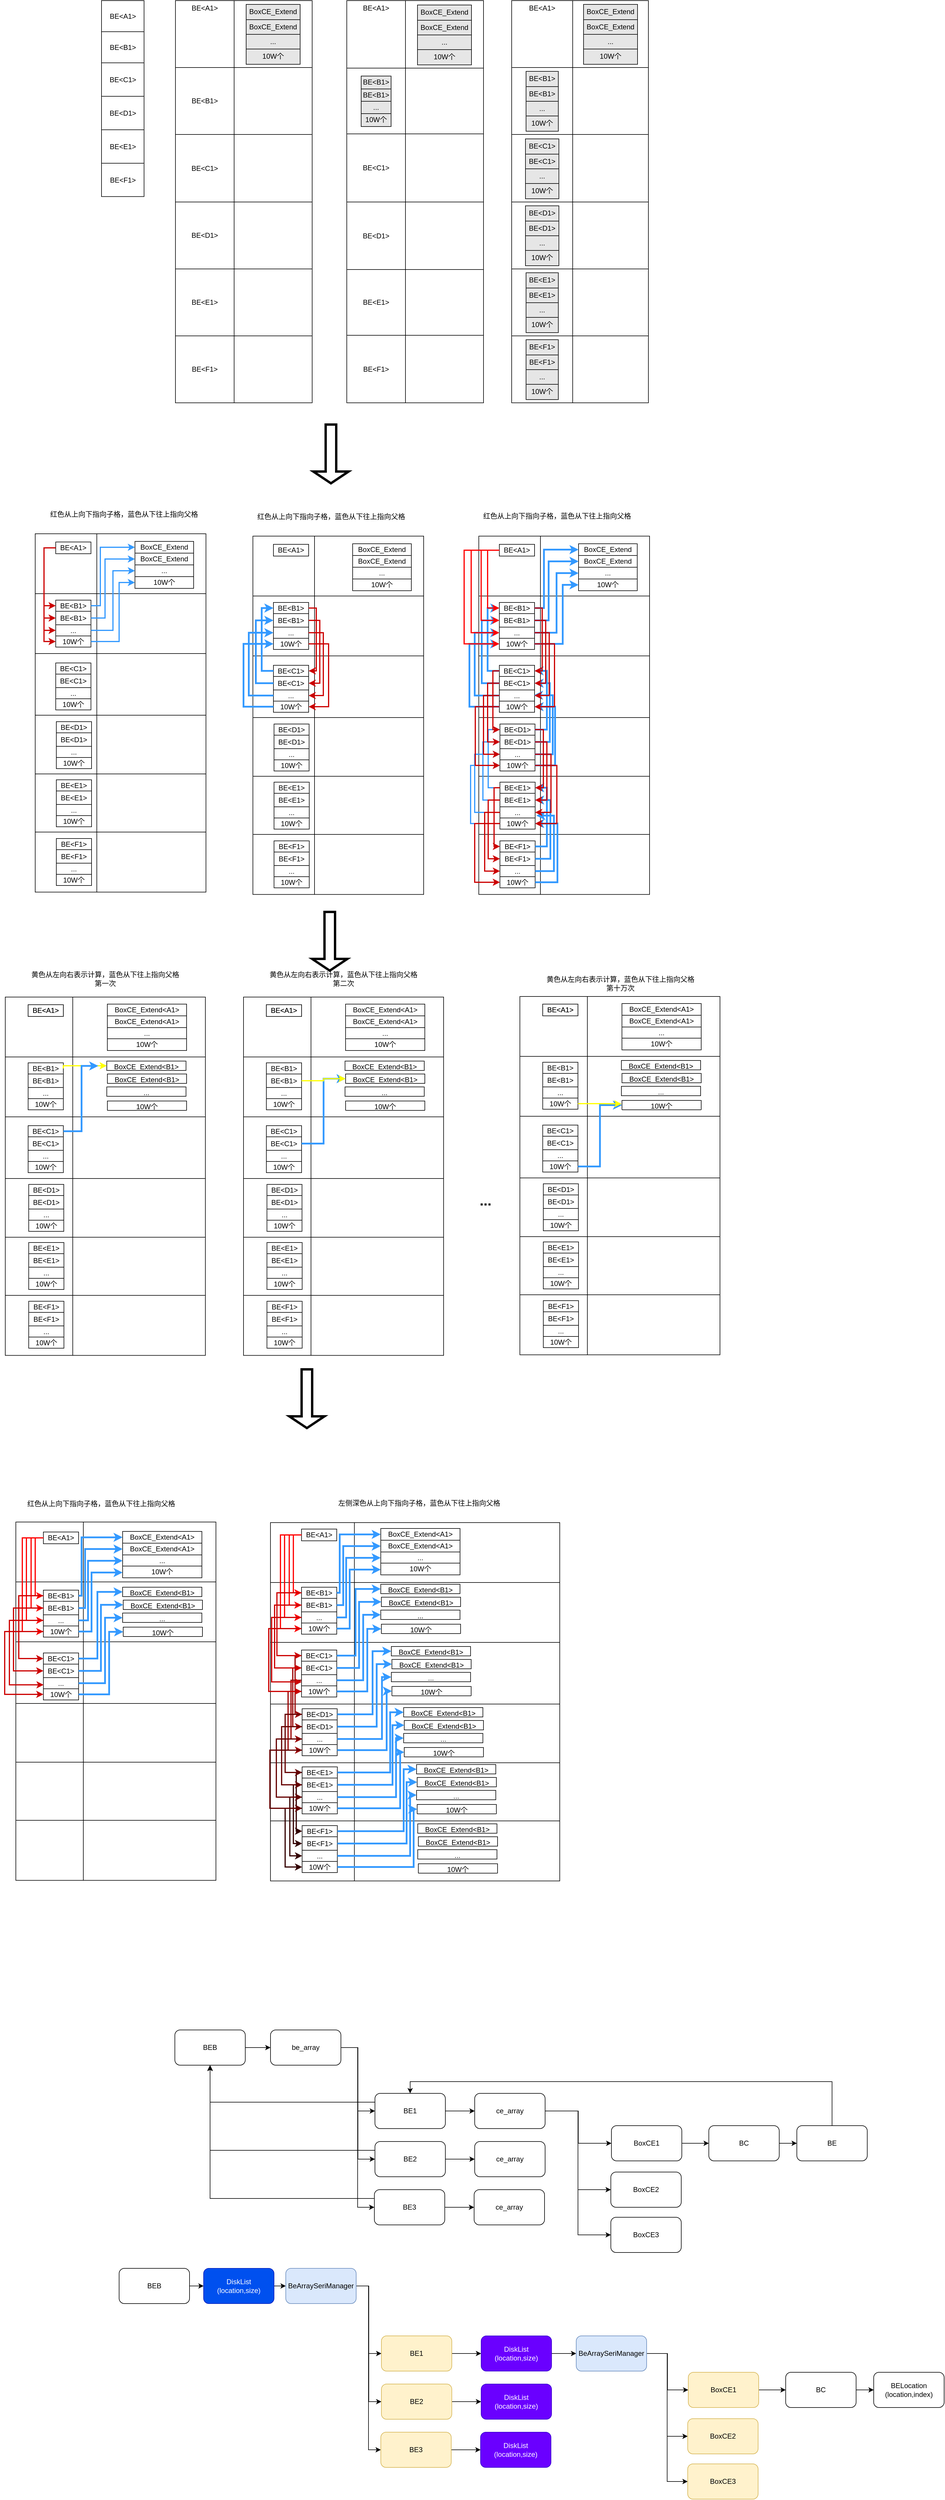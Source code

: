 <mxfile version="15.2.7" type="github">
  <diagram id="Nq1EmZhEHlAwIOz8zWUx" name="第 1 页">
    <mxGraphModel dx="1426" dy="1226" grid="0" gridSize="10" guides="0" tooltips="1" connect="1" arrows="1" fold="1" page="0" pageScale="1" pageWidth="1000" pageHeight="700" math="0" shadow="0">
      <root>
        <mxCell id="0" />
        <mxCell id="1" parent="0" />
        <mxCell id="EN6iayDURLtS8Vq8WGrE-1846" value="" style="shape=table;html=1;whiteSpace=wrap;startSize=0;container=1;collapsible=0;childLayout=tableLayout;rounded=0;strokeColor=#000000;fillColor=default;gradientColor=none;" parent="1" vertex="1">
          <mxGeometry x="490.94" y="2330" width="493" height="610.25" as="geometry" />
        </mxCell>
        <mxCell id="EN6iayDURLtS8Vq8WGrE-1847" style="shape=partialRectangle;html=1;whiteSpace=wrap;collapsible=0;dropTarget=0;pointerEvents=0;fillColor=none;top=0;left=0;bottom=0;right=0;points=[[0,0.5],[1,0.5]];portConstraint=eastwest;" parent="EN6iayDURLtS8Vq8WGrE-1846" vertex="1">
          <mxGeometry width="493" height="102" as="geometry" />
        </mxCell>
        <mxCell id="EN6iayDURLtS8Vq8WGrE-1848" style="shape=partialRectangle;html=1;whiteSpace=wrap;connectable=0;fillColor=none;top=0;left=0;bottom=0;right=0;overflow=hidden;pointerEvents=1;" parent="EN6iayDURLtS8Vq8WGrE-1847" vertex="1">
          <mxGeometry width="143" height="102" as="geometry" />
        </mxCell>
        <mxCell id="EN6iayDURLtS8Vq8WGrE-1849" style="shape=partialRectangle;html=1;whiteSpace=wrap;connectable=0;fillColor=none;top=0;left=0;bottom=0;right=0;overflow=hidden;pointerEvents=1;" parent="EN6iayDURLtS8Vq8WGrE-1847" vertex="1">
          <mxGeometry x="143" width="350" height="102" as="geometry" />
        </mxCell>
        <mxCell id="EN6iayDURLtS8Vq8WGrE-1850" style="shape=partialRectangle;html=1;whiteSpace=wrap;collapsible=0;dropTarget=0;pointerEvents=0;fillColor=none;top=0;left=0;bottom=0;right=0;points=[[0,0.5],[1,0.5]];portConstraint=eastwest;" parent="EN6iayDURLtS8Vq8WGrE-1846" vertex="1">
          <mxGeometry y="102" width="493" height="102" as="geometry" />
        </mxCell>
        <mxCell id="EN6iayDURLtS8Vq8WGrE-1851" style="shape=partialRectangle;html=1;whiteSpace=wrap;connectable=0;fillColor=none;top=0;left=0;bottom=0;right=0;overflow=hidden;pointerEvents=1;" parent="EN6iayDURLtS8Vq8WGrE-1850" vertex="1">
          <mxGeometry width="143" height="102" as="geometry" />
        </mxCell>
        <mxCell id="EN6iayDURLtS8Vq8WGrE-1852" style="shape=partialRectangle;html=1;whiteSpace=wrap;connectable=0;fillColor=none;top=0;left=0;bottom=0;right=0;overflow=hidden;pointerEvents=1;" parent="EN6iayDURLtS8Vq8WGrE-1850" vertex="1">
          <mxGeometry x="143" width="350" height="102" as="geometry" />
        </mxCell>
        <mxCell id="EN6iayDURLtS8Vq8WGrE-1853" style="shape=partialRectangle;html=1;whiteSpace=wrap;collapsible=0;dropTarget=0;pointerEvents=0;fillColor=none;top=0;left=0;bottom=0;right=0;points=[[0,0.5],[1,0.5]];portConstraint=eastwest;" parent="EN6iayDURLtS8Vq8WGrE-1846" vertex="1">
          <mxGeometry y="204" width="493" height="105" as="geometry" />
        </mxCell>
        <mxCell id="EN6iayDURLtS8Vq8WGrE-1854" style="shape=partialRectangle;html=1;whiteSpace=wrap;connectable=0;fillColor=none;top=0;left=0;bottom=0;right=0;overflow=hidden;pointerEvents=1;" parent="EN6iayDURLtS8Vq8WGrE-1853" vertex="1">
          <mxGeometry width="143" height="105" as="geometry" />
        </mxCell>
        <mxCell id="EN6iayDURLtS8Vq8WGrE-1855" style="shape=partialRectangle;html=1;whiteSpace=wrap;connectable=0;fillColor=none;top=0;left=0;bottom=0;right=0;overflow=hidden;pointerEvents=1;" parent="EN6iayDURLtS8Vq8WGrE-1853" vertex="1">
          <mxGeometry x="143" width="350" height="105" as="geometry" />
        </mxCell>
        <mxCell id="EN6iayDURLtS8Vq8WGrE-1856" value="" style="shape=partialRectangle;html=1;whiteSpace=wrap;collapsible=0;dropTarget=0;pointerEvents=0;fillColor=none;top=0;left=0;bottom=0;right=0;points=[[0,0.5],[1,0.5]];portConstraint=eastwest;" parent="EN6iayDURLtS8Vq8WGrE-1846" vertex="1">
          <mxGeometry y="309" width="493" height="100" as="geometry" />
        </mxCell>
        <mxCell id="EN6iayDURLtS8Vq8WGrE-1857" value="" style="shape=partialRectangle;html=1;whiteSpace=wrap;connectable=0;fillColor=none;top=0;left=0;bottom=0;right=0;overflow=hidden;pointerEvents=1;" parent="EN6iayDURLtS8Vq8WGrE-1856" vertex="1">
          <mxGeometry width="143" height="100" as="geometry" />
        </mxCell>
        <mxCell id="EN6iayDURLtS8Vq8WGrE-1858" value="" style="shape=partialRectangle;html=1;whiteSpace=wrap;connectable=0;fillColor=none;top=0;left=0;bottom=0;right=0;overflow=hidden;pointerEvents=1;" parent="EN6iayDURLtS8Vq8WGrE-1856" vertex="1">
          <mxGeometry x="143" width="350" height="100" as="geometry" />
        </mxCell>
        <mxCell id="EN6iayDURLtS8Vq8WGrE-1859" value="" style="shape=partialRectangle;html=1;whiteSpace=wrap;collapsible=0;dropTarget=0;pointerEvents=0;fillColor=none;top=0;left=0;bottom=0;right=0;points=[[0,0.5],[1,0.5]];portConstraint=eastwest;" parent="EN6iayDURLtS8Vq8WGrE-1846" vertex="1">
          <mxGeometry y="409" width="493" height="99" as="geometry" />
        </mxCell>
        <mxCell id="EN6iayDURLtS8Vq8WGrE-1860" value="" style="shape=partialRectangle;html=1;whiteSpace=wrap;connectable=0;fillColor=none;top=0;left=0;bottom=0;right=0;overflow=hidden;pointerEvents=1;" parent="EN6iayDURLtS8Vq8WGrE-1859" vertex="1">
          <mxGeometry width="143" height="99" as="geometry" />
        </mxCell>
        <mxCell id="EN6iayDURLtS8Vq8WGrE-1861" value="" style="shape=partialRectangle;html=1;whiteSpace=wrap;connectable=0;fillColor=none;top=0;left=0;bottom=0;right=0;overflow=hidden;pointerEvents=1;" parent="EN6iayDURLtS8Vq8WGrE-1859" vertex="1">
          <mxGeometry x="143" width="350" height="99" as="geometry" />
        </mxCell>
        <mxCell id="EN6iayDURLtS8Vq8WGrE-1862" value="" style="shape=partialRectangle;html=1;whiteSpace=wrap;collapsible=0;dropTarget=0;pointerEvents=0;fillColor=none;top=0;left=0;bottom=0;right=0;points=[[0,0.5],[1,0.5]];portConstraint=eastwest;" parent="EN6iayDURLtS8Vq8WGrE-1846" vertex="1">
          <mxGeometry y="508" width="493" height="102" as="geometry" />
        </mxCell>
        <mxCell id="EN6iayDURLtS8Vq8WGrE-1863" value="" style="shape=partialRectangle;html=1;whiteSpace=wrap;connectable=0;fillColor=none;top=0;left=0;bottom=0;right=0;overflow=hidden;pointerEvents=1;" parent="EN6iayDURLtS8Vq8WGrE-1862" vertex="1">
          <mxGeometry width="143" height="102" as="geometry" />
        </mxCell>
        <mxCell id="EN6iayDURLtS8Vq8WGrE-1864" value="" style="shape=partialRectangle;html=1;whiteSpace=wrap;connectable=0;fillColor=none;top=0;left=0;bottom=0;right=0;overflow=hidden;pointerEvents=1;" parent="EN6iayDURLtS8Vq8WGrE-1862" vertex="1">
          <mxGeometry x="143" width="350" height="102" as="geometry" />
        </mxCell>
        <mxCell id="EN6iayDURLtS8Vq8WGrE-1406" value="" style="shape=table;html=1;whiteSpace=wrap;startSize=0;container=1;collapsible=0;childLayout=tableLayout;rounded=0;strokeColor=#000000;fillColor=default;gradientColor=none;" parent="1" vertex="1">
          <mxGeometry x="57" y="2329" width="341" height="610.25" as="geometry" />
        </mxCell>
        <mxCell id="EN6iayDURLtS8Vq8WGrE-1407" style="shape=partialRectangle;html=1;whiteSpace=wrap;collapsible=0;dropTarget=0;pointerEvents=0;fillColor=none;top=0;left=0;bottom=0;right=0;points=[[0,0.5],[1,0.5]];portConstraint=eastwest;" parent="EN6iayDURLtS8Vq8WGrE-1406" vertex="1">
          <mxGeometry width="341" height="102" as="geometry" />
        </mxCell>
        <mxCell id="EN6iayDURLtS8Vq8WGrE-1408" style="shape=partialRectangle;html=1;whiteSpace=wrap;connectable=0;fillColor=none;top=0;left=0;bottom=0;right=0;overflow=hidden;pointerEvents=1;" parent="EN6iayDURLtS8Vq8WGrE-1407" vertex="1">
          <mxGeometry width="115" height="102" as="geometry" />
        </mxCell>
        <mxCell id="EN6iayDURLtS8Vq8WGrE-1409" style="shape=partialRectangle;html=1;whiteSpace=wrap;connectable=0;fillColor=none;top=0;left=0;bottom=0;right=0;overflow=hidden;pointerEvents=1;" parent="EN6iayDURLtS8Vq8WGrE-1407" vertex="1">
          <mxGeometry x="115" width="226" height="102" as="geometry" />
        </mxCell>
        <mxCell id="EN6iayDURLtS8Vq8WGrE-1410" style="shape=partialRectangle;html=1;whiteSpace=wrap;collapsible=0;dropTarget=0;pointerEvents=0;fillColor=none;top=0;left=0;bottom=0;right=0;points=[[0,0.5],[1,0.5]];portConstraint=eastwest;" parent="EN6iayDURLtS8Vq8WGrE-1406" vertex="1">
          <mxGeometry y="102" width="341" height="102" as="geometry" />
        </mxCell>
        <mxCell id="EN6iayDURLtS8Vq8WGrE-1411" style="shape=partialRectangle;html=1;whiteSpace=wrap;connectable=0;fillColor=none;top=0;left=0;bottom=0;right=0;overflow=hidden;pointerEvents=1;" parent="EN6iayDURLtS8Vq8WGrE-1410" vertex="1">
          <mxGeometry width="115" height="102" as="geometry" />
        </mxCell>
        <mxCell id="EN6iayDURLtS8Vq8WGrE-1412" style="shape=partialRectangle;html=1;whiteSpace=wrap;connectable=0;fillColor=none;top=0;left=0;bottom=0;right=0;overflow=hidden;pointerEvents=1;" parent="EN6iayDURLtS8Vq8WGrE-1410" vertex="1">
          <mxGeometry x="115" width="226" height="102" as="geometry" />
        </mxCell>
        <mxCell id="EN6iayDURLtS8Vq8WGrE-1413" style="shape=partialRectangle;html=1;whiteSpace=wrap;collapsible=0;dropTarget=0;pointerEvents=0;fillColor=none;top=0;left=0;bottom=0;right=0;points=[[0,0.5],[1,0.5]];portConstraint=eastwest;" parent="EN6iayDURLtS8Vq8WGrE-1406" vertex="1">
          <mxGeometry y="204" width="341" height="105" as="geometry" />
        </mxCell>
        <mxCell id="EN6iayDURLtS8Vq8WGrE-1414" style="shape=partialRectangle;html=1;whiteSpace=wrap;connectable=0;fillColor=none;top=0;left=0;bottom=0;right=0;overflow=hidden;pointerEvents=1;" parent="EN6iayDURLtS8Vq8WGrE-1413" vertex="1">
          <mxGeometry width="115" height="105" as="geometry" />
        </mxCell>
        <mxCell id="EN6iayDURLtS8Vq8WGrE-1415" style="shape=partialRectangle;html=1;whiteSpace=wrap;connectable=0;fillColor=none;top=0;left=0;bottom=0;right=0;overflow=hidden;pointerEvents=1;" parent="EN6iayDURLtS8Vq8WGrE-1413" vertex="1">
          <mxGeometry x="115" width="226" height="105" as="geometry" />
        </mxCell>
        <mxCell id="EN6iayDURLtS8Vq8WGrE-1416" value="" style="shape=partialRectangle;html=1;whiteSpace=wrap;collapsible=0;dropTarget=0;pointerEvents=0;fillColor=none;top=0;left=0;bottom=0;right=0;points=[[0,0.5],[1,0.5]];portConstraint=eastwest;" parent="EN6iayDURLtS8Vq8WGrE-1406" vertex="1">
          <mxGeometry y="309" width="341" height="100" as="geometry" />
        </mxCell>
        <mxCell id="EN6iayDURLtS8Vq8WGrE-1417" value="" style="shape=partialRectangle;html=1;whiteSpace=wrap;connectable=0;fillColor=none;top=0;left=0;bottom=0;right=0;overflow=hidden;pointerEvents=1;" parent="EN6iayDURLtS8Vq8WGrE-1416" vertex="1">
          <mxGeometry width="115" height="100" as="geometry" />
        </mxCell>
        <mxCell id="EN6iayDURLtS8Vq8WGrE-1418" value="" style="shape=partialRectangle;html=1;whiteSpace=wrap;connectable=0;fillColor=none;top=0;left=0;bottom=0;right=0;overflow=hidden;pointerEvents=1;" parent="EN6iayDURLtS8Vq8WGrE-1416" vertex="1">
          <mxGeometry x="115" width="226" height="100" as="geometry" />
        </mxCell>
        <mxCell id="EN6iayDURLtS8Vq8WGrE-1419" value="" style="shape=partialRectangle;html=1;whiteSpace=wrap;collapsible=0;dropTarget=0;pointerEvents=0;fillColor=none;top=0;left=0;bottom=0;right=0;points=[[0,0.5],[1,0.5]];portConstraint=eastwest;" parent="EN6iayDURLtS8Vq8WGrE-1406" vertex="1">
          <mxGeometry y="409" width="341" height="99" as="geometry" />
        </mxCell>
        <mxCell id="EN6iayDURLtS8Vq8WGrE-1420" value="" style="shape=partialRectangle;html=1;whiteSpace=wrap;connectable=0;fillColor=none;top=0;left=0;bottom=0;right=0;overflow=hidden;pointerEvents=1;" parent="EN6iayDURLtS8Vq8WGrE-1419" vertex="1">
          <mxGeometry width="115" height="99" as="geometry" />
        </mxCell>
        <mxCell id="EN6iayDURLtS8Vq8WGrE-1421" value="" style="shape=partialRectangle;html=1;whiteSpace=wrap;connectable=0;fillColor=none;top=0;left=0;bottom=0;right=0;overflow=hidden;pointerEvents=1;" parent="EN6iayDURLtS8Vq8WGrE-1419" vertex="1">
          <mxGeometry x="115" width="226" height="99" as="geometry" />
        </mxCell>
        <mxCell id="EN6iayDURLtS8Vq8WGrE-1422" value="" style="shape=partialRectangle;html=1;whiteSpace=wrap;collapsible=0;dropTarget=0;pointerEvents=0;fillColor=none;top=0;left=0;bottom=0;right=0;points=[[0,0.5],[1,0.5]];portConstraint=eastwest;" parent="EN6iayDURLtS8Vq8WGrE-1406" vertex="1">
          <mxGeometry y="508" width="341" height="102" as="geometry" />
        </mxCell>
        <mxCell id="EN6iayDURLtS8Vq8WGrE-1423" value="" style="shape=partialRectangle;html=1;whiteSpace=wrap;connectable=0;fillColor=none;top=0;left=0;bottom=0;right=0;overflow=hidden;pointerEvents=1;" parent="EN6iayDURLtS8Vq8WGrE-1422" vertex="1">
          <mxGeometry width="115" height="102" as="geometry" />
        </mxCell>
        <mxCell id="EN6iayDURLtS8Vq8WGrE-1424" value="" style="shape=partialRectangle;html=1;whiteSpace=wrap;connectable=0;fillColor=none;top=0;left=0;bottom=0;right=0;overflow=hidden;pointerEvents=1;" parent="EN6iayDURLtS8Vq8WGrE-1422" vertex="1">
          <mxGeometry x="115" width="226" height="102" as="geometry" />
        </mxCell>
        <mxCell id="EN6iayDURLtS8Vq8WGrE-439" value="" style="shape=table;html=1;whiteSpace=wrap;startSize=0;container=1;collapsible=0;childLayout=tableLayout;rounded=0;strokeColor=#000000;fillColor=default;gradientColor=none;" parent="1" vertex="1">
          <mxGeometry x="90" y="646" width="291" height="610.25" as="geometry" />
        </mxCell>
        <mxCell id="EN6iayDURLtS8Vq8WGrE-458" style="shape=partialRectangle;html=1;whiteSpace=wrap;collapsible=0;dropTarget=0;pointerEvents=0;fillColor=none;top=0;left=0;bottom=0;right=0;points=[[0,0.5],[1,0.5]];portConstraint=eastwest;" parent="EN6iayDURLtS8Vq8WGrE-439" vertex="1">
          <mxGeometry width="291" height="102" as="geometry" />
        </mxCell>
        <mxCell id="EN6iayDURLtS8Vq8WGrE-459" style="shape=partialRectangle;html=1;whiteSpace=wrap;connectable=0;fillColor=none;top=0;left=0;bottom=0;right=0;overflow=hidden;pointerEvents=1;" parent="EN6iayDURLtS8Vq8WGrE-458" vertex="1">
          <mxGeometry width="105" height="102" as="geometry" />
        </mxCell>
        <mxCell id="EN6iayDURLtS8Vq8WGrE-460" style="shape=partialRectangle;html=1;whiteSpace=wrap;connectable=0;fillColor=none;top=0;left=0;bottom=0;right=0;overflow=hidden;pointerEvents=1;" parent="EN6iayDURLtS8Vq8WGrE-458" vertex="1">
          <mxGeometry x="105" width="186" height="102" as="geometry" />
        </mxCell>
        <mxCell id="EN6iayDURLtS8Vq8WGrE-455" style="shape=partialRectangle;html=1;whiteSpace=wrap;collapsible=0;dropTarget=0;pointerEvents=0;fillColor=none;top=0;left=0;bottom=0;right=0;points=[[0,0.5],[1,0.5]];portConstraint=eastwest;" parent="EN6iayDURLtS8Vq8WGrE-439" vertex="1">
          <mxGeometry y="102" width="291" height="102" as="geometry" />
        </mxCell>
        <mxCell id="EN6iayDURLtS8Vq8WGrE-456" style="shape=partialRectangle;html=1;whiteSpace=wrap;connectable=0;fillColor=none;top=0;left=0;bottom=0;right=0;overflow=hidden;pointerEvents=1;" parent="EN6iayDURLtS8Vq8WGrE-455" vertex="1">
          <mxGeometry width="105" height="102" as="geometry" />
        </mxCell>
        <mxCell id="EN6iayDURLtS8Vq8WGrE-457" style="shape=partialRectangle;html=1;whiteSpace=wrap;connectable=0;fillColor=none;top=0;left=0;bottom=0;right=0;overflow=hidden;pointerEvents=1;" parent="EN6iayDURLtS8Vq8WGrE-455" vertex="1">
          <mxGeometry x="105" width="186" height="102" as="geometry" />
        </mxCell>
        <mxCell id="EN6iayDURLtS8Vq8WGrE-452" style="shape=partialRectangle;html=1;whiteSpace=wrap;collapsible=0;dropTarget=0;pointerEvents=0;fillColor=none;top=0;left=0;bottom=0;right=0;points=[[0,0.5],[1,0.5]];portConstraint=eastwest;" parent="EN6iayDURLtS8Vq8WGrE-439" vertex="1">
          <mxGeometry y="204" width="291" height="105" as="geometry" />
        </mxCell>
        <mxCell id="EN6iayDURLtS8Vq8WGrE-453" style="shape=partialRectangle;html=1;whiteSpace=wrap;connectable=0;fillColor=none;top=0;left=0;bottom=0;right=0;overflow=hidden;pointerEvents=1;" parent="EN6iayDURLtS8Vq8WGrE-452" vertex="1">
          <mxGeometry width="105" height="105" as="geometry" />
        </mxCell>
        <mxCell id="EN6iayDURLtS8Vq8WGrE-454" style="shape=partialRectangle;html=1;whiteSpace=wrap;connectable=0;fillColor=none;top=0;left=0;bottom=0;right=0;overflow=hidden;pointerEvents=1;" parent="EN6iayDURLtS8Vq8WGrE-452" vertex="1">
          <mxGeometry x="105" width="186" height="105" as="geometry" />
        </mxCell>
        <mxCell id="EN6iayDURLtS8Vq8WGrE-440" value="" style="shape=partialRectangle;html=1;whiteSpace=wrap;collapsible=0;dropTarget=0;pointerEvents=0;fillColor=none;top=0;left=0;bottom=0;right=0;points=[[0,0.5],[1,0.5]];portConstraint=eastwest;" parent="EN6iayDURLtS8Vq8WGrE-439" vertex="1">
          <mxGeometry y="309" width="291" height="100" as="geometry" />
        </mxCell>
        <mxCell id="EN6iayDURLtS8Vq8WGrE-441" value="" style="shape=partialRectangle;html=1;whiteSpace=wrap;connectable=0;fillColor=none;top=0;left=0;bottom=0;right=0;overflow=hidden;pointerEvents=1;" parent="EN6iayDURLtS8Vq8WGrE-440" vertex="1">
          <mxGeometry width="105" height="100" as="geometry" />
        </mxCell>
        <mxCell id="EN6iayDURLtS8Vq8WGrE-443" value="" style="shape=partialRectangle;html=1;whiteSpace=wrap;connectable=0;fillColor=none;top=0;left=0;bottom=0;right=0;overflow=hidden;pointerEvents=1;" parent="EN6iayDURLtS8Vq8WGrE-440" vertex="1">
          <mxGeometry x="105" width="186" height="100" as="geometry" />
        </mxCell>
        <mxCell id="EN6iayDURLtS8Vq8WGrE-444" value="" style="shape=partialRectangle;html=1;whiteSpace=wrap;collapsible=0;dropTarget=0;pointerEvents=0;fillColor=none;top=0;left=0;bottom=0;right=0;points=[[0,0.5],[1,0.5]];portConstraint=eastwest;" parent="EN6iayDURLtS8Vq8WGrE-439" vertex="1">
          <mxGeometry y="409" width="291" height="99" as="geometry" />
        </mxCell>
        <mxCell id="EN6iayDURLtS8Vq8WGrE-445" value="" style="shape=partialRectangle;html=1;whiteSpace=wrap;connectable=0;fillColor=none;top=0;left=0;bottom=0;right=0;overflow=hidden;pointerEvents=1;" parent="EN6iayDURLtS8Vq8WGrE-444" vertex="1">
          <mxGeometry width="105" height="99" as="geometry" />
        </mxCell>
        <mxCell id="EN6iayDURLtS8Vq8WGrE-447" value="" style="shape=partialRectangle;html=1;whiteSpace=wrap;connectable=0;fillColor=none;top=0;left=0;bottom=0;right=0;overflow=hidden;pointerEvents=1;" parent="EN6iayDURLtS8Vq8WGrE-444" vertex="1">
          <mxGeometry x="105" width="186" height="99" as="geometry" />
        </mxCell>
        <mxCell id="EN6iayDURLtS8Vq8WGrE-448" value="" style="shape=partialRectangle;html=1;whiteSpace=wrap;collapsible=0;dropTarget=0;pointerEvents=0;fillColor=none;top=0;left=0;bottom=0;right=0;points=[[0,0.5],[1,0.5]];portConstraint=eastwest;" parent="EN6iayDURLtS8Vq8WGrE-439" vertex="1">
          <mxGeometry y="508" width="291" height="102" as="geometry" />
        </mxCell>
        <mxCell id="EN6iayDURLtS8Vq8WGrE-449" value="" style="shape=partialRectangle;html=1;whiteSpace=wrap;connectable=0;fillColor=none;top=0;left=0;bottom=0;right=0;overflow=hidden;pointerEvents=1;" parent="EN6iayDURLtS8Vq8WGrE-448" vertex="1">
          <mxGeometry width="105" height="102" as="geometry" />
        </mxCell>
        <mxCell id="EN6iayDURLtS8Vq8WGrE-451" value="" style="shape=partialRectangle;html=1;whiteSpace=wrap;connectable=0;fillColor=none;top=0;left=0;bottom=0;right=0;overflow=hidden;pointerEvents=1;" parent="EN6iayDURLtS8Vq8WGrE-448" vertex="1">
          <mxGeometry x="105" width="186" height="102" as="geometry" />
        </mxCell>
        <mxCell id="EN6iayDURLtS8Vq8WGrE-15" value="" style="shape=table;html=1;whiteSpace=wrap;startSize=0;container=1;collapsible=0;childLayout=tableLayout;rounded=0;fillColor=default;strokeColor=default;" parent="1" vertex="1">
          <mxGeometry x="203" y="-262" width="72.5" height="333.75" as="geometry" />
        </mxCell>
        <mxCell id="EN6iayDURLtS8Vq8WGrE-33" style="shape=partialRectangle;html=1;whiteSpace=wrap;collapsible=0;dropTarget=0;pointerEvents=0;fillColor=none;top=0;left=0;bottom=0;right=0;points=[[0,0.5],[1,0.5]];portConstraint=eastwest;" parent="EN6iayDURLtS8Vq8WGrE-15" vertex="1">
          <mxGeometry width="72.5" height="53" as="geometry" />
        </mxCell>
        <mxCell id="EN6iayDURLtS8Vq8WGrE-34" value="BE&amp;lt;A1&amp;gt;" style="shape=partialRectangle;html=1;whiteSpace=wrap;connectable=0;fillColor=none;top=0;left=0;bottom=0;right=0;overflow=hidden;pointerEvents=1;" parent="EN6iayDURLtS8Vq8WGrE-33" vertex="1">
          <mxGeometry width="73" height="53" as="geometry" />
        </mxCell>
        <mxCell id="EN6iayDURLtS8Vq8WGrE-16" value="" style="shape=partialRectangle;html=1;whiteSpace=wrap;collapsible=0;dropTarget=0;pointerEvents=0;fillColor=none;top=0;left=0;bottom=0;right=0;points=[[0,0.5],[1,0.5]];portConstraint=eastwest;" parent="EN6iayDURLtS8Vq8WGrE-15" vertex="1">
          <mxGeometry y="53" width="72.5" height="53" as="geometry" />
        </mxCell>
        <mxCell id="EN6iayDURLtS8Vq8WGrE-30" value="BE&amp;lt;B1&amp;gt;" style="shape=partialRectangle;html=1;whiteSpace=wrap;connectable=0;fillColor=none;top=0;left=0;bottom=0;right=0;overflow=hidden;pointerEvents=1;" parent="EN6iayDURLtS8Vq8WGrE-16" vertex="1">
          <mxGeometry width="73" height="53" as="geometry" />
        </mxCell>
        <mxCell id="EN6iayDURLtS8Vq8WGrE-20" value="" style="shape=partialRectangle;html=1;whiteSpace=wrap;collapsible=0;dropTarget=0;pointerEvents=0;fillColor=none;top=0;left=0;bottom=0;right=0;points=[[0,0.5],[1,0.5]];portConstraint=eastwest;" parent="EN6iayDURLtS8Vq8WGrE-15" vertex="1">
          <mxGeometry y="106" width="72.5" height="57" as="geometry" />
        </mxCell>
        <mxCell id="EN6iayDURLtS8Vq8WGrE-31" value="BE&amp;lt;C1&amp;gt;" style="shape=partialRectangle;html=1;whiteSpace=wrap;connectable=0;fillColor=none;top=0;left=0;bottom=0;right=0;overflow=hidden;pointerEvents=1;" parent="EN6iayDURLtS8Vq8WGrE-20" vertex="1">
          <mxGeometry width="73" height="57" as="geometry" />
        </mxCell>
        <mxCell id="EN6iayDURLtS8Vq8WGrE-38" style="shape=partialRectangle;html=1;whiteSpace=wrap;collapsible=0;dropTarget=0;pointerEvents=0;fillColor=none;top=0;left=0;bottom=0;right=0;points=[[0,0.5],[1,0.5]];portConstraint=eastwest;" parent="EN6iayDURLtS8Vq8WGrE-15" vertex="1">
          <mxGeometry y="163" width="72.5" height="57" as="geometry" />
        </mxCell>
        <mxCell id="EN6iayDURLtS8Vq8WGrE-39" value="&lt;span&gt;BE&amp;lt;D1&amp;gt;&lt;/span&gt;" style="shape=partialRectangle;html=1;whiteSpace=wrap;connectable=0;fillColor=none;top=0;left=0;bottom=0;right=0;overflow=hidden;pointerEvents=1;" parent="EN6iayDURLtS8Vq8WGrE-38" vertex="1">
          <mxGeometry width="73" height="57" as="geometry" />
        </mxCell>
        <mxCell id="EN6iayDURLtS8Vq8WGrE-40" style="shape=partialRectangle;html=1;whiteSpace=wrap;collapsible=0;dropTarget=0;pointerEvents=0;fillColor=none;top=0;left=0;bottom=0;right=0;points=[[0,0.5],[1,0.5]];portConstraint=eastwest;" parent="EN6iayDURLtS8Vq8WGrE-15" vertex="1">
          <mxGeometry y="220" width="72.5" height="57" as="geometry" />
        </mxCell>
        <mxCell id="EN6iayDURLtS8Vq8WGrE-41" value="&lt;span&gt;BE&amp;lt;E1&amp;gt;&lt;/span&gt;" style="shape=partialRectangle;html=1;whiteSpace=wrap;connectable=0;fillColor=none;top=0;left=0;bottom=0;right=0;overflow=hidden;pointerEvents=1;" parent="EN6iayDURLtS8Vq8WGrE-40" vertex="1">
          <mxGeometry width="73" height="57" as="geometry" />
        </mxCell>
        <mxCell id="EN6iayDURLtS8Vq8WGrE-42" style="shape=partialRectangle;html=1;whiteSpace=wrap;collapsible=0;dropTarget=0;pointerEvents=0;fillColor=none;top=0;left=0;bottom=0;right=0;points=[[0,0.5],[1,0.5]];portConstraint=eastwest;" parent="EN6iayDURLtS8Vq8WGrE-15" vertex="1">
          <mxGeometry y="277" width="72.5" height="57" as="geometry" />
        </mxCell>
        <mxCell id="EN6iayDURLtS8Vq8WGrE-43" value="&lt;span&gt;BE&amp;lt;F1&amp;gt;&lt;/span&gt;" style="shape=partialRectangle;html=1;whiteSpace=wrap;connectable=0;fillColor=none;top=0;left=0;bottom=0;right=0;overflow=hidden;pointerEvents=1;" parent="EN6iayDURLtS8Vq8WGrE-42" vertex="1">
          <mxGeometry width="73" height="57" as="geometry" />
        </mxCell>
        <mxCell id="EN6iayDURLtS8Vq8WGrE-45" value="" style="shape=table;startSize=0;container=1;collapsible=0;childLayout=tableLayout;" parent="1" vertex="1">
          <mxGeometry x="329" y="-262" width="233" height="685" as="geometry" />
        </mxCell>
        <mxCell id="EN6iayDURLtS8Vq8WGrE-46" value="" style="shape=partialRectangle;collapsible=0;dropTarget=0;pointerEvents=0;fillColor=none;top=0;left=0;bottom=0;right=0;points=[[0,0.5],[1,0.5]];portConstraint=eastwest;" parent="EN6iayDURLtS8Vq8WGrE-45" vertex="1">
          <mxGeometry width="233" height="114" as="geometry" />
        </mxCell>
        <mxCell id="EN6iayDURLtS8Vq8WGrE-47" value="&lt;table&gt;&lt;tbody&gt;&lt;tr&gt;&lt;table&gt;&lt;tbody&gt;&lt;tr&gt;&lt;td&gt;BE&amp;lt;A1&amp;gt;&lt;/td&gt;&lt;/tr&gt;&lt;tr&gt;&lt;td&gt;&lt;br&gt;&lt;/td&gt;&lt;/tr&gt;&lt;tr&gt;&lt;td&gt;&lt;br&gt;&lt;/td&gt;&lt;/tr&gt;&lt;tr&gt;&lt;td&gt;&lt;br&gt;&lt;/td&gt;&lt;/tr&gt;&lt;/tbody&gt;&lt;/table&gt;&lt;td&gt;&lt;br&gt;&lt;/td&gt;&lt;/tr&gt;&lt;tr&gt;&lt;td&gt;&lt;br&gt;&lt;/td&gt;&lt;td&gt;&lt;br&gt;&lt;/td&gt;&lt;/tr&gt;&lt;/tbody&gt;&lt;/table&gt;" style="shape=partialRectangle;html=1;whiteSpace=wrap;connectable=0;overflow=hidden;fillColor=none;top=0;left=0;bottom=0;right=0;pointerEvents=1;" parent="EN6iayDURLtS8Vq8WGrE-46" vertex="1">
          <mxGeometry width="100" height="114" as="geometry" />
        </mxCell>
        <mxCell id="EN6iayDURLtS8Vq8WGrE-48" value="&lt;table border=&quot;1&quot; cellpadding=&quot;5&quot; style=&quot;font-family: &amp;#34;helvetica&amp;#34; ; border: 1px solid rgb(0 , 0 , 0) ; border-collapse: collapse ; background-color: rgb(230 , 230 , 230)&quot;&gt;&lt;tbody&gt;&lt;tr&gt;&lt;td&gt;BoxCE_Extend&lt;/td&gt;&lt;/tr&gt;&lt;tr&gt;&lt;td&gt;BoxCE_Extend&lt;/td&gt;&lt;/tr&gt;&lt;tr&gt;&lt;td&gt;...&lt;/td&gt;&lt;/tr&gt;&lt;tr&gt;&lt;td&gt;10W个&lt;/td&gt;&lt;/tr&gt;&lt;/tbody&gt;&lt;/table&gt;" style="shape=partialRectangle;html=1;whiteSpace=wrap;connectable=0;overflow=hidden;fillColor=none;top=0;left=0;bottom=0;right=0;pointerEvents=1;" parent="EN6iayDURLtS8Vq8WGrE-46" vertex="1">
          <mxGeometry x="100" width="133" height="114" as="geometry" />
        </mxCell>
        <mxCell id="EN6iayDURLtS8Vq8WGrE-49" value="" style="shape=partialRectangle;collapsible=0;dropTarget=0;pointerEvents=0;fillColor=none;top=0;left=0;bottom=0;right=0;points=[[0,0.5],[1,0.5]];portConstraint=eastwest;" parent="EN6iayDURLtS8Vq8WGrE-45" vertex="1">
          <mxGeometry y="114" width="233" height="114" as="geometry" />
        </mxCell>
        <mxCell id="EN6iayDURLtS8Vq8WGrE-50" value="BE&amp;lt;B1&amp;gt;" style="shape=partialRectangle;html=1;whiteSpace=wrap;connectable=0;overflow=hidden;fillColor=none;top=0;left=0;bottom=0;right=0;pointerEvents=1;" parent="EN6iayDURLtS8Vq8WGrE-49" vertex="1">
          <mxGeometry width="100" height="114" as="geometry" />
        </mxCell>
        <mxCell id="EN6iayDURLtS8Vq8WGrE-51" value="" style="shape=partialRectangle;html=1;whiteSpace=wrap;connectable=0;overflow=hidden;fillColor=none;top=0;left=0;bottom=0;right=0;pointerEvents=1;" parent="EN6iayDURLtS8Vq8WGrE-49" vertex="1">
          <mxGeometry x="100" width="133" height="114" as="geometry" />
        </mxCell>
        <mxCell id="EN6iayDURLtS8Vq8WGrE-52" value="" style="shape=partialRectangle;collapsible=0;dropTarget=0;pointerEvents=0;fillColor=none;top=0;left=0;bottom=0;right=0;points=[[0,0.5],[1,0.5]];portConstraint=eastwest;" parent="EN6iayDURLtS8Vq8WGrE-45" vertex="1">
          <mxGeometry y="228" width="233" height="115" as="geometry" />
        </mxCell>
        <mxCell id="EN6iayDURLtS8Vq8WGrE-53" value="&lt;span&gt;BE&amp;lt;C1&amp;gt;&lt;/span&gt;" style="shape=partialRectangle;html=1;whiteSpace=wrap;connectable=0;overflow=hidden;fillColor=none;top=0;left=0;bottom=0;right=0;pointerEvents=1;" parent="EN6iayDURLtS8Vq8WGrE-52" vertex="1">
          <mxGeometry width="100" height="115" as="geometry" />
        </mxCell>
        <mxCell id="EN6iayDURLtS8Vq8WGrE-54" value="" style="shape=partialRectangle;html=1;whiteSpace=wrap;connectable=0;overflow=hidden;fillColor=none;top=0;left=0;bottom=0;right=0;pointerEvents=1;" parent="EN6iayDURLtS8Vq8WGrE-52" vertex="1">
          <mxGeometry x="100" width="133" height="115" as="geometry" />
        </mxCell>
        <mxCell id="EN6iayDURLtS8Vq8WGrE-55" value="" style="shape=partialRectangle;collapsible=0;dropTarget=0;pointerEvents=0;fillColor=none;top=0;left=0;bottom=0;right=0;points=[[0,0.5],[1,0.5]];portConstraint=eastwest;" parent="EN6iayDURLtS8Vq8WGrE-45" vertex="1">
          <mxGeometry y="343" width="233" height="114" as="geometry" />
        </mxCell>
        <mxCell id="EN6iayDURLtS8Vq8WGrE-56" value="&lt;span&gt;BE&amp;lt;D1&amp;gt;&lt;/span&gt;" style="shape=partialRectangle;html=1;whiteSpace=wrap;connectable=0;overflow=hidden;fillColor=none;top=0;left=0;bottom=0;right=0;pointerEvents=1;" parent="EN6iayDURLtS8Vq8WGrE-55" vertex="1">
          <mxGeometry width="100" height="114" as="geometry" />
        </mxCell>
        <mxCell id="EN6iayDURLtS8Vq8WGrE-57" value="" style="shape=partialRectangle;html=1;whiteSpace=wrap;connectable=0;overflow=hidden;fillColor=none;top=0;left=0;bottom=0;right=0;pointerEvents=1;" parent="EN6iayDURLtS8Vq8WGrE-55" vertex="1">
          <mxGeometry x="100" width="133" height="114" as="geometry" />
        </mxCell>
        <mxCell id="EN6iayDURLtS8Vq8WGrE-58" value="" style="shape=partialRectangle;collapsible=0;dropTarget=0;pointerEvents=0;fillColor=none;top=0;left=0;bottom=0;right=0;points=[[0,0.5],[1,0.5]];portConstraint=eastwest;" parent="EN6iayDURLtS8Vq8WGrE-45" vertex="1">
          <mxGeometry y="457" width="233" height="114" as="geometry" />
        </mxCell>
        <mxCell id="EN6iayDURLtS8Vq8WGrE-59" value="&lt;span&gt;BE&amp;lt;E1&amp;gt;&lt;/span&gt;" style="shape=partialRectangle;html=1;whiteSpace=wrap;connectable=0;overflow=hidden;fillColor=none;top=0;left=0;bottom=0;right=0;pointerEvents=1;" parent="EN6iayDURLtS8Vq8WGrE-58" vertex="1">
          <mxGeometry width="100" height="114" as="geometry" />
        </mxCell>
        <mxCell id="EN6iayDURLtS8Vq8WGrE-60" value="" style="shape=partialRectangle;html=1;whiteSpace=wrap;connectable=0;overflow=hidden;fillColor=none;top=0;left=0;bottom=0;right=0;pointerEvents=1;" parent="EN6iayDURLtS8Vq8WGrE-58" vertex="1">
          <mxGeometry x="100" width="133" height="114" as="geometry" />
        </mxCell>
        <mxCell id="EN6iayDURLtS8Vq8WGrE-61" value="" style="shape=partialRectangle;collapsible=0;dropTarget=0;pointerEvents=0;fillColor=none;top=0;left=0;bottom=0;right=0;points=[[0,0.5],[1,0.5]];portConstraint=eastwest;" parent="EN6iayDURLtS8Vq8WGrE-45" vertex="1">
          <mxGeometry y="571" width="233" height="114" as="geometry" />
        </mxCell>
        <mxCell id="EN6iayDURLtS8Vq8WGrE-62" value="&lt;span&gt;BE&amp;lt;F1&amp;gt;&lt;/span&gt;" style="shape=partialRectangle;html=1;whiteSpace=wrap;connectable=0;overflow=hidden;fillColor=none;top=0;left=0;bottom=0;right=0;pointerEvents=1;" parent="EN6iayDURLtS8Vq8WGrE-61" vertex="1">
          <mxGeometry width="100" height="114" as="geometry" />
        </mxCell>
        <mxCell id="EN6iayDURLtS8Vq8WGrE-63" value="" style="shape=partialRectangle;html=1;whiteSpace=wrap;connectable=0;overflow=hidden;fillColor=none;top=0;left=0;bottom=0;right=0;pointerEvents=1;" parent="EN6iayDURLtS8Vq8WGrE-61" vertex="1">
          <mxGeometry x="100" width="133" height="114" as="geometry" />
        </mxCell>
        <mxCell id="EN6iayDURLtS8Vq8WGrE-132" value="" style="shape=table;startSize=0;container=1;collapsible=0;childLayout=tableLayout;strokeColor=#000000;" parent="1" vertex="1">
          <mxGeometry x="621" y="-262" width="233" height="685" as="geometry" />
        </mxCell>
        <mxCell id="EN6iayDURLtS8Vq8WGrE-133" value="" style="shape=partialRectangle;collapsible=0;dropTarget=0;pointerEvents=0;fillColor=none;top=0;left=0;bottom=0;right=0;points=[[0,0.5],[1,0.5]];portConstraint=eastwest;" parent="EN6iayDURLtS8Vq8WGrE-132" vertex="1">
          <mxGeometry width="233" height="115" as="geometry" />
        </mxCell>
        <mxCell id="EN6iayDURLtS8Vq8WGrE-134" value="&lt;table&gt;&lt;tbody&gt;&lt;tr&gt;&lt;table&gt;&lt;tbody&gt;&lt;tr&gt;&lt;td&gt;BE&amp;lt;A1&amp;gt;&lt;/td&gt;&lt;/tr&gt;&lt;tr&gt;&lt;td&gt;&lt;br&gt;&lt;/td&gt;&lt;/tr&gt;&lt;tr&gt;&lt;td&gt;&lt;br&gt;&lt;/td&gt;&lt;/tr&gt;&lt;tr&gt;&lt;td&gt;&lt;br&gt;&lt;/td&gt;&lt;/tr&gt;&lt;/tbody&gt;&lt;/table&gt;&lt;td&gt;&lt;br&gt;&lt;/td&gt;&lt;/tr&gt;&lt;tr&gt;&lt;td&gt;&lt;br&gt;&lt;/td&gt;&lt;td&gt;&lt;br&gt;&lt;/td&gt;&lt;/tr&gt;&lt;/tbody&gt;&lt;/table&gt;" style="shape=partialRectangle;html=1;whiteSpace=wrap;connectable=0;overflow=hidden;fillColor=none;top=0;left=0;bottom=0;right=0;pointerEvents=1;" parent="EN6iayDURLtS8Vq8WGrE-133" vertex="1">
          <mxGeometry width="100" height="115" as="geometry" />
        </mxCell>
        <mxCell id="EN6iayDURLtS8Vq8WGrE-135" value="&lt;table border=&quot;1&quot; cellpadding=&quot;5&quot; style=&quot;font-family: &amp;#34;helvetica&amp;#34; ; border: 1px solid rgb(0 , 0 , 0) ; border-collapse: collapse ; background-color: rgb(230 , 230 , 230)&quot;&gt;&lt;tbody&gt;&lt;tr&gt;&lt;td&gt;BoxCE_Extend&lt;/td&gt;&lt;/tr&gt;&lt;tr&gt;&lt;td&gt;BoxCE_Extend&lt;/td&gt;&lt;/tr&gt;&lt;tr&gt;&lt;td&gt;...&lt;/td&gt;&lt;/tr&gt;&lt;tr&gt;&lt;td&gt;10W个&lt;/td&gt;&lt;/tr&gt;&lt;/tbody&gt;&lt;/table&gt;" style="shape=partialRectangle;html=1;whiteSpace=wrap;connectable=0;overflow=hidden;fillColor=none;top=0;left=0;bottom=0;right=0;pointerEvents=1;strokeColor=#3399FF;" parent="EN6iayDURLtS8Vq8WGrE-133" vertex="1">
          <mxGeometry x="100" width="133" height="115" as="geometry" />
        </mxCell>
        <mxCell id="EN6iayDURLtS8Vq8WGrE-136" value="" style="shape=partialRectangle;collapsible=0;dropTarget=0;pointerEvents=0;fillColor=none;top=0;left=0;bottom=0;right=0;points=[[0,0.5],[1,0.5]];portConstraint=eastwest;" parent="EN6iayDURLtS8Vq8WGrE-132" vertex="1">
          <mxGeometry y="115" width="233" height="112" as="geometry" />
        </mxCell>
        <mxCell id="EN6iayDURLtS8Vq8WGrE-137" value="&lt;table border=&quot;1&quot; cellpadding=&quot;3&quot; style=&quot;border: 1px solid rgb(0 , 0 , 0) ; border-collapse: collapse ; background-color: rgb(230 , 230 , 230)&quot;&gt;&lt;tbody&gt;&lt;tr&gt;&lt;td&gt;BE&amp;lt;B1&amp;gt;&lt;/td&gt;&lt;/tr&gt;&lt;tr&gt;&lt;td&gt;BE&amp;lt;B1&amp;gt;&lt;/td&gt;&lt;/tr&gt;&lt;tr&gt;&lt;td&gt;...&lt;/td&gt;&lt;/tr&gt;&lt;tr&gt;&lt;td&gt;10W个&lt;/td&gt;&lt;/tr&gt;&lt;/tbody&gt;&lt;/table&gt;" style="shape=partialRectangle;html=1;whiteSpace=wrap;connectable=0;overflow=hidden;fillColor=none;top=0;left=0;bottom=0;right=0;pointerEvents=1;" parent="EN6iayDURLtS8Vq8WGrE-136" vertex="1">
          <mxGeometry width="100" height="112" as="geometry" />
        </mxCell>
        <mxCell id="EN6iayDURLtS8Vq8WGrE-138" value="" style="shape=partialRectangle;html=1;whiteSpace=wrap;connectable=0;overflow=hidden;fillColor=none;top=0;left=0;bottom=0;right=0;pointerEvents=1;" parent="EN6iayDURLtS8Vq8WGrE-136" vertex="1">
          <mxGeometry x="100" width="133" height="112" as="geometry" />
        </mxCell>
        <mxCell id="EN6iayDURLtS8Vq8WGrE-139" value="" style="shape=partialRectangle;collapsible=0;dropTarget=0;pointerEvents=0;fillColor=none;top=0;left=0;bottom=0;right=0;points=[[0,0.5],[1,0.5]];portConstraint=eastwest;" parent="EN6iayDURLtS8Vq8WGrE-132" vertex="1">
          <mxGeometry y="227" width="233" height="116" as="geometry" />
        </mxCell>
        <mxCell id="EN6iayDURLtS8Vq8WGrE-140" value="&lt;span&gt;BE&amp;lt;C1&amp;gt;&lt;/span&gt;" style="shape=partialRectangle;html=1;whiteSpace=wrap;connectable=0;overflow=hidden;fillColor=none;top=0;left=0;bottom=0;right=0;pointerEvents=1;" parent="EN6iayDURLtS8Vq8WGrE-139" vertex="1">
          <mxGeometry width="100" height="116" as="geometry" />
        </mxCell>
        <mxCell id="EN6iayDURLtS8Vq8WGrE-141" value="" style="shape=partialRectangle;html=1;whiteSpace=wrap;connectable=0;overflow=hidden;fillColor=none;top=0;left=0;bottom=0;right=0;pointerEvents=1;" parent="EN6iayDURLtS8Vq8WGrE-139" vertex="1">
          <mxGeometry x="100" width="133" height="116" as="geometry" />
        </mxCell>
        <mxCell id="EN6iayDURLtS8Vq8WGrE-142" value="" style="shape=partialRectangle;collapsible=0;dropTarget=0;pointerEvents=0;fillColor=none;top=0;left=0;bottom=0;right=0;points=[[0,0.5],[1,0.5]];portConstraint=eastwest;" parent="EN6iayDURLtS8Vq8WGrE-132" vertex="1">
          <mxGeometry y="343" width="233" height="115" as="geometry" />
        </mxCell>
        <mxCell id="EN6iayDURLtS8Vq8WGrE-143" value="&lt;span&gt;BE&amp;lt;D1&amp;gt;&lt;/span&gt;" style="shape=partialRectangle;html=1;whiteSpace=wrap;connectable=0;overflow=hidden;fillColor=none;top=0;left=0;bottom=0;right=0;pointerEvents=1;" parent="EN6iayDURLtS8Vq8WGrE-142" vertex="1">
          <mxGeometry width="100" height="115" as="geometry" />
        </mxCell>
        <mxCell id="EN6iayDURLtS8Vq8WGrE-144" value="" style="shape=partialRectangle;html=1;whiteSpace=wrap;connectable=0;overflow=hidden;fillColor=none;top=0;left=0;bottom=0;right=0;pointerEvents=1;" parent="EN6iayDURLtS8Vq8WGrE-142" vertex="1">
          <mxGeometry x="100" width="133" height="115" as="geometry" />
        </mxCell>
        <mxCell id="EN6iayDURLtS8Vq8WGrE-145" value="" style="shape=partialRectangle;collapsible=0;dropTarget=0;pointerEvents=0;fillColor=none;top=0;left=0;bottom=0;right=0;points=[[0,0.5],[1,0.5]];portConstraint=eastwest;" parent="EN6iayDURLtS8Vq8WGrE-132" vertex="1">
          <mxGeometry y="458" width="233" height="112" as="geometry" />
        </mxCell>
        <mxCell id="EN6iayDURLtS8Vq8WGrE-146" value="&lt;span&gt;BE&amp;lt;E1&amp;gt;&lt;/span&gt;" style="shape=partialRectangle;html=1;whiteSpace=wrap;connectable=0;overflow=hidden;fillColor=none;top=0;left=0;bottom=0;right=0;pointerEvents=1;" parent="EN6iayDURLtS8Vq8WGrE-145" vertex="1">
          <mxGeometry width="100" height="112" as="geometry" />
        </mxCell>
        <mxCell id="EN6iayDURLtS8Vq8WGrE-147" value="" style="shape=partialRectangle;html=1;whiteSpace=wrap;connectable=0;overflow=hidden;fillColor=none;top=0;left=0;bottom=0;right=0;pointerEvents=1;" parent="EN6iayDURLtS8Vq8WGrE-145" vertex="1">
          <mxGeometry x="100" width="133" height="112" as="geometry" />
        </mxCell>
        <mxCell id="EN6iayDURLtS8Vq8WGrE-148" value="" style="shape=partialRectangle;collapsible=0;dropTarget=0;pointerEvents=0;fillColor=none;top=0;left=0;bottom=0;right=0;points=[[0,0.5],[1,0.5]];portConstraint=eastwest;" parent="EN6iayDURLtS8Vq8WGrE-132" vertex="1">
          <mxGeometry y="570" width="233" height="115" as="geometry" />
        </mxCell>
        <mxCell id="EN6iayDURLtS8Vq8WGrE-149" value="&lt;span&gt;BE&amp;lt;F1&amp;gt;&lt;/span&gt;" style="shape=partialRectangle;html=1;whiteSpace=wrap;connectable=0;overflow=hidden;fillColor=none;top=0;left=0;bottom=0;right=0;pointerEvents=1;" parent="EN6iayDURLtS8Vq8WGrE-148" vertex="1">
          <mxGeometry width="100" height="115" as="geometry" />
        </mxCell>
        <mxCell id="EN6iayDURLtS8Vq8WGrE-150" value="" style="shape=partialRectangle;html=1;whiteSpace=wrap;connectable=0;overflow=hidden;fillColor=none;top=0;left=0;bottom=0;right=0;pointerEvents=1;" parent="EN6iayDURLtS8Vq8WGrE-148" vertex="1">
          <mxGeometry x="100" width="133" height="115" as="geometry" />
        </mxCell>
        <mxCell id="EN6iayDURLtS8Vq8WGrE-189" value="" style="shape=table;startSize=0;container=1;collapsible=0;childLayout=tableLayout;" parent="1" vertex="1">
          <mxGeometry x="902" y="-262" width="233" height="685" as="geometry" />
        </mxCell>
        <mxCell id="EN6iayDURLtS8Vq8WGrE-190" value="" style="shape=partialRectangle;collapsible=0;dropTarget=0;pointerEvents=0;fillColor=none;top=0;left=0;bottom=0;right=0;points=[[0,0.5],[1,0.5]];portConstraint=eastwest;" parent="EN6iayDURLtS8Vq8WGrE-189" vertex="1">
          <mxGeometry width="233" height="114" as="geometry" />
        </mxCell>
        <mxCell id="EN6iayDURLtS8Vq8WGrE-191" value="&lt;table&gt;&lt;tbody&gt;&lt;tr&gt;&lt;table&gt;&lt;tbody&gt;&lt;tr&gt;&lt;td&gt;BE&amp;lt;A1&amp;gt;&lt;/td&gt;&lt;/tr&gt;&lt;tr&gt;&lt;td&gt;&lt;br&gt;&lt;/td&gt;&lt;/tr&gt;&lt;tr&gt;&lt;td&gt;&lt;br&gt;&lt;/td&gt;&lt;/tr&gt;&lt;tr&gt;&lt;td&gt;&lt;br&gt;&lt;/td&gt;&lt;/tr&gt;&lt;/tbody&gt;&lt;/table&gt;&lt;td&gt;&lt;br&gt;&lt;/td&gt;&lt;/tr&gt;&lt;tr&gt;&lt;td&gt;&lt;br&gt;&lt;/td&gt;&lt;td&gt;&lt;br&gt;&lt;/td&gt;&lt;/tr&gt;&lt;/tbody&gt;&lt;/table&gt;" style="shape=partialRectangle;html=1;whiteSpace=wrap;connectable=0;overflow=hidden;fillColor=none;top=0;left=0;bottom=0;right=0;pointerEvents=1;" parent="EN6iayDURLtS8Vq8WGrE-190" vertex="1">
          <mxGeometry width="104" height="114" as="geometry" />
        </mxCell>
        <mxCell id="EN6iayDURLtS8Vq8WGrE-192" value="&lt;table border=&quot;1&quot; cellpadding=&quot;5&quot; style=&quot;color: rgb(0 , 0 , 0) ; font-family: &amp;#34;helvetica&amp;#34; ; font-size: 12px ; font-style: normal ; font-weight: 400 ; letter-spacing: normal ; text-align: center ; text-transform: none ; word-spacing: 0px ; border: 1px solid rgb(0 , 0 , 0) ; border-collapse: collapse ; background-color: rgb(230 , 230 , 230)&quot;&gt;&lt;tbody&gt;&lt;tr&gt;&lt;td&gt;BoxCE_Extend&lt;/td&gt;&lt;/tr&gt;&lt;tr&gt;&lt;td&gt;BoxCE_Extend&lt;/td&gt;&lt;/tr&gt;&lt;tr&gt;&lt;td&gt;...&lt;/td&gt;&lt;/tr&gt;&lt;tr&gt;&lt;td&gt;10W个&lt;/td&gt;&lt;/tr&gt;&lt;/tbody&gt;&lt;/table&gt;" style="shape=partialRectangle;html=1;whiteSpace=wrap;connectable=0;overflow=hidden;fillColor=none;top=0;left=0;bottom=0;right=0;pointerEvents=1;" parent="EN6iayDURLtS8Vq8WGrE-190" vertex="1">
          <mxGeometry x="104" width="129" height="114" as="geometry" />
        </mxCell>
        <mxCell id="EN6iayDURLtS8Vq8WGrE-193" value="" style="shape=partialRectangle;collapsible=0;dropTarget=0;pointerEvents=0;fillColor=none;top=0;left=0;bottom=0;right=0;points=[[0,0.5],[1,0.5]];portConstraint=eastwest;" parent="EN6iayDURLtS8Vq8WGrE-189" vertex="1">
          <mxGeometry y="114" width="233" height="114" as="geometry" />
        </mxCell>
        <mxCell id="EN6iayDURLtS8Vq8WGrE-194" value="&lt;table border=&quot;1&quot; cellpadding=&quot;5&quot; style=&quot;border: 1px solid rgb(0 , 0 , 0) ; border-collapse: collapse ; background-color: rgb(230 , 230 , 230)&quot;&gt;&lt;tbody&gt;&lt;tr&gt;&lt;td&gt;BE&amp;lt;B1&amp;gt;&lt;/td&gt;&lt;/tr&gt;&lt;tr&gt;&lt;td&gt;BE&amp;lt;B1&amp;gt;&lt;/td&gt;&lt;/tr&gt;&lt;tr&gt;&lt;td&gt;...&lt;/td&gt;&lt;/tr&gt;&lt;tr&gt;&lt;td&gt;10W个&lt;/td&gt;&lt;/tr&gt;&lt;/tbody&gt;&lt;/table&gt;" style="shape=partialRectangle;html=1;whiteSpace=wrap;connectable=0;overflow=hidden;fillColor=none;top=0;left=0;bottom=0;right=0;pointerEvents=1;" parent="EN6iayDURLtS8Vq8WGrE-193" vertex="1">
          <mxGeometry width="104" height="114" as="geometry" />
        </mxCell>
        <mxCell id="EN6iayDURLtS8Vq8WGrE-195" value="" style="shape=partialRectangle;html=1;whiteSpace=wrap;connectable=0;overflow=hidden;fillColor=none;top=0;left=0;bottom=0;right=0;pointerEvents=1;" parent="EN6iayDURLtS8Vq8WGrE-193" vertex="1">
          <mxGeometry x="104" width="129" height="114" as="geometry" />
        </mxCell>
        <mxCell id="EN6iayDURLtS8Vq8WGrE-196" value="" style="shape=partialRectangle;collapsible=0;dropTarget=0;pointerEvents=0;fillColor=none;top=0;left=0;bottom=0;right=0;points=[[0,0.5],[1,0.5]];portConstraint=eastwest;" parent="EN6iayDURLtS8Vq8WGrE-189" vertex="1">
          <mxGeometry y="228" width="233" height="115" as="geometry" />
        </mxCell>
        <mxCell id="EN6iayDURLtS8Vq8WGrE-197" value="&lt;table border=&quot;1&quot; cellpadding=&quot;5&quot; style=&quot;border: 1px solid rgb(0 , 0 , 0) ; border-collapse: collapse ; background-color: rgb(230 , 230 , 230)&quot;&gt;&lt;tbody&gt;&lt;tr&gt;&lt;td&gt;BE&amp;lt;C1&amp;gt;&lt;/td&gt;&lt;/tr&gt;&lt;tr&gt;&lt;td&gt;BE&amp;lt;C1&amp;gt;&lt;/td&gt;&lt;/tr&gt;&lt;tr&gt;&lt;td&gt;...&lt;/td&gt;&lt;/tr&gt;&lt;tr&gt;&lt;td&gt;10W个&lt;/td&gt;&lt;/tr&gt;&lt;/tbody&gt;&lt;/table&gt;" style="shape=partialRectangle;html=1;whiteSpace=wrap;connectable=0;overflow=hidden;fillColor=none;top=0;left=0;bottom=0;right=0;pointerEvents=1;" parent="EN6iayDURLtS8Vq8WGrE-196" vertex="1">
          <mxGeometry width="104" height="115" as="geometry" />
        </mxCell>
        <mxCell id="EN6iayDURLtS8Vq8WGrE-198" value="" style="shape=partialRectangle;html=1;whiteSpace=wrap;connectable=0;overflow=hidden;fillColor=none;top=0;left=0;bottom=0;right=0;pointerEvents=1;" parent="EN6iayDURLtS8Vq8WGrE-196" vertex="1">
          <mxGeometry x="104" width="129" height="115" as="geometry" />
        </mxCell>
        <mxCell id="EN6iayDURLtS8Vq8WGrE-199" value="" style="shape=partialRectangle;collapsible=0;dropTarget=0;pointerEvents=0;fillColor=none;top=0;left=0;bottom=0;right=0;points=[[0,0.5],[1,0.5]];portConstraint=eastwest;" parent="EN6iayDURLtS8Vq8WGrE-189" vertex="1">
          <mxGeometry y="343" width="233" height="114" as="geometry" />
        </mxCell>
        <mxCell id="EN6iayDURLtS8Vq8WGrE-200" value="&lt;table border=&quot;1&quot; cellpadding=&quot;5&quot; style=&quot;border: 1px solid rgb(0 , 0 , 0) ; border-collapse: collapse ; background-color: rgb(230 , 230 , 230)&quot;&gt;&lt;tbody&gt;&lt;tr&gt;&lt;td&gt;BE&amp;lt;D1&amp;gt;&lt;/td&gt;&lt;/tr&gt;&lt;tr&gt;&lt;td&gt;BE&amp;lt;D1&amp;gt;&lt;/td&gt;&lt;/tr&gt;&lt;tr&gt;&lt;td&gt;...&lt;/td&gt;&lt;/tr&gt;&lt;tr&gt;&lt;td&gt;10W个&lt;/td&gt;&lt;/tr&gt;&lt;/tbody&gt;&lt;/table&gt;" style="shape=partialRectangle;html=1;whiteSpace=wrap;connectable=0;overflow=hidden;fillColor=none;top=0;left=0;bottom=0;right=0;pointerEvents=1;" parent="EN6iayDURLtS8Vq8WGrE-199" vertex="1">
          <mxGeometry width="104" height="114" as="geometry" />
        </mxCell>
        <mxCell id="EN6iayDURLtS8Vq8WGrE-201" value="" style="shape=partialRectangle;html=1;whiteSpace=wrap;connectable=0;overflow=hidden;fillColor=none;top=0;left=0;bottom=0;right=0;pointerEvents=1;" parent="EN6iayDURLtS8Vq8WGrE-199" vertex="1">
          <mxGeometry x="104" width="129" height="114" as="geometry" />
        </mxCell>
        <mxCell id="EN6iayDURLtS8Vq8WGrE-202" value="" style="shape=partialRectangle;collapsible=0;dropTarget=0;pointerEvents=0;fillColor=none;top=0;left=0;bottom=0;right=0;points=[[0,0.5],[1,0.5]];portConstraint=eastwest;" parent="EN6iayDURLtS8Vq8WGrE-189" vertex="1">
          <mxGeometry y="457" width="233" height="114" as="geometry" />
        </mxCell>
        <mxCell id="EN6iayDURLtS8Vq8WGrE-203" value="&lt;table border=&quot;1&quot; style=&quot;border: 1px solid rgb(0 , 0 , 0) ; border-collapse: collapse ; background-color: rgb(230 , 230 , 230)&quot; cellpadding=&quot;5&quot;&gt;&lt;tbody&gt;&lt;tr&gt;&lt;td&gt;BE&amp;lt;E1&amp;gt;&lt;/td&gt;&lt;/tr&gt;&lt;tr&gt;&lt;td&gt;BE&amp;lt;E1&amp;gt;&lt;/td&gt;&lt;/tr&gt;&lt;tr&gt;&lt;td&gt;...&lt;/td&gt;&lt;/tr&gt;&lt;tr&gt;&lt;td&gt;10W个&lt;/td&gt;&lt;/tr&gt;&lt;/tbody&gt;&lt;/table&gt;" style="shape=partialRectangle;html=1;whiteSpace=wrap;connectable=0;overflow=hidden;fillColor=none;top=0;left=0;bottom=0;right=0;pointerEvents=1;" parent="EN6iayDURLtS8Vq8WGrE-202" vertex="1">
          <mxGeometry width="104" height="114" as="geometry" />
        </mxCell>
        <mxCell id="EN6iayDURLtS8Vq8WGrE-204" value="" style="shape=partialRectangle;html=1;whiteSpace=wrap;connectable=0;overflow=hidden;fillColor=none;top=0;left=0;bottom=0;right=0;pointerEvents=1;" parent="EN6iayDURLtS8Vq8WGrE-202" vertex="1">
          <mxGeometry x="104" width="129" height="114" as="geometry" />
        </mxCell>
        <mxCell id="EN6iayDURLtS8Vq8WGrE-205" value="" style="shape=partialRectangle;collapsible=0;dropTarget=0;pointerEvents=0;fillColor=none;top=0;left=0;bottom=0;right=0;points=[[0,0.5],[1,0.5]];portConstraint=eastwest;" parent="EN6iayDURLtS8Vq8WGrE-189" vertex="1">
          <mxGeometry y="571" width="233" height="114" as="geometry" />
        </mxCell>
        <mxCell id="EN6iayDURLtS8Vq8WGrE-206" value="&lt;table border=&quot;1&quot; cellpadding=&quot;5&quot; style=&quot;border: 1px solid rgb(0 , 0 , 0) ; border-collapse: collapse ; background-color: rgb(230 , 230 , 230)&quot;&gt;&lt;tbody&gt;&lt;tr&gt;&lt;td&gt;BE&amp;lt;F1&amp;gt;&lt;/td&gt;&lt;/tr&gt;&lt;tr&gt;&lt;td&gt;BE&amp;lt;F1&amp;gt;&lt;/td&gt;&lt;/tr&gt;&lt;tr&gt;&lt;td&gt;...&lt;/td&gt;&lt;/tr&gt;&lt;tr&gt;&lt;td&gt;10W个&lt;/td&gt;&lt;/tr&gt;&lt;/tbody&gt;&lt;/table&gt;" style="shape=partialRectangle;html=1;whiteSpace=wrap;connectable=0;overflow=hidden;fillColor=none;top=0;left=0;bottom=0;right=0;pointerEvents=1;" parent="EN6iayDURLtS8Vq8WGrE-205" vertex="1">
          <mxGeometry width="104" height="114" as="geometry" />
        </mxCell>
        <mxCell id="EN6iayDURLtS8Vq8WGrE-207" value="" style="shape=partialRectangle;html=1;whiteSpace=wrap;connectable=0;overflow=hidden;fillColor=none;top=0;left=0;bottom=0;right=0;pointerEvents=1;" parent="EN6iayDURLtS8Vq8WGrE-205" vertex="1">
          <mxGeometry x="104" width="129" height="114" as="geometry" />
        </mxCell>
        <mxCell id="EN6iayDURLtS8Vq8WGrE-293" value="" style="edgeStyle=segmentEdgeStyle;endArrow=classic;html=1;strokeColor=#3399FF;strokeWidth=2;" parent="EN6iayDURLtS8Vq8WGrE-189" source="EN6iayDURLtS8Vq8WGrE-196" target="EN6iayDURLtS8Vq8WGrE-199" edge="1">
          <mxGeometry width="50" height="50" relative="1" as="geometry">
            <mxPoint x="-188" y="446" as="sourcePoint" />
            <mxPoint x="-138" y="396" as="targetPoint" />
          </mxGeometry>
        </mxCell>
        <mxCell id="EN6iayDURLtS8Vq8WGrE-295" value="" style="shape=table;startSize=0;container=1;collapsible=0;childLayout=tableLayout;" parent="1" vertex="1">
          <mxGeometry x="125" y="660" width="60" height="20" as="geometry" />
        </mxCell>
        <mxCell id="EN6iayDURLtS8Vq8WGrE-296" value="" style="shape=partialRectangle;collapsible=0;dropTarget=0;pointerEvents=0;fillColor=none;top=0;left=0;bottom=0;right=0;points=[[0,0.5],[1,0.5]];portConstraint=eastwest;" parent="EN6iayDURLtS8Vq8WGrE-295" vertex="1">
          <mxGeometry width="60" height="20" as="geometry" />
        </mxCell>
        <mxCell id="EN6iayDURLtS8Vq8WGrE-297" value="BE&amp;lt;A1&amp;gt;" style="shape=partialRectangle;html=1;whiteSpace=wrap;connectable=0;overflow=hidden;fillColor=none;top=0;left=0;bottom=0;right=0;pointerEvents=1;" parent="EN6iayDURLtS8Vq8WGrE-296" vertex="1">
          <mxGeometry width="60" height="20" as="geometry" />
        </mxCell>
        <mxCell id="EN6iayDURLtS8Vq8WGrE-302" value="" style="shape=table;startSize=0;container=1;collapsible=0;childLayout=tableLayout;" parent="1" vertex="1">
          <mxGeometry x="260" y="659" width="100" height="80" as="geometry" />
        </mxCell>
        <mxCell id="EN6iayDURLtS8Vq8WGrE-303" value="" style="shape=partialRectangle;collapsible=0;dropTarget=0;pointerEvents=0;fillColor=none;top=0;left=0;bottom=0;right=0;points=[[0,0.5],[1,0.5]];portConstraint=eastwest;" parent="EN6iayDURLtS8Vq8WGrE-302" vertex="1">
          <mxGeometry width="100" height="20" as="geometry" />
        </mxCell>
        <mxCell id="EN6iayDURLtS8Vq8WGrE-304" value="BoxCE_Extend" style="shape=partialRectangle;html=1;whiteSpace=wrap;connectable=0;overflow=hidden;fillColor=none;top=0;left=0;bottom=0;right=0;pointerEvents=1;" parent="EN6iayDURLtS8Vq8WGrE-303" vertex="1">
          <mxGeometry width="100" height="20" as="geometry" />
        </mxCell>
        <mxCell id="EN6iayDURLtS8Vq8WGrE-305" value="" style="shape=partialRectangle;collapsible=0;dropTarget=0;pointerEvents=0;fillColor=none;top=0;left=0;bottom=0;right=0;points=[[0,0.5],[1,0.5]];portConstraint=eastwest;" parent="EN6iayDURLtS8Vq8WGrE-302" vertex="1">
          <mxGeometry y="20" width="100" height="20" as="geometry" />
        </mxCell>
        <mxCell id="EN6iayDURLtS8Vq8WGrE-306" value="&lt;span&gt;BoxCE_Extend&lt;/span&gt;" style="shape=partialRectangle;html=1;whiteSpace=wrap;connectable=0;overflow=hidden;fillColor=none;top=0;left=0;bottom=0;right=0;pointerEvents=1;" parent="EN6iayDURLtS8Vq8WGrE-305" vertex="1">
          <mxGeometry width="100" height="20" as="geometry" />
        </mxCell>
        <mxCell id="EN6iayDURLtS8Vq8WGrE-307" value="" style="shape=partialRectangle;collapsible=0;dropTarget=0;pointerEvents=0;fillColor=none;top=0;left=0;bottom=0;right=0;points=[[0,0.5],[1,0.5]];portConstraint=eastwest;" parent="EN6iayDURLtS8Vq8WGrE-302" vertex="1">
          <mxGeometry y="40" width="100" height="20" as="geometry" />
        </mxCell>
        <mxCell id="EN6iayDURLtS8Vq8WGrE-308" value="&lt;span&gt;...&lt;/span&gt;" style="shape=partialRectangle;html=1;whiteSpace=wrap;connectable=0;overflow=hidden;fillColor=none;top=0;left=0;bottom=0;right=0;pointerEvents=1;" parent="EN6iayDURLtS8Vq8WGrE-307" vertex="1">
          <mxGeometry width="100" height="20" as="geometry" />
        </mxCell>
        <mxCell id="EN6iayDURLtS8Vq8WGrE-309" value="" style="shape=partialRectangle;collapsible=0;dropTarget=0;pointerEvents=0;fillColor=none;top=0;left=0;bottom=0;right=0;points=[[0,0.5],[1,0.5]];portConstraint=eastwest;" parent="EN6iayDURLtS8Vq8WGrE-302" vertex="1">
          <mxGeometry y="60" width="100" height="20" as="geometry" />
        </mxCell>
        <mxCell id="EN6iayDURLtS8Vq8WGrE-310" value="&lt;span&gt;10W个&lt;/span&gt;" style="shape=partialRectangle;html=1;whiteSpace=wrap;connectable=0;overflow=hidden;fillColor=none;top=0;left=0;bottom=0;right=0;pointerEvents=1;" parent="EN6iayDURLtS8Vq8WGrE-309" vertex="1">
          <mxGeometry width="100" height="20" as="geometry" />
        </mxCell>
        <mxCell id="EN6iayDURLtS8Vq8WGrE-348" value="" style="shape=table;startSize=0;container=1;collapsible=0;childLayout=tableLayout;" parent="1" vertex="1">
          <mxGeometry x="125" y="759" width="60" height="80" as="geometry" />
        </mxCell>
        <mxCell id="EN6iayDURLtS8Vq8WGrE-349" value="" style="shape=partialRectangle;collapsible=0;dropTarget=0;pointerEvents=0;fillColor=none;top=0;left=0;bottom=0;right=0;points=[[0,0.5],[1,0.5]];portConstraint=eastwest;" parent="EN6iayDURLtS8Vq8WGrE-348" vertex="1">
          <mxGeometry width="60" height="19" as="geometry" />
        </mxCell>
        <mxCell id="EN6iayDURLtS8Vq8WGrE-350" value="BE&amp;lt;B1&amp;gt;" style="shape=partialRectangle;html=1;whiteSpace=wrap;connectable=0;overflow=hidden;fillColor=none;top=0;left=0;bottom=0;right=0;pointerEvents=1;" parent="EN6iayDURLtS8Vq8WGrE-349" vertex="1">
          <mxGeometry width="60" height="19" as="geometry" />
        </mxCell>
        <mxCell id="EN6iayDURLtS8Vq8WGrE-351" value="" style="shape=partialRectangle;collapsible=0;dropTarget=0;pointerEvents=0;fillColor=none;top=0;left=0;bottom=0;right=0;points=[[0,0.5],[1,0.5]];portConstraint=eastwest;" parent="EN6iayDURLtS8Vq8WGrE-348" vertex="1">
          <mxGeometry y="19" width="60" height="23" as="geometry" />
        </mxCell>
        <mxCell id="EN6iayDURLtS8Vq8WGrE-352" value="BE&amp;lt;B1&amp;gt;" style="shape=partialRectangle;html=1;whiteSpace=wrap;connectable=0;overflow=hidden;fillColor=none;top=0;left=0;bottom=0;right=0;pointerEvents=1;" parent="EN6iayDURLtS8Vq8WGrE-351" vertex="1">
          <mxGeometry width="60" height="23" as="geometry" />
        </mxCell>
        <mxCell id="EN6iayDURLtS8Vq8WGrE-353" value="" style="shape=partialRectangle;collapsible=0;dropTarget=0;pointerEvents=0;fillColor=none;top=0;left=0;bottom=0;right=0;points=[[0,0.5],[1,0.5]];portConstraint=eastwest;" parent="EN6iayDURLtS8Vq8WGrE-348" vertex="1">
          <mxGeometry y="42" width="60" height="19" as="geometry" />
        </mxCell>
        <mxCell id="EN6iayDURLtS8Vq8WGrE-354" value="&lt;span&gt;...&lt;/span&gt;" style="shape=partialRectangle;html=1;whiteSpace=wrap;connectable=0;overflow=hidden;fillColor=none;top=0;left=0;bottom=0;right=0;pointerEvents=1;" parent="EN6iayDURLtS8Vq8WGrE-353" vertex="1">
          <mxGeometry width="60" height="19" as="geometry" />
        </mxCell>
        <mxCell id="EN6iayDURLtS8Vq8WGrE-355" value="" style="shape=partialRectangle;collapsible=0;dropTarget=0;pointerEvents=0;fillColor=none;top=0;left=0;bottom=0;right=0;points=[[0,0.5],[1,0.5]];portConstraint=eastwest;" parent="EN6iayDURLtS8Vq8WGrE-348" vertex="1">
          <mxGeometry y="61" width="60" height="19" as="geometry" />
        </mxCell>
        <mxCell id="EN6iayDURLtS8Vq8WGrE-356" value="&lt;span&gt;10W个&lt;/span&gt;" style="shape=partialRectangle;html=1;whiteSpace=wrap;connectable=0;overflow=hidden;fillColor=none;top=0;left=0;bottom=0;right=0;pointerEvents=1;" parent="EN6iayDURLtS8Vq8WGrE-355" vertex="1">
          <mxGeometry width="60" height="19" as="geometry" />
        </mxCell>
        <mxCell id="EN6iayDURLtS8Vq8WGrE-393" value="" style="shape=table;startSize=0;container=1;collapsible=0;childLayout=tableLayout;" parent="1" vertex="1">
          <mxGeometry x="125" y="866" width="60" height="80" as="geometry" />
        </mxCell>
        <mxCell id="EN6iayDURLtS8Vq8WGrE-394" value="" style="shape=partialRectangle;collapsible=0;dropTarget=0;pointerEvents=0;fillColor=none;top=0;left=0;bottom=0;right=0;points=[[0,0.5],[1,0.5]];portConstraint=eastwest;" parent="EN6iayDURLtS8Vq8WGrE-393" vertex="1">
          <mxGeometry width="60" height="19" as="geometry" />
        </mxCell>
        <mxCell id="EN6iayDURLtS8Vq8WGrE-395" value="BE&amp;lt;C1&amp;gt;" style="shape=partialRectangle;html=1;whiteSpace=wrap;connectable=0;overflow=hidden;fillColor=none;top=0;left=0;bottom=0;right=0;pointerEvents=1;" parent="EN6iayDURLtS8Vq8WGrE-394" vertex="1">
          <mxGeometry width="60" height="19" as="geometry" />
        </mxCell>
        <mxCell id="EN6iayDURLtS8Vq8WGrE-396" value="" style="shape=partialRectangle;collapsible=0;dropTarget=0;pointerEvents=0;fillColor=none;top=0;left=0;bottom=0;right=0;points=[[0,0.5],[1,0.5]];portConstraint=eastwest;" parent="EN6iayDURLtS8Vq8WGrE-393" vertex="1">
          <mxGeometry y="19" width="60" height="23" as="geometry" />
        </mxCell>
        <mxCell id="EN6iayDURLtS8Vq8WGrE-397" value="BE&amp;lt;C1&amp;gt;" style="shape=partialRectangle;html=1;whiteSpace=wrap;connectable=0;overflow=hidden;fillColor=none;top=0;left=0;bottom=0;right=0;pointerEvents=1;" parent="EN6iayDURLtS8Vq8WGrE-396" vertex="1">
          <mxGeometry width="60" height="23" as="geometry" />
        </mxCell>
        <mxCell id="EN6iayDURLtS8Vq8WGrE-398" value="" style="shape=partialRectangle;collapsible=0;dropTarget=0;pointerEvents=0;fillColor=none;top=0;left=0;bottom=0;right=0;points=[[0,0.5],[1,0.5]];portConstraint=eastwest;" parent="EN6iayDURLtS8Vq8WGrE-393" vertex="1">
          <mxGeometry y="42" width="60" height="19" as="geometry" />
        </mxCell>
        <mxCell id="EN6iayDURLtS8Vq8WGrE-399" value="&lt;span&gt;...&lt;/span&gt;" style="shape=partialRectangle;html=1;whiteSpace=wrap;connectable=0;overflow=hidden;fillColor=none;top=0;left=0;bottom=0;right=0;pointerEvents=1;" parent="EN6iayDURLtS8Vq8WGrE-398" vertex="1">
          <mxGeometry width="60" height="19" as="geometry" />
        </mxCell>
        <mxCell id="EN6iayDURLtS8Vq8WGrE-400" value="" style="shape=partialRectangle;collapsible=0;dropTarget=0;pointerEvents=0;fillColor=none;top=0;left=0;bottom=0;right=0;points=[[0,0.5],[1,0.5]];portConstraint=eastwest;" parent="EN6iayDURLtS8Vq8WGrE-393" vertex="1">
          <mxGeometry y="61" width="60" height="19" as="geometry" />
        </mxCell>
        <mxCell id="EN6iayDURLtS8Vq8WGrE-401" value="&lt;span&gt;10W个&lt;/span&gt;" style="shape=partialRectangle;html=1;whiteSpace=wrap;connectable=0;overflow=hidden;fillColor=none;top=0;left=0;bottom=0;right=0;pointerEvents=1;" parent="EN6iayDURLtS8Vq8WGrE-400" vertex="1">
          <mxGeometry width="60" height="19" as="geometry" />
        </mxCell>
        <mxCell id="EN6iayDURLtS8Vq8WGrE-402" value="" style="shape=table;startSize=0;container=1;collapsible=0;childLayout=tableLayout;" parent="1" vertex="1">
          <mxGeometry x="126" y="1165" width="60" height="80" as="geometry" />
        </mxCell>
        <mxCell id="EN6iayDURLtS8Vq8WGrE-403" value="" style="shape=partialRectangle;collapsible=0;dropTarget=0;pointerEvents=0;fillColor=none;top=0;left=0;bottom=0;right=0;points=[[0,0.5],[1,0.5]];portConstraint=eastwest;" parent="EN6iayDURLtS8Vq8WGrE-402" vertex="1">
          <mxGeometry width="60" height="19" as="geometry" />
        </mxCell>
        <mxCell id="EN6iayDURLtS8Vq8WGrE-404" value="BE&amp;lt;F1&amp;gt;" style="shape=partialRectangle;html=1;whiteSpace=wrap;connectable=0;overflow=hidden;fillColor=none;top=0;left=0;bottom=0;right=0;pointerEvents=1;" parent="EN6iayDURLtS8Vq8WGrE-403" vertex="1">
          <mxGeometry width="60" height="19" as="geometry" />
        </mxCell>
        <mxCell id="EN6iayDURLtS8Vq8WGrE-405" value="" style="shape=partialRectangle;collapsible=0;dropTarget=0;pointerEvents=0;fillColor=none;top=0;left=0;bottom=0;right=0;points=[[0,0.5],[1,0.5]];portConstraint=eastwest;" parent="EN6iayDURLtS8Vq8WGrE-402" vertex="1">
          <mxGeometry y="19" width="60" height="23" as="geometry" />
        </mxCell>
        <mxCell id="EN6iayDURLtS8Vq8WGrE-406" value="BE&amp;lt;F1&amp;gt;" style="shape=partialRectangle;html=1;whiteSpace=wrap;connectable=0;overflow=hidden;fillColor=none;top=0;left=0;bottom=0;right=0;pointerEvents=1;" parent="EN6iayDURLtS8Vq8WGrE-405" vertex="1">
          <mxGeometry width="60" height="23" as="geometry" />
        </mxCell>
        <mxCell id="EN6iayDURLtS8Vq8WGrE-407" value="" style="shape=partialRectangle;collapsible=0;dropTarget=0;pointerEvents=0;fillColor=none;top=0;left=0;bottom=0;right=0;points=[[0,0.5],[1,0.5]];portConstraint=eastwest;" parent="EN6iayDURLtS8Vq8WGrE-402" vertex="1">
          <mxGeometry y="42" width="60" height="19" as="geometry" />
        </mxCell>
        <mxCell id="EN6iayDURLtS8Vq8WGrE-408" value="&lt;span&gt;...&lt;/span&gt;" style="shape=partialRectangle;html=1;whiteSpace=wrap;connectable=0;overflow=hidden;fillColor=none;top=0;left=0;bottom=0;right=0;pointerEvents=1;" parent="EN6iayDURLtS8Vq8WGrE-407" vertex="1">
          <mxGeometry width="60" height="19" as="geometry" />
        </mxCell>
        <mxCell id="EN6iayDURLtS8Vq8WGrE-409" value="" style="shape=partialRectangle;collapsible=0;dropTarget=0;pointerEvents=0;fillColor=none;top=0;left=0;bottom=0;right=0;points=[[0,0.5],[1,0.5]];portConstraint=eastwest;" parent="EN6iayDURLtS8Vq8WGrE-402" vertex="1">
          <mxGeometry y="61" width="60" height="19" as="geometry" />
        </mxCell>
        <mxCell id="EN6iayDURLtS8Vq8WGrE-410" value="&lt;span&gt;10W个&lt;/span&gt;" style="shape=partialRectangle;html=1;whiteSpace=wrap;connectable=0;overflow=hidden;fillColor=none;top=0;left=0;bottom=0;right=0;pointerEvents=1;" parent="EN6iayDURLtS8Vq8WGrE-409" vertex="1">
          <mxGeometry width="60" height="19" as="geometry" />
        </mxCell>
        <mxCell id="EN6iayDURLtS8Vq8WGrE-411" value="" style="shape=table;startSize=0;container=1;collapsible=0;childLayout=tableLayout;" parent="1" vertex="1">
          <mxGeometry x="126" y="966" width="60" height="80" as="geometry" />
        </mxCell>
        <mxCell id="EN6iayDURLtS8Vq8WGrE-412" value="" style="shape=partialRectangle;collapsible=0;dropTarget=0;pointerEvents=0;fillColor=none;top=0;left=0;bottom=0;right=0;points=[[0,0.5],[1,0.5]];portConstraint=eastwest;" parent="EN6iayDURLtS8Vq8WGrE-411" vertex="1">
          <mxGeometry width="60" height="19" as="geometry" />
        </mxCell>
        <mxCell id="EN6iayDURLtS8Vq8WGrE-413" value="BE&amp;lt;D1&amp;gt;" style="shape=partialRectangle;html=1;whiteSpace=wrap;connectable=0;overflow=hidden;fillColor=none;top=0;left=0;bottom=0;right=0;pointerEvents=1;" parent="EN6iayDURLtS8Vq8WGrE-412" vertex="1">
          <mxGeometry width="60" height="19" as="geometry" />
        </mxCell>
        <mxCell id="EN6iayDURLtS8Vq8WGrE-414" value="" style="shape=partialRectangle;collapsible=0;dropTarget=0;pointerEvents=0;fillColor=none;top=0;left=0;bottom=0;right=0;points=[[0,0.5],[1,0.5]];portConstraint=eastwest;" parent="EN6iayDURLtS8Vq8WGrE-411" vertex="1">
          <mxGeometry y="19" width="60" height="23" as="geometry" />
        </mxCell>
        <mxCell id="EN6iayDURLtS8Vq8WGrE-415" value="BE&amp;lt;D1&amp;gt;" style="shape=partialRectangle;html=1;whiteSpace=wrap;connectable=0;overflow=hidden;fillColor=none;top=0;left=0;bottom=0;right=0;pointerEvents=1;" parent="EN6iayDURLtS8Vq8WGrE-414" vertex="1">
          <mxGeometry width="60" height="23" as="geometry" />
        </mxCell>
        <mxCell id="EN6iayDURLtS8Vq8WGrE-416" value="" style="shape=partialRectangle;collapsible=0;dropTarget=0;pointerEvents=0;fillColor=none;top=0;left=0;bottom=0;right=0;points=[[0,0.5],[1,0.5]];portConstraint=eastwest;" parent="EN6iayDURLtS8Vq8WGrE-411" vertex="1">
          <mxGeometry y="42" width="60" height="19" as="geometry" />
        </mxCell>
        <mxCell id="EN6iayDURLtS8Vq8WGrE-417" value="&lt;span&gt;...&lt;/span&gt;" style="shape=partialRectangle;html=1;whiteSpace=wrap;connectable=0;overflow=hidden;fillColor=none;top=0;left=0;bottom=0;right=0;pointerEvents=1;" parent="EN6iayDURLtS8Vq8WGrE-416" vertex="1">
          <mxGeometry width="60" height="19" as="geometry" />
        </mxCell>
        <mxCell id="EN6iayDURLtS8Vq8WGrE-418" value="" style="shape=partialRectangle;collapsible=0;dropTarget=0;pointerEvents=0;fillColor=none;top=0;left=0;bottom=0;right=0;points=[[0,0.5],[1,0.5]];portConstraint=eastwest;" parent="EN6iayDURLtS8Vq8WGrE-411" vertex="1">
          <mxGeometry y="61" width="60" height="19" as="geometry" />
        </mxCell>
        <mxCell id="EN6iayDURLtS8Vq8WGrE-419" value="&lt;span&gt;10W个&lt;/span&gt;" style="shape=partialRectangle;html=1;whiteSpace=wrap;connectable=0;overflow=hidden;fillColor=none;top=0;left=0;bottom=0;right=0;pointerEvents=1;" parent="EN6iayDURLtS8Vq8WGrE-418" vertex="1">
          <mxGeometry width="60" height="19" as="geometry" />
        </mxCell>
        <mxCell id="EN6iayDURLtS8Vq8WGrE-420" value="" style="shape=table;startSize=0;container=1;collapsible=0;childLayout=tableLayout;" parent="1" vertex="1">
          <mxGeometry x="126" y="1065" width="60" height="80" as="geometry" />
        </mxCell>
        <mxCell id="EN6iayDURLtS8Vq8WGrE-421" value="" style="shape=partialRectangle;collapsible=0;dropTarget=0;pointerEvents=0;fillColor=none;top=0;left=0;bottom=0;right=0;points=[[0,0.5],[1,0.5]];portConstraint=eastwest;" parent="EN6iayDURLtS8Vq8WGrE-420" vertex="1">
          <mxGeometry width="60" height="19" as="geometry" />
        </mxCell>
        <mxCell id="EN6iayDURLtS8Vq8WGrE-422" value="BE&amp;lt;E1&amp;gt;" style="shape=partialRectangle;html=1;whiteSpace=wrap;connectable=0;overflow=hidden;fillColor=none;top=0;left=0;bottom=0;right=0;pointerEvents=1;" parent="EN6iayDURLtS8Vq8WGrE-421" vertex="1">
          <mxGeometry width="60" height="19" as="geometry" />
        </mxCell>
        <mxCell id="EN6iayDURLtS8Vq8WGrE-423" value="" style="shape=partialRectangle;collapsible=0;dropTarget=0;pointerEvents=0;fillColor=none;top=0;left=0;bottom=0;right=0;points=[[0,0.5],[1,0.5]];portConstraint=eastwest;" parent="EN6iayDURLtS8Vq8WGrE-420" vertex="1">
          <mxGeometry y="19" width="60" height="23" as="geometry" />
        </mxCell>
        <mxCell id="EN6iayDURLtS8Vq8WGrE-424" value="BE&amp;lt;E1&amp;gt;" style="shape=partialRectangle;html=1;whiteSpace=wrap;connectable=0;overflow=hidden;fillColor=none;top=0;left=0;bottom=0;right=0;pointerEvents=1;" parent="EN6iayDURLtS8Vq8WGrE-423" vertex="1">
          <mxGeometry width="60" height="23" as="geometry" />
        </mxCell>
        <mxCell id="EN6iayDURLtS8Vq8WGrE-425" value="" style="shape=partialRectangle;collapsible=0;dropTarget=0;pointerEvents=0;fillColor=none;top=0;left=0;bottom=0;right=0;points=[[0,0.5],[1,0.5]];portConstraint=eastwest;" parent="EN6iayDURLtS8Vq8WGrE-420" vertex="1">
          <mxGeometry y="42" width="60" height="19" as="geometry" />
        </mxCell>
        <mxCell id="EN6iayDURLtS8Vq8WGrE-426" value="&lt;span&gt;...&lt;/span&gt;" style="shape=partialRectangle;html=1;whiteSpace=wrap;connectable=0;overflow=hidden;fillColor=none;top=0;left=0;bottom=0;right=0;pointerEvents=1;" parent="EN6iayDURLtS8Vq8WGrE-425" vertex="1">
          <mxGeometry width="60" height="19" as="geometry" />
        </mxCell>
        <mxCell id="EN6iayDURLtS8Vq8WGrE-427" value="" style="shape=partialRectangle;collapsible=0;dropTarget=0;pointerEvents=0;fillColor=none;top=0;left=0;bottom=0;right=0;points=[[0,0.5],[1,0.5]];portConstraint=eastwest;" parent="EN6iayDURLtS8Vq8WGrE-420" vertex="1">
          <mxGeometry y="61" width="60" height="19" as="geometry" />
        </mxCell>
        <mxCell id="EN6iayDURLtS8Vq8WGrE-428" value="&lt;span&gt;10W个&lt;/span&gt;" style="shape=partialRectangle;html=1;whiteSpace=wrap;connectable=0;overflow=hidden;fillColor=none;top=0;left=0;bottom=0;right=0;pointerEvents=1;" parent="EN6iayDURLtS8Vq8WGrE-427" vertex="1">
          <mxGeometry width="60" height="19" as="geometry" />
        </mxCell>
        <mxCell id="EN6iayDURLtS8Vq8WGrE-429" style="edgeStyle=orthogonalEdgeStyle;rounded=0;orthogonalLoop=1;jettySize=auto;html=1;exitX=0;exitY=0.5;exitDx=0;exitDy=0;entryX=0;entryY=0.5;entryDx=0;entryDy=0;strokeColor=#CC0000;strokeWidth=2;" parent="1" source="EN6iayDURLtS8Vq8WGrE-296" target="EN6iayDURLtS8Vq8WGrE-349" edge="1">
          <mxGeometry relative="1" as="geometry" />
        </mxCell>
        <mxCell id="EN6iayDURLtS8Vq8WGrE-430" style="edgeStyle=orthogonalEdgeStyle;rounded=0;orthogonalLoop=1;jettySize=auto;html=1;exitX=1;exitY=0.5;exitDx=0;exitDy=0;strokeColor=#3399FF;strokeWidth=2;" parent="1" source="EN6iayDURLtS8Vq8WGrE-349" target="EN6iayDURLtS8Vq8WGrE-303" edge="1">
          <mxGeometry relative="1" as="geometry">
            <Array as="points">
              <mxPoint x="201" y="769" />
              <mxPoint x="201" y="669" />
            </Array>
          </mxGeometry>
        </mxCell>
        <mxCell id="EN6iayDURLtS8Vq8WGrE-431" style="edgeStyle=orthogonalEdgeStyle;rounded=0;orthogonalLoop=1;jettySize=auto;html=1;exitX=1;exitY=0.5;exitDx=0;exitDy=0;entryX=0;entryY=0.5;entryDx=0;entryDy=0;strokeColor=#3399FF;strokeWidth=2;" parent="1" source="EN6iayDURLtS8Vq8WGrE-351" target="EN6iayDURLtS8Vq8WGrE-305" edge="1">
          <mxGeometry relative="1" as="geometry">
            <Array as="points">
              <mxPoint x="209" y="790" />
              <mxPoint x="209" y="689" />
            </Array>
          </mxGeometry>
        </mxCell>
        <mxCell id="EN6iayDURLtS8Vq8WGrE-432" style="edgeStyle=orthogonalEdgeStyle;rounded=0;orthogonalLoop=1;jettySize=auto;html=1;exitX=1;exitY=0.5;exitDx=0;exitDy=0;entryX=0;entryY=0.5;entryDx=0;entryDy=0;strokeColor=#3399FF;strokeWidth=2;" parent="1" source="EN6iayDURLtS8Vq8WGrE-353" target="EN6iayDURLtS8Vq8WGrE-307" edge="1">
          <mxGeometry relative="1" as="geometry" />
        </mxCell>
        <mxCell id="EN6iayDURLtS8Vq8WGrE-433" style="edgeStyle=orthogonalEdgeStyle;rounded=0;orthogonalLoop=1;jettySize=auto;html=1;exitX=1;exitY=0.5;exitDx=0;exitDy=0;entryX=0;entryY=0.5;entryDx=0;entryDy=0;strokeColor=#3399FF;strokeWidth=2;" parent="1" source="EN6iayDURLtS8Vq8WGrE-355" target="EN6iayDURLtS8Vq8WGrE-309" edge="1">
          <mxGeometry relative="1" as="geometry">
            <Array as="points">
              <mxPoint x="233" y="830" />
              <mxPoint x="233" y="729" />
            </Array>
          </mxGeometry>
        </mxCell>
        <mxCell id="EN6iayDURLtS8Vq8WGrE-434" style="edgeStyle=orthogonalEdgeStyle;rounded=0;orthogonalLoop=1;jettySize=auto;html=1;exitX=0;exitY=0.5;exitDx=0;exitDy=0;entryX=0;entryY=0.5;entryDx=0;entryDy=0;strokeColor=#CC0000;strokeWidth=2;" parent="1" source="EN6iayDURLtS8Vq8WGrE-296" target="EN6iayDURLtS8Vq8WGrE-351" edge="1">
          <mxGeometry relative="1" as="geometry">
            <mxPoint x="135" y="680" as="sourcePoint" />
            <mxPoint x="135" y="788.5" as="targetPoint" />
          </mxGeometry>
        </mxCell>
        <mxCell id="EN6iayDURLtS8Vq8WGrE-435" style="edgeStyle=orthogonalEdgeStyle;rounded=0;orthogonalLoop=1;jettySize=auto;html=1;exitX=0;exitY=0.5;exitDx=0;exitDy=0;entryX=0;entryY=0.5;entryDx=0;entryDy=0;strokeColor=#CC0000;strokeWidth=2;" parent="1" source="EN6iayDURLtS8Vq8WGrE-296" target="EN6iayDURLtS8Vq8WGrE-353" edge="1">
          <mxGeometry relative="1" as="geometry">
            <mxPoint x="145" y="690" as="sourcePoint" />
            <mxPoint x="145" y="798.5" as="targetPoint" />
          </mxGeometry>
        </mxCell>
        <mxCell id="EN6iayDURLtS8Vq8WGrE-436" style="edgeStyle=orthogonalEdgeStyle;rounded=0;orthogonalLoop=1;jettySize=auto;html=1;entryX=0;entryY=0.5;entryDx=0;entryDy=0;strokeColor=#CC0000;strokeWidth=2;" parent="1" target="EN6iayDURLtS8Vq8WGrE-355" edge="1">
          <mxGeometry relative="1" as="geometry">
            <mxPoint x="122" y="670" as="sourcePoint" />
            <mxPoint x="155" y="808.5" as="targetPoint" />
            <Array as="points">
              <mxPoint x="105" y="670" />
              <mxPoint x="105" y="830" />
            </Array>
          </mxGeometry>
        </mxCell>
        <mxCell id="EN6iayDURLtS8Vq8WGrE-438" value="红色从上向下指向子格，蓝色从下往上指向父格" style="text;html=1;resizable=0;autosize=1;align=center;verticalAlign=middle;points=[];fillColor=none;strokeColor=none;rounded=0;" parent="1" vertex="1">
          <mxGeometry x="463" y="608" width="262" height="18" as="geometry" />
        </mxCell>
        <mxCell id="EN6iayDURLtS8Vq8WGrE-466" value="" style="shape=table;html=1;whiteSpace=wrap;startSize=0;container=1;collapsible=0;childLayout=tableLayout;rounded=0;strokeColor=#000000;fillColor=default;gradientColor=none;" parent="1" vertex="1">
          <mxGeometry x="461" y="650" width="291" height="610.25" as="geometry" />
        </mxCell>
        <mxCell id="EN6iayDURLtS8Vq8WGrE-467" style="shape=partialRectangle;html=1;whiteSpace=wrap;collapsible=0;dropTarget=0;pointerEvents=0;fillColor=none;top=0;left=0;bottom=0;right=0;points=[[0,0.5],[1,0.5]];portConstraint=eastwest;" parent="EN6iayDURLtS8Vq8WGrE-466" vertex="1">
          <mxGeometry width="291" height="102" as="geometry" />
        </mxCell>
        <mxCell id="EN6iayDURLtS8Vq8WGrE-468" style="shape=partialRectangle;html=1;whiteSpace=wrap;connectable=0;fillColor=none;top=0;left=0;bottom=0;right=0;overflow=hidden;pointerEvents=1;" parent="EN6iayDURLtS8Vq8WGrE-467" vertex="1">
          <mxGeometry width="105" height="102" as="geometry" />
        </mxCell>
        <mxCell id="EN6iayDURLtS8Vq8WGrE-469" style="shape=partialRectangle;html=1;whiteSpace=wrap;connectable=0;fillColor=none;top=0;left=0;bottom=0;right=0;overflow=hidden;pointerEvents=1;" parent="EN6iayDURLtS8Vq8WGrE-467" vertex="1">
          <mxGeometry x="105" width="186" height="102" as="geometry" />
        </mxCell>
        <mxCell id="EN6iayDURLtS8Vq8WGrE-470" style="shape=partialRectangle;html=1;whiteSpace=wrap;collapsible=0;dropTarget=0;pointerEvents=0;fillColor=none;top=0;left=0;bottom=0;right=0;points=[[0,0.5],[1,0.5]];portConstraint=eastwest;" parent="EN6iayDURLtS8Vq8WGrE-466" vertex="1">
          <mxGeometry y="102" width="291" height="102" as="geometry" />
        </mxCell>
        <mxCell id="EN6iayDURLtS8Vq8WGrE-471" style="shape=partialRectangle;html=1;whiteSpace=wrap;connectable=0;fillColor=none;top=0;left=0;bottom=0;right=0;overflow=hidden;pointerEvents=1;" parent="EN6iayDURLtS8Vq8WGrE-470" vertex="1">
          <mxGeometry width="105" height="102" as="geometry" />
        </mxCell>
        <mxCell id="EN6iayDURLtS8Vq8WGrE-472" style="shape=partialRectangle;html=1;whiteSpace=wrap;connectable=0;fillColor=none;top=0;left=0;bottom=0;right=0;overflow=hidden;pointerEvents=1;" parent="EN6iayDURLtS8Vq8WGrE-470" vertex="1">
          <mxGeometry x="105" width="186" height="102" as="geometry" />
        </mxCell>
        <mxCell id="EN6iayDURLtS8Vq8WGrE-473" style="shape=partialRectangle;html=1;whiteSpace=wrap;collapsible=0;dropTarget=0;pointerEvents=0;fillColor=none;top=0;left=0;bottom=0;right=0;points=[[0,0.5],[1,0.5]];portConstraint=eastwest;" parent="EN6iayDURLtS8Vq8WGrE-466" vertex="1">
          <mxGeometry y="204" width="291" height="105" as="geometry" />
        </mxCell>
        <mxCell id="EN6iayDURLtS8Vq8WGrE-474" style="shape=partialRectangle;html=1;whiteSpace=wrap;connectable=0;fillColor=none;top=0;left=0;bottom=0;right=0;overflow=hidden;pointerEvents=1;" parent="EN6iayDURLtS8Vq8WGrE-473" vertex="1">
          <mxGeometry width="105" height="105" as="geometry" />
        </mxCell>
        <mxCell id="EN6iayDURLtS8Vq8WGrE-475" style="shape=partialRectangle;html=1;whiteSpace=wrap;connectable=0;fillColor=none;top=0;left=0;bottom=0;right=0;overflow=hidden;pointerEvents=1;" parent="EN6iayDURLtS8Vq8WGrE-473" vertex="1">
          <mxGeometry x="105" width="186" height="105" as="geometry" />
        </mxCell>
        <mxCell id="EN6iayDURLtS8Vq8WGrE-476" value="" style="shape=partialRectangle;html=1;whiteSpace=wrap;collapsible=0;dropTarget=0;pointerEvents=0;fillColor=none;top=0;left=0;bottom=0;right=0;points=[[0,0.5],[1,0.5]];portConstraint=eastwest;" parent="EN6iayDURLtS8Vq8WGrE-466" vertex="1">
          <mxGeometry y="309" width="291" height="100" as="geometry" />
        </mxCell>
        <mxCell id="EN6iayDURLtS8Vq8WGrE-477" value="" style="shape=partialRectangle;html=1;whiteSpace=wrap;connectable=0;fillColor=none;top=0;left=0;bottom=0;right=0;overflow=hidden;pointerEvents=1;" parent="EN6iayDURLtS8Vq8WGrE-476" vertex="1">
          <mxGeometry width="105" height="100" as="geometry" />
        </mxCell>
        <mxCell id="EN6iayDURLtS8Vq8WGrE-478" value="" style="shape=partialRectangle;html=1;whiteSpace=wrap;connectable=0;fillColor=none;top=0;left=0;bottom=0;right=0;overflow=hidden;pointerEvents=1;" parent="EN6iayDURLtS8Vq8WGrE-476" vertex="1">
          <mxGeometry x="105" width="186" height="100" as="geometry" />
        </mxCell>
        <mxCell id="EN6iayDURLtS8Vq8WGrE-479" value="" style="shape=partialRectangle;html=1;whiteSpace=wrap;collapsible=0;dropTarget=0;pointerEvents=0;fillColor=none;top=0;left=0;bottom=0;right=0;points=[[0,0.5],[1,0.5]];portConstraint=eastwest;" parent="EN6iayDURLtS8Vq8WGrE-466" vertex="1">
          <mxGeometry y="409" width="291" height="99" as="geometry" />
        </mxCell>
        <mxCell id="EN6iayDURLtS8Vq8WGrE-480" value="" style="shape=partialRectangle;html=1;whiteSpace=wrap;connectable=0;fillColor=none;top=0;left=0;bottom=0;right=0;overflow=hidden;pointerEvents=1;" parent="EN6iayDURLtS8Vq8WGrE-479" vertex="1">
          <mxGeometry width="105" height="99" as="geometry" />
        </mxCell>
        <mxCell id="EN6iayDURLtS8Vq8WGrE-481" value="" style="shape=partialRectangle;html=1;whiteSpace=wrap;connectable=0;fillColor=none;top=0;left=0;bottom=0;right=0;overflow=hidden;pointerEvents=1;" parent="EN6iayDURLtS8Vq8WGrE-479" vertex="1">
          <mxGeometry x="105" width="186" height="99" as="geometry" />
        </mxCell>
        <mxCell id="EN6iayDURLtS8Vq8WGrE-482" value="" style="shape=partialRectangle;html=1;whiteSpace=wrap;collapsible=0;dropTarget=0;pointerEvents=0;fillColor=none;top=0;left=0;bottom=0;right=0;points=[[0,0.5],[1,0.5]];portConstraint=eastwest;" parent="EN6iayDURLtS8Vq8WGrE-466" vertex="1">
          <mxGeometry y="508" width="291" height="102" as="geometry" />
        </mxCell>
        <mxCell id="EN6iayDURLtS8Vq8WGrE-483" value="" style="shape=partialRectangle;html=1;whiteSpace=wrap;connectable=0;fillColor=none;top=0;left=0;bottom=0;right=0;overflow=hidden;pointerEvents=1;" parent="EN6iayDURLtS8Vq8WGrE-482" vertex="1">
          <mxGeometry width="105" height="102" as="geometry" />
        </mxCell>
        <mxCell id="EN6iayDURLtS8Vq8WGrE-484" value="" style="shape=partialRectangle;html=1;whiteSpace=wrap;connectable=0;fillColor=none;top=0;left=0;bottom=0;right=0;overflow=hidden;pointerEvents=1;" parent="EN6iayDURLtS8Vq8WGrE-482" vertex="1">
          <mxGeometry x="105" width="186" height="102" as="geometry" />
        </mxCell>
        <mxCell id="EN6iayDURLtS8Vq8WGrE-485" value="" style="shape=table;startSize=0;container=1;collapsible=0;childLayout=tableLayout;" parent="1" vertex="1">
          <mxGeometry x="496" y="664" width="60" height="20" as="geometry" />
        </mxCell>
        <mxCell id="EN6iayDURLtS8Vq8WGrE-486" value="" style="shape=partialRectangle;collapsible=0;dropTarget=0;pointerEvents=0;fillColor=none;top=0;left=0;bottom=0;right=0;points=[[0,0.5],[1,0.5]];portConstraint=eastwest;" parent="EN6iayDURLtS8Vq8WGrE-485" vertex="1">
          <mxGeometry width="60" height="20" as="geometry" />
        </mxCell>
        <mxCell id="EN6iayDURLtS8Vq8WGrE-487" value="BE&amp;lt;A1&amp;gt;" style="shape=partialRectangle;html=1;whiteSpace=wrap;connectable=0;overflow=hidden;fillColor=none;top=0;left=0;bottom=0;right=0;pointerEvents=1;" parent="EN6iayDURLtS8Vq8WGrE-486" vertex="1">
          <mxGeometry width="60" height="20" as="geometry" />
        </mxCell>
        <mxCell id="EN6iayDURLtS8Vq8WGrE-488" value="" style="shape=table;startSize=0;container=1;collapsible=0;childLayout=tableLayout;" parent="1" vertex="1">
          <mxGeometry x="631" y="663" width="100" height="80" as="geometry" />
        </mxCell>
        <mxCell id="EN6iayDURLtS8Vq8WGrE-489" value="" style="shape=partialRectangle;collapsible=0;dropTarget=0;pointerEvents=0;fillColor=none;top=0;left=0;bottom=0;right=0;points=[[0,0.5],[1,0.5]];portConstraint=eastwest;" parent="EN6iayDURLtS8Vq8WGrE-488" vertex="1">
          <mxGeometry width="100" height="20" as="geometry" />
        </mxCell>
        <mxCell id="EN6iayDURLtS8Vq8WGrE-490" value="BoxCE_Extend" style="shape=partialRectangle;html=1;whiteSpace=wrap;connectable=0;overflow=hidden;fillColor=none;top=0;left=0;bottom=0;right=0;pointerEvents=1;" parent="EN6iayDURLtS8Vq8WGrE-489" vertex="1">
          <mxGeometry width="100" height="20" as="geometry" />
        </mxCell>
        <mxCell id="EN6iayDURLtS8Vq8WGrE-491" value="" style="shape=partialRectangle;collapsible=0;dropTarget=0;pointerEvents=0;fillColor=none;top=0;left=0;bottom=0;right=0;points=[[0,0.5],[1,0.5]];portConstraint=eastwest;" parent="EN6iayDURLtS8Vq8WGrE-488" vertex="1">
          <mxGeometry y="20" width="100" height="20" as="geometry" />
        </mxCell>
        <mxCell id="EN6iayDURLtS8Vq8WGrE-492" value="&lt;span&gt;BoxCE_Extend&lt;/span&gt;" style="shape=partialRectangle;html=1;whiteSpace=wrap;connectable=0;overflow=hidden;fillColor=none;top=0;left=0;bottom=0;right=0;pointerEvents=1;" parent="EN6iayDURLtS8Vq8WGrE-491" vertex="1">
          <mxGeometry width="100" height="20" as="geometry" />
        </mxCell>
        <mxCell id="EN6iayDURLtS8Vq8WGrE-493" value="" style="shape=partialRectangle;collapsible=0;dropTarget=0;pointerEvents=0;fillColor=none;top=0;left=0;bottom=0;right=0;points=[[0,0.5],[1,0.5]];portConstraint=eastwest;" parent="EN6iayDURLtS8Vq8WGrE-488" vertex="1">
          <mxGeometry y="40" width="100" height="20" as="geometry" />
        </mxCell>
        <mxCell id="EN6iayDURLtS8Vq8WGrE-494" value="&lt;span&gt;...&lt;/span&gt;" style="shape=partialRectangle;html=1;whiteSpace=wrap;connectable=0;overflow=hidden;fillColor=none;top=0;left=0;bottom=0;right=0;pointerEvents=1;" parent="EN6iayDURLtS8Vq8WGrE-493" vertex="1">
          <mxGeometry width="100" height="20" as="geometry" />
        </mxCell>
        <mxCell id="EN6iayDURLtS8Vq8WGrE-495" value="" style="shape=partialRectangle;collapsible=0;dropTarget=0;pointerEvents=0;fillColor=none;top=0;left=0;bottom=0;right=0;points=[[0,0.5],[1,0.5]];portConstraint=eastwest;" parent="EN6iayDURLtS8Vq8WGrE-488" vertex="1">
          <mxGeometry y="60" width="100" height="20" as="geometry" />
        </mxCell>
        <mxCell id="EN6iayDURLtS8Vq8WGrE-496" value="&lt;span&gt;10W个&lt;/span&gt;" style="shape=partialRectangle;html=1;whiteSpace=wrap;connectable=0;overflow=hidden;fillColor=none;top=0;left=0;bottom=0;right=0;pointerEvents=1;" parent="EN6iayDURLtS8Vq8WGrE-495" vertex="1">
          <mxGeometry width="100" height="20" as="geometry" />
        </mxCell>
        <mxCell id="EN6iayDURLtS8Vq8WGrE-497" value="" style="shape=table;startSize=0;container=1;collapsible=0;childLayout=tableLayout;" parent="1" vertex="1">
          <mxGeometry x="496" y="763" width="60" height="80" as="geometry" />
        </mxCell>
        <mxCell id="EN6iayDURLtS8Vq8WGrE-498" value="" style="shape=partialRectangle;collapsible=0;dropTarget=0;pointerEvents=0;fillColor=none;top=0;left=0;bottom=0;right=0;points=[[0,0.5],[1,0.5]];portConstraint=eastwest;" parent="EN6iayDURLtS8Vq8WGrE-497" vertex="1">
          <mxGeometry width="60" height="19" as="geometry" />
        </mxCell>
        <mxCell id="EN6iayDURLtS8Vq8WGrE-499" value="BE&amp;lt;B1&amp;gt;" style="shape=partialRectangle;html=1;whiteSpace=wrap;connectable=0;overflow=hidden;fillColor=none;top=0;left=0;bottom=0;right=0;pointerEvents=1;" parent="EN6iayDURLtS8Vq8WGrE-498" vertex="1">
          <mxGeometry width="60" height="19" as="geometry" />
        </mxCell>
        <mxCell id="EN6iayDURLtS8Vq8WGrE-500" value="" style="shape=partialRectangle;collapsible=0;dropTarget=0;pointerEvents=0;fillColor=none;top=0;left=0;bottom=0;right=0;points=[[0,0.5],[1,0.5]];portConstraint=eastwest;" parent="EN6iayDURLtS8Vq8WGrE-497" vertex="1">
          <mxGeometry y="19" width="60" height="23" as="geometry" />
        </mxCell>
        <mxCell id="EN6iayDURLtS8Vq8WGrE-501" value="BE&amp;lt;B1&amp;gt;" style="shape=partialRectangle;html=1;whiteSpace=wrap;connectable=0;overflow=hidden;fillColor=none;top=0;left=0;bottom=0;right=0;pointerEvents=1;" parent="EN6iayDURLtS8Vq8WGrE-500" vertex="1">
          <mxGeometry width="60" height="23" as="geometry" />
        </mxCell>
        <mxCell id="EN6iayDURLtS8Vq8WGrE-502" value="" style="shape=partialRectangle;collapsible=0;dropTarget=0;pointerEvents=0;fillColor=none;top=0;left=0;bottom=0;right=0;points=[[0,0.5],[1,0.5]];portConstraint=eastwest;" parent="EN6iayDURLtS8Vq8WGrE-497" vertex="1">
          <mxGeometry y="42" width="60" height="19" as="geometry" />
        </mxCell>
        <mxCell id="EN6iayDURLtS8Vq8WGrE-503" value="&lt;span&gt;...&lt;/span&gt;" style="shape=partialRectangle;html=1;whiteSpace=wrap;connectable=0;overflow=hidden;fillColor=none;top=0;left=0;bottom=0;right=0;pointerEvents=1;" parent="EN6iayDURLtS8Vq8WGrE-502" vertex="1">
          <mxGeometry width="60" height="19" as="geometry" />
        </mxCell>
        <mxCell id="EN6iayDURLtS8Vq8WGrE-504" value="" style="shape=partialRectangle;collapsible=0;dropTarget=0;pointerEvents=0;fillColor=none;top=0;left=0;bottom=0;right=0;points=[[0,0.5],[1,0.5]];portConstraint=eastwest;" parent="EN6iayDURLtS8Vq8WGrE-497" vertex="1">
          <mxGeometry y="61" width="60" height="19" as="geometry" />
        </mxCell>
        <mxCell id="EN6iayDURLtS8Vq8WGrE-505" value="&lt;span&gt;10W个&lt;/span&gt;" style="shape=partialRectangle;html=1;whiteSpace=wrap;connectable=0;overflow=hidden;fillColor=none;top=0;left=0;bottom=0;right=0;pointerEvents=1;" parent="EN6iayDURLtS8Vq8WGrE-504" vertex="1">
          <mxGeometry width="60" height="19" as="geometry" />
        </mxCell>
        <mxCell id="EN6iayDURLtS8Vq8WGrE-506" value="" style="shape=table;startSize=0;container=1;collapsible=0;childLayout=tableLayout;" parent="1" vertex="1">
          <mxGeometry x="496" y="870" width="60" height="80" as="geometry" />
        </mxCell>
        <mxCell id="EN6iayDURLtS8Vq8WGrE-507" value="" style="shape=partialRectangle;collapsible=0;dropTarget=0;pointerEvents=0;fillColor=none;top=0;left=0;bottom=0;right=0;points=[[0,0.5],[1,0.5]];portConstraint=eastwest;" parent="EN6iayDURLtS8Vq8WGrE-506" vertex="1">
          <mxGeometry width="60" height="19" as="geometry" />
        </mxCell>
        <mxCell id="EN6iayDURLtS8Vq8WGrE-508" value="BE&amp;lt;C1&amp;gt;" style="shape=partialRectangle;html=1;whiteSpace=wrap;connectable=0;overflow=hidden;fillColor=none;top=0;left=0;bottom=0;right=0;pointerEvents=1;" parent="EN6iayDURLtS8Vq8WGrE-507" vertex="1">
          <mxGeometry width="60" height="19" as="geometry" />
        </mxCell>
        <mxCell id="EN6iayDURLtS8Vq8WGrE-509" value="" style="shape=partialRectangle;collapsible=0;dropTarget=0;pointerEvents=0;fillColor=none;top=0;left=0;bottom=0;right=0;points=[[0,0.5],[1,0.5]];portConstraint=eastwest;" parent="EN6iayDURLtS8Vq8WGrE-506" vertex="1">
          <mxGeometry y="19" width="60" height="23" as="geometry" />
        </mxCell>
        <mxCell id="EN6iayDURLtS8Vq8WGrE-510" value="BE&amp;lt;C1&amp;gt;" style="shape=partialRectangle;html=1;whiteSpace=wrap;connectable=0;overflow=hidden;fillColor=none;top=0;left=0;bottom=0;right=0;pointerEvents=1;" parent="EN6iayDURLtS8Vq8WGrE-509" vertex="1">
          <mxGeometry width="60" height="23" as="geometry" />
        </mxCell>
        <mxCell id="EN6iayDURLtS8Vq8WGrE-511" value="" style="shape=partialRectangle;collapsible=0;dropTarget=0;pointerEvents=0;fillColor=none;top=0;left=0;bottom=0;right=0;points=[[0,0.5],[1,0.5]];portConstraint=eastwest;" parent="EN6iayDURLtS8Vq8WGrE-506" vertex="1">
          <mxGeometry y="42" width="60" height="19" as="geometry" />
        </mxCell>
        <mxCell id="EN6iayDURLtS8Vq8WGrE-512" value="&lt;span&gt;...&lt;/span&gt;" style="shape=partialRectangle;html=1;whiteSpace=wrap;connectable=0;overflow=hidden;fillColor=none;top=0;left=0;bottom=0;right=0;pointerEvents=1;" parent="EN6iayDURLtS8Vq8WGrE-511" vertex="1">
          <mxGeometry width="60" height="19" as="geometry" />
        </mxCell>
        <mxCell id="EN6iayDURLtS8Vq8WGrE-513" value="" style="shape=partialRectangle;collapsible=0;dropTarget=0;pointerEvents=0;fillColor=none;top=0;left=0;bottom=0;right=0;points=[[0,0.5],[1,0.5]];portConstraint=eastwest;" parent="EN6iayDURLtS8Vq8WGrE-506" vertex="1">
          <mxGeometry y="61" width="60" height="19" as="geometry" />
        </mxCell>
        <mxCell id="EN6iayDURLtS8Vq8WGrE-514" value="&lt;span&gt;10W个&lt;/span&gt;" style="shape=partialRectangle;html=1;whiteSpace=wrap;connectable=0;overflow=hidden;fillColor=none;top=0;left=0;bottom=0;right=0;pointerEvents=1;" parent="EN6iayDURLtS8Vq8WGrE-513" vertex="1">
          <mxGeometry width="60" height="19" as="geometry" />
        </mxCell>
        <mxCell id="EN6iayDURLtS8Vq8WGrE-515" value="" style="shape=table;startSize=0;container=1;collapsible=0;childLayout=tableLayout;" parent="1" vertex="1">
          <mxGeometry x="497" y="1169" width="60" height="80" as="geometry" />
        </mxCell>
        <mxCell id="EN6iayDURLtS8Vq8WGrE-516" value="" style="shape=partialRectangle;collapsible=0;dropTarget=0;pointerEvents=0;fillColor=none;top=0;left=0;bottom=0;right=0;points=[[0,0.5],[1,0.5]];portConstraint=eastwest;" parent="EN6iayDURLtS8Vq8WGrE-515" vertex="1">
          <mxGeometry width="60" height="19" as="geometry" />
        </mxCell>
        <mxCell id="EN6iayDURLtS8Vq8WGrE-517" value="BE&amp;lt;F1&amp;gt;" style="shape=partialRectangle;html=1;whiteSpace=wrap;connectable=0;overflow=hidden;fillColor=none;top=0;left=0;bottom=0;right=0;pointerEvents=1;" parent="EN6iayDURLtS8Vq8WGrE-516" vertex="1">
          <mxGeometry width="60" height="19" as="geometry" />
        </mxCell>
        <mxCell id="EN6iayDURLtS8Vq8WGrE-518" value="" style="shape=partialRectangle;collapsible=0;dropTarget=0;pointerEvents=0;fillColor=none;top=0;left=0;bottom=0;right=0;points=[[0,0.5],[1,0.5]];portConstraint=eastwest;" parent="EN6iayDURLtS8Vq8WGrE-515" vertex="1">
          <mxGeometry y="19" width="60" height="23" as="geometry" />
        </mxCell>
        <mxCell id="EN6iayDURLtS8Vq8WGrE-519" value="BE&amp;lt;F1&amp;gt;" style="shape=partialRectangle;html=1;whiteSpace=wrap;connectable=0;overflow=hidden;fillColor=none;top=0;left=0;bottom=0;right=0;pointerEvents=1;" parent="EN6iayDURLtS8Vq8WGrE-518" vertex="1">
          <mxGeometry width="60" height="23" as="geometry" />
        </mxCell>
        <mxCell id="EN6iayDURLtS8Vq8WGrE-520" value="" style="shape=partialRectangle;collapsible=0;dropTarget=0;pointerEvents=0;fillColor=none;top=0;left=0;bottom=0;right=0;points=[[0,0.5],[1,0.5]];portConstraint=eastwest;" parent="EN6iayDURLtS8Vq8WGrE-515" vertex="1">
          <mxGeometry y="42" width="60" height="19" as="geometry" />
        </mxCell>
        <mxCell id="EN6iayDURLtS8Vq8WGrE-521" value="&lt;span&gt;...&lt;/span&gt;" style="shape=partialRectangle;html=1;whiteSpace=wrap;connectable=0;overflow=hidden;fillColor=none;top=0;left=0;bottom=0;right=0;pointerEvents=1;" parent="EN6iayDURLtS8Vq8WGrE-520" vertex="1">
          <mxGeometry width="60" height="19" as="geometry" />
        </mxCell>
        <mxCell id="EN6iayDURLtS8Vq8WGrE-522" value="" style="shape=partialRectangle;collapsible=0;dropTarget=0;pointerEvents=0;fillColor=none;top=0;left=0;bottom=0;right=0;points=[[0,0.5],[1,0.5]];portConstraint=eastwest;" parent="EN6iayDURLtS8Vq8WGrE-515" vertex="1">
          <mxGeometry y="61" width="60" height="19" as="geometry" />
        </mxCell>
        <mxCell id="EN6iayDURLtS8Vq8WGrE-523" value="&lt;span&gt;10W个&lt;/span&gt;" style="shape=partialRectangle;html=1;whiteSpace=wrap;connectable=0;overflow=hidden;fillColor=none;top=0;left=0;bottom=0;right=0;pointerEvents=1;" parent="EN6iayDURLtS8Vq8WGrE-522" vertex="1">
          <mxGeometry width="60" height="19" as="geometry" />
        </mxCell>
        <mxCell id="EN6iayDURLtS8Vq8WGrE-524" value="" style="shape=table;startSize=0;container=1;collapsible=0;childLayout=tableLayout;" parent="1" vertex="1">
          <mxGeometry x="497" y="970" width="59.75" height="80" as="geometry" />
        </mxCell>
        <mxCell id="EN6iayDURLtS8Vq8WGrE-525" value="" style="shape=partialRectangle;collapsible=0;dropTarget=0;pointerEvents=0;fillColor=none;top=0;left=0;bottom=0;right=0;points=[[0,0.5],[1,0.5]];portConstraint=eastwest;" parent="EN6iayDURLtS8Vq8WGrE-524" vertex="1">
          <mxGeometry width="59.75" height="19" as="geometry" />
        </mxCell>
        <mxCell id="EN6iayDURLtS8Vq8WGrE-526" value="BE&amp;lt;D1&amp;gt;" style="shape=partialRectangle;html=1;whiteSpace=wrap;connectable=0;overflow=hidden;fillColor=none;top=0;left=0;bottom=0;right=0;pointerEvents=1;" parent="EN6iayDURLtS8Vq8WGrE-525" vertex="1">
          <mxGeometry width="60" height="19" as="geometry" />
        </mxCell>
        <mxCell id="EN6iayDURLtS8Vq8WGrE-527" value="" style="shape=partialRectangle;collapsible=0;dropTarget=0;pointerEvents=0;fillColor=none;top=0;left=0;bottom=0;right=0;points=[[0,0.5],[1,0.5]];portConstraint=eastwest;" parent="EN6iayDURLtS8Vq8WGrE-524" vertex="1">
          <mxGeometry y="19" width="59.75" height="23" as="geometry" />
        </mxCell>
        <mxCell id="EN6iayDURLtS8Vq8WGrE-528" value="BE&amp;lt;D1&amp;gt;" style="shape=partialRectangle;html=1;whiteSpace=wrap;connectable=0;overflow=hidden;fillColor=none;top=0;left=0;bottom=0;right=0;pointerEvents=1;" parent="EN6iayDURLtS8Vq8WGrE-527" vertex="1">
          <mxGeometry width="60" height="23" as="geometry" />
        </mxCell>
        <mxCell id="EN6iayDURLtS8Vq8WGrE-529" value="" style="shape=partialRectangle;collapsible=0;dropTarget=0;pointerEvents=0;fillColor=none;top=0;left=0;bottom=0;right=0;points=[[0,0.5],[1,0.5]];portConstraint=eastwest;" parent="EN6iayDURLtS8Vq8WGrE-524" vertex="1">
          <mxGeometry y="42" width="59.75" height="19" as="geometry" />
        </mxCell>
        <mxCell id="EN6iayDURLtS8Vq8WGrE-530" value="&lt;span&gt;...&lt;/span&gt;" style="shape=partialRectangle;html=1;whiteSpace=wrap;connectable=0;overflow=hidden;fillColor=none;top=0;left=0;bottom=0;right=0;pointerEvents=1;" parent="EN6iayDURLtS8Vq8WGrE-529" vertex="1">
          <mxGeometry width="60" height="19" as="geometry" />
        </mxCell>
        <mxCell id="EN6iayDURLtS8Vq8WGrE-531" value="" style="shape=partialRectangle;collapsible=0;dropTarget=0;pointerEvents=0;fillColor=none;top=0;left=0;bottom=0;right=0;points=[[0,0.5],[1,0.5]];portConstraint=eastwest;" parent="EN6iayDURLtS8Vq8WGrE-524" vertex="1">
          <mxGeometry y="61" width="59.75" height="19" as="geometry" />
        </mxCell>
        <mxCell id="EN6iayDURLtS8Vq8WGrE-532" value="&lt;span&gt;10W个&lt;/span&gt;" style="shape=partialRectangle;html=1;whiteSpace=wrap;connectable=0;overflow=hidden;fillColor=none;top=0;left=0;bottom=0;right=0;pointerEvents=1;" parent="EN6iayDURLtS8Vq8WGrE-531" vertex="1">
          <mxGeometry width="60" height="19" as="geometry" />
        </mxCell>
        <mxCell id="EN6iayDURLtS8Vq8WGrE-533" value="" style="shape=table;startSize=0;container=1;collapsible=0;childLayout=tableLayout;" parent="1" vertex="1">
          <mxGeometry x="497" y="1069" width="60" height="80" as="geometry" />
        </mxCell>
        <mxCell id="EN6iayDURLtS8Vq8WGrE-534" value="" style="shape=partialRectangle;collapsible=0;dropTarget=0;pointerEvents=0;fillColor=none;top=0;left=0;bottom=0;right=0;points=[[0,0.5],[1,0.5]];portConstraint=eastwest;" parent="EN6iayDURLtS8Vq8WGrE-533" vertex="1">
          <mxGeometry width="60" height="19" as="geometry" />
        </mxCell>
        <mxCell id="EN6iayDURLtS8Vq8WGrE-535" value="BE&amp;lt;E1&amp;gt;" style="shape=partialRectangle;html=1;whiteSpace=wrap;connectable=0;overflow=hidden;fillColor=none;top=0;left=0;bottom=0;right=0;pointerEvents=1;" parent="EN6iayDURLtS8Vq8WGrE-534" vertex="1">
          <mxGeometry width="60" height="19" as="geometry" />
        </mxCell>
        <mxCell id="EN6iayDURLtS8Vq8WGrE-536" value="" style="shape=partialRectangle;collapsible=0;dropTarget=0;pointerEvents=0;fillColor=none;top=0;left=0;bottom=0;right=0;points=[[0,0.5],[1,0.5]];portConstraint=eastwest;" parent="EN6iayDURLtS8Vq8WGrE-533" vertex="1">
          <mxGeometry y="19" width="60" height="23" as="geometry" />
        </mxCell>
        <mxCell id="EN6iayDURLtS8Vq8WGrE-537" value="BE&amp;lt;E1&amp;gt;" style="shape=partialRectangle;html=1;whiteSpace=wrap;connectable=0;overflow=hidden;fillColor=none;top=0;left=0;bottom=0;right=0;pointerEvents=1;" parent="EN6iayDURLtS8Vq8WGrE-536" vertex="1">
          <mxGeometry width="60" height="23" as="geometry" />
        </mxCell>
        <mxCell id="EN6iayDURLtS8Vq8WGrE-538" value="" style="shape=partialRectangle;collapsible=0;dropTarget=0;pointerEvents=0;fillColor=none;top=0;left=0;bottom=0;right=0;points=[[0,0.5],[1,0.5]];portConstraint=eastwest;" parent="EN6iayDURLtS8Vq8WGrE-533" vertex="1">
          <mxGeometry y="42" width="60" height="19" as="geometry" />
        </mxCell>
        <mxCell id="EN6iayDURLtS8Vq8WGrE-539" value="&lt;span&gt;...&lt;/span&gt;" style="shape=partialRectangle;html=1;whiteSpace=wrap;connectable=0;overflow=hidden;fillColor=none;top=0;left=0;bottom=0;right=0;pointerEvents=1;" parent="EN6iayDURLtS8Vq8WGrE-538" vertex="1">
          <mxGeometry width="60" height="19" as="geometry" />
        </mxCell>
        <mxCell id="EN6iayDURLtS8Vq8WGrE-540" value="" style="shape=partialRectangle;collapsible=0;dropTarget=0;pointerEvents=0;fillColor=none;top=0;left=0;bottom=0;right=0;points=[[0,0.5],[1,0.5]];portConstraint=eastwest;" parent="EN6iayDURLtS8Vq8WGrE-533" vertex="1">
          <mxGeometry y="61" width="60" height="19" as="geometry" />
        </mxCell>
        <mxCell id="EN6iayDURLtS8Vq8WGrE-541" value="&lt;span&gt;10W个&lt;/span&gt;" style="shape=partialRectangle;html=1;whiteSpace=wrap;connectable=0;overflow=hidden;fillColor=none;top=0;left=0;bottom=0;right=0;pointerEvents=1;" parent="EN6iayDURLtS8Vq8WGrE-540" vertex="1">
          <mxGeometry width="60" height="19" as="geometry" />
        </mxCell>
        <mxCell id="EN6iayDURLtS8Vq8WGrE-550" style="edgeStyle=orthogonalEdgeStyle;rounded=0;orthogonalLoop=1;jettySize=auto;html=1;exitX=0;exitY=0.5;exitDx=0;exitDy=0;entryX=0;entryY=0.5;entryDx=0;entryDy=0;strokeColor=#3399FF;strokeWidth=3;" parent="1" source="EN6iayDURLtS8Vq8WGrE-507" target="EN6iayDURLtS8Vq8WGrE-498" edge="1">
          <mxGeometry relative="1" as="geometry" />
        </mxCell>
        <mxCell id="EN6iayDURLtS8Vq8WGrE-551" style="edgeStyle=orthogonalEdgeStyle;rounded=0;orthogonalLoop=1;jettySize=auto;html=1;exitX=0;exitY=0.5;exitDx=0;exitDy=0;entryX=0;entryY=0.5;entryDx=0;entryDy=0;strokeColor=#3399FF;strokeWidth=3;" parent="1" source="EN6iayDURLtS8Vq8WGrE-509" target="EN6iayDURLtS8Vq8WGrE-500" edge="1">
          <mxGeometry relative="1" as="geometry">
            <Array as="points">
              <mxPoint x="466" y="901" />
              <mxPoint x="466" y="794" />
            </Array>
          </mxGeometry>
        </mxCell>
        <mxCell id="EN6iayDURLtS8Vq8WGrE-552" style="edgeStyle=orthogonalEdgeStyle;rounded=0;orthogonalLoop=1;jettySize=auto;html=1;exitX=0;exitY=0.5;exitDx=0;exitDy=0;entryX=0;entryY=0.5;entryDx=0;entryDy=0;strokeColor=#3399FF;strokeWidth=3;" parent="1" source="EN6iayDURLtS8Vq8WGrE-511" target="EN6iayDURLtS8Vq8WGrE-502" edge="1">
          <mxGeometry relative="1" as="geometry">
            <Array as="points">
              <mxPoint x="454" y="922" />
              <mxPoint x="454" y="815" />
            </Array>
          </mxGeometry>
        </mxCell>
        <mxCell id="EN6iayDURLtS8Vq8WGrE-553" style="edgeStyle=orthogonalEdgeStyle;rounded=0;orthogonalLoop=1;jettySize=auto;html=1;exitX=0;exitY=0.5;exitDx=0;exitDy=0;entryX=0;entryY=0.5;entryDx=0;entryDy=0;strokeColor=#3399FF;strokeWidth=3;" parent="1" source="EN6iayDURLtS8Vq8WGrE-513" target="EN6iayDURLtS8Vq8WGrE-504" edge="1">
          <mxGeometry relative="1" as="geometry">
            <Array as="points">
              <mxPoint x="445" y="941" />
              <mxPoint x="445" y="834" />
            </Array>
          </mxGeometry>
        </mxCell>
        <mxCell id="EN6iayDURLtS8Vq8WGrE-568" style="edgeStyle=orthogonalEdgeStyle;rounded=0;orthogonalLoop=1;jettySize=auto;html=1;exitX=1;exitY=0.5;exitDx=0;exitDy=0;entryX=1;entryY=0.5;entryDx=0;entryDy=0;strokeColor=#CC0000;strokeWidth=2;" parent="1" source="EN6iayDURLtS8Vq8WGrE-498" target="EN6iayDURLtS8Vq8WGrE-507" edge="1">
          <mxGeometry relative="1" as="geometry">
            <Array as="points">
              <mxPoint x="569" y="773" />
              <mxPoint x="569" y="880" />
            </Array>
          </mxGeometry>
        </mxCell>
        <mxCell id="EN6iayDURLtS8Vq8WGrE-569" style="edgeStyle=orthogonalEdgeStyle;rounded=0;orthogonalLoop=1;jettySize=auto;html=1;exitX=1;exitY=0.5;exitDx=0;exitDy=0;entryX=1;entryY=0.5;entryDx=0;entryDy=0;strokeColor=#CC0000;strokeWidth=2;" parent="1" source="EN6iayDURLtS8Vq8WGrE-500" target="EN6iayDURLtS8Vq8WGrE-509" edge="1">
          <mxGeometry relative="1" as="geometry">
            <Array as="points">
              <mxPoint x="575" y="794" />
              <mxPoint x="575" y="901" />
            </Array>
          </mxGeometry>
        </mxCell>
        <mxCell id="EN6iayDURLtS8Vq8WGrE-570" style="edgeStyle=orthogonalEdgeStyle;rounded=0;orthogonalLoop=1;jettySize=auto;html=1;exitX=1;exitY=0.5;exitDx=0;exitDy=0;entryX=1;entryY=0.5;entryDx=0;entryDy=0;strokeColor=#CC0000;strokeWidth=2;" parent="1" source="EN6iayDURLtS8Vq8WGrE-502" target="EN6iayDURLtS8Vq8WGrE-511" edge="1">
          <mxGeometry relative="1" as="geometry">
            <Array as="points">
              <mxPoint x="581" y="815" />
              <mxPoint x="581" y="922" />
            </Array>
          </mxGeometry>
        </mxCell>
        <mxCell id="EN6iayDURLtS8Vq8WGrE-571" style="edgeStyle=orthogonalEdgeStyle;rounded=0;orthogonalLoop=1;jettySize=auto;html=1;exitX=1;exitY=0.5;exitDx=0;exitDy=0;entryX=1;entryY=0.5;entryDx=0;entryDy=0;strokeColor=#CC0000;strokeWidth=2;" parent="1" source="EN6iayDURLtS8Vq8WGrE-504" target="EN6iayDURLtS8Vq8WGrE-513" edge="1">
          <mxGeometry relative="1" as="geometry">
            <Array as="points">
              <mxPoint x="590" y="834" />
              <mxPoint x="590" y="941" />
            </Array>
          </mxGeometry>
        </mxCell>
        <mxCell id="EN6iayDURLtS8Vq8WGrE-841" value="" style="shape=table;html=1;whiteSpace=wrap;startSize=0;container=1;collapsible=0;childLayout=tableLayout;rounded=0;strokeColor=#000000;fillColor=default;gradientColor=none;" parent="1" vertex="1">
          <mxGeometry x="846" y="650" width="291" height="610.25" as="geometry" />
        </mxCell>
        <mxCell id="EN6iayDURLtS8Vq8WGrE-842" style="shape=partialRectangle;html=1;whiteSpace=wrap;collapsible=0;dropTarget=0;pointerEvents=0;fillColor=none;top=0;left=0;bottom=0;right=0;points=[[0,0.5],[1,0.5]];portConstraint=eastwest;" parent="EN6iayDURLtS8Vq8WGrE-841" vertex="1">
          <mxGeometry width="291" height="102" as="geometry" />
        </mxCell>
        <mxCell id="EN6iayDURLtS8Vq8WGrE-843" style="shape=partialRectangle;html=1;whiteSpace=wrap;connectable=0;fillColor=none;top=0;left=0;bottom=0;right=0;overflow=hidden;pointerEvents=1;" parent="EN6iayDURLtS8Vq8WGrE-842" vertex="1">
          <mxGeometry width="105" height="102" as="geometry" />
        </mxCell>
        <mxCell id="EN6iayDURLtS8Vq8WGrE-844" style="shape=partialRectangle;html=1;whiteSpace=wrap;connectable=0;fillColor=none;top=0;left=0;bottom=0;right=0;overflow=hidden;pointerEvents=1;" parent="EN6iayDURLtS8Vq8WGrE-842" vertex="1">
          <mxGeometry x="105" width="186" height="102" as="geometry" />
        </mxCell>
        <mxCell id="EN6iayDURLtS8Vq8WGrE-845" style="shape=partialRectangle;html=1;whiteSpace=wrap;collapsible=0;dropTarget=0;pointerEvents=0;fillColor=none;top=0;left=0;bottom=0;right=0;points=[[0,0.5],[1,0.5]];portConstraint=eastwest;" parent="EN6iayDURLtS8Vq8WGrE-841" vertex="1">
          <mxGeometry y="102" width="291" height="102" as="geometry" />
        </mxCell>
        <mxCell id="EN6iayDURLtS8Vq8WGrE-846" style="shape=partialRectangle;html=1;whiteSpace=wrap;connectable=0;fillColor=none;top=0;left=0;bottom=0;right=0;overflow=hidden;pointerEvents=1;" parent="EN6iayDURLtS8Vq8WGrE-845" vertex="1">
          <mxGeometry width="105" height="102" as="geometry" />
        </mxCell>
        <mxCell id="EN6iayDURLtS8Vq8WGrE-847" style="shape=partialRectangle;html=1;whiteSpace=wrap;connectable=0;fillColor=none;top=0;left=0;bottom=0;right=0;overflow=hidden;pointerEvents=1;" parent="EN6iayDURLtS8Vq8WGrE-845" vertex="1">
          <mxGeometry x="105" width="186" height="102" as="geometry" />
        </mxCell>
        <mxCell id="EN6iayDURLtS8Vq8WGrE-848" style="shape=partialRectangle;html=1;whiteSpace=wrap;collapsible=0;dropTarget=0;pointerEvents=0;fillColor=none;top=0;left=0;bottom=0;right=0;points=[[0,0.5],[1,0.5]];portConstraint=eastwest;" parent="EN6iayDURLtS8Vq8WGrE-841" vertex="1">
          <mxGeometry y="204" width="291" height="105" as="geometry" />
        </mxCell>
        <mxCell id="EN6iayDURLtS8Vq8WGrE-849" style="shape=partialRectangle;html=1;whiteSpace=wrap;connectable=0;fillColor=none;top=0;left=0;bottom=0;right=0;overflow=hidden;pointerEvents=1;" parent="EN6iayDURLtS8Vq8WGrE-848" vertex="1">
          <mxGeometry width="105" height="105" as="geometry" />
        </mxCell>
        <mxCell id="EN6iayDURLtS8Vq8WGrE-850" style="shape=partialRectangle;html=1;whiteSpace=wrap;connectable=0;fillColor=none;top=0;left=0;bottom=0;right=0;overflow=hidden;pointerEvents=1;" parent="EN6iayDURLtS8Vq8WGrE-848" vertex="1">
          <mxGeometry x="105" width="186" height="105" as="geometry" />
        </mxCell>
        <mxCell id="EN6iayDURLtS8Vq8WGrE-851" value="" style="shape=partialRectangle;html=1;whiteSpace=wrap;collapsible=0;dropTarget=0;pointerEvents=0;fillColor=none;top=0;left=0;bottom=0;right=0;points=[[0,0.5],[1,0.5]];portConstraint=eastwest;" parent="EN6iayDURLtS8Vq8WGrE-841" vertex="1">
          <mxGeometry y="309" width="291" height="100" as="geometry" />
        </mxCell>
        <mxCell id="EN6iayDURLtS8Vq8WGrE-852" value="" style="shape=partialRectangle;html=1;whiteSpace=wrap;connectable=0;fillColor=none;top=0;left=0;bottom=0;right=0;overflow=hidden;pointerEvents=1;" parent="EN6iayDURLtS8Vq8WGrE-851" vertex="1">
          <mxGeometry width="105" height="100" as="geometry" />
        </mxCell>
        <mxCell id="EN6iayDURLtS8Vq8WGrE-853" value="" style="shape=partialRectangle;html=1;whiteSpace=wrap;connectable=0;fillColor=none;top=0;left=0;bottom=0;right=0;overflow=hidden;pointerEvents=1;" parent="EN6iayDURLtS8Vq8WGrE-851" vertex="1">
          <mxGeometry x="105" width="186" height="100" as="geometry" />
        </mxCell>
        <mxCell id="EN6iayDURLtS8Vq8WGrE-854" value="" style="shape=partialRectangle;html=1;whiteSpace=wrap;collapsible=0;dropTarget=0;pointerEvents=0;fillColor=none;top=0;left=0;bottom=0;right=0;points=[[0,0.5],[1,0.5]];portConstraint=eastwest;" parent="EN6iayDURLtS8Vq8WGrE-841" vertex="1">
          <mxGeometry y="409" width="291" height="99" as="geometry" />
        </mxCell>
        <mxCell id="EN6iayDURLtS8Vq8WGrE-855" value="" style="shape=partialRectangle;html=1;whiteSpace=wrap;connectable=0;fillColor=none;top=0;left=0;bottom=0;right=0;overflow=hidden;pointerEvents=1;" parent="EN6iayDURLtS8Vq8WGrE-854" vertex="1">
          <mxGeometry width="105" height="99" as="geometry" />
        </mxCell>
        <mxCell id="EN6iayDURLtS8Vq8WGrE-856" value="" style="shape=partialRectangle;html=1;whiteSpace=wrap;connectable=0;fillColor=none;top=0;left=0;bottom=0;right=0;overflow=hidden;pointerEvents=1;" parent="EN6iayDURLtS8Vq8WGrE-854" vertex="1">
          <mxGeometry x="105" width="186" height="99" as="geometry" />
        </mxCell>
        <mxCell id="EN6iayDURLtS8Vq8WGrE-857" value="" style="shape=partialRectangle;html=1;whiteSpace=wrap;collapsible=0;dropTarget=0;pointerEvents=0;fillColor=none;top=0;left=0;bottom=0;right=0;points=[[0,0.5],[1,0.5]];portConstraint=eastwest;" parent="EN6iayDURLtS8Vq8WGrE-841" vertex="1">
          <mxGeometry y="508" width="291" height="102" as="geometry" />
        </mxCell>
        <mxCell id="EN6iayDURLtS8Vq8WGrE-858" value="" style="shape=partialRectangle;html=1;whiteSpace=wrap;connectable=0;fillColor=none;top=0;left=0;bottom=0;right=0;overflow=hidden;pointerEvents=1;" parent="EN6iayDURLtS8Vq8WGrE-857" vertex="1">
          <mxGeometry width="105" height="102" as="geometry" />
        </mxCell>
        <mxCell id="EN6iayDURLtS8Vq8WGrE-859" value="" style="shape=partialRectangle;html=1;whiteSpace=wrap;connectable=0;fillColor=none;top=0;left=0;bottom=0;right=0;overflow=hidden;pointerEvents=1;" parent="EN6iayDURLtS8Vq8WGrE-857" vertex="1">
          <mxGeometry x="105" width="186" height="102" as="geometry" />
        </mxCell>
        <mxCell id="EN6iayDURLtS8Vq8WGrE-860" value="" style="shape=table;startSize=0;container=1;collapsible=0;childLayout=tableLayout;" parent="1" vertex="1">
          <mxGeometry x="881" y="664" width="60" height="20" as="geometry" />
        </mxCell>
        <mxCell id="EN6iayDURLtS8Vq8WGrE-861" value="" style="shape=partialRectangle;collapsible=0;dropTarget=0;pointerEvents=0;fillColor=none;top=0;left=0;bottom=0;right=0;points=[[0,0.5],[1,0.5]];portConstraint=eastwest;" parent="EN6iayDURLtS8Vq8WGrE-860" vertex="1">
          <mxGeometry width="60" height="20" as="geometry" />
        </mxCell>
        <mxCell id="EN6iayDURLtS8Vq8WGrE-862" value="BE&amp;lt;A1&amp;gt;" style="shape=partialRectangle;html=1;whiteSpace=wrap;connectable=0;overflow=hidden;fillColor=none;top=0;left=0;bottom=0;right=0;pointerEvents=1;" parent="EN6iayDURLtS8Vq8WGrE-861" vertex="1">
          <mxGeometry width="60" height="20" as="geometry" />
        </mxCell>
        <mxCell id="EN6iayDURLtS8Vq8WGrE-863" value="" style="shape=table;startSize=0;container=1;collapsible=0;childLayout=tableLayout;" parent="1" vertex="1">
          <mxGeometry x="1016" y="663" width="100" height="80" as="geometry" />
        </mxCell>
        <mxCell id="EN6iayDURLtS8Vq8WGrE-864" value="" style="shape=partialRectangle;collapsible=0;dropTarget=0;pointerEvents=0;fillColor=none;top=0;left=0;bottom=0;right=0;points=[[0,0.5],[1,0.5]];portConstraint=eastwest;" parent="EN6iayDURLtS8Vq8WGrE-863" vertex="1">
          <mxGeometry width="100" height="20" as="geometry" />
        </mxCell>
        <mxCell id="EN6iayDURLtS8Vq8WGrE-865" value="BoxCE_Extend" style="shape=partialRectangle;html=1;whiteSpace=wrap;connectable=0;overflow=hidden;fillColor=none;top=0;left=0;bottom=0;right=0;pointerEvents=1;" parent="EN6iayDURLtS8Vq8WGrE-864" vertex="1">
          <mxGeometry width="100" height="20" as="geometry" />
        </mxCell>
        <mxCell id="EN6iayDURLtS8Vq8WGrE-866" value="" style="shape=partialRectangle;collapsible=0;dropTarget=0;pointerEvents=0;fillColor=none;top=0;left=0;bottom=0;right=0;points=[[0,0.5],[1,0.5]];portConstraint=eastwest;" parent="EN6iayDURLtS8Vq8WGrE-863" vertex="1">
          <mxGeometry y="20" width="100" height="20" as="geometry" />
        </mxCell>
        <mxCell id="EN6iayDURLtS8Vq8WGrE-867" value="&lt;span&gt;BoxCE_Extend&lt;/span&gt;" style="shape=partialRectangle;html=1;whiteSpace=wrap;connectable=0;overflow=hidden;fillColor=none;top=0;left=0;bottom=0;right=0;pointerEvents=1;" parent="EN6iayDURLtS8Vq8WGrE-866" vertex="1">
          <mxGeometry width="100" height="20" as="geometry" />
        </mxCell>
        <mxCell id="EN6iayDURLtS8Vq8WGrE-868" value="" style="shape=partialRectangle;collapsible=0;dropTarget=0;pointerEvents=0;fillColor=none;top=0;left=0;bottom=0;right=0;points=[[0,0.5],[1,0.5]];portConstraint=eastwest;" parent="EN6iayDURLtS8Vq8WGrE-863" vertex="1">
          <mxGeometry y="40" width="100" height="20" as="geometry" />
        </mxCell>
        <mxCell id="EN6iayDURLtS8Vq8WGrE-869" value="&lt;span&gt;...&lt;/span&gt;" style="shape=partialRectangle;html=1;whiteSpace=wrap;connectable=0;overflow=hidden;fillColor=none;top=0;left=0;bottom=0;right=0;pointerEvents=1;" parent="EN6iayDURLtS8Vq8WGrE-868" vertex="1">
          <mxGeometry width="100" height="20" as="geometry" />
        </mxCell>
        <mxCell id="EN6iayDURLtS8Vq8WGrE-870" value="" style="shape=partialRectangle;collapsible=0;dropTarget=0;pointerEvents=0;fillColor=none;top=0;left=0;bottom=0;right=0;points=[[0,0.5],[1,0.5]];portConstraint=eastwest;" parent="EN6iayDURLtS8Vq8WGrE-863" vertex="1">
          <mxGeometry y="60" width="100" height="20" as="geometry" />
        </mxCell>
        <mxCell id="EN6iayDURLtS8Vq8WGrE-871" value="&lt;span&gt;10W个&lt;/span&gt;" style="shape=partialRectangle;html=1;whiteSpace=wrap;connectable=0;overflow=hidden;fillColor=none;top=0;left=0;bottom=0;right=0;pointerEvents=1;" parent="EN6iayDURLtS8Vq8WGrE-870" vertex="1">
          <mxGeometry width="100" height="20" as="geometry" />
        </mxCell>
        <mxCell id="EN6iayDURLtS8Vq8WGrE-872" value="" style="shape=table;startSize=0;container=1;collapsible=0;childLayout=tableLayout;" parent="1" vertex="1">
          <mxGeometry x="881" y="763" width="60" height="80" as="geometry" />
        </mxCell>
        <mxCell id="EN6iayDURLtS8Vq8WGrE-873" value="" style="shape=partialRectangle;collapsible=0;dropTarget=0;pointerEvents=0;fillColor=none;top=0;left=0;bottom=0;right=0;points=[[0,0.5],[1,0.5]];portConstraint=eastwest;" parent="EN6iayDURLtS8Vq8WGrE-872" vertex="1">
          <mxGeometry width="60" height="19" as="geometry" />
        </mxCell>
        <mxCell id="EN6iayDURLtS8Vq8WGrE-874" value="BE&amp;lt;B1&amp;gt;" style="shape=partialRectangle;html=1;whiteSpace=wrap;connectable=0;overflow=hidden;fillColor=none;top=0;left=0;bottom=0;right=0;pointerEvents=1;" parent="EN6iayDURLtS8Vq8WGrE-873" vertex="1">
          <mxGeometry width="60" height="19" as="geometry" />
        </mxCell>
        <mxCell id="EN6iayDURLtS8Vq8WGrE-875" value="" style="shape=partialRectangle;collapsible=0;dropTarget=0;pointerEvents=0;fillColor=none;top=0;left=0;bottom=0;right=0;points=[[0,0.5],[1,0.5]];portConstraint=eastwest;" parent="EN6iayDURLtS8Vq8WGrE-872" vertex="1">
          <mxGeometry y="19" width="60" height="23" as="geometry" />
        </mxCell>
        <mxCell id="EN6iayDURLtS8Vq8WGrE-876" value="BE&amp;lt;B1&amp;gt;" style="shape=partialRectangle;html=1;whiteSpace=wrap;connectable=0;overflow=hidden;fillColor=none;top=0;left=0;bottom=0;right=0;pointerEvents=1;" parent="EN6iayDURLtS8Vq8WGrE-875" vertex="1">
          <mxGeometry width="60" height="23" as="geometry" />
        </mxCell>
        <mxCell id="EN6iayDURLtS8Vq8WGrE-877" value="" style="shape=partialRectangle;collapsible=0;dropTarget=0;pointerEvents=0;fillColor=none;top=0;left=0;bottom=0;right=0;points=[[0,0.5],[1,0.5]];portConstraint=eastwest;" parent="EN6iayDURLtS8Vq8WGrE-872" vertex="1">
          <mxGeometry y="42" width="60" height="19" as="geometry" />
        </mxCell>
        <mxCell id="EN6iayDURLtS8Vq8WGrE-878" value="&lt;span&gt;...&lt;/span&gt;" style="shape=partialRectangle;html=1;whiteSpace=wrap;connectable=0;overflow=hidden;fillColor=none;top=0;left=0;bottom=0;right=0;pointerEvents=1;" parent="EN6iayDURLtS8Vq8WGrE-877" vertex="1">
          <mxGeometry width="60" height="19" as="geometry" />
        </mxCell>
        <mxCell id="EN6iayDURLtS8Vq8WGrE-879" value="" style="shape=partialRectangle;collapsible=0;dropTarget=0;pointerEvents=0;fillColor=none;top=0;left=0;bottom=0;right=0;points=[[0,0.5],[1,0.5]];portConstraint=eastwest;" parent="EN6iayDURLtS8Vq8WGrE-872" vertex="1">
          <mxGeometry y="61" width="60" height="19" as="geometry" />
        </mxCell>
        <mxCell id="EN6iayDURLtS8Vq8WGrE-880" value="&lt;span&gt;10W个&lt;/span&gt;" style="shape=partialRectangle;html=1;whiteSpace=wrap;connectable=0;overflow=hidden;fillColor=none;top=0;left=0;bottom=0;right=0;pointerEvents=1;" parent="EN6iayDURLtS8Vq8WGrE-879" vertex="1">
          <mxGeometry width="60" height="19" as="geometry" />
        </mxCell>
        <mxCell id="EN6iayDURLtS8Vq8WGrE-881" value="" style="shape=table;startSize=0;container=1;collapsible=0;childLayout=tableLayout;" parent="1" vertex="1">
          <mxGeometry x="881" y="870" width="60" height="80" as="geometry" />
        </mxCell>
        <mxCell id="EN6iayDURLtS8Vq8WGrE-882" value="" style="shape=partialRectangle;collapsible=0;dropTarget=0;pointerEvents=0;fillColor=none;top=0;left=0;bottom=0;right=0;points=[[0,0.5],[1,0.5]];portConstraint=eastwest;" parent="EN6iayDURLtS8Vq8WGrE-881" vertex="1">
          <mxGeometry width="60" height="19" as="geometry" />
        </mxCell>
        <mxCell id="EN6iayDURLtS8Vq8WGrE-883" value="BE&amp;lt;C1&amp;gt;" style="shape=partialRectangle;html=1;whiteSpace=wrap;connectable=0;overflow=hidden;fillColor=none;top=0;left=0;bottom=0;right=0;pointerEvents=1;" parent="EN6iayDURLtS8Vq8WGrE-882" vertex="1">
          <mxGeometry width="60" height="19" as="geometry" />
        </mxCell>
        <mxCell id="EN6iayDURLtS8Vq8WGrE-884" value="" style="shape=partialRectangle;collapsible=0;dropTarget=0;pointerEvents=0;fillColor=none;top=0;left=0;bottom=0;right=0;points=[[0,0.5],[1,0.5]];portConstraint=eastwest;" parent="EN6iayDURLtS8Vq8WGrE-881" vertex="1">
          <mxGeometry y="19" width="60" height="23" as="geometry" />
        </mxCell>
        <mxCell id="EN6iayDURLtS8Vq8WGrE-885" value="BE&amp;lt;C1&amp;gt;" style="shape=partialRectangle;html=1;whiteSpace=wrap;connectable=0;overflow=hidden;fillColor=none;top=0;left=0;bottom=0;right=0;pointerEvents=1;" parent="EN6iayDURLtS8Vq8WGrE-884" vertex="1">
          <mxGeometry width="60" height="23" as="geometry" />
        </mxCell>
        <mxCell id="EN6iayDURLtS8Vq8WGrE-886" value="" style="shape=partialRectangle;collapsible=0;dropTarget=0;pointerEvents=0;fillColor=none;top=0;left=0;bottom=0;right=0;points=[[0,0.5],[1,0.5]];portConstraint=eastwest;" parent="EN6iayDURLtS8Vq8WGrE-881" vertex="1">
          <mxGeometry y="42" width="60" height="19" as="geometry" />
        </mxCell>
        <mxCell id="EN6iayDURLtS8Vq8WGrE-887" value="&lt;span&gt;...&lt;/span&gt;" style="shape=partialRectangle;html=1;whiteSpace=wrap;connectable=0;overflow=hidden;fillColor=none;top=0;left=0;bottom=0;right=0;pointerEvents=1;" parent="EN6iayDURLtS8Vq8WGrE-886" vertex="1">
          <mxGeometry width="60" height="19" as="geometry" />
        </mxCell>
        <mxCell id="EN6iayDURLtS8Vq8WGrE-888" value="" style="shape=partialRectangle;collapsible=0;dropTarget=0;pointerEvents=0;fillColor=none;top=0;left=0;bottom=0;right=0;points=[[0,0.5],[1,0.5]];portConstraint=eastwest;" parent="EN6iayDURLtS8Vq8WGrE-881" vertex="1">
          <mxGeometry y="61" width="60" height="19" as="geometry" />
        </mxCell>
        <mxCell id="EN6iayDURLtS8Vq8WGrE-889" value="&lt;span&gt;10W个&lt;/span&gt;" style="shape=partialRectangle;html=1;whiteSpace=wrap;connectable=0;overflow=hidden;fillColor=none;top=0;left=0;bottom=0;right=0;pointerEvents=1;" parent="EN6iayDURLtS8Vq8WGrE-888" vertex="1">
          <mxGeometry width="60" height="19" as="geometry" />
        </mxCell>
        <mxCell id="EN6iayDURLtS8Vq8WGrE-890" value="" style="shape=table;startSize=0;container=1;collapsible=0;childLayout=tableLayout;" parent="1" vertex="1">
          <mxGeometry x="882" y="1169" width="60" height="80" as="geometry" />
        </mxCell>
        <mxCell id="EN6iayDURLtS8Vq8WGrE-891" value="" style="shape=partialRectangle;collapsible=0;dropTarget=0;pointerEvents=0;fillColor=none;top=0;left=0;bottom=0;right=0;points=[[0,0.5],[1,0.5]];portConstraint=eastwest;" parent="EN6iayDURLtS8Vq8WGrE-890" vertex="1">
          <mxGeometry width="60" height="19" as="geometry" />
        </mxCell>
        <mxCell id="EN6iayDURLtS8Vq8WGrE-892" value="BE&amp;lt;F1&amp;gt;" style="shape=partialRectangle;html=1;whiteSpace=wrap;connectable=0;overflow=hidden;fillColor=none;top=0;left=0;bottom=0;right=0;pointerEvents=1;" parent="EN6iayDURLtS8Vq8WGrE-891" vertex="1">
          <mxGeometry width="60" height="19" as="geometry" />
        </mxCell>
        <mxCell id="EN6iayDURLtS8Vq8WGrE-893" value="" style="shape=partialRectangle;collapsible=0;dropTarget=0;pointerEvents=0;fillColor=none;top=0;left=0;bottom=0;right=0;points=[[0,0.5],[1,0.5]];portConstraint=eastwest;" parent="EN6iayDURLtS8Vq8WGrE-890" vertex="1">
          <mxGeometry y="19" width="60" height="23" as="geometry" />
        </mxCell>
        <mxCell id="EN6iayDURLtS8Vq8WGrE-894" value="BE&amp;lt;F1&amp;gt;" style="shape=partialRectangle;html=1;whiteSpace=wrap;connectable=0;overflow=hidden;fillColor=none;top=0;left=0;bottom=0;right=0;pointerEvents=1;" parent="EN6iayDURLtS8Vq8WGrE-893" vertex="1">
          <mxGeometry width="60" height="23" as="geometry" />
        </mxCell>
        <mxCell id="EN6iayDURLtS8Vq8WGrE-895" value="" style="shape=partialRectangle;collapsible=0;dropTarget=0;pointerEvents=0;fillColor=none;top=0;left=0;bottom=0;right=0;points=[[0,0.5],[1,0.5]];portConstraint=eastwest;" parent="EN6iayDURLtS8Vq8WGrE-890" vertex="1">
          <mxGeometry y="42" width="60" height="19" as="geometry" />
        </mxCell>
        <mxCell id="EN6iayDURLtS8Vq8WGrE-896" value="&lt;span&gt;...&lt;/span&gt;" style="shape=partialRectangle;html=1;whiteSpace=wrap;connectable=0;overflow=hidden;fillColor=none;top=0;left=0;bottom=0;right=0;pointerEvents=1;" parent="EN6iayDURLtS8Vq8WGrE-895" vertex="1">
          <mxGeometry width="60" height="19" as="geometry" />
        </mxCell>
        <mxCell id="EN6iayDURLtS8Vq8WGrE-897" value="" style="shape=partialRectangle;collapsible=0;dropTarget=0;pointerEvents=0;fillColor=none;top=0;left=0;bottom=0;right=0;points=[[0,0.5],[1,0.5]];portConstraint=eastwest;" parent="EN6iayDURLtS8Vq8WGrE-890" vertex="1">
          <mxGeometry y="61" width="60" height="19" as="geometry" />
        </mxCell>
        <mxCell id="EN6iayDURLtS8Vq8WGrE-898" value="&lt;span&gt;10W个&lt;/span&gt;" style="shape=partialRectangle;html=1;whiteSpace=wrap;connectable=0;overflow=hidden;fillColor=none;top=0;left=0;bottom=0;right=0;pointerEvents=1;" parent="EN6iayDURLtS8Vq8WGrE-897" vertex="1">
          <mxGeometry width="60" height="19" as="geometry" />
        </mxCell>
        <mxCell id="EN6iayDURLtS8Vq8WGrE-899" value="" style="shape=table;startSize=0;container=1;collapsible=0;childLayout=tableLayout;" parent="1" vertex="1">
          <mxGeometry x="882" y="970" width="59.75" height="80" as="geometry" />
        </mxCell>
        <mxCell id="EN6iayDURLtS8Vq8WGrE-900" value="" style="shape=partialRectangle;collapsible=0;dropTarget=0;pointerEvents=0;fillColor=none;top=0;left=0;bottom=0;right=0;points=[[0,0.5],[1,0.5]];portConstraint=eastwest;" parent="EN6iayDURLtS8Vq8WGrE-899" vertex="1">
          <mxGeometry width="59.75" height="19" as="geometry" />
        </mxCell>
        <mxCell id="EN6iayDURLtS8Vq8WGrE-901" value="BE&amp;lt;D1&amp;gt;" style="shape=partialRectangle;html=1;whiteSpace=wrap;connectable=0;overflow=hidden;fillColor=none;top=0;left=0;bottom=0;right=0;pointerEvents=1;" parent="EN6iayDURLtS8Vq8WGrE-900" vertex="1">
          <mxGeometry width="60" height="19" as="geometry" />
        </mxCell>
        <mxCell id="EN6iayDURLtS8Vq8WGrE-902" value="" style="shape=partialRectangle;collapsible=0;dropTarget=0;pointerEvents=0;fillColor=none;top=0;left=0;bottom=0;right=0;points=[[0,0.5],[1,0.5]];portConstraint=eastwest;" parent="EN6iayDURLtS8Vq8WGrE-899" vertex="1">
          <mxGeometry y="19" width="59.75" height="23" as="geometry" />
        </mxCell>
        <mxCell id="EN6iayDURLtS8Vq8WGrE-903" value="BE&amp;lt;D1&amp;gt;" style="shape=partialRectangle;html=1;whiteSpace=wrap;connectable=0;overflow=hidden;fillColor=none;top=0;left=0;bottom=0;right=0;pointerEvents=1;" parent="EN6iayDURLtS8Vq8WGrE-902" vertex="1">
          <mxGeometry width="60" height="23" as="geometry" />
        </mxCell>
        <mxCell id="EN6iayDURLtS8Vq8WGrE-904" value="" style="shape=partialRectangle;collapsible=0;dropTarget=0;pointerEvents=0;fillColor=none;top=0;left=0;bottom=0;right=0;points=[[0,0.5],[1,0.5]];portConstraint=eastwest;" parent="EN6iayDURLtS8Vq8WGrE-899" vertex="1">
          <mxGeometry y="42" width="59.75" height="19" as="geometry" />
        </mxCell>
        <mxCell id="EN6iayDURLtS8Vq8WGrE-905" value="&lt;span&gt;...&lt;/span&gt;" style="shape=partialRectangle;html=1;whiteSpace=wrap;connectable=0;overflow=hidden;fillColor=none;top=0;left=0;bottom=0;right=0;pointerEvents=1;" parent="EN6iayDURLtS8Vq8WGrE-904" vertex="1">
          <mxGeometry width="60" height="19" as="geometry" />
        </mxCell>
        <mxCell id="EN6iayDURLtS8Vq8WGrE-906" value="" style="shape=partialRectangle;collapsible=0;dropTarget=0;pointerEvents=0;fillColor=none;top=0;left=0;bottom=0;right=0;points=[[0,0.5],[1,0.5]];portConstraint=eastwest;" parent="EN6iayDURLtS8Vq8WGrE-899" vertex="1">
          <mxGeometry y="61" width="59.75" height="19" as="geometry" />
        </mxCell>
        <mxCell id="EN6iayDURLtS8Vq8WGrE-907" value="&lt;span&gt;10W个&lt;/span&gt;" style="shape=partialRectangle;html=1;whiteSpace=wrap;connectable=0;overflow=hidden;fillColor=none;top=0;left=0;bottom=0;right=0;pointerEvents=1;" parent="EN6iayDURLtS8Vq8WGrE-906" vertex="1">
          <mxGeometry width="60" height="19" as="geometry" />
        </mxCell>
        <mxCell id="EN6iayDURLtS8Vq8WGrE-908" value="" style="shape=table;startSize=0;container=1;collapsible=0;childLayout=tableLayout;" parent="1" vertex="1">
          <mxGeometry x="882" y="1069" width="60" height="80" as="geometry" />
        </mxCell>
        <mxCell id="EN6iayDURLtS8Vq8WGrE-909" value="" style="shape=partialRectangle;collapsible=0;dropTarget=0;pointerEvents=0;fillColor=none;top=0;left=0;bottom=0;right=0;points=[[0,0.5],[1,0.5]];portConstraint=eastwest;" parent="EN6iayDURLtS8Vq8WGrE-908" vertex="1">
          <mxGeometry width="60" height="19" as="geometry" />
        </mxCell>
        <mxCell id="EN6iayDURLtS8Vq8WGrE-910" value="BE&amp;lt;E1&amp;gt;" style="shape=partialRectangle;html=1;whiteSpace=wrap;connectable=0;overflow=hidden;fillColor=none;top=0;left=0;bottom=0;right=0;pointerEvents=1;" parent="EN6iayDURLtS8Vq8WGrE-909" vertex="1">
          <mxGeometry width="60" height="19" as="geometry" />
        </mxCell>
        <mxCell id="EN6iayDURLtS8Vq8WGrE-911" value="" style="shape=partialRectangle;collapsible=0;dropTarget=0;pointerEvents=0;fillColor=none;top=0;left=0;bottom=0;right=0;points=[[0,0.5],[1,0.5]];portConstraint=eastwest;" parent="EN6iayDURLtS8Vq8WGrE-908" vertex="1">
          <mxGeometry y="19" width="60" height="23" as="geometry" />
        </mxCell>
        <mxCell id="EN6iayDURLtS8Vq8WGrE-912" value="BE&amp;lt;E1&amp;gt;" style="shape=partialRectangle;html=1;whiteSpace=wrap;connectable=0;overflow=hidden;fillColor=none;top=0;left=0;bottom=0;right=0;pointerEvents=1;" parent="EN6iayDURLtS8Vq8WGrE-911" vertex="1">
          <mxGeometry width="60" height="23" as="geometry" />
        </mxCell>
        <mxCell id="EN6iayDURLtS8Vq8WGrE-913" value="" style="shape=partialRectangle;collapsible=0;dropTarget=0;pointerEvents=0;fillColor=none;top=0;left=0;bottom=0;right=0;points=[[0,0.5],[1,0.5]];portConstraint=eastwest;" parent="EN6iayDURLtS8Vq8WGrE-908" vertex="1">
          <mxGeometry y="42" width="60" height="19" as="geometry" />
        </mxCell>
        <mxCell id="EN6iayDURLtS8Vq8WGrE-914" value="&lt;span&gt;...&lt;/span&gt;" style="shape=partialRectangle;html=1;whiteSpace=wrap;connectable=0;overflow=hidden;fillColor=none;top=0;left=0;bottom=0;right=0;pointerEvents=1;" parent="EN6iayDURLtS8Vq8WGrE-913" vertex="1">
          <mxGeometry width="60" height="19" as="geometry" />
        </mxCell>
        <mxCell id="EN6iayDURLtS8Vq8WGrE-915" value="" style="shape=partialRectangle;collapsible=0;dropTarget=0;pointerEvents=0;fillColor=none;top=0;left=0;bottom=0;right=0;points=[[0,0.5],[1,0.5]];portConstraint=eastwest;" parent="EN6iayDURLtS8Vq8WGrE-908" vertex="1">
          <mxGeometry y="61" width="60" height="19" as="geometry" />
        </mxCell>
        <mxCell id="EN6iayDURLtS8Vq8WGrE-916" value="&lt;span&gt;10W个&lt;/span&gt;" style="shape=partialRectangle;html=1;whiteSpace=wrap;connectable=0;overflow=hidden;fillColor=none;top=0;left=0;bottom=0;right=0;pointerEvents=1;" parent="EN6iayDURLtS8Vq8WGrE-915" vertex="1">
          <mxGeometry width="60" height="19" as="geometry" />
        </mxCell>
        <mxCell id="EN6iayDURLtS8Vq8WGrE-917" style="edgeStyle=orthogonalEdgeStyle;rounded=0;orthogonalLoop=1;jettySize=auto;html=1;exitX=1;exitY=0.5;exitDx=0;exitDy=0;strokeColor=#3399FF;strokeWidth=3;" parent="1" source="EN6iayDURLtS8Vq8WGrE-873" target="EN6iayDURLtS8Vq8WGrE-864" edge="1">
          <mxGeometry relative="1" as="geometry">
            <Array as="points">
              <mxPoint x="957" y="773" />
              <mxPoint x="957" y="673" />
            </Array>
          </mxGeometry>
        </mxCell>
        <mxCell id="EN6iayDURLtS8Vq8WGrE-918" style="edgeStyle=orthogonalEdgeStyle;rounded=0;orthogonalLoop=1;jettySize=auto;html=1;exitX=1;exitY=0.5;exitDx=0;exitDy=0;entryX=0;entryY=0.5;entryDx=0;entryDy=0;strokeColor=#3399FF;strokeWidth=3;" parent="1" source="EN6iayDURLtS8Vq8WGrE-875" target="EN6iayDURLtS8Vq8WGrE-866" edge="1">
          <mxGeometry relative="1" as="geometry">
            <Array as="points">
              <mxPoint x="965" y="794" />
              <mxPoint x="965" y="693" />
            </Array>
          </mxGeometry>
        </mxCell>
        <mxCell id="EN6iayDURLtS8Vq8WGrE-919" style="edgeStyle=orthogonalEdgeStyle;rounded=0;orthogonalLoop=1;jettySize=auto;html=1;exitX=1;exitY=0.5;exitDx=0;exitDy=0;entryX=0;entryY=0.5;entryDx=0;entryDy=0;strokeColor=#3399FF;strokeWidth=3;" parent="1" source="EN6iayDURLtS8Vq8WGrE-877" target="EN6iayDURLtS8Vq8WGrE-868" edge="1">
          <mxGeometry relative="1" as="geometry" />
        </mxCell>
        <mxCell id="EN6iayDURLtS8Vq8WGrE-920" style="edgeStyle=orthogonalEdgeStyle;rounded=0;orthogonalLoop=1;jettySize=auto;html=1;exitX=1;exitY=0.5;exitDx=0;exitDy=0;entryX=0;entryY=0.5;entryDx=0;entryDy=0;strokeColor=#3399FF;strokeWidth=3;" parent="1" source="EN6iayDURLtS8Vq8WGrE-879" target="EN6iayDURLtS8Vq8WGrE-870" edge="1">
          <mxGeometry relative="1" as="geometry">
            <Array as="points">
              <mxPoint x="989" y="834" />
              <mxPoint x="989" y="733" />
            </Array>
          </mxGeometry>
        </mxCell>
        <mxCell id="EN6iayDURLtS8Vq8WGrE-921" style="edgeStyle=orthogonalEdgeStyle;rounded=0;orthogonalLoop=1;jettySize=auto;html=1;exitX=0;exitY=0.5;exitDx=0;exitDy=0;entryX=0;entryY=0.5;entryDx=0;entryDy=0;strokeColor=#3399FF;strokeWidth=3;" parent="1" source="EN6iayDURLtS8Vq8WGrE-882" target="EN6iayDURLtS8Vq8WGrE-873" edge="1">
          <mxGeometry relative="1" as="geometry" />
        </mxCell>
        <mxCell id="EN6iayDURLtS8Vq8WGrE-922" style="edgeStyle=orthogonalEdgeStyle;rounded=0;orthogonalLoop=1;jettySize=auto;html=1;exitX=0;exitY=0.5;exitDx=0;exitDy=0;entryX=0;entryY=0.5;entryDx=0;entryDy=0;strokeColor=#3399FF;strokeWidth=3;" parent="1" source="EN6iayDURLtS8Vq8WGrE-884" target="EN6iayDURLtS8Vq8WGrE-875" edge="1">
          <mxGeometry relative="1" as="geometry">
            <Array as="points">
              <mxPoint x="851" y="901" />
              <mxPoint x="851" y="794" />
            </Array>
          </mxGeometry>
        </mxCell>
        <mxCell id="EN6iayDURLtS8Vq8WGrE-923" style="edgeStyle=orthogonalEdgeStyle;rounded=0;orthogonalLoop=1;jettySize=auto;html=1;exitX=0;exitY=0.5;exitDx=0;exitDy=0;entryX=0;entryY=0.5;entryDx=0;entryDy=0;strokeColor=#3399FF;strokeWidth=3;" parent="1" source="EN6iayDURLtS8Vq8WGrE-886" target="EN6iayDURLtS8Vq8WGrE-877" edge="1">
          <mxGeometry relative="1" as="geometry">
            <Array as="points">
              <mxPoint x="839" y="922" />
              <mxPoint x="839" y="815" />
            </Array>
          </mxGeometry>
        </mxCell>
        <mxCell id="EN6iayDURLtS8Vq8WGrE-924" style="edgeStyle=orthogonalEdgeStyle;rounded=0;orthogonalLoop=1;jettySize=auto;html=1;exitX=0;exitY=0.5;exitDx=0;exitDy=0;entryX=0;entryY=0.5;entryDx=0;entryDy=0;strokeColor=#3399FF;strokeWidth=3;" parent="1" source="EN6iayDURLtS8Vq8WGrE-888" target="EN6iayDURLtS8Vq8WGrE-879" edge="1">
          <mxGeometry relative="1" as="geometry">
            <Array as="points">
              <mxPoint x="830" y="941" />
              <mxPoint x="830" y="834" />
            </Array>
          </mxGeometry>
        </mxCell>
        <mxCell id="EN6iayDURLtS8Vq8WGrE-925" style="edgeStyle=orthogonalEdgeStyle;rounded=0;orthogonalLoop=1;jettySize=auto;html=1;exitX=1;exitY=0.5;exitDx=0;exitDy=0;entryX=1;entryY=0.5;entryDx=0;entryDy=0;strokeColor=#3399FF;strokeWidth=3;" parent="1" source="EN6iayDURLtS8Vq8WGrE-900" target="EN6iayDURLtS8Vq8WGrE-882" edge="1">
          <mxGeometry relative="1" as="geometry">
            <Array as="points">
              <mxPoint x="962" y="980" />
              <mxPoint x="962" y="880" />
            </Array>
          </mxGeometry>
        </mxCell>
        <mxCell id="EN6iayDURLtS8Vq8WGrE-926" style="edgeStyle=orthogonalEdgeStyle;rounded=0;orthogonalLoop=1;jettySize=auto;html=1;exitX=1;exitY=0.5;exitDx=0;exitDy=0;entryX=1;entryY=0.5;entryDx=0;entryDy=0;strokeColor=#3399FF;strokeWidth=3;" parent="1" source="EN6iayDURLtS8Vq8WGrE-902" target="EN6iayDURLtS8Vq8WGrE-884" edge="1">
          <mxGeometry relative="1" as="geometry">
            <Array as="points">
              <mxPoint x="967" y="1001" />
              <mxPoint x="967" y="901" />
            </Array>
          </mxGeometry>
        </mxCell>
        <mxCell id="EN6iayDURLtS8Vq8WGrE-927" style="edgeStyle=orthogonalEdgeStyle;rounded=0;orthogonalLoop=1;jettySize=auto;html=1;exitX=1;exitY=0.5;exitDx=0;exitDy=0;strokeColor=#3399FF;strokeWidth=3;" parent="1" source="EN6iayDURLtS8Vq8WGrE-904" edge="1">
          <mxGeometry relative="1" as="geometry">
            <mxPoint x="940" y="921" as="targetPoint" />
            <Array as="points">
              <mxPoint x="972" y="1022" />
              <mxPoint x="972" y="921" />
              <mxPoint x="940" y="921" />
            </Array>
          </mxGeometry>
        </mxCell>
        <mxCell id="EN6iayDURLtS8Vq8WGrE-928" style="edgeStyle=orthogonalEdgeStyle;rounded=0;orthogonalLoop=1;jettySize=auto;html=1;exitX=1;exitY=0.5;exitDx=0;exitDy=0;entryX=1;entryY=0.5;entryDx=0;entryDy=0;strokeColor=#3399FF;strokeWidth=3;" parent="1" source="EN6iayDURLtS8Vq8WGrE-906" target="EN6iayDURLtS8Vq8WGrE-888" edge="1">
          <mxGeometry relative="1" as="geometry">
            <Array as="points">
              <mxPoint x="976" y="1041" />
              <mxPoint x="976" y="941" />
            </Array>
          </mxGeometry>
        </mxCell>
        <mxCell id="EN6iayDURLtS8Vq8WGrE-929" style="edgeStyle=orthogonalEdgeStyle;rounded=0;orthogonalLoop=1;jettySize=auto;html=1;exitX=0;exitY=0.5;exitDx=0;exitDy=0;entryX=0;entryY=0.5;entryDx=0;entryDy=0;strokeColor=#3399FF;strokeWidth=2;" parent="1" source="EN6iayDURLtS8Vq8WGrE-909" target="EN6iayDURLtS8Vq8WGrE-900" edge="1">
          <mxGeometry relative="1" as="geometry" />
        </mxCell>
        <mxCell id="EN6iayDURLtS8Vq8WGrE-930" style="edgeStyle=orthogonalEdgeStyle;rounded=0;orthogonalLoop=1;jettySize=auto;html=1;exitX=0;exitY=0.5;exitDx=0;exitDy=0;entryX=0;entryY=0.5;entryDx=0;entryDy=0;strokeColor=#3399FF;strokeWidth=2;" parent="1" source="EN6iayDURLtS8Vq8WGrE-911" target="EN6iayDURLtS8Vq8WGrE-902" edge="1">
          <mxGeometry relative="1" as="geometry">
            <Array as="points">
              <mxPoint x="853" y="1100" />
              <mxPoint x="853" y="1001" />
            </Array>
          </mxGeometry>
        </mxCell>
        <mxCell id="EN6iayDURLtS8Vq8WGrE-931" style="edgeStyle=orthogonalEdgeStyle;rounded=0;orthogonalLoop=1;jettySize=auto;html=1;exitX=0;exitY=0.5;exitDx=0;exitDy=0;entryX=0;entryY=0.5;entryDx=0;entryDy=0;strokeColor=#3399FF;strokeWidth=2;" parent="1" source="EN6iayDURLtS8Vq8WGrE-913" target="EN6iayDURLtS8Vq8WGrE-904" edge="1">
          <mxGeometry relative="1" as="geometry">
            <Array as="points">
              <mxPoint x="839" y="1121" />
              <mxPoint x="839" y="1022" />
            </Array>
          </mxGeometry>
        </mxCell>
        <mxCell id="EN6iayDURLtS8Vq8WGrE-932" style="edgeStyle=orthogonalEdgeStyle;rounded=0;orthogonalLoop=1;jettySize=auto;html=1;exitX=0;exitY=0.5;exitDx=0;exitDy=0;entryX=0;entryY=0.5;entryDx=0;entryDy=0;strokeColor=#3399FF;strokeWidth=2;" parent="1" source="EN6iayDURLtS8Vq8WGrE-915" target="EN6iayDURLtS8Vq8WGrE-906" edge="1">
          <mxGeometry relative="1" as="geometry">
            <Array as="points">
              <mxPoint x="832" y="1140" />
              <mxPoint x="832" y="1041" />
            </Array>
          </mxGeometry>
        </mxCell>
        <mxCell id="EN6iayDURLtS8Vq8WGrE-933" style="edgeStyle=orthogonalEdgeStyle;rounded=0;orthogonalLoop=1;jettySize=auto;html=1;exitX=1;exitY=0.5;exitDx=0;exitDy=0;strokeColor=#3399FF;strokeWidth=3;" parent="1" source="EN6iayDURLtS8Vq8WGrE-891" target="EN6iayDURLtS8Vq8WGrE-909" edge="1">
          <mxGeometry relative="1" as="geometry" />
        </mxCell>
        <mxCell id="EN6iayDURLtS8Vq8WGrE-934" style="edgeStyle=orthogonalEdgeStyle;rounded=0;orthogonalLoop=1;jettySize=auto;html=1;exitX=1;exitY=0.5;exitDx=0;exitDy=0;entryX=1;entryY=0.5;entryDx=0;entryDy=0;strokeColor=#3399FF;strokeWidth=3;" parent="1" source="EN6iayDURLtS8Vq8WGrE-893" target="EN6iayDURLtS8Vq8WGrE-911" edge="1">
          <mxGeometry relative="1" as="geometry">
            <Array as="points">
              <mxPoint x="968" y="1200" />
              <mxPoint x="968" y="1100" />
            </Array>
          </mxGeometry>
        </mxCell>
        <mxCell id="EN6iayDURLtS8Vq8WGrE-935" style="edgeStyle=orthogonalEdgeStyle;rounded=0;orthogonalLoop=1;jettySize=auto;html=1;exitX=1;exitY=0.5;exitDx=0;exitDy=0;entryX=1.033;entryY=-0.211;entryDx=0;entryDy=0;entryPerimeter=0;strokeColor=#3399FF;strokeWidth=3;" parent="1" source="EN6iayDURLtS8Vq8WGrE-895" target="EN6iayDURLtS8Vq8WGrE-915" edge="1">
          <mxGeometry relative="1" as="geometry">
            <Array as="points">
              <mxPoint x="974" y="1221" />
              <mxPoint x="974" y="1126" />
            </Array>
          </mxGeometry>
        </mxCell>
        <mxCell id="EN6iayDURLtS8Vq8WGrE-936" style="edgeStyle=orthogonalEdgeStyle;rounded=0;orthogonalLoop=1;jettySize=auto;html=1;exitX=1;exitY=0.5;exitDx=0;exitDy=0;entryX=1;entryY=0.5;entryDx=0;entryDy=0;strokeColor=#3399FF;strokeWidth=3;" parent="1" source="EN6iayDURLtS8Vq8WGrE-897" target="EN6iayDURLtS8Vq8WGrE-915" edge="1">
          <mxGeometry relative="1" as="geometry">
            <Array as="points">
              <mxPoint x="980" y="1240" />
              <mxPoint x="980" y="1140" />
            </Array>
          </mxGeometry>
        </mxCell>
        <mxCell id="EN6iayDURLtS8Vq8WGrE-937" style="edgeStyle=orthogonalEdgeStyle;rounded=0;orthogonalLoop=1;jettySize=auto;html=1;exitX=0;exitY=0.5;exitDx=0;exitDy=0;entryX=0;entryY=0.5;entryDx=0;entryDy=0;strokeColor=#FF0000;strokeWidth=2;" parent="1" source="EN6iayDURLtS8Vq8WGrE-861" target="EN6iayDURLtS8Vq8WGrE-873" edge="1">
          <mxGeometry relative="1" as="geometry" />
        </mxCell>
        <mxCell id="EN6iayDURLtS8Vq8WGrE-938" style="edgeStyle=orthogonalEdgeStyle;rounded=0;orthogonalLoop=1;jettySize=auto;html=1;exitX=0;exitY=0.5;exitDx=0;exitDy=0;entryX=0;entryY=0.5;entryDx=0;entryDy=0;strokeColor=#FF0000;strokeWidth=2;" parent="1" source="EN6iayDURLtS8Vq8WGrE-861" target="EN6iayDURLtS8Vq8WGrE-875" edge="1">
          <mxGeometry relative="1" as="geometry">
            <mxPoint x="891" y="684" as="sourcePoint" />
            <mxPoint x="891" y="792.5" as="targetPoint" />
            <Array as="points">
              <mxPoint x="850" y="674" />
              <mxPoint x="850" y="794" />
            </Array>
          </mxGeometry>
        </mxCell>
        <mxCell id="EN6iayDURLtS8Vq8WGrE-939" style="edgeStyle=orthogonalEdgeStyle;rounded=0;orthogonalLoop=1;jettySize=auto;html=1;exitX=0;exitY=0.5;exitDx=0;exitDy=0;entryX=0;entryY=0.5;entryDx=0;entryDy=0;strokeColor=#FF0000;strokeWidth=2;" parent="1" source="EN6iayDURLtS8Vq8WGrE-861" target="EN6iayDURLtS8Vq8WGrE-877" edge="1">
          <mxGeometry relative="1" as="geometry">
            <mxPoint x="901" y="694" as="sourcePoint" />
            <mxPoint x="901" y="802.5" as="targetPoint" />
            <Array as="points">
              <mxPoint x="833" y="674" />
              <mxPoint x="833" y="815" />
            </Array>
          </mxGeometry>
        </mxCell>
        <mxCell id="EN6iayDURLtS8Vq8WGrE-940" style="edgeStyle=orthogonalEdgeStyle;rounded=0;orthogonalLoop=1;jettySize=auto;html=1;entryX=0;entryY=0.5;entryDx=0;entryDy=0;strokeColor=#FF0000;strokeWidth=2;" parent="1" target="EN6iayDURLtS8Vq8WGrE-879" edge="1">
          <mxGeometry relative="1" as="geometry">
            <mxPoint x="878" y="674" as="sourcePoint" />
            <mxPoint x="911" y="812.5" as="targetPoint" />
            <Array as="points">
              <mxPoint x="821" y="674" />
              <mxPoint x="821" y="834" />
            </Array>
          </mxGeometry>
        </mxCell>
        <mxCell id="EN6iayDURLtS8Vq8WGrE-941" style="edgeStyle=orthogonalEdgeStyle;rounded=0;orthogonalLoop=1;jettySize=auto;html=1;exitX=1;exitY=0.5;exitDx=0;exitDy=0;entryX=1;entryY=0.5;entryDx=0;entryDy=0;strokeColor=#CC0000;strokeWidth=2;" parent="1" source="EN6iayDURLtS8Vq8WGrE-873" target="EN6iayDURLtS8Vq8WGrE-882" edge="1">
          <mxGeometry relative="1" as="geometry">
            <Array as="points">
              <mxPoint x="954" y="773" />
              <mxPoint x="954" y="880" />
            </Array>
          </mxGeometry>
        </mxCell>
        <mxCell id="EN6iayDURLtS8Vq8WGrE-942" style="edgeStyle=orthogonalEdgeStyle;rounded=0;orthogonalLoop=1;jettySize=auto;html=1;exitX=1;exitY=0.5;exitDx=0;exitDy=0;entryX=1;entryY=0.5;entryDx=0;entryDy=0;strokeColor=#CC0000;strokeWidth=2;" parent="1" source="EN6iayDURLtS8Vq8WGrE-875" target="EN6iayDURLtS8Vq8WGrE-884" edge="1">
          <mxGeometry relative="1" as="geometry">
            <Array as="points">
              <mxPoint x="960" y="794" />
              <mxPoint x="960" y="901" />
            </Array>
          </mxGeometry>
        </mxCell>
        <mxCell id="EN6iayDURLtS8Vq8WGrE-943" style="edgeStyle=orthogonalEdgeStyle;rounded=0;orthogonalLoop=1;jettySize=auto;html=1;exitX=1;exitY=0.5;exitDx=0;exitDy=0;entryX=1;entryY=0.5;entryDx=0;entryDy=0;strokeColor=#CC0000;strokeWidth=2;" parent="1" source="EN6iayDURLtS8Vq8WGrE-877" target="EN6iayDURLtS8Vq8WGrE-886" edge="1">
          <mxGeometry relative="1" as="geometry">
            <Array as="points">
              <mxPoint x="966" y="815" />
              <mxPoint x="966" y="922" />
            </Array>
          </mxGeometry>
        </mxCell>
        <mxCell id="EN6iayDURLtS8Vq8WGrE-944" style="edgeStyle=orthogonalEdgeStyle;rounded=0;orthogonalLoop=1;jettySize=auto;html=1;exitX=1;exitY=0.5;exitDx=0;exitDy=0;entryX=1;entryY=0.5;entryDx=0;entryDy=0;strokeColor=#CC0000;strokeWidth=2;" parent="1" source="EN6iayDURLtS8Vq8WGrE-879" target="EN6iayDURLtS8Vq8WGrE-888" edge="1">
          <mxGeometry relative="1" as="geometry">
            <Array as="points">
              <mxPoint x="975" y="834" />
              <mxPoint x="975" y="941" />
            </Array>
          </mxGeometry>
        </mxCell>
        <mxCell id="EN6iayDURLtS8Vq8WGrE-945" style="edgeStyle=orthogonalEdgeStyle;rounded=0;orthogonalLoop=1;jettySize=auto;html=1;exitX=0;exitY=0.5;exitDx=0;exitDy=0;entryX=0;entryY=0.5;entryDx=0;entryDy=0;strokeColor=#CC0000;strokeWidth=2;" parent="1" source="EN6iayDURLtS8Vq8WGrE-882" target="EN6iayDURLtS8Vq8WGrE-900" edge="1">
          <mxGeometry relative="1" as="geometry">
            <Array as="points">
              <mxPoint x="870" y="880" />
              <mxPoint x="870" y="980" />
            </Array>
          </mxGeometry>
        </mxCell>
        <mxCell id="EN6iayDURLtS8Vq8WGrE-946" style="edgeStyle=orthogonalEdgeStyle;rounded=0;orthogonalLoop=1;jettySize=auto;html=1;exitX=0;exitY=0.5;exitDx=0;exitDy=0;entryX=0;entryY=0.5;entryDx=0;entryDy=0;strokeColor=#CC0000;strokeWidth=2;" parent="1" source="EN6iayDURLtS8Vq8WGrE-884" target="EN6iayDURLtS8Vq8WGrE-902" edge="1">
          <mxGeometry relative="1" as="geometry">
            <Array as="points">
              <mxPoint x="861" y="901" />
              <mxPoint x="861" y="1001" />
            </Array>
          </mxGeometry>
        </mxCell>
        <mxCell id="EN6iayDURLtS8Vq8WGrE-947" style="edgeStyle=orthogonalEdgeStyle;rounded=0;orthogonalLoop=1;jettySize=auto;html=1;exitX=0;exitY=0.5;exitDx=0;exitDy=0;entryX=0;entryY=0.5;entryDx=0;entryDy=0;strokeColor=#CC0000;strokeWidth=2;" parent="1" source="EN6iayDURLtS8Vq8WGrE-886" target="EN6iayDURLtS8Vq8WGrE-904" edge="1">
          <mxGeometry relative="1" as="geometry">
            <Array as="points">
              <mxPoint x="854" y="922" />
              <mxPoint x="854" y="1022" />
            </Array>
          </mxGeometry>
        </mxCell>
        <mxCell id="EN6iayDURLtS8Vq8WGrE-948" style="edgeStyle=orthogonalEdgeStyle;rounded=0;orthogonalLoop=1;jettySize=auto;html=1;exitX=0;exitY=0.5;exitDx=0;exitDy=0;entryX=0;entryY=0.5;entryDx=0;entryDy=0;strokeColor=#CC0000;strokeWidth=2;" parent="1" source="EN6iayDURLtS8Vq8WGrE-888" target="EN6iayDURLtS8Vq8WGrE-906" edge="1">
          <mxGeometry relative="1" as="geometry">
            <Array as="points">
              <mxPoint x="840" y="941" />
              <mxPoint x="840" y="1041" />
            </Array>
          </mxGeometry>
        </mxCell>
        <mxCell id="EN6iayDURLtS8Vq8WGrE-949" style="edgeStyle=orthogonalEdgeStyle;rounded=0;orthogonalLoop=1;jettySize=auto;html=1;exitX=1;exitY=0.5;exitDx=0;exitDy=0;entryX=1;entryY=0.5;entryDx=0;entryDy=0;strokeColor=#CC0000;strokeWidth=2;" parent="1" source="EN6iayDURLtS8Vq8WGrE-900" target="EN6iayDURLtS8Vq8WGrE-909" edge="1">
          <mxGeometry relative="1" as="geometry">
            <Array as="points">
              <mxPoint x="956" y="980" />
              <mxPoint x="956" y="1079" />
            </Array>
          </mxGeometry>
        </mxCell>
        <mxCell id="EN6iayDURLtS8Vq8WGrE-950" style="edgeStyle=orthogonalEdgeStyle;rounded=0;orthogonalLoop=1;jettySize=auto;html=1;exitX=1;exitY=0.5;exitDx=0;exitDy=0;entryX=1;entryY=0.5;entryDx=0;entryDy=0;strokeColor=#CC0000;strokeWidth=2;" parent="1" source="EN6iayDURLtS8Vq8WGrE-902" target="EN6iayDURLtS8Vq8WGrE-911" edge="1">
          <mxGeometry relative="1" as="geometry" />
        </mxCell>
        <mxCell id="EN6iayDURLtS8Vq8WGrE-951" style="edgeStyle=orthogonalEdgeStyle;rounded=0;orthogonalLoop=1;jettySize=auto;html=1;exitX=1;exitY=0.5;exitDx=0;exitDy=0;entryX=1;entryY=0.5;entryDx=0;entryDy=0;strokeColor=#CC0000;strokeWidth=2;" parent="1" source="EN6iayDURLtS8Vq8WGrE-904" target="EN6iayDURLtS8Vq8WGrE-913" edge="1">
          <mxGeometry relative="1" as="geometry">
            <Array as="points">
              <mxPoint x="969" y="1022" />
              <mxPoint x="969" y="1121" />
            </Array>
          </mxGeometry>
        </mxCell>
        <mxCell id="EN6iayDURLtS8Vq8WGrE-952" style="edgeStyle=orthogonalEdgeStyle;rounded=0;orthogonalLoop=1;jettySize=auto;html=1;exitX=1;exitY=0.5;exitDx=0;exitDy=0;entryX=1;entryY=0.5;entryDx=0;entryDy=0;strokeColor=#CC0000;strokeWidth=2;" parent="1" source="EN6iayDURLtS8Vq8WGrE-906" target="EN6iayDURLtS8Vq8WGrE-915" edge="1">
          <mxGeometry relative="1" as="geometry">
            <Array as="points">
              <mxPoint x="979" y="1041" />
              <mxPoint x="979" y="1140" />
            </Array>
          </mxGeometry>
        </mxCell>
        <mxCell id="EN6iayDURLtS8Vq8WGrE-953" style="edgeStyle=orthogonalEdgeStyle;rounded=0;orthogonalLoop=1;jettySize=auto;html=1;exitX=0;exitY=0.5;exitDx=0;exitDy=0;entryX=0;entryY=0.5;entryDx=0;entryDy=0;strokeColor=#CC0000;strokeWidth=2;" parent="1" source="EN6iayDURLtS8Vq8WGrE-909" target="EN6iayDURLtS8Vq8WGrE-891" edge="1">
          <mxGeometry relative="1" as="geometry">
            <Array as="points">
              <mxPoint x="872" y="1079" />
              <mxPoint x="872" y="1179" />
            </Array>
          </mxGeometry>
        </mxCell>
        <mxCell id="EN6iayDURLtS8Vq8WGrE-954" style="edgeStyle=orthogonalEdgeStyle;rounded=0;orthogonalLoop=1;jettySize=auto;html=1;exitX=0;exitY=0.5;exitDx=0;exitDy=0;entryX=0;entryY=0.5;entryDx=0;entryDy=0;strokeColor=#CC0000;strokeWidth=2;" parent="1" source="EN6iayDURLtS8Vq8WGrE-911" target="EN6iayDURLtS8Vq8WGrE-893" edge="1">
          <mxGeometry relative="1" as="geometry" />
        </mxCell>
        <mxCell id="EN6iayDURLtS8Vq8WGrE-955" style="edgeStyle=orthogonalEdgeStyle;rounded=0;orthogonalLoop=1;jettySize=auto;html=1;exitX=0;exitY=0.5;exitDx=0;exitDy=0;entryX=0;entryY=0.5;entryDx=0;entryDy=0;strokeColor=#CC0000;strokeWidth=2;" parent="1" source="EN6iayDURLtS8Vq8WGrE-913" target="EN6iayDURLtS8Vq8WGrE-895" edge="1">
          <mxGeometry relative="1" as="geometry">
            <Array as="points">
              <mxPoint x="856" y="1121" />
              <mxPoint x="856" y="1221" />
            </Array>
          </mxGeometry>
        </mxCell>
        <mxCell id="EN6iayDURLtS8Vq8WGrE-956" style="edgeStyle=orthogonalEdgeStyle;rounded=0;orthogonalLoop=1;jettySize=auto;html=1;exitX=0;exitY=0.5;exitDx=0;exitDy=0;entryX=0;entryY=0.5;entryDx=0;entryDy=0;strokeColor=#CC0000;strokeWidth=2;" parent="1" source="EN6iayDURLtS8Vq8WGrE-915" target="EN6iayDURLtS8Vq8WGrE-897" edge="1">
          <mxGeometry relative="1" as="geometry">
            <Array as="points">
              <mxPoint x="839" y="1140" />
              <mxPoint x="839" y="1240" />
            </Array>
          </mxGeometry>
        </mxCell>
        <mxCell id="EN6iayDURLtS8Vq8WGrE-957" value="红色从上向下指向子格，蓝色从下往上指向父格" style="text;html=1;resizable=0;autosize=1;align=center;verticalAlign=middle;points=[];fillColor=none;strokeColor=none;rounded=0;" parent="1" vertex="1">
          <mxGeometry x="848" y="607" width="262" height="18" as="geometry" />
        </mxCell>
        <mxCell id="EN6iayDURLtS8Vq8WGrE-958" value="红色从上向下指向子格，蓝色从下往上指向父格" style="text;html=1;resizable=0;autosize=1;align=center;verticalAlign=middle;points=[];fillColor=none;strokeColor=none;rounded=0;" parent="1" vertex="1">
          <mxGeometry x="110" y="604" width="262" height="18" as="geometry" />
        </mxCell>
        <mxCell id="EN6iayDURLtS8Vq8WGrE-959" value="" style="shape=singleArrow;direction=south;whiteSpace=wrap;html=1;rounded=0;strokeColor=#000000;fillColor=default;gradientColor=none;strokeWidth=4;" parent="1" vertex="1">
          <mxGeometry x="564" y="460" width="60" height="100" as="geometry" />
        </mxCell>
        <mxCell id="EN6iayDURLtS8Vq8WGrE-960" value="" style="shape=singleArrow;direction=south;whiteSpace=wrap;html=1;rounded=0;strokeColor=#000000;fillColor=default;gradientColor=none;strokeWidth=4;" parent="1" vertex="1">
          <mxGeometry x="564" y="460" width="60" height="100" as="geometry" />
        </mxCell>
        <mxCell id="EN6iayDURLtS8Vq8WGrE-961" value="" style="shape=singleArrow;direction=south;whiteSpace=wrap;html=1;rounded=0;strokeColor=#000000;fillColor=default;gradientColor=none;strokeWidth=4;" parent="1" vertex="1">
          <mxGeometry x="562" y="1290" width="60" height="100" as="geometry" />
        </mxCell>
        <mxCell id="EN6iayDURLtS8Vq8WGrE-962" value="" style="shape=table;html=1;whiteSpace=wrap;startSize=0;container=1;collapsible=0;childLayout=tableLayout;rounded=0;strokeColor=#000000;fillColor=default;gradientColor=none;" parent="1" vertex="1">
          <mxGeometry x="39" y="1435" width="341" height="610.25" as="geometry" />
        </mxCell>
        <mxCell id="EN6iayDURLtS8Vq8WGrE-963" style="shape=partialRectangle;html=1;whiteSpace=wrap;collapsible=0;dropTarget=0;pointerEvents=0;fillColor=none;top=0;left=0;bottom=0;right=0;points=[[0,0.5],[1,0.5]];portConstraint=eastwest;" parent="EN6iayDURLtS8Vq8WGrE-962" vertex="1">
          <mxGeometry width="341" height="102" as="geometry" />
        </mxCell>
        <mxCell id="EN6iayDURLtS8Vq8WGrE-964" style="shape=partialRectangle;html=1;whiteSpace=wrap;connectable=0;fillColor=none;top=0;left=0;bottom=0;right=0;overflow=hidden;pointerEvents=1;" parent="EN6iayDURLtS8Vq8WGrE-963" vertex="1">
          <mxGeometry width="115" height="102" as="geometry" />
        </mxCell>
        <mxCell id="EN6iayDURLtS8Vq8WGrE-965" style="shape=partialRectangle;html=1;whiteSpace=wrap;connectable=0;fillColor=none;top=0;left=0;bottom=0;right=0;overflow=hidden;pointerEvents=1;" parent="EN6iayDURLtS8Vq8WGrE-963" vertex="1">
          <mxGeometry x="115" width="226" height="102" as="geometry" />
        </mxCell>
        <mxCell id="EN6iayDURLtS8Vq8WGrE-966" style="shape=partialRectangle;html=1;whiteSpace=wrap;collapsible=0;dropTarget=0;pointerEvents=0;fillColor=none;top=0;left=0;bottom=0;right=0;points=[[0,0.5],[1,0.5]];portConstraint=eastwest;" parent="EN6iayDURLtS8Vq8WGrE-962" vertex="1">
          <mxGeometry y="102" width="341" height="102" as="geometry" />
        </mxCell>
        <mxCell id="EN6iayDURLtS8Vq8WGrE-967" style="shape=partialRectangle;html=1;whiteSpace=wrap;connectable=0;fillColor=none;top=0;left=0;bottom=0;right=0;overflow=hidden;pointerEvents=1;" parent="EN6iayDURLtS8Vq8WGrE-966" vertex="1">
          <mxGeometry width="115" height="102" as="geometry" />
        </mxCell>
        <mxCell id="EN6iayDURLtS8Vq8WGrE-968" style="shape=partialRectangle;html=1;whiteSpace=wrap;connectable=0;fillColor=none;top=0;left=0;bottom=0;right=0;overflow=hidden;pointerEvents=1;" parent="EN6iayDURLtS8Vq8WGrE-966" vertex="1">
          <mxGeometry x="115" width="226" height="102" as="geometry" />
        </mxCell>
        <mxCell id="EN6iayDURLtS8Vq8WGrE-969" style="shape=partialRectangle;html=1;whiteSpace=wrap;collapsible=0;dropTarget=0;pointerEvents=0;fillColor=none;top=0;left=0;bottom=0;right=0;points=[[0,0.5],[1,0.5]];portConstraint=eastwest;" parent="EN6iayDURLtS8Vq8WGrE-962" vertex="1">
          <mxGeometry y="204" width="341" height="105" as="geometry" />
        </mxCell>
        <mxCell id="EN6iayDURLtS8Vq8WGrE-970" style="shape=partialRectangle;html=1;whiteSpace=wrap;connectable=0;fillColor=none;top=0;left=0;bottom=0;right=0;overflow=hidden;pointerEvents=1;" parent="EN6iayDURLtS8Vq8WGrE-969" vertex="1">
          <mxGeometry width="115" height="105" as="geometry" />
        </mxCell>
        <mxCell id="EN6iayDURLtS8Vq8WGrE-971" style="shape=partialRectangle;html=1;whiteSpace=wrap;connectable=0;fillColor=none;top=0;left=0;bottom=0;right=0;overflow=hidden;pointerEvents=1;" parent="EN6iayDURLtS8Vq8WGrE-969" vertex="1">
          <mxGeometry x="115" width="226" height="105" as="geometry" />
        </mxCell>
        <mxCell id="EN6iayDURLtS8Vq8WGrE-972" value="" style="shape=partialRectangle;html=1;whiteSpace=wrap;collapsible=0;dropTarget=0;pointerEvents=0;fillColor=none;top=0;left=0;bottom=0;right=0;points=[[0,0.5],[1,0.5]];portConstraint=eastwest;" parent="EN6iayDURLtS8Vq8WGrE-962" vertex="1">
          <mxGeometry y="309" width="341" height="100" as="geometry" />
        </mxCell>
        <mxCell id="EN6iayDURLtS8Vq8WGrE-973" value="" style="shape=partialRectangle;html=1;whiteSpace=wrap;connectable=0;fillColor=none;top=0;left=0;bottom=0;right=0;overflow=hidden;pointerEvents=1;" parent="EN6iayDURLtS8Vq8WGrE-972" vertex="1">
          <mxGeometry width="115" height="100" as="geometry" />
        </mxCell>
        <mxCell id="EN6iayDURLtS8Vq8WGrE-974" value="" style="shape=partialRectangle;html=1;whiteSpace=wrap;connectable=0;fillColor=none;top=0;left=0;bottom=0;right=0;overflow=hidden;pointerEvents=1;" parent="EN6iayDURLtS8Vq8WGrE-972" vertex="1">
          <mxGeometry x="115" width="226" height="100" as="geometry" />
        </mxCell>
        <mxCell id="EN6iayDURLtS8Vq8WGrE-975" value="" style="shape=partialRectangle;html=1;whiteSpace=wrap;collapsible=0;dropTarget=0;pointerEvents=0;fillColor=none;top=0;left=0;bottom=0;right=0;points=[[0,0.5],[1,0.5]];portConstraint=eastwest;" parent="EN6iayDURLtS8Vq8WGrE-962" vertex="1">
          <mxGeometry y="409" width="341" height="99" as="geometry" />
        </mxCell>
        <mxCell id="EN6iayDURLtS8Vq8WGrE-976" value="" style="shape=partialRectangle;html=1;whiteSpace=wrap;connectable=0;fillColor=none;top=0;left=0;bottom=0;right=0;overflow=hidden;pointerEvents=1;" parent="EN6iayDURLtS8Vq8WGrE-975" vertex="1">
          <mxGeometry width="115" height="99" as="geometry" />
        </mxCell>
        <mxCell id="EN6iayDURLtS8Vq8WGrE-977" value="" style="shape=partialRectangle;html=1;whiteSpace=wrap;connectable=0;fillColor=none;top=0;left=0;bottom=0;right=0;overflow=hidden;pointerEvents=1;" parent="EN6iayDURLtS8Vq8WGrE-975" vertex="1">
          <mxGeometry x="115" width="226" height="99" as="geometry" />
        </mxCell>
        <mxCell id="EN6iayDURLtS8Vq8WGrE-978" value="" style="shape=partialRectangle;html=1;whiteSpace=wrap;collapsible=0;dropTarget=0;pointerEvents=0;fillColor=none;top=0;left=0;bottom=0;right=0;points=[[0,0.5],[1,0.5]];portConstraint=eastwest;" parent="EN6iayDURLtS8Vq8WGrE-962" vertex="1">
          <mxGeometry y="508" width="341" height="102" as="geometry" />
        </mxCell>
        <mxCell id="EN6iayDURLtS8Vq8WGrE-979" value="" style="shape=partialRectangle;html=1;whiteSpace=wrap;connectable=0;fillColor=none;top=0;left=0;bottom=0;right=0;overflow=hidden;pointerEvents=1;" parent="EN6iayDURLtS8Vq8WGrE-978" vertex="1">
          <mxGeometry width="115" height="102" as="geometry" />
        </mxCell>
        <mxCell id="EN6iayDURLtS8Vq8WGrE-980" value="" style="shape=partialRectangle;html=1;whiteSpace=wrap;connectable=0;fillColor=none;top=0;left=0;bottom=0;right=0;overflow=hidden;pointerEvents=1;" parent="EN6iayDURLtS8Vq8WGrE-978" vertex="1">
          <mxGeometry x="115" width="226" height="102" as="geometry" />
        </mxCell>
        <mxCell id="EN6iayDURLtS8Vq8WGrE-981" value="" style="shape=table;startSize=0;container=1;collapsible=0;childLayout=tableLayout;" parent="1" vertex="1">
          <mxGeometry x="77.94" y="1448" width="60" height="20" as="geometry" />
        </mxCell>
        <mxCell id="EN6iayDURLtS8Vq8WGrE-982" value="" style="shape=partialRectangle;collapsible=0;dropTarget=0;pointerEvents=0;fillColor=none;top=0;left=0;bottom=0;right=0;points=[[0,0.5],[1,0.5]];portConstraint=eastwest;" parent="EN6iayDURLtS8Vq8WGrE-981" vertex="1">
          <mxGeometry width="60" height="20" as="geometry" />
        </mxCell>
        <mxCell id="EN6iayDURLtS8Vq8WGrE-983" value="BE&amp;lt;A1&amp;gt;" style="shape=partialRectangle;html=1;whiteSpace=wrap;connectable=0;overflow=hidden;fillColor=none;top=0;left=0;bottom=0;right=0;pointerEvents=1;" parent="EN6iayDURLtS8Vq8WGrE-982" vertex="1">
          <mxGeometry width="60" height="20" as="geometry" />
        </mxCell>
        <mxCell id="EN6iayDURLtS8Vq8WGrE-984" value="" style="shape=table;startSize=0;container=1;collapsible=0;childLayout=tableLayout;" parent="1" vertex="1">
          <mxGeometry x="212.94" y="1447" width="135.06" height="79" as="geometry" />
        </mxCell>
        <mxCell id="EN6iayDURLtS8Vq8WGrE-985" value="" style="shape=partialRectangle;collapsible=0;dropTarget=0;pointerEvents=0;fillColor=none;top=0;left=0;bottom=0;right=0;points=[[0,0.5],[1,0.5]];portConstraint=eastwest;" parent="EN6iayDURLtS8Vq8WGrE-984" vertex="1">
          <mxGeometry width="135.06" height="20" as="geometry" />
        </mxCell>
        <mxCell id="EN6iayDURLtS8Vq8WGrE-986" value="BoxCE_Extend&amp;lt;A1&amp;gt;" style="shape=partialRectangle;html=1;whiteSpace=wrap;connectable=0;overflow=hidden;fillColor=none;top=0;left=0;bottom=0;right=0;pointerEvents=1;" parent="EN6iayDURLtS8Vq8WGrE-985" vertex="1">
          <mxGeometry width="135" height="20" as="geometry" />
        </mxCell>
        <mxCell id="EN6iayDURLtS8Vq8WGrE-987" value="" style="shape=partialRectangle;collapsible=0;dropTarget=0;pointerEvents=0;fillColor=none;top=0;left=0;bottom=0;right=0;points=[[0,0.5],[1,0.5]];portConstraint=eastwest;" parent="EN6iayDURLtS8Vq8WGrE-984" vertex="1">
          <mxGeometry y="20" width="135.06" height="20" as="geometry" />
        </mxCell>
        <mxCell id="EN6iayDURLtS8Vq8WGrE-988" value="&lt;span&gt;BoxCE_Extend&amp;lt;A1&amp;gt;&lt;/span&gt;" style="shape=partialRectangle;html=1;whiteSpace=wrap;connectable=0;overflow=hidden;fillColor=none;top=0;left=0;bottom=0;right=0;pointerEvents=1;" parent="EN6iayDURLtS8Vq8WGrE-987" vertex="1">
          <mxGeometry width="135" height="20" as="geometry" />
        </mxCell>
        <mxCell id="EN6iayDURLtS8Vq8WGrE-989" value="" style="shape=partialRectangle;collapsible=0;dropTarget=0;pointerEvents=0;fillColor=none;top=0;left=0;bottom=0;right=0;points=[[0,0.5],[1,0.5]];portConstraint=eastwest;" parent="EN6iayDURLtS8Vq8WGrE-984" vertex="1">
          <mxGeometry y="40" width="135.06" height="19" as="geometry" />
        </mxCell>
        <mxCell id="EN6iayDURLtS8Vq8WGrE-990" value="&lt;span&gt;...&lt;/span&gt;" style="shape=partialRectangle;html=1;whiteSpace=wrap;connectable=0;overflow=hidden;fillColor=none;top=0;left=0;bottom=0;right=0;pointerEvents=1;" parent="EN6iayDURLtS8Vq8WGrE-989" vertex="1">
          <mxGeometry width="135" height="19" as="geometry" />
        </mxCell>
        <mxCell id="EN6iayDURLtS8Vq8WGrE-991" value="" style="shape=partialRectangle;collapsible=0;dropTarget=0;pointerEvents=0;fillColor=none;top=0;left=0;bottom=0;right=0;points=[[0,0.5],[1,0.5]];portConstraint=eastwest;" parent="EN6iayDURLtS8Vq8WGrE-984" vertex="1">
          <mxGeometry y="59" width="135.06" height="20" as="geometry" />
        </mxCell>
        <mxCell id="EN6iayDURLtS8Vq8WGrE-992" value="&lt;span&gt;10W个&lt;/span&gt;" style="shape=partialRectangle;html=1;whiteSpace=wrap;connectable=0;overflow=hidden;fillColor=none;top=0;left=0;bottom=0;right=0;pointerEvents=1;" parent="EN6iayDURLtS8Vq8WGrE-991" vertex="1">
          <mxGeometry width="135" height="20" as="geometry" />
        </mxCell>
        <mxCell id="EN6iayDURLtS8Vq8WGrE-993" value="" style="shape=table;startSize=0;container=1;collapsible=0;childLayout=tableLayout;" parent="1" vertex="1">
          <mxGeometry x="77.94" y="1547" width="60" height="80" as="geometry" />
        </mxCell>
        <mxCell id="EN6iayDURLtS8Vq8WGrE-994" value="" style="shape=partialRectangle;collapsible=0;dropTarget=0;pointerEvents=0;fillColor=none;top=0;left=0;bottom=0;right=0;points=[[0,0.5],[1,0.5]];portConstraint=eastwest;" parent="EN6iayDURLtS8Vq8WGrE-993" vertex="1">
          <mxGeometry width="60" height="19" as="geometry" />
        </mxCell>
        <mxCell id="EN6iayDURLtS8Vq8WGrE-995" value="BE&amp;lt;B1&amp;gt;" style="shape=partialRectangle;html=1;whiteSpace=wrap;connectable=0;overflow=hidden;fillColor=none;top=0;left=0;bottom=0;right=0;pointerEvents=1;" parent="EN6iayDURLtS8Vq8WGrE-994" vertex="1">
          <mxGeometry width="60" height="19" as="geometry" />
        </mxCell>
        <mxCell id="EN6iayDURLtS8Vq8WGrE-996" value="" style="shape=partialRectangle;collapsible=0;dropTarget=0;pointerEvents=0;fillColor=none;top=0;left=0;bottom=0;right=0;points=[[0,0.5],[1,0.5]];portConstraint=eastwest;" parent="EN6iayDURLtS8Vq8WGrE-993" vertex="1">
          <mxGeometry y="19" width="60" height="23" as="geometry" />
        </mxCell>
        <mxCell id="EN6iayDURLtS8Vq8WGrE-997" value="BE&amp;lt;B1&amp;gt;" style="shape=partialRectangle;html=1;whiteSpace=wrap;connectable=0;overflow=hidden;fillColor=none;top=0;left=0;bottom=0;right=0;pointerEvents=1;" parent="EN6iayDURLtS8Vq8WGrE-996" vertex="1">
          <mxGeometry width="60" height="23" as="geometry" />
        </mxCell>
        <mxCell id="EN6iayDURLtS8Vq8WGrE-998" value="" style="shape=partialRectangle;collapsible=0;dropTarget=0;pointerEvents=0;fillColor=none;top=0;left=0;bottom=0;right=0;points=[[0,0.5],[1,0.5]];portConstraint=eastwest;" parent="EN6iayDURLtS8Vq8WGrE-993" vertex="1">
          <mxGeometry y="42" width="60" height="19" as="geometry" />
        </mxCell>
        <mxCell id="EN6iayDURLtS8Vq8WGrE-999" value="&lt;span&gt;...&lt;/span&gt;" style="shape=partialRectangle;html=1;whiteSpace=wrap;connectable=0;overflow=hidden;fillColor=none;top=0;left=0;bottom=0;right=0;pointerEvents=1;" parent="EN6iayDURLtS8Vq8WGrE-998" vertex="1">
          <mxGeometry width="60" height="19" as="geometry" />
        </mxCell>
        <mxCell id="EN6iayDURLtS8Vq8WGrE-1000" value="" style="shape=partialRectangle;collapsible=0;dropTarget=0;pointerEvents=0;fillColor=none;top=0;left=0;bottom=0;right=0;points=[[0,0.5],[1,0.5]];portConstraint=eastwest;" parent="EN6iayDURLtS8Vq8WGrE-993" vertex="1">
          <mxGeometry y="61" width="60" height="19" as="geometry" />
        </mxCell>
        <mxCell id="EN6iayDURLtS8Vq8WGrE-1001" value="&lt;span&gt;10W个&lt;/span&gt;" style="shape=partialRectangle;html=1;whiteSpace=wrap;connectable=0;overflow=hidden;fillColor=none;top=0;left=0;bottom=0;right=0;pointerEvents=1;" parent="EN6iayDURLtS8Vq8WGrE-1000" vertex="1">
          <mxGeometry width="60" height="19" as="geometry" />
        </mxCell>
        <mxCell id="EN6iayDURLtS8Vq8WGrE-1002" value="" style="shape=table;startSize=0;container=1;collapsible=0;childLayout=tableLayout;" parent="1" vertex="1">
          <mxGeometry x="77.94" y="1654" width="60" height="80" as="geometry" />
        </mxCell>
        <mxCell id="EN6iayDURLtS8Vq8WGrE-1003" value="" style="shape=partialRectangle;collapsible=0;dropTarget=0;pointerEvents=0;fillColor=none;top=0;left=0;bottom=0;right=0;points=[[0,0.5],[1,0.5]];portConstraint=eastwest;" parent="EN6iayDURLtS8Vq8WGrE-1002" vertex="1">
          <mxGeometry width="60" height="19" as="geometry" />
        </mxCell>
        <mxCell id="EN6iayDURLtS8Vq8WGrE-1004" value="BE&amp;lt;C1&amp;gt;" style="shape=partialRectangle;html=1;whiteSpace=wrap;connectable=0;overflow=hidden;fillColor=none;top=0;left=0;bottom=0;right=0;pointerEvents=1;" parent="EN6iayDURLtS8Vq8WGrE-1003" vertex="1">
          <mxGeometry width="60" height="19" as="geometry" />
        </mxCell>
        <mxCell id="EN6iayDURLtS8Vq8WGrE-1005" value="" style="shape=partialRectangle;collapsible=0;dropTarget=0;pointerEvents=0;fillColor=none;top=0;left=0;bottom=0;right=0;points=[[0,0.5],[1,0.5]];portConstraint=eastwest;" parent="EN6iayDURLtS8Vq8WGrE-1002" vertex="1">
          <mxGeometry y="19" width="60" height="23" as="geometry" />
        </mxCell>
        <mxCell id="EN6iayDURLtS8Vq8WGrE-1006" value="BE&amp;lt;C1&amp;gt;" style="shape=partialRectangle;html=1;whiteSpace=wrap;connectable=0;overflow=hidden;fillColor=none;top=0;left=0;bottom=0;right=0;pointerEvents=1;" parent="EN6iayDURLtS8Vq8WGrE-1005" vertex="1">
          <mxGeometry width="60" height="23" as="geometry" />
        </mxCell>
        <mxCell id="EN6iayDURLtS8Vq8WGrE-1007" value="" style="shape=partialRectangle;collapsible=0;dropTarget=0;pointerEvents=0;fillColor=none;top=0;left=0;bottom=0;right=0;points=[[0,0.5],[1,0.5]];portConstraint=eastwest;" parent="EN6iayDURLtS8Vq8WGrE-1002" vertex="1">
          <mxGeometry y="42" width="60" height="19" as="geometry" />
        </mxCell>
        <mxCell id="EN6iayDURLtS8Vq8WGrE-1008" value="&lt;span&gt;...&lt;/span&gt;" style="shape=partialRectangle;html=1;whiteSpace=wrap;connectable=0;overflow=hidden;fillColor=none;top=0;left=0;bottom=0;right=0;pointerEvents=1;" parent="EN6iayDURLtS8Vq8WGrE-1007" vertex="1">
          <mxGeometry width="60" height="19" as="geometry" />
        </mxCell>
        <mxCell id="EN6iayDURLtS8Vq8WGrE-1009" value="" style="shape=partialRectangle;collapsible=0;dropTarget=0;pointerEvents=0;fillColor=none;top=0;left=0;bottom=0;right=0;points=[[0,0.5],[1,0.5]];portConstraint=eastwest;" parent="EN6iayDURLtS8Vq8WGrE-1002" vertex="1">
          <mxGeometry y="61" width="60" height="19" as="geometry" />
        </mxCell>
        <mxCell id="EN6iayDURLtS8Vq8WGrE-1010" value="&lt;span&gt;10W个&lt;/span&gt;" style="shape=partialRectangle;html=1;whiteSpace=wrap;connectable=0;overflow=hidden;fillColor=none;top=0;left=0;bottom=0;right=0;pointerEvents=1;" parent="EN6iayDURLtS8Vq8WGrE-1009" vertex="1">
          <mxGeometry width="60" height="19" as="geometry" />
        </mxCell>
        <mxCell id="EN6iayDURLtS8Vq8WGrE-1011" value="" style="shape=table;startSize=0;container=1;collapsible=0;childLayout=tableLayout;" parent="1" vertex="1">
          <mxGeometry x="78.94" y="1953" width="60" height="80" as="geometry" />
        </mxCell>
        <mxCell id="EN6iayDURLtS8Vq8WGrE-1012" value="" style="shape=partialRectangle;collapsible=0;dropTarget=0;pointerEvents=0;fillColor=none;top=0;left=0;bottom=0;right=0;points=[[0,0.5],[1,0.5]];portConstraint=eastwest;" parent="EN6iayDURLtS8Vq8WGrE-1011" vertex="1">
          <mxGeometry width="60" height="19" as="geometry" />
        </mxCell>
        <mxCell id="EN6iayDURLtS8Vq8WGrE-1013" value="BE&amp;lt;F1&amp;gt;" style="shape=partialRectangle;html=1;whiteSpace=wrap;connectable=0;overflow=hidden;fillColor=none;top=0;left=0;bottom=0;right=0;pointerEvents=1;" parent="EN6iayDURLtS8Vq8WGrE-1012" vertex="1">
          <mxGeometry width="60" height="19" as="geometry" />
        </mxCell>
        <mxCell id="EN6iayDURLtS8Vq8WGrE-1014" value="" style="shape=partialRectangle;collapsible=0;dropTarget=0;pointerEvents=0;fillColor=none;top=0;left=0;bottom=0;right=0;points=[[0,0.5],[1,0.5]];portConstraint=eastwest;" parent="EN6iayDURLtS8Vq8WGrE-1011" vertex="1">
          <mxGeometry y="19" width="60" height="23" as="geometry" />
        </mxCell>
        <mxCell id="EN6iayDURLtS8Vq8WGrE-1015" value="BE&amp;lt;F1&amp;gt;" style="shape=partialRectangle;html=1;whiteSpace=wrap;connectable=0;overflow=hidden;fillColor=none;top=0;left=0;bottom=0;right=0;pointerEvents=1;" parent="EN6iayDURLtS8Vq8WGrE-1014" vertex="1">
          <mxGeometry width="60" height="23" as="geometry" />
        </mxCell>
        <mxCell id="EN6iayDURLtS8Vq8WGrE-1016" value="" style="shape=partialRectangle;collapsible=0;dropTarget=0;pointerEvents=0;fillColor=none;top=0;left=0;bottom=0;right=0;points=[[0,0.5],[1,0.5]];portConstraint=eastwest;" parent="EN6iayDURLtS8Vq8WGrE-1011" vertex="1">
          <mxGeometry y="42" width="60" height="19" as="geometry" />
        </mxCell>
        <mxCell id="EN6iayDURLtS8Vq8WGrE-1017" value="&lt;span&gt;...&lt;/span&gt;" style="shape=partialRectangle;html=1;whiteSpace=wrap;connectable=0;overflow=hidden;fillColor=none;top=0;left=0;bottom=0;right=0;pointerEvents=1;" parent="EN6iayDURLtS8Vq8WGrE-1016" vertex="1">
          <mxGeometry width="60" height="19" as="geometry" />
        </mxCell>
        <mxCell id="EN6iayDURLtS8Vq8WGrE-1018" value="" style="shape=partialRectangle;collapsible=0;dropTarget=0;pointerEvents=0;fillColor=none;top=0;left=0;bottom=0;right=0;points=[[0,0.5],[1,0.5]];portConstraint=eastwest;" parent="EN6iayDURLtS8Vq8WGrE-1011" vertex="1">
          <mxGeometry y="61" width="60" height="19" as="geometry" />
        </mxCell>
        <mxCell id="EN6iayDURLtS8Vq8WGrE-1019" value="&lt;span&gt;10W个&lt;/span&gt;" style="shape=partialRectangle;html=1;whiteSpace=wrap;connectable=0;overflow=hidden;fillColor=none;top=0;left=0;bottom=0;right=0;pointerEvents=1;" parent="EN6iayDURLtS8Vq8WGrE-1018" vertex="1">
          <mxGeometry width="60" height="19" as="geometry" />
        </mxCell>
        <mxCell id="EN6iayDURLtS8Vq8WGrE-1020" value="" style="shape=table;startSize=0;container=1;collapsible=0;childLayout=tableLayout;" parent="1" vertex="1">
          <mxGeometry x="78.94" y="1754" width="59.75" height="80" as="geometry" />
        </mxCell>
        <mxCell id="EN6iayDURLtS8Vq8WGrE-1021" value="" style="shape=partialRectangle;collapsible=0;dropTarget=0;pointerEvents=0;fillColor=none;top=0;left=0;bottom=0;right=0;points=[[0,0.5],[1,0.5]];portConstraint=eastwest;" parent="EN6iayDURLtS8Vq8WGrE-1020" vertex="1">
          <mxGeometry width="59.75" height="19" as="geometry" />
        </mxCell>
        <mxCell id="EN6iayDURLtS8Vq8WGrE-1022" value="BE&amp;lt;D1&amp;gt;" style="shape=partialRectangle;html=1;whiteSpace=wrap;connectable=0;overflow=hidden;fillColor=none;top=0;left=0;bottom=0;right=0;pointerEvents=1;" parent="EN6iayDURLtS8Vq8WGrE-1021" vertex="1">
          <mxGeometry width="60" height="19" as="geometry" />
        </mxCell>
        <mxCell id="EN6iayDURLtS8Vq8WGrE-1023" value="" style="shape=partialRectangle;collapsible=0;dropTarget=0;pointerEvents=0;fillColor=none;top=0;left=0;bottom=0;right=0;points=[[0,0.5],[1,0.5]];portConstraint=eastwest;" parent="EN6iayDURLtS8Vq8WGrE-1020" vertex="1">
          <mxGeometry y="19" width="59.75" height="23" as="geometry" />
        </mxCell>
        <mxCell id="EN6iayDURLtS8Vq8WGrE-1024" value="BE&amp;lt;D1&amp;gt;" style="shape=partialRectangle;html=1;whiteSpace=wrap;connectable=0;overflow=hidden;fillColor=none;top=0;left=0;bottom=0;right=0;pointerEvents=1;" parent="EN6iayDURLtS8Vq8WGrE-1023" vertex="1">
          <mxGeometry width="60" height="23" as="geometry" />
        </mxCell>
        <mxCell id="EN6iayDURLtS8Vq8WGrE-1025" value="" style="shape=partialRectangle;collapsible=0;dropTarget=0;pointerEvents=0;fillColor=none;top=0;left=0;bottom=0;right=0;points=[[0,0.5],[1,0.5]];portConstraint=eastwest;" parent="EN6iayDURLtS8Vq8WGrE-1020" vertex="1">
          <mxGeometry y="42" width="59.75" height="19" as="geometry" />
        </mxCell>
        <mxCell id="EN6iayDURLtS8Vq8WGrE-1026" value="&lt;span&gt;...&lt;/span&gt;" style="shape=partialRectangle;html=1;whiteSpace=wrap;connectable=0;overflow=hidden;fillColor=none;top=0;left=0;bottom=0;right=0;pointerEvents=1;" parent="EN6iayDURLtS8Vq8WGrE-1025" vertex="1">
          <mxGeometry width="60" height="19" as="geometry" />
        </mxCell>
        <mxCell id="EN6iayDURLtS8Vq8WGrE-1027" value="" style="shape=partialRectangle;collapsible=0;dropTarget=0;pointerEvents=0;fillColor=none;top=0;left=0;bottom=0;right=0;points=[[0,0.5],[1,0.5]];portConstraint=eastwest;" parent="EN6iayDURLtS8Vq8WGrE-1020" vertex="1">
          <mxGeometry y="61" width="59.75" height="19" as="geometry" />
        </mxCell>
        <mxCell id="EN6iayDURLtS8Vq8WGrE-1028" value="&lt;span&gt;10W个&lt;/span&gt;" style="shape=partialRectangle;html=1;whiteSpace=wrap;connectable=0;overflow=hidden;fillColor=none;top=0;left=0;bottom=0;right=0;pointerEvents=1;" parent="EN6iayDURLtS8Vq8WGrE-1027" vertex="1">
          <mxGeometry width="60" height="19" as="geometry" />
        </mxCell>
        <mxCell id="EN6iayDURLtS8Vq8WGrE-1029" value="" style="shape=table;startSize=0;container=1;collapsible=0;childLayout=tableLayout;" parent="1" vertex="1">
          <mxGeometry x="78.94" y="1853" width="60" height="80" as="geometry" />
        </mxCell>
        <mxCell id="EN6iayDURLtS8Vq8WGrE-1030" value="" style="shape=partialRectangle;collapsible=0;dropTarget=0;pointerEvents=0;fillColor=none;top=0;left=0;bottom=0;right=0;points=[[0,0.5],[1,0.5]];portConstraint=eastwest;" parent="EN6iayDURLtS8Vq8WGrE-1029" vertex="1">
          <mxGeometry width="60" height="19" as="geometry" />
        </mxCell>
        <mxCell id="EN6iayDURLtS8Vq8WGrE-1031" value="BE&amp;lt;E1&amp;gt;" style="shape=partialRectangle;html=1;whiteSpace=wrap;connectable=0;overflow=hidden;fillColor=none;top=0;left=0;bottom=0;right=0;pointerEvents=1;" parent="EN6iayDURLtS8Vq8WGrE-1030" vertex="1">
          <mxGeometry width="60" height="19" as="geometry" />
        </mxCell>
        <mxCell id="EN6iayDURLtS8Vq8WGrE-1032" value="" style="shape=partialRectangle;collapsible=0;dropTarget=0;pointerEvents=0;fillColor=none;top=0;left=0;bottom=0;right=0;points=[[0,0.5],[1,0.5]];portConstraint=eastwest;" parent="EN6iayDURLtS8Vq8WGrE-1029" vertex="1">
          <mxGeometry y="19" width="60" height="23" as="geometry" />
        </mxCell>
        <mxCell id="EN6iayDURLtS8Vq8WGrE-1033" value="BE&amp;lt;E1&amp;gt;" style="shape=partialRectangle;html=1;whiteSpace=wrap;connectable=0;overflow=hidden;fillColor=none;top=0;left=0;bottom=0;right=0;pointerEvents=1;" parent="EN6iayDURLtS8Vq8WGrE-1032" vertex="1">
          <mxGeometry width="60" height="23" as="geometry" />
        </mxCell>
        <mxCell id="EN6iayDURLtS8Vq8WGrE-1034" value="" style="shape=partialRectangle;collapsible=0;dropTarget=0;pointerEvents=0;fillColor=none;top=0;left=0;bottom=0;right=0;points=[[0,0.5],[1,0.5]];portConstraint=eastwest;" parent="EN6iayDURLtS8Vq8WGrE-1029" vertex="1">
          <mxGeometry y="42" width="60" height="19" as="geometry" />
        </mxCell>
        <mxCell id="EN6iayDURLtS8Vq8WGrE-1035" value="&lt;span&gt;...&lt;/span&gt;" style="shape=partialRectangle;html=1;whiteSpace=wrap;connectable=0;overflow=hidden;fillColor=none;top=0;left=0;bottom=0;right=0;pointerEvents=1;" parent="EN6iayDURLtS8Vq8WGrE-1034" vertex="1">
          <mxGeometry width="60" height="19" as="geometry" />
        </mxCell>
        <mxCell id="EN6iayDURLtS8Vq8WGrE-1036" value="" style="shape=partialRectangle;collapsible=0;dropTarget=0;pointerEvents=0;fillColor=none;top=0;left=0;bottom=0;right=0;points=[[0,0.5],[1,0.5]];portConstraint=eastwest;" parent="EN6iayDURLtS8Vq8WGrE-1029" vertex="1">
          <mxGeometry y="61" width="60" height="19" as="geometry" />
        </mxCell>
        <mxCell id="EN6iayDURLtS8Vq8WGrE-1037" value="&lt;span&gt;10W个&lt;/span&gt;" style="shape=partialRectangle;html=1;whiteSpace=wrap;connectable=0;overflow=hidden;fillColor=none;top=0;left=0;bottom=0;right=0;pointerEvents=1;" parent="EN6iayDURLtS8Vq8WGrE-1036" vertex="1">
          <mxGeometry width="60" height="19" as="geometry" />
        </mxCell>
        <mxCell id="EN6iayDURLtS8Vq8WGrE-1063" value="BE&amp;lt;A1&amp;gt;" style="shape=partialRectangle;html=1;whiteSpace=wrap;connectable=0;overflow=hidden;fillColor=none;top=0;left=0;bottom=0;right=0;pointerEvents=1;" parent="1" vertex="1">
          <mxGeometry x="77.94" y="1448" width="60" height="20" as="geometry" />
        </mxCell>
        <mxCell id="EN6iayDURLtS8Vq8WGrE-1064" value="" style="shape=table;startSize=0;container=1;collapsible=0;childLayout=tableLayout;" parent="1" vertex="1">
          <mxGeometry x="77.94" y="1448" width="60" height="20" as="geometry" />
        </mxCell>
        <mxCell id="EN6iayDURLtS8Vq8WGrE-1065" value="" style="shape=partialRectangle;collapsible=0;dropTarget=0;pointerEvents=0;fillColor=none;top=0;left=0;bottom=0;right=0;points=[[0,0.5],[1,0.5]];portConstraint=eastwest;" parent="EN6iayDURLtS8Vq8WGrE-1064" vertex="1">
          <mxGeometry width="60" height="20" as="geometry" />
        </mxCell>
        <mxCell id="EN6iayDURLtS8Vq8WGrE-1066" value="BE&amp;lt;A1&amp;gt;" style="shape=partialRectangle;html=1;whiteSpace=wrap;connectable=0;overflow=hidden;fillColor=none;top=0;left=0;bottom=0;right=0;pointerEvents=1;" parent="EN6iayDURLtS8Vq8WGrE-1065" vertex="1">
          <mxGeometry width="60" height="20" as="geometry" />
        </mxCell>
        <mxCell id="EN6iayDURLtS8Vq8WGrE-1067" value="BE&amp;lt;A1&amp;gt;" style="shape=partialRectangle;html=1;whiteSpace=wrap;connectable=0;overflow=hidden;fillColor=none;top=0;left=0;bottom=0;right=0;pointerEvents=1;" parent="1" vertex="1">
          <mxGeometry x="77.94" y="1448" width="60" height="20" as="geometry" />
        </mxCell>
        <mxCell id="EN6iayDURLtS8Vq8WGrE-1068" value="" style="shape=table;startSize=0;container=1;collapsible=0;childLayout=tableLayout;" parent="1" vertex="1">
          <mxGeometry x="212" y="1544" width="135" height="16" as="geometry" />
        </mxCell>
        <mxCell id="EN6iayDURLtS8Vq8WGrE-1069" value="" style="shape=partialRectangle;collapsible=0;dropTarget=0;pointerEvents=0;fillColor=none;top=0;left=0;bottom=0;right=0;points=[[0,0.5],[1,0.5]];portConstraint=eastwest;" parent="EN6iayDURLtS8Vq8WGrE-1068" vertex="1">
          <mxGeometry width="135" height="16" as="geometry" />
        </mxCell>
        <mxCell id="EN6iayDURLtS8Vq8WGrE-1070" value="BoxCE_Extend&amp;lt;B1&amp;gt;" style="shape=partialRectangle;html=1;whiteSpace=wrap;connectable=0;overflow=hidden;fillColor=none;top=0;left=0;bottom=0;right=0;pointerEvents=1;" parent="EN6iayDURLtS8Vq8WGrE-1069" vertex="1">
          <mxGeometry width="135" height="16" as="geometry" />
        </mxCell>
        <mxCell id="EN6iayDURLtS8Vq8WGrE-1078" value="" style="shape=table;startSize=0;container=1;collapsible=0;childLayout=tableLayout;" parent="1" vertex="1">
          <mxGeometry x="213" y="1566" width="135" height="16" as="geometry" />
        </mxCell>
        <mxCell id="EN6iayDURLtS8Vq8WGrE-1079" value="" style="shape=partialRectangle;collapsible=0;dropTarget=0;pointerEvents=0;fillColor=none;top=0;left=0;bottom=0;right=0;points=[[0,0.5],[1,0.5]];portConstraint=eastwest;" parent="EN6iayDURLtS8Vq8WGrE-1078" vertex="1">
          <mxGeometry width="135" height="16" as="geometry" />
        </mxCell>
        <mxCell id="EN6iayDURLtS8Vq8WGrE-1080" value="BoxCE_Extend&amp;lt;B1&amp;gt;" style="shape=partialRectangle;html=1;whiteSpace=wrap;connectable=0;overflow=hidden;fillColor=none;top=0;left=0;bottom=0;right=0;pointerEvents=1;" parent="EN6iayDURLtS8Vq8WGrE-1079" vertex="1">
          <mxGeometry width="135" height="16" as="geometry" />
        </mxCell>
        <mxCell id="EN6iayDURLtS8Vq8WGrE-1081" value="" style="shape=table;startSize=0;container=1;collapsible=0;childLayout=tableLayout;" parent="1" vertex="1">
          <mxGeometry x="212" y="1588" width="135" height="16" as="geometry" />
        </mxCell>
        <mxCell id="EN6iayDURLtS8Vq8WGrE-1082" value="" style="shape=partialRectangle;collapsible=0;dropTarget=0;pointerEvents=0;fillColor=none;top=0;left=0;bottom=0;right=0;points=[[0,0.5],[1,0.5]];portConstraint=eastwest;" parent="EN6iayDURLtS8Vq8WGrE-1081" vertex="1">
          <mxGeometry width="135" height="16" as="geometry" />
        </mxCell>
        <mxCell id="EN6iayDURLtS8Vq8WGrE-1083" value="..." style="shape=partialRectangle;html=1;whiteSpace=wrap;connectable=0;overflow=hidden;fillColor=none;top=0;left=0;bottom=0;right=0;pointerEvents=1;" parent="EN6iayDURLtS8Vq8WGrE-1082" vertex="1">
          <mxGeometry width="135" height="16" as="geometry" />
        </mxCell>
        <mxCell id="EN6iayDURLtS8Vq8WGrE-1084" value="" style="shape=table;startSize=16;container=1;collapsible=0;childLayout=tableLayout;" parent="1" vertex="1">
          <mxGeometry x="213" y="1612" width="135" height="16" as="geometry" />
        </mxCell>
        <mxCell id="EN6iayDURLtS8Vq8WGrE-1085" value="" style="shape=partialRectangle;collapsible=0;dropTarget=0;pointerEvents=0;fillColor=none;top=0;left=0;bottom=0;right=0;points=[[0,0.5],[1,0.5]];portConstraint=eastwest;" parent="EN6iayDURLtS8Vq8WGrE-1084" vertex="1">
          <mxGeometry width="135" height="16" as="geometry" />
        </mxCell>
        <mxCell id="EN6iayDURLtS8Vq8WGrE-1086" value="10W个" style="shape=partialRectangle;html=1;whiteSpace=wrap;connectable=0;overflow=hidden;fillColor=none;top=0;left=0;bottom=0;right=0;pointerEvents=1;" parent="EN6iayDURLtS8Vq8WGrE-1085" vertex="1">
          <mxGeometry width="135" height="16" as="geometry" />
        </mxCell>
        <mxCell id="EN6iayDURLtS8Vq8WGrE-1087" style="edgeStyle=orthogonalEdgeStyle;rounded=0;orthogonalLoop=1;jettySize=auto;html=1;exitX=1;exitY=0.5;exitDx=0;exitDy=0;entryX=0;entryY=0.5;entryDx=0;entryDy=0;strokeColor=#FFFF00;strokeWidth=2;" parent="1" source="EN6iayDURLtS8Vq8WGrE-994" target="EN6iayDURLtS8Vq8WGrE-1069" edge="1">
          <mxGeometry relative="1" as="geometry">
            <Array as="points">
              <mxPoint x="138" y="1552" />
            </Array>
          </mxGeometry>
        </mxCell>
        <mxCell id="EN6iayDURLtS8Vq8WGrE-1088" style="edgeStyle=orthogonalEdgeStyle;rounded=0;orthogonalLoop=1;jettySize=auto;html=1;exitX=1;exitY=0.5;exitDx=0;exitDy=0;strokeColor=#3399FF;strokeWidth=3;" parent="1" source="EN6iayDURLtS8Vq8WGrE-1003" edge="1">
          <mxGeometry relative="1" as="geometry">
            <mxPoint x="197.529" y="1552.294" as="targetPoint" />
            <Array as="points">
              <mxPoint x="169" y="1663" />
              <mxPoint x="169" y="1552" />
            </Array>
          </mxGeometry>
        </mxCell>
        <mxCell id="EN6iayDURLtS8Vq8WGrE-1089" value="黄色从左向右表示计算，蓝色从下往上指向父格&lt;br&gt;第一次" style="text;html=1;resizable=0;autosize=1;align=center;verticalAlign=middle;points=[];fillColor=none;strokeColor=none;rounded=0;" parent="1" vertex="1">
          <mxGeometry x="78" y="1388" width="262" height="32" as="geometry" />
        </mxCell>
        <mxCell id="EN6iayDURLtS8Vq8WGrE-1090" value="" style="shape=table;html=1;whiteSpace=wrap;startSize=0;container=1;collapsible=0;childLayout=tableLayout;rounded=0;strokeColor=#000000;fillColor=default;gradientColor=none;" parent="1" vertex="1">
          <mxGeometry x="445" y="1435" width="341" height="610.25" as="geometry" />
        </mxCell>
        <mxCell id="EN6iayDURLtS8Vq8WGrE-1091" style="shape=partialRectangle;html=1;whiteSpace=wrap;collapsible=0;dropTarget=0;pointerEvents=0;fillColor=none;top=0;left=0;bottom=0;right=0;points=[[0,0.5],[1,0.5]];portConstraint=eastwest;" parent="EN6iayDURLtS8Vq8WGrE-1090" vertex="1">
          <mxGeometry width="341" height="102" as="geometry" />
        </mxCell>
        <mxCell id="EN6iayDURLtS8Vq8WGrE-1092" style="shape=partialRectangle;html=1;whiteSpace=wrap;connectable=0;fillColor=none;top=0;left=0;bottom=0;right=0;overflow=hidden;pointerEvents=1;" parent="EN6iayDURLtS8Vq8WGrE-1091" vertex="1">
          <mxGeometry width="115" height="102" as="geometry" />
        </mxCell>
        <mxCell id="EN6iayDURLtS8Vq8WGrE-1093" style="shape=partialRectangle;html=1;whiteSpace=wrap;connectable=0;fillColor=none;top=0;left=0;bottom=0;right=0;overflow=hidden;pointerEvents=1;" parent="EN6iayDURLtS8Vq8WGrE-1091" vertex="1">
          <mxGeometry x="115" width="226" height="102" as="geometry" />
        </mxCell>
        <mxCell id="EN6iayDURLtS8Vq8WGrE-1094" style="shape=partialRectangle;html=1;whiteSpace=wrap;collapsible=0;dropTarget=0;pointerEvents=0;fillColor=none;top=0;left=0;bottom=0;right=0;points=[[0,0.5],[1,0.5]];portConstraint=eastwest;" parent="EN6iayDURLtS8Vq8WGrE-1090" vertex="1">
          <mxGeometry y="102" width="341" height="102" as="geometry" />
        </mxCell>
        <mxCell id="EN6iayDURLtS8Vq8WGrE-1095" style="shape=partialRectangle;html=1;whiteSpace=wrap;connectable=0;fillColor=none;top=0;left=0;bottom=0;right=0;overflow=hidden;pointerEvents=1;" parent="EN6iayDURLtS8Vq8WGrE-1094" vertex="1">
          <mxGeometry width="115" height="102" as="geometry" />
        </mxCell>
        <mxCell id="EN6iayDURLtS8Vq8WGrE-1096" style="shape=partialRectangle;html=1;whiteSpace=wrap;connectable=0;fillColor=none;top=0;left=0;bottom=0;right=0;overflow=hidden;pointerEvents=1;" parent="EN6iayDURLtS8Vq8WGrE-1094" vertex="1">
          <mxGeometry x="115" width="226" height="102" as="geometry" />
        </mxCell>
        <mxCell id="EN6iayDURLtS8Vq8WGrE-1097" style="shape=partialRectangle;html=1;whiteSpace=wrap;collapsible=0;dropTarget=0;pointerEvents=0;fillColor=none;top=0;left=0;bottom=0;right=0;points=[[0,0.5],[1,0.5]];portConstraint=eastwest;" parent="EN6iayDURLtS8Vq8WGrE-1090" vertex="1">
          <mxGeometry y="204" width="341" height="105" as="geometry" />
        </mxCell>
        <mxCell id="EN6iayDURLtS8Vq8WGrE-1098" style="shape=partialRectangle;html=1;whiteSpace=wrap;connectable=0;fillColor=none;top=0;left=0;bottom=0;right=0;overflow=hidden;pointerEvents=1;" parent="EN6iayDURLtS8Vq8WGrE-1097" vertex="1">
          <mxGeometry width="115" height="105" as="geometry" />
        </mxCell>
        <mxCell id="EN6iayDURLtS8Vq8WGrE-1099" style="shape=partialRectangle;html=1;whiteSpace=wrap;connectable=0;fillColor=none;top=0;left=0;bottom=0;right=0;overflow=hidden;pointerEvents=1;" parent="EN6iayDURLtS8Vq8WGrE-1097" vertex="1">
          <mxGeometry x="115" width="226" height="105" as="geometry" />
        </mxCell>
        <mxCell id="EN6iayDURLtS8Vq8WGrE-1100" value="" style="shape=partialRectangle;html=1;whiteSpace=wrap;collapsible=0;dropTarget=0;pointerEvents=0;fillColor=none;top=0;left=0;bottom=0;right=0;points=[[0,0.5],[1,0.5]];portConstraint=eastwest;" parent="EN6iayDURLtS8Vq8WGrE-1090" vertex="1">
          <mxGeometry y="309" width="341" height="100" as="geometry" />
        </mxCell>
        <mxCell id="EN6iayDURLtS8Vq8WGrE-1101" value="" style="shape=partialRectangle;html=1;whiteSpace=wrap;connectable=0;fillColor=none;top=0;left=0;bottom=0;right=0;overflow=hidden;pointerEvents=1;" parent="EN6iayDURLtS8Vq8WGrE-1100" vertex="1">
          <mxGeometry width="115" height="100" as="geometry" />
        </mxCell>
        <mxCell id="EN6iayDURLtS8Vq8WGrE-1102" value="" style="shape=partialRectangle;html=1;whiteSpace=wrap;connectable=0;fillColor=none;top=0;left=0;bottom=0;right=0;overflow=hidden;pointerEvents=1;" parent="EN6iayDURLtS8Vq8WGrE-1100" vertex="1">
          <mxGeometry x="115" width="226" height="100" as="geometry" />
        </mxCell>
        <mxCell id="EN6iayDURLtS8Vq8WGrE-1103" value="" style="shape=partialRectangle;html=1;whiteSpace=wrap;collapsible=0;dropTarget=0;pointerEvents=0;fillColor=none;top=0;left=0;bottom=0;right=0;points=[[0,0.5],[1,0.5]];portConstraint=eastwest;" parent="EN6iayDURLtS8Vq8WGrE-1090" vertex="1">
          <mxGeometry y="409" width="341" height="99" as="geometry" />
        </mxCell>
        <mxCell id="EN6iayDURLtS8Vq8WGrE-1104" value="" style="shape=partialRectangle;html=1;whiteSpace=wrap;connectable=0;fillColor=none;top=0;left=0;bottom=0;right=0;overflow=hidden;pointerEvents=1;" parent="EN6iayDURLtS8Vq8WGrE-1103" vertex="1">
          <mxGeometry width="115" height="99" as="geometry" />
        </mxCell>
        <mxCell id="EN6iayDURLtS8Vq8WGrE-1105" value="" style="shape=partialRectangle;html=1;whiteSpace=wrap;connectable=0;fillColor=none;top=0;left=0;bottom=0;right=0;overflow=hidden;pointerEvents=1;" parent="EN6iayDURLtS8Vq8WGrE-1103" vertex="1">
          <mxGeometry x="115" width="226" height="99" as="geometry" />
        </mxCell>
        <mxCell id="EN6iayDURLtS8Vq8WGrE-1106" value="" style="shape=partialRectangle;html=1;whiteSpace=wrap;collapsible=0;dropTarget=0;pointerEvents=0;fillColor=none;top=0;left=0;bottom=0;right=0;points=[[0,0.5],[1,0.5]];portConstraint=eastwest;" parent="EN6iayDURLtS8Vq8WGrE-1090" vertex="1">
          <mxGeometry y="508" width="341" height="102" as="geometry" />
        </mxCell>
        <mxCell id="EN6iayDURLtS8Vq8WGrE-1107" value="" style="shape=partialRectangle;html=1;whiteSpace=wrap;connectable=0;fillColor=none;top=0;left=0;bottom=0;right=0;overflow=hidden;pointerEvents=1;" parent="EN6iayDURLtS8Vq8WGrE-1106" vertex="1">
          <mxGeometry width="115" height="102" as="geometry" />
        </mxCell>
        <mxCell id="EN6iayDURLtS8Vq8WGrE-1108" value="" style="shape=partialRectangle;html=1;whiteSpace=wrap;connectable=0;fillColor=none;top=0;left=0;bottom=0;right=0;overflow=hidden;pointerEvents=1;" parent="EN6iayDURLtS8Vq8WGrE-1106" vertex="1">
          <mxGeometry x="115" width="226" height="102" as="geometry" />
        </mxCell>
        <mxCell id="EN6iayDURLtS8Vq8WGrE-1109" value="" style="shape=table;startSize=0;container=1;collapsible=0;childLayout=tableLayout;" parent="1" vertex="1">
          <mxGeometry x="483.94" y="1448" width="60" height="20" as="geometry" />
        </mxCell>
        <mxCell id="EN6iayDURLtS8Vq8WGrE-1110" value="" style="shape=partialRectangle;collapsible=0;dropTarget=0;pointerEvents=0;fillColor=none;top=0;left=0;bottom=0;right=0;points=[[0,0.5],[1,0.5]];portConstraint=eastwest;" parent="EN6iayDURLtS8Vq8WGrE-1109" vertex="1">
          <mxGeometry width="60" height="20" as="geometry" />
        </mxCell>
        <mxCell id="EN6iayDURLtS8Vq8WGrE-1111" value="BE&amp;lt;A1&amp;gt;" style="shape=partialRectangle;html=1;whiteSpace=wrap;connectable=0;overflow=hidden;fillColor=none;top=0;left=0;bottom=0;right=0;pointerEvents=1;" parent="EN6iayDURLtS8Vq8WGrE-1110" vertex="1">
          <mxGeometry width="60" height="20" as="geometry" />
        </mxCell>
        <mxCell id="EN6iayDURLtS8Vq8WGrE-1112" value="" style="shape=table;startSize=0;container=1;collapsible=0;childLayout=tableLayout;" parent="1" vertex="1">
          <mxGeometry x="618.94" y="1447" width="135.06" height="79" as="geometry" />
        </mxCell>
        <mxCell id="EN6iayDURLtS8Vq8WGrE-1113" value="" style="shape=partialRectangle;collapsible=0;dropTarget=0;pointerEvents=0;fillColor=none;top=0;left=0;bottom=0;right=0;points=[[0,0.5],[1,0.5]];portConstraint=eastwest;" parent="EN6iayDURLtS8Vq8WGrE-1112" vertex="1">
          <mxGeometry width="135.06" height="20" as="geometry" />
        </mxCell>
        <mxCell id="EN6iayDURLtS8Vq8WGrE-1114" value="BoxCE_Extend&amp;lt;A1&amp;gt;" style="shape=partialRectangle;html=1;whiteSpace=wrap;connectable=0;overflow=hidden;fillColor=none;top=0;left=0;bottom=0;right=0;pointerEvents=1;" parent="EN6iayDURLtS8Vq8WGrE-1113" vertex="1">
          <mxGeometry width="135" height="20" as="geometry" />
        </mxCell>
        <mxCell id="EN6iayDURLtS8Vq8WGrE-1115" value="" style="shape=partialRectangle;collapsible=0;dropTarget=0;pointerEvents=0;fillColor=none;top=0;left=0;bottom=0;right=0;points=[[0,0.5],[1,0.5]];portConstraint=eastwest;" parent="EN6iayDURLtS8Vq8WGrE-1112" vertex="1">
          <mxGeometry y="20" width="135.06" height="20" as="geometry" />
        </mxCell>
        <mxCell id="EN6iayDURLtS8Vq8WGrE-1116" value="&lt;span&gt;BoxCE_Extend&amp;lt;A1&amp;gt;&lt;/span&gt;" style="shape=partialRectangle;html=1;whiteSpace=wrap;connectable=0;overflow=hidden;fillColor=none;top=0;left=0;bottom=0;right=0;pointerEvents=1;" parent="EN6iayDURLtS8Vq8WGrE-1115" vertex="1">
          <mxGeometry width="135" height="20" as="geometry" />
        </mxCell>
        <mxCell id="EN6iayDURLtS8Vq8WGrE-1117" value="" style="shape=partialRectangle;collapsible=0;dropTarget=0;pointerEvents=0;fillColor=none;top=0;left=0;bottom=0;right=0;points=[[0,0.5],[1,0.5]];portConstraint=eastwest;" parent="EN6iayDURLtS8Vq8WGrE-1112" vertex="1">
          <mxGeometry y="40" width="135.06" height="19" as="geometry" />
        </mxCell>
        <mxCell id="EN6iayDURLtS8Vq8WGrE-1118" value="&lt;span&gt;...&lt;/span&gt;" style="shape=partialRectangle;html=1;whiteSpace=wrap;connectable=0;overflow=hidden;fillColor=none;top=0;left=0;bottom=0;right=0;pointerEvents=1;" parent="EN6iayDURLtS8Vq8WGrE-1117" vertex="1">
          <mxGeometry width="135" height="19" as="geometry" />
        </mxCell>
        <mxCell id="EN6iayDURLtS8Vq8WGrE-1119" value="" style="shape=partialRectangle;collapsible=0;dropTarget=0;pointerEvents=0;fillColor=none;top=0;left=0;bottom=0;right=0;points=[[0,0.5],[1,0.5]];portConstraint=eastwest;" parent="EN6iayDURLtS8Vq8WGrE-1112" vertex="1">
          <mxGeometry y="59" width="135.06" height="20" as="geometry" />
        </mxCell>
        <mxCell id="EN6iayDURLtS8Vq8WGrE-1120" value="&lt;span&gt;10W个&lt;/span&gt;" style="shape=partialRectangle;html=1;whiteSpace=wrap;connectable=0;overflow=hidden;fillColor=none;top=0;left=0;bottom=0;right=0;pointerEvents=1;" parent="EN6iayDURLtS8Vq8WGrE-1119" vertex="1">
          <mxGeometry width="135" height="20" as="geometry" />
        </mxCell>
        <mxCell id="EN6iayDURLtS8Vq8WGrE-1121" value="" style="shape=table;startSize=0;container=1;collapsible=0;childLayout=tableLayout;" parent="1" vertex="1">
          <mxGeometry x="483.94" y="1547" width="60" height="80" as="geometry" />
        </mxCell>
        <mxCell id="EN6iayDURLtS8Vq8WGrE-1122" value="" style="shape=partialRectangle;collapsible=0;dropTarget=0;pointerEvents=0;fillColor=none;top=0;left=0;bottom=0;right=0;points=[[0,0.5],[1,0.5]];portConstraint=eastwest;" parent="EN6iayDURLtS8Vq8WGrE-1121" vertex="1">
          <mxGeometry width="60" height="19" as="geometry" />
        </mxCell>
        <mxCell id="EN6iayDURLtS8Vq8WGrE-1123" value="BE&amp;lt;B1&amp;gt;" style="shape=partialRectangle;html=1;whiteSpace=wrap;connectable=0;overflow=hidden;fillColor=none;top=0;left=0;bottom=0;right=0;pointerEvents=1;" parent="EN6iayDURLtS8Vq8WGrE-1122" vertex="1">
          <mxGeometry width="60" height="19" as="geometry" />
        </mxCell>
        <mxCell id="EN6iayDURLtS8Vq8WGrE-1124" value="" style="shape=partialRectangle;collapsible=0;dropTarget=0;pointerEvents=0;fillColor=none;top=0;left=0;bottom=0;right=0;points=[[0,0.5],[1,0.5]];portConstraint=eastwest;" parent="EN6iayDURLtS8Vq8WGrE-1121" vertex="1">
          <mxGeometry y="19" width="60" height="23" as="geometry" />
        </mxCell>
        <mxCell id="EN6iayDURLtS8Vq8WGrE-1125" value="BE&amp;lt;B1&amp;gt;" style="shape=partialRectangle;html=1;whiteSpace=wrap;connectable=0;overflow=hidden;fillColor=none;top=0;left=0;bottom=0;right=0;pointerEvents=1;" parent="EN6iayDURLtS8Vq8WGrE-1124" vertex="1">
          <mxGeometry width="60" height="23" as="geometry" />
        </mxCell>
        <mxCell id="EN6iayDURLtS8Vq8WGrE-1126" value="" style="shape=partialRectangle;collapsible=0;dropTarget=0;pointerEvents=0;fillColor=none;top=0;left=0;bottom=0;right=0;points=[[0,0.5],[1,0.5]];portConstraint=eastwest;" parent="EN6iayDURLtS8Vq8WGrE-1121" vertex="1">
          <mxGeometry y="42" width="60" height="19" as="geometry" />
        </mxCell>
        <mxCell id="EN6iayDURLtS8Vq8WGrE-1127" value="&lt;span&gt;...&lt;/span&gt;" style="shape=partialRectangle;html=1;whiteSpace=wrap;connectable=0;overflow=hidden;fillColor=none;top=0;left=0;bottom=0;right=0;pointerEvents=1;" parent="EN6iayDURLtS8Vq8WGrE-1126" vertex="1">
          <mxGeometry width="60" height="19" as="geometry" />
        </mxCell>
        <mxCell id="EN6iayDURLtS8Vq8WGrE-1128" value="" style="shape=partialRectangle;collapsible=0;dropTarget=0;pointerEvents=0;fillColor=none;top=0;left=0;bottom=0;right=0;points=[[0,0.5],[1,0.5]];portConstraint=eastwest;" parent="EN6iayDURLtS8Vq8WGrE-1121" vertex="1">
          <mxGeometry y="61" width="60" height="19" as="geometry" />
        </mxCell>
        <mxCell id="EN6iayDURLtS8Vq8WGrE-1129" value="&lt;span&gt;10W个&lt;/span&gt;" style="shape=partialRectangle;html=1;whiteSpace=wrap;connectable=0;overflow=hidden;fillColor=none;top=0;left=0;bottom=0;right=0;pointerEvents=1;" parent="EN6iayDURLtS8Vq8WGrE-1128" vertex="1">
          <mxGeometry width="60" height="19" as="geometry" />
        </mxCell>
        <mxCell id="EN6iayDURLtS8Vq8WGrE-1130" value="" style="shape=table;startSize=0;container=1;collapsible=0;childLayout=tableLayout;" parent="1" vertex="1">
          <mxGeometry x="483.94" y="1654" width="60" height="80" as="geometry" />
        </mxCell>
        <mxCell id="EN6iayDURLtS8Vq8WGrE-1131" value="" style="shape=partialRectangle;collapsible=0;dropTarget=0;pointerEvents=0;fillColor=none;top=0;left=0;bottom=0;right=0;points=[[0,0.5],[1,0.5]];portConstraint=eastwest;" parent="EN6iayDURLtS8Vq8WGrE-1130" vertex="1">
          <mxGeometry width="60" height="19" as="geometry" />
        </mxCell>
        <mxCell id="EN6iayDURLtS8Vq8WGrE-1132" value="BE&amp;lt;C1&amp;gt;" style="shape=partialRectangle;html=1;whiteSpace=wrap;connectable=0;overflow=hidden;fillColor=none;top=0;left=0;bottom=0;right=0;pointerEvents=1;" parent="EN6iayDURLtS8Vq8WGrE-1131" vertex="1">
          <mxGeometry width="60" height="19" as="geometry" />
        </mxCell>
        <mxCell id="EN6iayDURLtS8Vq8WGrE-1133" value="" style="shape=partialRectangle;collapsible=0;dropTarget=0;pointerEvents=0;fillColor=none;top=0;left=0;bottom=0;right=0;points=[[0,0.5],[1,0.5]];portConstraint=eastwest;" parent="EN6iayDURLtS8Vq8WGrE-1130" vertex="1">
          <mxGeometry y="19" width="60" height="23" as="geometry" />
        </mxCell>
        <mxCell id="EN6iayDURLtS8Vq8WGrE-1134" value="BE&amp;lt;C1&amp;gt;" style="shape=partialRectangle;html=1;whiteSpace=wrap;connectable=0;overflow=hidden;fillColor=none;top=0;left=0;bottom=0;right=0;pointerEvents=1;" parent="EN6iayDURLtS8Vq8WGrE-1133" vertex="1">
          <mxGeometry width="60" height="23" as="geometry" />
        </mxCell>
        <mxCell id="EN6iayDURLtS8Vq8WGrE-1135" value="" style="shape=partialRectangle;collapsible=0;dropTarget=0;pointerEvents=0;fillColor=none;top=0;left=0;bottom=0;right=0;points=[[0,0.5],[1,0.5]];portConstraint=eastwest;" parent="EN6iayDURLtS8Vq8WGrE-1130" vertex="1">
          <mxGeometry y="42" width="60" height="19" as="geometry" />
        </mxCell>
        <mxCell id="EN6iayDURLtS8Vq8WGrE-1136" value="&lt;span&gt;...&lt;/span&gt;" style="shape=partialRectangle;html=1;whiteSpace=wrap;connectable=0;overflow=hidden;fillColor=none;top=0;left=0;bottom=0;right=0;pointerEvents=1;" parent="EN6iayDURLtS8Vq8WGrE-1135" vertex="1">
          <mxGeometry width="60" height="19" as="geometry" />
        </mxCell>
        <mxCell id="EN6iayDURLtS8Vq8WGrE-1137" value="" style="shape=partialRectangle;collapsible=0;dropTarget=0;pointerEvents=0;fillColor=none;top=0;left=0;bottom=0;right=0;points=[[0,0.5],[1,0.5]];portConstraint=eastwest;" parent="EN6iayDURLtS8Vq8WGrE-1130" vertex="1">
          <mxGeometry y="61" width="60" height="19" as="geometry" />
        </mxCell>
        <mxCell id="EN6iayDURLtS8Vq8WGrE-1138" value="&lt;span&gt;10W个&lt;/span&gt;" style="shape=partialRectangle;html=1;whiteSpace=wrap;connectable=0;overflow=hidden;fillColor=none;top=0;left=0;bottom=0;right=0;pointerEvents=1;" parent="EN6iayDURLtS8Vq8WGrE-1137" vertex="1">
          <mxGeometry width="60" height="19" as="geometry" />
        </mxCell>
        <mxCell id="EN6iayDURLtS8Vq8WGrE-1139" value="" style="shape=table;startSize=0;container=1;collapsible=0;childLayout=tableLayout;" parent="1" vertex="1">
          <mxGeometry x="484.94" y="1953" width="60" height="80" as="geometry" />
        </mxCell>
        <mxCell id="EN6iayDURLtS8Vq8WGrE-1140" value="" style="shape=partialRectangle;collapsible=0;dropTarget=0;pointerEvents=0;fillColor=none;top=0;left=0;bottom=0;right=0;points=[[0,0.5],[1,0.5]];portConstraint=eastwest;" parent="EN6iayDURLtS8Vq8WGrE-1139" vertex="1">
          <mxGeometry width="60" height="19" as="geometry" />
        </mxCell>
        <mxCell id="EN6iayDURLtS8Vq8WGrE-1141" value="BE&amp;lt;F1&amp;gt;" style="shape=partialRectangle;html=1;whiteSpace=wrap;connectable=0;overflow=hidden;fillColor=none;top=0;left=0;bottom=0;right=0;pointerEvents=1;" parent="EN6iayDURLtS8Vq8WGrE-1140" vertex="1">
          <mxGeometry width="60" height="19" as="geometry" />
        </mxCell>
        <mxCell id="EN6iayDURLtS8Vq8WGrE-1142" value="" style="shape=partialRectangle;collapsible=0;dropTarget=0;pointerEvents=0;fillColor=none;top=0;left=0;bottom=0;right=0;points=[[0,0.5],[1,0.5]];portConstraint=eastwest;" parent="EN6iayDURLtS8Vq8WGrE-1139" vertex="1">
          <mxGeometry y="19" width="60" height="23" as="geometry" />
        </mxCell>
        <mxCell id="EN6iayDURLtS8Vq8WGrE-1143" value="BE&amp;lt;F1&amp;gt;" style="shape=partialRectangle;html=1;whiteSpace=wrap;connectable=0;overflow=hidden;fillColor=none;top=0;left=0;bottom=0;right=0;pointerEvents=1;" parent="EN6iayDURLtS8Vq8WGrE-1142" vertex="1">
          <mxGeometry width="60" height="23" as="geometry" />
        </mxCell>
        <mxCell id="EN6iayDURLtS8Vq8WGrE-1144" value="" style="shape=partialRectangle;collapsible=0;dropTarget=0;pointerEvents=0;fillColor=none;top=0;left=0;bottom=0;right=0;points=[[0,0.5],[1,0.5]];portConstraint=eastwest;" parent="EN6iayDURLtS8Vq8WGrE-1139" vertex="1">
          <mxGeometry y="42" width="60" height="19" as="geometry" />
        </mxCell>
        <mxCell id="EN6iayDURLtS8Vq8WGrE-1145" value="&lt;span&gt;...&lt;/span&gt;" style="shape=partialRectangle;html=1;whiteSpace=wrap;connectable=0;overflow=hidden;fillColor=none;top=0;left=0;bottom=0;right=0;pointerEvents=1;" parent="EN6iayDURLtS8Vq8WGrE-1144" vertex="1">
          <mxGeometry width="60" height="19" as="geometry" />
        </mxCell>
        <mxCell id="EN6iayDURLtS8Vq8WGrE-1146" value="" style="shape=partialRectangle;collapsible=0;dropTarget=0;pointerEvents=0;fillColor=none;top=0;left=0;bottom=0;right=0;points=[[0,0.5],[1,0.5]];portConstraint=eastwest;" parent="EN6iayDURLtS8Vq8WGrE-1139" vertex="1">
          <mxGeometry y="61" width="60" height="19" as="geometry" />
        </mxCell>
        <mxCell id="EN6iayDURLtS8Vq8WGrE-1147" value="&lt;span&gt;10W个&lt;/span&gt;" style="shape=partialRectangle;html=1;whiteSpace=wrap;connectable=0;overflow=hidden;fillColor=none;top=0;left=0;bottom=0;right=0;pointerEvents=1;" parent="EN6iayDURLtS8Vq8WGrE-1146" vertex="1">
          <mxGeometry width="60" height="19" as="geometry" />
        </mxCell>
        <mxCell id="EN6iayDURLtS8Vq8WGrE-1148" value="" style="shape=table;startSize=0;container=1;collapsible=0;childLayout=tableLayout;" parent="1" vertex="1">
          <mxGeometry x="484.94" y="1754" width="59.75" height="80" as="geometry" />
        </mxCell>
        <mxCell id="EN6iayDURLtS8Vq8WGrE-1149" value="" style="shape=partialRectangle;collapsible=0;dropTarget=0;pointerEvents=0;fillColor=none;top=0;left=0;bottom=0;right=0;points=[[0,0.5],[1,0.5]];portConstraint=eastwest;" parent="EN6iayDURLtS8Vq8WGrE-1148" vertex="1">
          <mxGeometry width="59.75" height="19" as="geometry" />
        </mxCell>
        <mxCell id="EN6iayDURLtS8Vq8WGrE-1150" value="BE&amp;lt;D1&amp;gt;" style="shape=partialRectangle;html=1;whiteSpace=wrap;connectable=0;overflow=hidden;fillColor=none;top=0;left=0;bottom=0;right=0;pointerEvents=1;" parent="EN6iayDURLtS8Vq8WGrE-1149" vertex="1">
          <mxGeometry width="60" height="19" as="geometry" />
        </mxCell>
        <mxCell id="EN6iayDURLtS8Vq8WGrE-1151" value="" style="shape=partialRectangle;collapsible=0;dropTarget=0;pointerEvents=0;fillColor=none;top=0;left=0;bottom=0;right=0;points=[[0,0.5],[1,0.5]];portConstraint=eastwest;" parent="EN6iayDURLtS8Vq8WGrE-1148" vertex="1">
          <mxGeometry y="19" width="59.75" height="23" as="geometry" />
        </mxCell>
        <mxCell id="EN6iayDURLtS8Vq8WGrE-1152" value="BE&amp;lt;D1&amp;gt;" style="shape=partialRectangle;html=1;whiteSpace=wrap;connectable=0;overflow=hidden;fillColor=none;top=0;left=0;bottom=0;right=0;pointerEvents=1;" parent="EN6iayDURLtS8Vq8WGrE-1151" vertex="1">
          <mxGeometry width="60" height="23" as="geometry" />
        </mxCell>
        <mxCell id="EN6iayDURLtS8Vq8WGrE-1153" value="" style="shape=partialRectangle;collapsible=0;dropTarget=0;pointerEvents=0;fillColor=none;top=0;left=0;bottom=0;right=0;points=[[0,0.5],[1,0.5]];portConstraint=eastwest;" parent="EN6iayDURLtS8Vq8WGrE-1148" vertex="1">
          <mxGeometry y="42" width="59.75" height="19" as="geometry" />
        </mxCell>
        <mxCell id="EN6iayDURLtS8Vq8WGrE-1154" value="&lt;span&gt;...&lt;/span&gt;" style="shape=partialRectangle;html=1;whiteSpace=wrap;connectable=0;overflow=hidden;fillColor=none;top=0;left=0;bottom=0;right=0;pointerEvents=1;" parent="EN6iayDURLtS8Vq8WGrE-1153" vertex="1">
          <mxGeometry width="60" height="19" as="geometry" />
        </mxCell>
        <mxCell id="EN6iayDURLtS8Vq8WGrE-1155" value="" style="shape=partialRectangle;collapsible=0;dropTarget=0;pointerEvents=0;fillColor=none;top=0;left=0;bottom=0;right=0;points=[[0,0.5],[1,0.5]];portConstraint=eastwest;" parent="EN6iayDURLtS8Vq8WGrE-1148" vertex="1">
          <mxGeometry y="61" width="59.75" height="19" as="geometry" />
        </mxCell>
        <mxCell id="EN6iayDURLtS8Vq8WGrE-1156" value="&lt;span&gt;10W个&lt;/span&gt;" style="shape=partialRectangle;html=1;whiteSpace=wrap;connectable=0;overflow=hidden;fillColor=none;top=0;left=0;bottom=0;right=0;pointerEvents=1;" parent="EN6iayDURLtS8Vq8WGrE-1155" vertex="1">
          <mxGeometry width="60" height="19" as="geometry" />
        </mxCell>
        <mxCell id="EN6iayDURLtS8Vq8WGrE-1157" value="" style="shape=table;startSize=0;container=1;collapsible=0;childLayout=tableLayout;" parent="1" vertex="1">
          <mxGeometry x="484.94" y="1853" width="60" height="80" as="geometry" />
        </mxCell>
        <mxCell id="EN6iayDURLtS8Vq8WGrE-1158" value="" style="shape=partialRectangle;collapsible=0;dropTarget=0;pointerEvents=0;fillColor=none;top=0;left=0;bottom=0;right=0;points=[[0,0.5],[1,0.5]];portConstraint=eastwest;" parent="EN6iayDURLtS8Vq8WGrE-1157" vertex="1">
          <mxGeometry width="60" height="19" as="geometry" />
        </mxCell>
        <mxCell id="EN6iayDURLtS8Vq8WGrE-1159" value="BE&amp;lt;E1&amp;gt;" style="shape=partialRectangle;html=1;whiteSpace=wrap;connectable=0;overflow=hidden;fillColor=none;top=0;left=0;bottom=0;right=0;pointerEvents=1;" parent="EN6iayDURLtS8Vq8WGrE-1158" vertex="1">
          <mxGeometry width="60" height="19" as="geometry" />
        </mxCell>
        <mxCell id="EN6iayDURLtS8Vq8WGrE-1160" value="" style="shape=partialRectangle;collapsible=0;dropTarget=0;pointerEvents=0;fillColor=none;top=0;left=0;bottom=0;right=0;points=[[0,0.5],[1,0.5]];portConstraint=eastwest;" parent="EN6iayDURLtS8Vq8WGrE-1157" vertex="1">
          <mxGeometry y="19" width="60" height="23" as="geometry" />
        </mxCell>
        <mxCell id="EN6iayDURLtS8Vq8WGrE-1161" value="BE&amp;lt;E1&amp;gt;" style="shape=partialRectangle;html=1;whiteSpace=wrap;connectable=0;overflow=hidden;fillColor=none;top=0;left=0;bottom=0;right=0;pointerEvents=1;" parent="EN6iayDURLtS8Vq8WGrE-1160" vertex="1">
          <mxGeometry width="60" height="23" as="geometry" />
        </mxCell>
        <mxCell id="EN6iayDURLtS8Vq8WGrE-1162" value="" style="shape=partialRectangle;collapsible=0;dropTarget=0;pointerEvents=0;fillColor=none;top=0;left=0;bottom=0;right=0;points=[[0,0.5],[1,0.5]];portConstraint=eastwest;" parent="EN6iayDURLtS8Vq8WGrE-1157" vertex="1">
          <mxGeometry y="42" width="60" height="19" as="geometry" />
        </mxCell>
        <mxCell id="EN6iayDURLtS8Vq8WGrE-1163" value="&lt;span&gt;...&lt;/span&gt;" style="shape=partialRectangle;html=1;whiteSpace=wrap;connectable=0;overflow=hidden;fillColor=none;top=0;left=0;bottom=0;right=0;pointerEvents=1;" parent="EN6iayDURLtS8Vq8WGrE-1162" vertex="1">
          <mxGeometry width="60" height="19" as="geometry" />
        </mxCell>
        <mxCell id="EN6iayDURLtS8Vq8WGrE-1164" value="" style="shape=partialRectangle;collapsible=0;dropTarget=0;pointerEvents=0;fillColor=none;top=0;left=0;bottom=0;right=0;points=[[0,0.5],[1,0.5]];portConstraint=eastwest;" parent="EN6iayDURLtS8Vq8WGrE-1157" vertex="1">
          <mxGeometry y="61" width="60" height="19" as="geometry" />
        </mxCell>
        <mxCell id="EN6iayDURLtS8Vq8WGrE-1165" value="&lt;span&gt;10W个&lt;/span&gt;" style="shape=partialRectangle;html=1;whiteSpace=wrap;connectable=0;overflow=hidden;fillColor=none;top=0;left=0;bottom=0;right=0;pointerEvents=1;" parent="EN6iayDURLtS8Vq8WGrE-1164" vertex="1">
          <mxGeometry width="60" height="19" as="geometry" />
        </mxCell>
        <mxCell id="EN6iayDURLtS8Vq8WGrE-1166" value="BE&amp;lt;A1&amp;gt;" style="shape=partialRectangle;html=1;whiteSpace=wrap;connectable=0;overflow=hidden;fillColor=none;top=0;left=0;bottom=0;right=0;pointerEvents=1;" parent="1" vertex="1">
          <mxGeometry x="483.94" y="1448" width="60" height="20" as="geometry" />
        </mxCell>
        <mxCell id="EN6iayDURLtS8Vq8WGrE-1167" value="" style="shape=table;startSize=0;container=1;collapsible=0;childLayout=tableLayout;" parent="1" vertex="1">
          <mxGeometry x="483.94" y="1448" width="60" height="20" as="geometry" />
        </mxCell>
        <mxCell id="EN6iayDURLtS8Vq8WGrE-1168" value="" style="shape=partialRectangle;collapsible=0;dropTarget=0;pointerEvents=0;fillColor=none;top=0;left=0;bottom=0;right=0;points=[[0,0.5],[1,0.5]];portConstraint=eastwest;" parent="EN6iayDURLtS8Vq8WGrE-1167" vertex="1">
          <mxGeometry width="60" height="20" as="geometry" />
        </mxCell>
        <mxCell id="EN6iayDURLtS8Vq8WGrE-1169" value="BE&amp;lt;A1&amp;gt;" style="shape=partialRectangle;html=1;whiteSpace=wrap;connectable=0;overflow=hidden;fillColor=none;top=0;left=0;bottom=0;right=0;pointerEvents=1;" parent="EN6iayDURLtS8Vq8WGrE-1168" vertex="1">
          <mxGeometry width="60" height="20" as="geometry" />
        </mxCell>
        <mxCell id="EN6iayDURLtS8Vq8WGrE-1170" value="BE&amp;lt;A1&amp;gt;" style="shape=partialRectangle;html=1;whiteSpace=wrap;connectable=0;overflow=hidden;fillColor=none;top=0;left=0;bottom=0;right=0;pointerEvents=1;" parent="1" vertex="1">
          <mxGeometry x="483.94" y="1448" width="60" height="20" as="geometry" />
        </mxCell>
        <mxCell id="EN6iayDURLtS8Vq8WGrE-1171" value="" style="shape=table;startSize=0;container=1;collapsible=0;childLayout=tableLayout;" parent="1" vertex="1">
          <mxGeometry x="618" y="1544" width="135" height="16" as="geometry" />
        </mxCell>
        <mxCell id="EN6iayDURLtS8Vq8WGrE-1172" value="" style="shape=partialRectangle;collapsible=0;dropTarget=0;pointerEvents=0;fillColor=none;top=0;left=0;bottom=0;right=0;points=[[0,0.5],[1,0.5]];portConstraint=eastwest;" parent="EN6iayDURLtS8Vq8WGrE-1171" vertex="1">
          <mxGeometry width="135" height="16" as="geometry" />
        </mxCell>
        <mxCell id="EN6iayDURLtS8Vq8WGrE-1173" value="BoxCE_Extend&amp;lt;B1&amp;gt;" style="shape=partialRectangle;html=1;whiteSpace=wrap;connectable=0;overflow=hidden;fillColor=none;top=0;left=0;bottom=0;right=0;pointerEvents=1;" parent="EN6iayDURLtS8Vq8WGrE-1172" vertex="1">
          <mxGeometry width="135" height="16" as="geometry" />
        </mxCell>
        <mxCell id="EN6iayDURLtS8Vq8WGrE-1174" value="" style="shape=table;startSize=0;container=1;collapsible=0;childLayout=tableLayout;" parent="1" vertex="1">
          <mxGeometry x="619" y="1566" width="135" height="16" as="geometry" />
        </mxCell>
        <mxCell id="EN6iayDURLtS8Vq8WGrE-1175" value="" style="shape=partialRectangle;collapsible=0;dropTarget=0;pointerEvents=0;fillColor=none;top=0;left=0;bottom=0;right=0;points=[[0,0.5],[1,0.5]];portConstraint=eastwest;" parent="EN6iayDURLtS8Vq8WGrE-1174" vertex="1">
          <mxGeometry width="135" height="16" as="geometry" />
        </mxCell>
        <mxCell id="EN6iayDURLtS8Vq8WGrE-1176" value="BoxCE_Extend&amp;lt;B1&amp;gt;" style="shape=partialRectangle;html=1;whiteSpace=wrap;connectable=0;overflow=hidden;fillColor=none;top=0;left=0;bottom=0;right=0;pointerEvents=1;" parent="EN6iayDURLtS8Vq8WGrE-1175" vertex="1">
          <mxGeometry width="135" height="16" as="geometry" />
        </mxCell>
        <mxCell id="EN6iayDURLtS8Vq8WGrE-1177" value="" style="shape=table;startSize=0;container=1;collapsible=0;childLayout=tableLayout;" parent="1" vertex="1">
          <mxGeometry x="618" y="1588" width="135" height="16" as="geometry" />
        </mxCell>
        <mxCell id="EN6iayDURLtS8Vq8WGrE-1178" value="" style="shape=partialRectangle;collapsible=0;dropTarget=0;pointerEvents=0;fillColor=none;top=0;left=0;bottom=0;right=0;points=[[0,0.5],[1,0.5]];portConstraint=eastwest;" parent="EN6iayDURLtS8Vq8WGrE-1177" vertex="1">
          <mxGeometry width="135" height="16" as="geometry" />
        </mxCell>
        <mxCell id="EN6iayDURLtS8Vq8WGrE-1179" value="..." style="shape=partialRectangle;html=1;whiteSpace=wrap;connectable=0;overflow=hidden;fillColor=none;top=0;left=0;bottom=0;right=0;pointerEvents=1;" parent="EN6iayDURLtS8Vq8WGrE-1178" vertex="1">
          <mxGeometry width="135" height="16" as="geometry" />
        </mxCell>
        <mxCell id="EN6iayDURLtS8Vq8WGrE-1180" value="" style="shape=table;startSize=16;container=1;collapsible=0;childLayout=tableLayout;" parent="1" vertex="1">
          <mxGeometry x="619" y="1612" width="135" height="16" as="geometry" />
        </mxCell>
        <mxCell id="EN6iayDURLtS8Vq8WGrE-1181" value="" style="shape=partialRectangle;collapsible=0;dropTarget=0;pointerEvents=0;fillColor=none;top=0;left=0;bottom=0;right=0;points=[[0,0.5],[1,0.5]];portConstraint=eastwest;" parent="EN6iayDURLtS8Vq8WGrE-1180" vertex="1">
          <mxGeometry width="135" height="16" as="geometry" />
        </mxCell>
        <mxCell id="EN6iayDURLtS8Vq8WGrE-1182" value="10W个" style="shape=partialRectangle;html=1;whiteSpace=wrap;connectable=0;overflow=hidden;fillColor=none;top=0;left=0;bottom=0;right=0;pointerEvents=1;" parent="EN6iayDURLtS8Vq8WGrE-1181" vertex="1">
          <mxGeometry width="135" height="16" as="geometry" />
        </mxCell>
        <mxCell id="EN6iayDURLtS8Vq8WGrE-1185" value="黄色从左向右表示计算，蓝色从下往上指向父格&lt;br&gt;第二次" style="text;html=1;resizable=0;autosize=1;align=center;verticalAlign=middle;points=[];fillColor=none;strokeColor=none;rounded=0;" parent="1" vertex="1">
          <mxGeometry x="484" y="1388" width="262" height="32" as="geometry" />
        </mxCell>
        <mxCell id="EN6iayDURLtS8Vq8WGrE-1187" style="edgeStyle=orthogonalEdgeStyle;rounded=0;orthogonalLoop=1;jettySize=auto;html=1;exitX=1;exitY=0.5;exitDx=0;exitDy=0;entryX=0;entryY=0.5;entryDx=0;entryDy=0;strokeColor=#3399FF;strokeWidth=3;" parent="1" source="EN6iayDURLtS8Vq8WGrE-1133" target="EN6iayDURLtS8Vq8WGrE-1175" edge="1">
          <mxGeometry relative="1" as="geometry" />
        </mxCell>
        <mxCell id="EN6iayDURLtS8Vq8WGrE-1186" style="edgeStyle=orthogonalEdgeStyle;rounded=0;orthogonalLoop=1;jettySize=auto;html=1;exitX=1;exitY=0.5;exitDx=0;exitDy=0;entryX=0;entryY=0.5;entryDx=0;entryDy=0;strokeColor=#FFFF00;strokeWidth=2;" parent="1" source="EN6iayDURLtS8Vq8WGrE-1124" target="EN6iayDURLtS8Vq8WGrE-1175" edge="1">
          <mxGeometry relative="1" as="geometry" />
        </mxCell>
        <mxCell id="EN6iayDURLtS8Vq8WGrE-1188" value="&lt;h1&gt;...&lt;/h1&gt;" style="text;html=1;resizable=0;autosize=1;align=center;verticalAlign=middle;points=[];fillColor=none;strokeColor=none;rounded=0;strokeWidth=5;" parent="1" vertex="1">
          <mxGeometry x="842" y="1757" width="30" height="50" as="geometry" />
        </mxCell>
        <mxCell id="EN6iayDURLtS8Vq8WGrE-1189" value="" style="shape=table;html=1;whiteSpace=wrap;startSize=0;container=1;collapsible=0;childLayout=tableLayout;rounded=0;strokeColor=#000000;fillColor=default;gradientColor=none;" parent="1" vertex="1">
          <mxGeometry x="916" y="1434" width="341" height="610.25" as="geometry" />
        </mxCell>
        <mxCell id="EN6iayDURLtS8Vq8WGrE-1190" style="shape=partialRectangle;html=1;whiteSpace=wrap;collapsible=0;dropTarget=0;pointerEvents=0;fillColor=none;top=0;left=0;bottom=0;right=0;points=[[0,0.5],[1,0.5]];portConstraint=eastwest;" parent="EN6iayDURLtS8Vq8WGrE-1189" vertex="1">
          <mxGeometry width="341" height="102" as="geometry" />
        </mxCell>
        <mxCell id="EN6iayDURLtS8Vq8WGrE-1191" style="shape=partialRectangle;html=1;whiteSpace=wrap;connectable=0;fillColor=none;top=0;left=0;bottom=0;right=0;overflow=hidden;pointerEvents=1;" parent="EN6iayDURLtS8Vq8WGrE-1190" vertex="1">
          <mxGeometry width="115" height="102" as="geometry" />
        </mxCell>
        <mxCell id="EN6iayDURLtS8Vq8WGrE-1192" style="shape=partialRectangle;html=1;whiteSpace=wrap;connectable=0;fillColor=none;top=0;left=0;bottom=0;right=0;overflow=hidden;pointerEvents=1;" parent="EN6iayDURLtS8Vq8WGrE-1190" vertex="1">
          <mxGeometry x="115" width="226" height="102" as="geometry" />
        </mxCell>
        <mxCell id="EN6iayDURLtS8Vq8WGrE-1193" style="shape=partialRectangle;html=1;whiteSpace=wrap;collapsible=0;dropTarget=0;pointerEvents=0;fillColor=none;top=0;left=0;bottom=0;right=0;points=[[0,0.5],[1,0.5]];portConstraint=eastwest;" parent="EN6iayDURLtS8Vq8WGrE-1189" vertex="1">
          <mxGeometry y="102" width="341" height="102" as="geometry" />
        </mxCell>
        <mxCell id="EN6iayDURLtS8Vq8WGrE-1194" style="shape=partialRectangle;html=1;whiteSpace=wrap;connectable=0;fillColor=none;top=0;left=0;bottom=0;right=0;overflow=hidden;pointerEvents=1;" parent="EN6iayDURLtS8Vq8WGrE-1193" vertex="1">
          <mxGeometry width="115" height="102" as="geometry" />
        </mxCell>
        <mxCell id="EN6iayDURLtS8Vq8WGrE-1195" style="shape=partialRectangle;html=1;whiteSpace=wrap;connectable=0;fillColor=none;top=0;left=0;bottom=0;right=0;overflow=hidden;pointerEvents=1;" parent="EN6iayDURLtS8Vq8WGrE-1193" vertex="1">
          <mxGeometry x="115" width="226" height="102" as="geometry" />
        </mxCell>
        <mxCell id="EN6iayDURLtS8Vq8WGrE-1196" style="shape=partialRectangle;html=1;whiteSpace=wrap;collapsible=0;dropTarget=0;pointerEvents=0;fillColor=none;top=0;left=0;bottom=0;right=0;points=[[0,0.5],[1,0.5]];portConstraint=eastwest;" parent="EN6iayDURLtS8Vq8WGrE-1189" vertex="1">
          <mxGeometry y="204" width="341" height="105" as="geometry" />
        </mxCell>
        <mxCell id="EN6iayDURLtS8Vq8WGrE-1197" style="shape=partialRectangle;html=1;whiteSpace=wrap;connectable=0;fillColor=none;top=0;left=0;bottom=0;right=0;overflow=hidden;pointerEvents=1;" parent="EN6iayDURLtS8Vq8WGrE-1196" vertex="1">
          <mxGeometry width="115" height="105" as="geometry" />
        </mxCell>
        <mxCell id="EN6iayDURLtS8Vq8WGrE-1198" style="shape=partialRectangle;html=1;whiteSpace=wrap;connectable=0;fillColor=none;top=0;left=0;bottom=0;right=0;overflow=hidden;pointerEvents=1;" parent="EN6iayDURLtS8Vq8WGrE-1196" vertex="1">
          <mxGeometry x="115" width="226" height="105" as="geometry" />
        </mxCell>
        <mxCell id="EN6iayDURLtS8Vq8WGrE-1199" value="" style="shape=partialRectangle;html=1;whiteSpace=wrap;collapsible=0;dropTarget=0;pointerEvents=0;fillColor=none;top=0;left=0;bottom=0;right=0;points=[[0,0.5],[1,0.5]];portConstraint=eastwest;" parent="EN6iayDURLtS8Vq8WGrE-1189" vertex="1">
          <mxGeometry y="309" width="341" height="100" as="geometry" />
        </mxCell>
        <mxCell id="EN6iayDURLtS8Vq8WGrE-1200" value="" style="shape=partialRectangle;html=1;whiteSpace=wrap;connectable=0;fillColor=none;top=0;left=0;bottom=0;right=0;overflow=hidden;pointerEvents=1;" parent="EN6iayDURLtS8Vq8WGrE-1199" vertex="1">
          <mxGeometry width="115" height="100" as="geometry" />
        </mxCell>
        <mxCell id="EN6iayDURLtS8Vq8WGrE-1201" value="" style="shape=partialRectangle;html=1;whiteSpace=wrap;connectable=0;fillColor=none;top=0;left=0;bottom=0;right=0;overflow=hidden;pointerEvents=1;" parent="EN6iayDURLtS8Vq8WGrE-1199" vertex="1">
          <mxGeometry x="115" width="226" height="100" as="geometry" />
        </mxCell>
        <mxCell id="EN6iayDURLtS8Vq8WGrE-1202" value="" style="shape=partialRectangle;html=1;whiteSpace=wrap;collapsible=0;dropTarget=0;pointerEvents=0;fillColor=none;top=0;left=0;bottom=0;right=0;points=[[0,0.5],[1,0.5]];portConstraint=eastwest;" parent="EN6iayDURLtS8Vq8WGrE-1189" vertex="1">
          <mxGeometry y="409" width="341" height="99" as="geometry" />
        </mxCell>
        <mxCell id="EN6iayDURLtS8Vq8WGrE-1203" value="" style="shape=partialRectangle;html=1;whiteSpace=wrap;connectable=0;fillColor=none;top=0;left=0;bottom=0;right=0;overflow=hidden;pointerEvents=1;" parent="EN6iayDURLtS8Vq8WGrE-1202" vertex="1">
          <mxGeometry width="115" height="99" as="geometry" />
        </mxCell>
        <mxCell id="EN6iayDURLtS8Vq8WGrE-1204" value="" style="shape=partialRectangle;html=1;whiteSpace=wrap;connectable=0;fillColor=none;top=0;left=0;bottom=0;right=0;overflow=hidden;pointerEvents=1;" parent="EN6iayDURLtS8Vq8WGrE-1202" vertex="1">
          <mxGeometry x="115" width="226" height="99" as="geometry" />
        </mxCell>
        <mxCell id="EN6iayDURLtS8Vq8WGrE-1205" value="" style="shape=partialRectangle;html=1;whiteSpace=wrap;collapsible=0;dropTarget=0;pointerEvents=0;fillColor=none;top=0;left=0;bottom=0;right=0;points=[[0,0.5],[1,0.5]];portConstraint=eastwest;" parent="EN6iayDURLtS8Vq8WGrE-1189" vertex="1">
          <mxGeometry y="508" width="341" height="102" as="geometry" />
        </mxCell>
        <mxCell id="EN6iayDURLtS8Vq8WGrE-1206" value="" style="shape=partialRectangle;html=1;whiteSpace=wrap;connectable=0;fillColor=none;top=0;left=0;bottom=0;right=0;overflow=hidden;pointerEvents=1;" parent="EN6iayDURLtS8Vq8WGrE-1205" vertex="1">
          <mxGeometry width="115" height="102" as="geometry" />
        </mxCell>
        <mxCell id="EN6iayDURLtS8Vq8WGrE-1207" value="" style="shape=partialRectangle;html=1;whiteSpace=wrap;connectable=0;fillColor=none;top=0;left=0;bottom=0;right=0;overflow=hidden;pointerEvents=1;" parent="EN6iayDURLtS8Vq8WGrE-1205" vertex="1">
          <mxGeometry x="115" width="226" height="102" as="geometry" />
        </mxCell>
        <mxCell id="EN6iayDURLtS8Vq8WGrE-1208" value="" style="shape=table;startSize=0;container=1;collapsible=0;childLayout=tableLayout;" parent="1" vertex="1">
          <mxGeometry x="954.94" y="1447" width="60" height="20" as="geometry" />
        </mxCell>
        <mxCell id="EN6iayDURLtS8Vq8WGrE-1209" value="" style="shape=partialRectangle;collapsible=0;dropTarget=0;pointerEvents=0;fillColor=none;top=0;left=0;bottom=0;right=0;points=[[0,0.5],[1,0.5]];portConstraint=eastwest;" parent="EN6iayDURLtS8Vq8WGrE-1208" vertex="1">
          <mxGeometry width="60" height="20" as="geometry" />
        </mxCell>
        <mxCell id="EN6iayDURLtS8Vq8WGrE-1210" value="BE&amp;lt;A1&amp;gt;" style="shape=partialRectangle;html=1;whiteSpace=wrap;connectable=0;overflow=hidden;fillColor=none;top=0;left=0;bottom=0;right=0;pointerEvents=1;" parent="EN6iayDURLtS8Vq8WGrE-1209" vertex="1">
          <mxGeometry width="60" height="20" as="geometry" />
        </mxCell>
        <mxCell id="EN6iayDURLtS8Vq8WGrE-1211" value="" style="shape=table;startSize=0;container=1;collapsible=0;childLayout=tableLayout;" parent="1" vertex="1">
          <mxGeometry x="1089.94" y="1446" width="135.06" height="79" as="geometry" />
        </mxCell>
        <mxCell id="EN6iayDURLtS8Vq8WGrE-1212" value="" style="shape=partialRectangle;collapsible=0;dropTarget=0;pointerEvents=0;fillColor=none;top=0;left=0;bottom=0;right=0;points=[[0,0.5],[1,0.5]];portConstraint=eastwest;" parent="EN6iayDURLtS8Vq8WGrE-1211" vertex="1">
          <mxGeometry width="135.06" height="20" as="geometry" />
        </mxCell>
        <mxCell id="EN6iayDURLtS8Vq8WGrE-1213" value="BoxCE_Extend&amp;lt;A1&amp;gt;" style="shape=partialRectangle;html=1;whiteSpace=wrap;connectable=0;overflow=hidden;fillColor=none;top=0;left=0;bottom=0;right=0;pointerEvents=1;" parent="EN6iayDURLtS8Vq8WGrE-1212" vertex="1">
          <mxGeometry width="135" height="20" as="geometry" />
        </mxCell>
        <mxCell id="EN6iayDURLtS8Vq8WGrE-1214" value="" style="shape=partialRectangle;collapsible=0;dropTarget=0;pointerEvents=0;fillColor=none;top=0;left=0;bottom=0;right=0;points=[[0,0.5],[1,0.5]];portConstraint=eastwest;" parent="EN6iayDURLtS8Vq8WGrE-1211" vertex="1">
          <mxGeometry y="20" width="135.06" height="20" as="geometry" />
        </mxCell>
        <mxCell id="EN6iayDURLtS8Vq8WGrE-1215" value="&lt;span&gt;BoxCE_Extend&amp;lt;A1&amp;gt;&lt;/span&gt;" style="shape=partialRectangle;html=1;whiteSpace=wrap;connectable=0;overflow=hidden;fillColor=none;top=0;left=0;bottom=0;right=0;pointerEvents=1;" parent="EN6iayDURLtS8Vq8WGrE-1214" vertex="1">
          <mxGeometry width="135" height="20" as="geometry" />
        </mxCell>
        <mxCell id="EN6iayDURLtS8Vq8WGrE-1216" value="" style="shape=partialRectangle;collapsible=0;dropTarget=0;pointerEvents=0;fillColor=none;top=0;left=0;bottom=0;right=0;points=[[0,0.5],[1,0.5]];portConstraint=eastwest;" parent="EN6iayDURLtS8Vq8WGrE-1211" vertex="1">
          <mxGeometry y="40" width="135.06" height="19" as="geometry" />
        </mxCell>
        <mxCell id="EN6iayDURLtS8Vq8WGrE-1217" value="&lt;span&gt;...&lt;/span&gt;" style="shape=partialRectangle;html=1;whiteSpace=wrap;connectable=0;overflow=hidden;fillColor=none;top=0;left=0;bottom=0;right=0;pointerEvents=1;" parent="EN6iayDURLtS8Vq8WGrE-1216" vertex="1">
          <mxGeometry width="135" height="19" as="geometry" />
        </mxCell>
        <mxCell id="EN6iayDURLtS8Vq8WGrE-1218" value="" style="shape=partialRectangle;collapsible=0;dropTarget=0;pointerEvents=0;fillColor=none;top=0;left=0;bottom=0;right=0;points=[[0,0.5],[1,0.5]];portConstraint=eastwest;" parent="EN6iayDURLtS8Vq8WGrE-1211" vertex="1">
          <mxGeometry y="59" width="135.06" height="20" as="geometry" />
        </mxCell>
        <mxCell id="EN6iayDURLtS8Vq8WGrE-1219" value="&lt;span&gt;10W个&lt;/span&gt;" style="shape=partialRectangle;html=1;whiteSpace=wrap;connectable=0;overflow=hidden;fillColor=none;top=0;left=0;bottom=0;right=0;pointerEvents=1;" parent="EN6iayDURLtS8Vq8WGrE-1218" vertex="1">
          <mxGeometry width="135" height="20" as="geometry" />
        </mxCell>
        <mxCell id="EN6iayDURLtS8Vq8WGrE-1220" value="" style="shape=table;startSize=0;container=1;collapsible=0;childLayout=tableLayout;" parent="1" vertex="1">
          <mxGeometry x="954.94" y="1546" width="60" height="80" as="geometry" />
        </mxCell>
        <mxCell id="EN6iayDURLtS8Vq8WGrE-1221" value="" style="shape=partialRectangle;collapsible=0;dropTarget=0;pointerEvents=0;fillColor=none;top=0;left=0;bottom=0;right=0;points=[[0,0.5],[1,0.5]];portConstraint=eastwest;" parent="EN6iayDURLtS8Vq8WGrE-1220" vertex="1">
          <mxGeometry width="60" height="19" as="geometry" />
        </mxCell>
        <mxCell id="EN6iayDURLtS8Vq8WGrE-1222" value="BE&amp;lt;B1&amp;gt;" style="shape=partialRectangle;html=1;whiteSpace=wrap;connectable=0;overflow=hidden;fillColor=none;top=0;left=0;bottom=0;right=0;pointerEvents=1;" parent="EN6iayDURLtS8Vq8WGrE-1221" vertex="1">
          <mxGeometry width="60" height="19" as="geometry" />
        </mxCell>
        <mxCell id="EN6iayDURLtS8Vq8WGrE-1223" value="" style="shape=partialRectangle;collapsible=0;dropTarget=0;pointerEvents=0;fillColor=none;top=0;left=0;bottom=0;right=0;points=[[0,0.5],[1,0.5]];portConstraint=eastwest;" parent="EN6iayDURLtS8Vq8WGrE-1220" vertex="1">
          <mxGeometry y="19" width="60" height="23" as="geometry" />
        </mxCell>
        <mxCell id="EN6iayDURLtS8Vq8WGrE-1224" value="BE&amp;lt;B1&amp;gt;" style="shape=partialRectangle;html=1;whiteSpace=wrap;connectable=0;overflow=hidden;fillColor=none;top=0;left=0;bottom=0;right=0;pointerEvents=1;" parent="EN6iayDURLtS8Vq8WGrE-1223" vertex="1">
          <mxGeometry width="60" height="23" as="geometry" />
        </mxCell>
        <mxCell id="EN6iayDURLtS8Vq8WGrE-1225" value="" style="shape=partialRectangle;collapsible=0;dropTarget=0;pointerEvents=0;fillColor=none;top=0;left=0;bottom=0;right=0;points=[[0,0.5],[1,0.5]];portConstraint=eastwest;" parent="EN6iayDURLtS8Vq8WGrE-1220" vertex="1">
          <mxGeometry y="42" width="60" height="19" as="geometry" />
        </mxCell>
        <mxCell id="EN6iayDURLtS8Vq8WGrE-1226" value="&lt;span&gt;...&lt;/span&gt;" style="shape=partialRectangle;html=1;whiteSpace=wrap;connectable=0;overflow=hidden;fillColor=none;top=0;left=0;bottom=0;right=0;pointerEvents=1;" parent="EN6iayDURLtS8Vq8WGrE-1225" vertex="1">
          <mxGeometry width="60" height="19" as="geometry" />
        </mxCell>
        <mxCell id="EN6iayDURLtS8Vq8WGrE-1227" value="" style="shape=partialRectangle;collapsible=0;dropTarget=0;pointerEvents=0;fillColor=none;top=0;left=0;bottom=0;right=0;points=[[0,0.5],[1,0.5]];portConstraint=eastwest;" parent="EN6iayDURLtS8Vq8WGrE-1220" vertex="1">
          <mxGeometry y="61" width="60" height="19" as="geometry" />
        </mxCell>
        <mxCell id="EN6iayDURLtS8Vq8WGrE-1228" value="&lt;span&gt;10W个&lt;/span&gt;" style="shape=partialRectangle;html=1;whiteSpace=wrap;connectable=0;overflow=hidden;fillColor=none;top=0;left=0;bottom=0;right=0;pointerEvents=1;" parent="EN6iayDURLtS8Vq8WGrE-1227" vertex="1">
          <mxGeometry width="60" height="19" as="geometry" />
        </mxCell>
        <mxCell id="EN6iayDURLtS8Vq8WGrE-1229" value="" style="shape=table;startSize=0;container=1;collapsible=0;childLayout=tableLayout;" parent="1" vertex="1">
          <mxGeometry x="954.94" y="1653" width="60" height="80" as="geometry" />
        </mxCell>
        <mxCell id="EN6iayDURLtS8Vq8WGrE-1230" value="" style="shape=partialRectangle;collapsible=0;dropTarget=0;pointerEvents=0;fillColor=none;top=0;left=0;bottom=0;right=0;points=[[0,0.5],[1,0.5]];portConstraint=eastwest;" parent="EN6iayDURLtS8Vq8WGrE-1229" vertex="1">
          <mxGeometry width="60" height="19" as="geometry" />
        </mxCell>
        <mxCell id="EN6iayDURLtS8Vq8WGrE-1231" value="BE&amp;lt;C1&amp;gt;" style="shape=partialRectangle;html=1;whiteSpace=wrap;connectable=0;overflow=hidden;fillColor=none;top=0;left=0;bottom=0;right=0;pointerEvents=1;" parent="EN6iayDURLtS8Vq8WGrE-1230" vertex="1">
          <mxGeometry width="60" height="19" as="geometry" />
        </mxCell>
        <mxCell id="EN6iayDURLtS8Vq8WGrE-1232" value="" style="shape=partialRectangle;collapsible=0;dropTarget=0;pointerEvents=0;fillColor=none;top=0;left=0;bottom=0;right=0;points=[[0,0.5],[1,0.5]];portConstraint=eastwest;" parent="EN6iayDURLtS8Vq8WGrE-1229" vertex="1">
          <mxGeometry y="19" width="60" height="23" as="geometry" />
        </mxCell>
        <mxCell id="EN6iayDURLtS8Vq8WGrE-1233" value="BE&amp;lt;C1&amp;gt;" style="shape=partialRectangle;html=1;whiteSpace=wrap;connectable=0;overflow=hidden;fillColor=none;top=0;left=0;bottom=0;right=0;pointerEvents=1;" parent="EN6iayDURLtS8Vq8WGrE-1232" vertex="1">
          <mxGeometry width="60" height="23" as="geometry" />
        </mxCell>
        <mxCell id="EN6iayDURLtS8Vq8WGrE-1234" value="" style="shape=partialRectangle;collapsible=0;dropTarget=0;pointerEvents=0;fillColor=none;top=0;left=0;bottom=0;right=0;points=[[0,0.5],[1,0.5]];portConstraint=eastwest;" parent="EN6iayDURLtS8Vq8WGrE-1229" vertex="1">
          <mxGeometry y="42" width="60" height="19" as="geometry" />
        </mxCell>
        <mxCell id="EN6iayDURLtS8Vq8WGrE-1235" value="&lt;span&gt;...&lt;/span&gt;" style="shape=partialRectangle;html=1;whiteSpace=wrap;connectable=0;overflow=hidden;fillColor=none;top=0;left=0;bottom=0;right=0;pointerEvents=1;" parent="EN6iayDURLtS8Vq8WGrE-1234" vertex="1">
          <mxGeometry width="60" height="19" as="geometry" />
        </mxCell>
        <mxCell id="EN6iayDURLtS8Vq8WGrE-1236" value="" style="shape=partialRectangle;collapsible=0;dropTarget=0;pointerEvents=0;fillColor=none;top=0;left=0;bottom=0;right=0;points=[[0,0.5],[1,0.5]];portConstraint=eastwest;" parent="EN6iayDURLtS8Vq8WGrE-1229" vertex="1">
          <mxGeometry y="61" width="60" height="19" as="geometry" />
        </mxCell>
        <mxCell id="EN6iayDURLtS8Vq8WGrE-1237" value="&lt;span&gt;10W个&lt;/span&gt;" style="shape=partialRectangle;html=1;whiteSpace=wrap;connectable=0;overflow=hidden;fillColor=none;top=0;left=0;bottom=0;right=0;pointerEvents=1;" parent="EN6iayDURLtS8Vq8WGrE-1236" vertex="1">
          <mxGeometry width="60" height="19" as="geometry" />
        </mxCell>
        <mxCell id="EN6iayDURLtS8Vq8WGrE-1238" value="" style="shape=table;startSize=0;container=1;collapsible=0;childLayout=tableLayout;" parent="1" vertex="1">
          <mxGeometry x="955.94" y="1952" width="60" height="80" as="geometry" />
        </mxCell>
        <mxCell id="EN6iayDURLtS8Vq8WGrE-1239" value="" style="shape=partialRectangle;collapsible=0;dropTarget=0;pointerEvents=0;fillColor=none;top=0;left=0;bottom=0;right=0;points=[[0,0.5],[1,0.5]];portConstraint=eastwest;" parent="EN6iayDURLtS8Vq8WGrE-1238" vertex="1">
          <mxGeometry width="60" height="19" as="geometry" />
        </mxCell>
        <mxCell id="EN6iayDURLtS8Vq8WGrE-1240" value="BE&amp;lt;F1&amp;gt;" style="shape=partialRectangle;html=1;whiteSpace=wrap;connectable=0;overflow=hidden;fillColor=none;top=0;left=0;bottom=0;right=0;pointerEvents=1;" parent="EN6iayDURLtS8Vq8WGrE-1239" vertex="1">
          <mxGeometry width="60" height="19" as="geometry" />
        </mxCell>
        <mxCell id="EN6iayDURLtS8Vq8WGrE-1241" value="" style="shape=partialRectangle;collapsible=0;dropTarget=0;pointerEvents=0;fillColor=none;top=0;left=0;bottom=0;right=0;points=[[0,0.5],[1,0.5]];portConstraint=eastwest;" parent="EN6iayDURLtS8Vq8WGrE-1238" vertex="1">
          <mxGeometry y="19" width="60" height="23" as="geometry" />
        </mxCell>
        <mxCell id="EN6iayDURLtS8Vq8WGrE-1242" value="BE&amp;lt;F1&amp;gt;" style="shape=partialRectangle;html=1;whiteSpace=wrap;connectable=0;overflow=hidden;fillColor=none;top=0;left=0;bottom=0;right=0;pointerEvents=1;" parent="EN6iayDURLtS8Vq8WGrE-1241" vertex="1">
          <mxGeometry width="60" height="23" as="geometry" />
        </mxCell>
        <mxCell id="EN6iayDURLtS8Vq8WGrE-1243" value="" style="shape=partialRectangle;collapsible=0;dropTarget=0;pointerEvents=0;fillColor=none;top=0;left=0;bottom=0;right=0;points=[[0,0.5],[1,0.5]];portConstraint=eastwest;" parent="EN6iayDURLtS8Vq8WGrE-1238" vertex="1">
          <mxGeometry y="42" width="60" height="19" as="geometry" />
        </mxCell>
        <mxCell id="EN6iayDURLtS8Vq8WGrE-1244" value="&lt;span&gt;...&lt;/span&gt;" style="shape=partialRectangle;html=1;whiteSpace=wrap;connectable=0;overflow=hidden;fillColor=none;top=0;left=0;bottom=0;right=0;pointerEvents=1;" parent="EN6iayDURLtS8Vq8WGrE-1243" vertex="1">
          <mxGeometry width="60" height="19" as="geometry" />
        </mxCell>
        <mxCell id="EN6iayDURLtS8Vq8WGrE-1245" value="" style="shape=partialRectangle;collapsible=0;dropTarget=0;pointerEvents=0;fillColor=none;top=0;left=0;bottom=0;right=0;points=[[0,0.5],[1,0.5]];portConstraint=eastwest;" parent="EN6iayDURLtS8Vq8WGrE-1238" vertex="1">
          <mxGeometry y="61" width="60" height="19" as="geometry" />
        </mxCell>
        <mxCell id="EN6iayDURLtS8Vq8WGrE-1246" value="&lt;span&gt;10W个&lt;/span&gt;" style="shape=partialRectangle;html=1;whiteSpace=wrap;connectable=0;overflow=hidden;fillColor=none;top=0;left=0;bottom=0;right=0;pointerEvents=1;" parent="EN6iayDURLtS8Vq8WGrE-1245" vertex="1">
          <mxGeometry width="60" height="19" as="geometry" />
        </mxCell>
        <mxCell id="EN6iayDURLtS8Vq8WGrE-1247" value="" style="shape=table;startSize=0;container=1;collapsible=0;childLayout=tableLayout;" parent="1" vertex="1">
          <mxGeometry x="955.94" y="1753" width="59.75" height="80" as="geometry" />
        </mxCell>
        <mxCell id="EN6iayDURLtS8Vq8WGrE-1248" value="" style="shape=partialRectangle;collapsible=0;dropTarget=0;pointerEvents=0;fillColor=none;top=0;left=0;bottom=0;right=0;points=[[0,0.5],[1,0.5]];portConstraint=eastwest;" parent="EN6iayDURLtS8Vq8WGrE-1247" vertex="1">
          <mxGeometry width="59.75" height="19" as="geometry" />
        </mxCell>
        <mxCell id="EN6iayDURLtS8Vq8WGrE-1249" value="BE&amp;lt;D1&amp;gt;" style="shape=partialRectangle;html=1;whiteSpace=wrap;connectable=0;overflow=hidden;fillColor=none;top=0;left=0;bottom=0;right=0;pointerEvents=1;" parent="EN6iayDURLtS8Vq8WGrE-1248" vertex="1">
          <mxGeometry width="60" height="19" as="geometry" />
        </mxCell>
        <mxCell id="EN6iayDURLtS8Vq8WGrE-1250" value="" style="shape=partialRectangle;collapsible=0;dropTarget=0;pointerEvents=0;fillColor=none;top=0;left=0;bottom=0;right=0;points=[[0,0.5],[1,0.5]];portConstraint=eastwest;" parent="EN6iayDURLtS8Vq8WGrE-1247" vertex="1">
          <mxGeometry y="19" width="59.75" height="23" as="geometry" />
        </mxCell>
        <mxCell id="EN6iayDURLtS8Vq8WGrE-1251" value="BE&amp;lt;D1&amp;gt;" style="shape=partialRectangle;html=1;whiteSpace=wrap;connectable=0;overflow=hidden;fillColor=none;top=0;left=0;bottom=0;right=0;pointerEvents=1;" parent="EN6iayDURLtS8Vq8WGrE-1250" vertex="1">
          <mxGeometry width="60" height="23" as="geometry" />
        </mxCell>
        <mxCell id="EN6iayDURLtS8Vq8WGrE-1252" value="" style="shape=partialRectangle;collapsible=0;dropTarget=0;pointerEvents=0;fillColor=none;top=0;left=0;bottom=0;right=0;points=[[0,0.5],[1,0.5]];portConstraint=eastwest;" parent="EN6iayDURLtS8Vq8WGrE-1247" vertex="1">
          <mxGeometry y="42" width="59.75" height="19" as="geometry" />
        </mxCell>
        <mxCell id="EN6iayDURLtS8Vq8WGrE-1253" value="&lt;span&gt;...&lt;/span&gt;" style="shape=partialRectangle;html=1;whiteSpace=wrap;connectable=0;overflow=hidden;fillColor=none;top=0;left=0;bottom=0;right=0;pointerEvents=1;" parent="EN6iayDURLtS8Vq8WGrE-1252" vertex="1">
          <mxGeometry width="60" height="19" as="geometry" />
        </mxCell>
        <mxCell id="EN6iayDURLtS8Vq8WGrE-1254" value="" style="shape=partialRectangle;collapsible=0;dropTarget=0;pointerEvents=0;fillColor=none;top=0;left=0;bottom=0;right=0;points=[[0,0.5],[1,0.5]];portConstraint=eastwest;" parent="EN6iayDURLtS8Vq8WGrE-1247" vertex="1">
          <mxGeometry y="61" width="59.75" height="19" as="geometry" />
        </mxCell>
        <mxCell id="EN6iayDURLtS8Vq8WGrE-1255" value="&lt;span&gt;10W个&lt;/span&gt;" style="shape=partialRectangle;html=1;whiteSpace=wrap;connectable=0;overflow=hidden;fillColor=none;top=0;left=0;bottom=0;right=0;pointerEvents=1;" parent="EN6iayDURLtS8Vq8WGrE-1254" vertex="1">
          <mxGeometry width="60" height="19" as="geometry" />
        </mxCell>
        <mxCell id="EN6iayDURLtS8Vq8WGrE-1256" value="" style="shape=table;startSize=0;container=1;collapsible=0;childLayout=tableLayout;" parent="1" vertex="1">
          <mxGeometry x="955.94" y="1852" width="60" height="80" as="geometry" />
        </mxCell>
        <mxCell id="EN6iayDURLtS8Vq8WGrE-1257" value="" style="shape=partialRectangle;collapsible=0;dropTarget=0;pointerEvents=0;fillColor=none;top=0;left=0;bottom=0;right=0;points=[[0,0.5],[1,0.5]];portConstraint=eastwest;" parent="EN6iayDURLtS8Vq8WGrE-1256" vertex="1">
          <mxGeometry width="60" height="19" as="geometry" />
        </mxCell>
        <mxCell id="EN6iayDURLtS8Vq8WGrE-1258" value="BE&amp;lt;E1&amp;gt;" style="shape=partialRectangle;html=1;whiteSpace=wrap;connectable=0;overflow=hidden;fillColor=none;top=0;left=0;bottom=0;right=0;pointerEvents=1;" parent="EN6iayDURLtS8Vq8WGrE-1257" vertex="1">
          <mxGeometry width="60" height="19" as="geometry" />
        </mxCell>
        <mxCell id="EN6iayDURLtS8Vq8WGrE-1259" value="" style="shape=partialRectangle;collapsible=0;dropTarget=0;pointerEvents=0;fillColor=none;top=0;left=0;bottom=0;right=0;points=[[0,0.5],[1,0.5]];portConstraint=eastwest;" parent="EN6iayDURLtS8Vq8WGrE-1256" vertex="1">
          <mxGeometry y="19" width="60" height="23" as="geometry" />
        </mxCell>
        <mxCell id="EN6iayDURLtS8Vq8WGrE-1260" value="BE&amp;lt;E1&amp;gt;" style="shape=partialRectangle;html=1;whiteSpace=wrap;connectable=0;overflow=hidden;fillColor=none;top=0;left=0;bottom=0;right=0;pointerEvents=1;" parent="EN6iayDURLtS8Vq8WGrE-1259" vertex="1">
          <mxGeometry width="60" height="23" as="geometry" />
        </mxCell>
        <mxCell id="EN6iayDURLtS8Vq8WGrE-1261" value="" style="shape=partialRectangle;collapsible=0;dropTarget=0;pointerEvents=0;fillColor=none;top=0;left=0;bottom=0;right=0;points=[[0,0.5],[1,0.5]];portConstraint=eastwest;" parent="EN6iayDURLtS8Vq8WGrE-1256" vertex="1">
          <mxGeometry y="42" width="60" height="19" as="geometry" />
        </mxCell>
        <mxCell id="EN6iayDURLtS8Vq8WGrE-1262" value="&lt;span&gt;...&lt;/span&gt;" style="shape=partialRectangle;html=1;whiteSpace=wrap;connectable=0;overflow=hidden;fillColor=none;top=0;left=0;bottom=0;right=0;pointerEvents=1;" parent="EN6iayDURLtS8Vq8WGrE-1261" vertex="1">
          <mxGeometry width="60" height="19" as="geometry" />
        </mxCell>
        <mxCell id="EN6iayDURLtS8Vq8WGrE-1263" value="" style="shape=partialRectangle;collapsible=0;dropTarget=0;pointerEvents=0;fillColor=none;top=0;left=0;bottom=0;right=0;points=[[0,0.5],[1,0.5]];portConstraint=eastwest;" parent="EN6iayDURLtS8Vq8WGrE-1256" vertex="1">
          <mxGeometry y="61" width="60" height="19" as="geometry" />
        </mxCell>
        <mxCell id="EN6iayDURLtS8Vq8WGrE-1264" value="&lt;span&gt;10W个&lt;/span&gt;" style="shape=partialRectangle;html=1;whiteSpace=wrap;connectable=0;overflow=hidden;fillColor=none;top=0;left=0;bottom=0;right=0;pointerEvents=1;" parent="EN6iayDURLtS8Vq8WGrE-1263" vertex="1">
          <mxGeometry width="60" height="19" as="geometry" />
        </mxCell>
        <mxCell id="EN6iayDURLtS8Vq8WGrE-1265" value="BE&amp;lt;A1&amp;gt;" style="shape=partialRectangle;html=1;whiteSpace=wrap;connectable=0;overflow=hidden;fillColor=none;top=0;left=0;bottom=0;right=0;pointerEvents=1;" parent="1" vertex="1">
          <mxGeometry x="954.94" y="1447" width="60" height="20" as="geometry" />
        </mxCell>
        <mxCell id="EN6iayDURLtS8Vq8WGrE-1266" value="" style="shape=table;startSize=0;container=1;collapsible=0;childLayout=tableLayout;" parent="1" vertex="1">
          <mxGeometry x="954.94" y="1447" width="60" height="20" as="geometry" />
        </mxCell>
        <mxCell id="EN6iayDURLtS8Vq8WGrE-1267" value="" style="shape=partialRectangle;collapsible=0;dropTarget=0;pointerEvents=0;fillColor=none;top=0;left=0;bottom=0;right=0;points=[[0,0.5],[1,0.5]];portConstraint=eastwest;" parent="EN6iayDURLtS8Vq8WGrE-1266" vertex="1">
          <mxGeometry width="60" height="20" as="geometry" />
        </mxCell>
        <mxCell id="EN6iayDURLtS8Vq8WGrE-1268" value="BE&amp;lt;A1&amp;gt;" style="shape=partialRectangle;html=1;whiteSpace=wrap;connectable=0;overflow=hidden;fillColor=none;top=0;left=0;bottom=0;right=0;pointerEvents=1;" parent="EN6iayDURLtS8Vq8WGrE-1267" vertex="1">
          <mxGeometry width="60" height="20" as="geometry" />
        </mxCell>
        <mxCell id="EN6iayDURLtS8Vq8WGrE-1269" value="BE&amp;lt;A1&amp;gt;" style="shape=partialRectangle;html=1;whiteSpace=wrap;connectable=0;overflow=hidden;fillColor=none;top=0;left=0;bottom=0;right=0;pointerEvents=1;" parent="1" vertex="1">
          <mxGeometry x="954.94" y="1447" width="60" height="20" as="geometry" />
        </mxCell>
        <mxCell id="EN6iayDURLtS8Vq8WGrE-1270" value="" style="shape=table;startSize=0;container=1;collapsible=0;childLayout=tableLayout;" parent="1" vertex="1">
          <mxGeometry x="1089" y="1543" width="135" height="16" as="geometry" />
        </mxCell>
        <mxCell id="EN6iayDURLtS8Vq8WGrE-1271" value="" style="shape=partialRectangle;collapsible=0;dropTarget=0;pointerEvents=0;fillColor=none;top=0;left=0;bottom=0;right=0;points=[[0,0.5],[1,0.5]];portConstraint=eastwest;" parent="EN6iayDURLtS8Vq8WGrE-1270" vertex="1">
          <mxGeometry width="135" height="16" as="geometry" />
        </mxCell>
        <mxCell id="EN6iayDURLtS8Vq8WGrE-1272" value="BoxCE_Extend&amp;lt;B1&amp;gt;" style="shape=partialRectangle;html=1;whiteSpace=wrap;connectable=0;overflow=hidden;fillColor=none;top=0;left=0;bottom=0;right=0;pointerEvents=1;" parent="EN6iayDURLtS8Vq8WGrE-1271" vertex="1">
          <mxGeometry width="135" height="16" as="geometry" />
        </mxCell>
        <mxCell id="EN6iayDURLtS8Vq8WGrE-1273" value="" style="shape=table;startSize=0;container=1;collapsible=0;childLayout=tableLayout;" parent="1" vertex="1">
          <mxGeometry x="1090" y="1565" width="135" height="16" as="geometry" />
        </mxCell>
        <mxCell id="EN6iayDURLtS8Vq8WGrE-1274" value="" style="shape=partialRectangle;collapsible=0;dropTarget=0;pointerEvents=0;fillColor=none;top=0;left=0;bottom=0;right=0;points=[[0,0.5],[1,0.5]];portConstraint=eastwest;" parent="EN6iayDURLtS8Vq8WGrE-1273" vertex="1">
          <mxGeometry width="135" height="16" as="geometry" />
        </mxCell>
        <mxCell id="EN6iayDURLtS8Vq8WGrE-1275" value="BoxCE_Extend&amp;lt;B1&amp;gt;" style="shape=partialRectangle;html=1;whiteSpace=wrap;connectable=0;overflow=hidden;fillColor=none;top=0;left=0;bottom=0;right=0;pointerEvents=1;" parent="EN6iayDURLtS8Vq8WGrE-1274" vertex="1">
          <mxGeometry width="135" height="16" as="geometry" />
        </mxCell>
        <mxCell id="EN6iayDURLtS8Vq8WGrE-1276" value="" style="shape=table;startSize=0;container=1;collapsible=0;childLayout=tableLayout;" parent="1" vertex="1">
          <mxGeometry x="1089" y="1587" width="135" height="16" as="geometry" />
        </mxCell>
        <mxCell id="EN6iayDURLtS8Vq8WGrE-1277" value="" style="shape=partialRectangle;collapsible=0;dropTarget=0;pointerEvents=0;fillColor=none;top=0;left=0;bottom=0;right=0;points=[[0,0.5],[1,0.5]];portConstraint=eastwest;" parent="EN6iayDURLtS8Vq8WGrE-1276" vertex="1">
          <mxGeometry width="135" height="16" as="geometry" />
        </mxCell>
        <mxCell id="EN6iayDURLtS8Vq8WGrE-1278" value="..." style="shape=partialRectangle;html=1;whiteSpace=wrap;connectable=0;overflow=hidden;fillColor=none;top=0;left=0;bottom=0;right=0;pointerEvents=1;" parent="EN6iayDURLtS8Vq8WGrE-1277" vertex="1">
          <mxGeometry width="135" height="16" as="geometry" />
        </mxCell>
        <mxCell id="EN6iayDURLtS8Vq8WGrE-1279" value="" style="shape=table;startSize=16;container=1;collapsible=0;childLayout=tableLayout;" parent="1" vertex="1">
          <mxGeometry x="1090" y="1611" width="135" height="16" as="geometry" />
        </mxCell>
        <mxCell id="EN6iayDURLtS8Vq8WGrE-1280" value="" style="shape=partialRectangle;collapsible=0;dropTarget=0;pointerEvents=0;fillColor=none;top=0;left=0;bottom=0;right=0;points=[[0,0.5],[1,0.5]];portConstraint=eastwest;" parent="EN6iayDURLtS8Vq8WGrE-1279" vertex="1">
          <mxGeometry width="135" height="16" as="geometry" />
        </mxCell>
        <mxCell id="EN6iayDURLtS8Vq8WGrE-1281" value="10W个" style="shape=partialRectangle;html=1;whiteSpace=wrap;connectable=0;overflow=hidden;fillColor=none;top=0;left=0;bottom=0;right=0;pointerEvents=1;" parent="EN6iayDURLtS8Vq8WGrE-1280" vertex="1">
          <mxGeometry width="135" height="16" as="geometry" />
        </mxCell>
        <mxCell id="EN6iayDURLtS8Vq8WGrE-1284" value="黄色从左向右表示计算，蓝色从下往上指向父格&lt;br&gt;第十万次" style="text;html=1;resizable=0;autosize=1;align=center;verticalAlign=middle;points=[];fillColor=none;strokeColor=none;rounded=0;" parent="1" vertex="1">
          <mxGeometry x="956" y="1396" width="262" height="32" as="geometry" />
        </mxCell>
        <mxCell id="EN6iayDURLtS8Vq8WGrE-1285" style="edgeStyle=orthogonalEdgeStyle;rounded=0;orthogonalLoop=1;jettySize=auto;html=1;exitX=1;exitY=0.5;exitDx=0;exitDy=0;entryX=0;entryY=0.5;entryDx=0;entryDy=0;strokeColor=#3399FF;strokeWidth=3;" parent="1" source="EN6iayDURLtS8Vq8WGrE-1236" target="EN6iayDURLtS8Vq8WGrE-1280" edge="1">
          <mxGeometry relative="1" as="geometry" />
        </mxCell>
        <mxCell id="EN6iayDURLtS8Vq8WGrE-1286" style="edgeStyle=orthogonalEdgeStyle;rounded=0;orthogonalLoop=1;jettySize=auto;html=1;exitX=1;exitY=0.5;exitDx=0;exitDy=0;strokeColor=#FFFF00;strokeWidth=2;" parent="1" source="EN6iayDURLtS8Vq8WGrE-1227" edge="1">
          <mxGeometry relative="1" as="geometry">
            <mxPoint x="1089.059" y="1616.824" as="targetPoint" />
          </mxGeometry>
        </mxCell>
        <mxCell id="EN6iayDURLtS8Vq8WGrE-1307" value="" style="shape=table;startSize=0;container=1;collapsible=0;childLayout=tableLayout;" parent="1" vertex="1">
          <mxGeometry x="103.94" y="2346" width="60" height="20" as="geometry" />
        </mxCell>
        <mxCell id="EN6iayDURLtS8Vq8WGrE-1308" value="" style="shape=partialRectangle;collapsible=0;dropTarget=0;pointerEvents=0;fillColor=none;top=0;left=0;bottom=0;right=0;points=[[0,0.5],[1,0.5]];portConstraint=eastwest;" parent="EN6iayDURLtS8Vq8WGrE-1307" vertex="1">
          <mxGeometry width="60" height="20" as="geometry" />
        </mxCell>
        <mxCell id="EN6iayDURLtS8Vq8WGrE-1309" value="BE&amp;lt;A1&amp;gt;" style="shape=partialRectangle;html=1;whiteSpace=wrap;connectable=0;overflow=hidden;fillColor=none;top=0;left=0;bottom=0;right=0;pointerEvents=1;" parent="EN6iayDURLtS8Vq8WGrE-1308" vertex="1">
          <mxGeometry width="60" height="20" as="geometry" />
        </mxCell>
        <mxCell id="EN6iayDURLtS8Vq8WGrE-1319" value="" style="shape=table;startSize=0;container=1;collapsible=0;childLayout=tableLayout;" parent="1" vertex="1">
          <mxGeometry x="103.94" y="2445" width="60" height="80" as="geometry" />
        </mxCell>
        <mxCell id="EN6iayDURLtS8Vq8WGrE-1320" value="" style="shape=partialRectangle;collapsible=0;dropTarget=0;pointerEvents=0;fillColor=none;top=0;left=0;bottom=0;right=0;points=[[0,0.5],[1,0.5]];portConstraint=eastwest;" parent="EN6iayDURLtS8Vq8WGrE-1319" vertex="1">
          <mxGeometry width="60" height="19" as="geometry" />
        </mxCell>
        <mxCell id="EN6iayDURLtS8Vq8WGrE-1321" value="BE&amp;lt;B1&amp;gt;" style="shape=partialRectangle;html=1;whiteSpace=wrap;connectable=0;overflow=hidden;fillColor=none;top=0;left=0;bottom=0;right=0;pointerEvents=1;" parent="EN6iayDURLtS8Vq8WGrE-1320" vertex="1">
          <mxGeometry width="60" height="19" as="geometry" />
        </mxCell>
        <mxCell id="EN6iayDURLtS8Vq8WGrE-1322" value="" style="shape=partialRectangle;collapsible=0;dropTarget=0;pointerEvents=0;fillColor=none;top=0;left=0;bottom=0;right=0;points=[[0,0.5],[1,0.5]];portConstraint=eastwest;" parent="EN6iayDURLtS8Vq8WGrE-1319" vertex="1">
          <mxGeometry y="19" width="60" height="23" as="geometry" />
        </mxCell>
        <mxCell id="EN6iayDURLtS8Vq8WGrE-1323" value="BE&amp;lt;B1&amp;gt;" style="shape=partialRectangle;html=1;whiteSpace=wrap;connectable=0;overflow=hidden;fillColor=none;top=0;left=0;bottom=0;right=0;pointerEvents=1;" parent="EN6iayDURLtS8Vq8WGrE-1322" vertex="1">
          <mxGeometry width="60" height="23" as="geometry" />
        </mxCell>
        <mxCell id="EN6iayDURLtS8Vq8WGrE-1324" value="" style="shape=partialRectangle;collapsible=0;dropTarget=0;pointerEvents=0;fillColor=none;top=0;left=0;bottom=0;right=0;points=[[0,0.5],[1,0.5]];portConstraint=eastwest;" parent="EN6iayDURLtS8Vq8WGrE-1319" vertex="1">
          <mxGeometry y="42" width="60" height="19" as="geometry" />
        </mxCell>
        <mxCell id="EN6iayDURLtS8Vq8WGrE-1325" value="&lt;span&gt;...&lt;/span&gt;" style="shape=partialRectangle;html=1;whiteSpace=wrap;connectable=0;overflow=hidden;fillColor=none;top=0;left=0;bottom=0;right=0;pointerEvents=1;" parent="EN6iayDURLtS8Vq8WGrE-1324" vertex="1">
          <mxGeometry width="60" height="19" as="geometry" />
        </mxCell>
        <mxCell id="EN6iayDURLtS8Vq8WGrE-1326" value="" style="shape=partialRectangle;collapsible=0;dropTarget=0;pointerEvents=0;fillColor=none;top=0;left=0;bottom=0;right=0;points=[[0,0.5],[1,0.5]];portConstraint=eastwest;" parent="EN6iayDURLtS8Vq8WGrE-1319" vertex="1">
          <mxGeometry y="61" width="60" height="19" as="geometry" />
        </mxCell>
        <mxCell id="EN6iayDURLtS8Vq8WGrE-1327" value="&lt;span&gt;10W个&lt;/span&gt;" style="shape=partialRectangle;html=1;whiteSpace=wrap;connectable=0;overflow=hidden;fillColor=none;top=0;left=0;bottom=0;right=0;pointerEvents=1;" parent="EN6iayDURLtS8Vq8WGrE-1326" vertex="1">
          <mxGeometry width="60" height="19" as="geometry" />
        </mxCell>
        <mxCell id="EN6iayDURLtS8Vq8WGrE-1328" value="" style="shape=table;startSize=0;container=1;collapsible=0;childLayout=tableLayout;" parent="1" vertex="1">
          <mxGeometry x="103.94" y="2552" width="60" height="80" as="geometry" />
        </mxCell>
        <mxCell id="EN6iayDURLtS8Vq8WGrE-1329" value="" style="shape=partialRectangle;collapsible=0;dropTarget=0;pointerEvents=0;fillColor=none;top=0;left=0;bottom=0;right=0;points=[[0,0.5],[1,0.5]];portConstraint=eastwest;" parent="EN6iayDURLtS8Vq8WGrE-1328" vertex="1">
          <mxGeometry width="60" height="19" as="geometry" />
        </mxCell>
        <mxCell id="EN6iayDURLtS8Vq8WGrE-1330" value="BE&amp;lt;C1&amp;gt;" style="shape=partialRectangle;html=1;whiteSpace=wrap;connectable=0;overflow=hidden;fillColor=none;top=0;left=0;bottom=0;right=0;pointerEvents=1;" parent="EN6iayDURLtS8Vq8WGrE-1329" vertex="1">
          <mxGeometry width="60" height="19" as="geometry" />
        </mxCell>
        <mxCell id="EN6iayDURLtS8Vq8WGrE-1331" value="" style="shape=partialRectangle;collapsible=0;dropTarget=0;pointerEvents=0;fillColor=none;top=0;left=0;bottom=0;right=0;points=[[0,0.5],[1,0.5]];portConstraint=eastwest;" parent="EN6iayDURLtS8Vq8WGrE-1328" vertex="1">
          <mxGeometry y="19" width="60" height="23" as="geometry" />
        </mxCell>
        <mxCell id="EN6iayDURLtS8Vq8WGrE-1332" value="BE&amp;lt;C1&amp;gt;" style="shape=partialRectangle;html=1;whiteSpace=wrap;connectable=0;overflow=hidden;fillColor=none;top=0;left=0;bottom=0;right=0;pointerEvents=1;" parent="EN6iayDURLtS8Vq8WGrE-1331" vertex="1">
          <mxGeometry width="60" height="23" as="geometry" />
        </mxCell>
        <mxCell id="EN6iayDURLtS8Vq8WGrE-1333" value="" style="shape=partialRectangle;collapsible=0;dropTarget=0;pointerEvents=0;fillColor=none;top=0;left=0;bottom=0;right=0;points=[[0,0.5],[1,0.5]];portConstraint=eastwest;" parent="EN6iayDURLtS8Vq8WGrE-1328" vertex="1">
          <mxGeometry y="42" width="60" height="19" as="geometry" />
        </mxCell>
        <mxCell id="EN6iayDURLtS8Vq8WGrE-1334" value="&lt;span&gt;...&lt;/span&gt;" style="shape=partialRectangle;html=1;whiteSpace=wrap;connectable=0;overflow=hidden;fillColor=none;top=0;left=0;bottom=0;right=0;pointerEvents=1;" parent="EN6iayDURLtS8Vq8WGrE-1333" vertex="1">
          <mxGeometry width="60" height="19" as="geometry" />
        </mxCell>
        <mxCell id="EN6iayDURLtS8Vq8WGrE-1335" value="" style="shape=partialRectangle;collapsible=0;dropTarget=0;pointerEvents=0;fillColor=none;top=0;left=0;bottom=0;right=0;points=[[0,0.5],[1,0.5]];portConstraint=eastwest;" parent="EN6iayDURLtS8Vq8WGrE-1328" vertex="1">
          <mxGeometry y="61" width="60" height="19" as="geometry" />
        </mxCell>
        <mxCell id="EN6iayDURLtS8Vq8WGrE-1336" value="&lt;span&gt;10W个&lt;/span&gt;" style="shape=partialRectangle;html=1;whiteSpace=wrap;connectable=0;overflow=hidden;fillColor=none;top=0;left=0;bottom=0;right=0;pointerEvents=1;" parent="EN6iayDURLtS8Vq8WGrE-1335" vertex="1">
          <mxGeometry width="60" height="19" as="geometry" />
        </mxCell>
        <mxCell id="EN6iayDURLtS8Vq8WGrE-1364" style="edgeStyle=orthogonalEdgeStyle;rounded=0;orthogonalLoop=1;jettySize=auto;html=1;exitX=1;exitY=0.5;exitDx=0;exitDy=0;strokeColor=#3399FF;strokeWidth=3;" parent="1" source="EN6iayDURLtS8Vq8WGrE-1320" edge="1">
          <mxGeometry relative="1" as="geometry">
            <Array as="points">
              <mxPoint x="169" y="2454" />
              <mxPoint x="169" y="2355" />
            </Array>
            <mxPoint x="238.94" y="2355.059" as="targetPoint" />
          </mxGeometry>
        </mxCell>
        <mxCell id="EN6iayDURLtS8Vq8WGrE-1365" style="edgeStyle=orthogonalEdgeStyle;rounded=0;orthogonalLoop=1;jettySize=auto;html=1;exitX=1;exitY=0.5;exitDx=0;exitDy=0;entryX=0;entryY=0.5;entryDx=0;entryDy=0;strokeColor=#3399FF;strokeWidth=3;" parent="1" source="EN6iayDURLtS8Vq8WGrE-1322" edge="1">
          <mxGeometry relative="1" as="geometry">
            <Array as="points">
              <mxPoint x="175" y="2476" />
              <mxPoint x="175" y="2375" />
            </Array>
            <mxPoint x="238.94" y="2375" as="targetPoint" />
          </mxGeometry>
        </mxCell>
        <mxCell id="EN6iayDURLtS8Vq8WGrE-1366" style="edgeStyle=orthogonalEdgeStyle;rounded=0;orthogonalLoop=1;jettySize=auto;html=1;exitX=1;exitY=0.5;exitDx=0;exitDy=0;entryX=0;entryY=0.5;entryDx=0;entryDy=0;strokeColor=#3399FF;strokeWidth=3;" parent="1" source="EN6iayDURLtS8Vq8WGrE-1324" edge="1">
          <mxGeometry relative="1" as="geometry">
            <mxPoint x="238.94" y="2395" as="targetPoint" />
            <Array as="points">
              <mxPoint x="180" y="2496" />
              <mxPoint x="180" y="2395" />
            </Array>
          </mxGeometry>
        </mxCell>
        <mxCell id="EN6iayDURLtS8Vq8WGrE-1367" style="edgeStyle=orthogonalEdgeStyle;rounded=0;orthogonalLoop=1;jettySize=auto;html=1;exitX=1;exitY=0.5;exitDx=0;exitDy=0;entryX=0;entryY=0.5;entryDx=0;entryDy=0;strokeColor=#3399FF;strokeWidth=3;" parent="1" source="EN6iayDURLtS8Vq8WGrE-1326" edge="1">
          <mxGeometry relative="1" as="geometry">
            <Array as="points">
              <mxPoint x="186" y="2516" />
              <mxPoint x="186" y="2415" />
            </Array>
            <mxPoint x="238.94" y="2415" as="targetPoint" />
          </mxGeometry>
        </mxCell>
        <mxCell id="EN6iayDURLtS8Vq8WGrE-1384" style="edgeStyle=orthogonalEdgeStyle;rounded=0;orthogonalLoop=1;jettySize=auto;html=1;exitX=0;exitY=0.5;exitDx=0;exitDy=0;entryX=0;entryY=0.5;entryDx=0;entryDy=0;strokeColor=#FF0000;strokeWidth=2;" parent="1" source="EN6iayDURLtS8Vq8WGrE-1308" target="EN6iayDURLtS8Vq8WGrE-1320" edge="1">
          <mxGeometry relative="1" as="geometry">
            <Array as="points">
              <mxPoint x="90" y="2356" />
              <mxPoint x="90" y="2454" />
            </Array>
          </mxGeometry>
        </mxCell>
        <mxCell id="EN6iayDURLtS8Vq8WGrE-1385" style="edgeStyle=orthogonalEdgeStyle;rounded=0;orthogonalLoop=1;jettySize=auto;html=1;exitX=0;exitY=0.5;exitDx=0;exitDy=0;entryX=0;entryY=0.5;entryDx=0;entryDy=0;strokeColor=#FF0000;strokeWidth=2;" parent="1" source="EN6iayDURLtS8Vq8WGrE-1308" target="EN6iayDURLtS8Vq8WGrE-1322" edge="1">
          <mxGeometry relative="1" as="geometry">
            <mxPoint x="113.94" y="2366" as="sourcePoint" />
            <mxPoint x="113.94" y="2474.5" as="targetPoint" />
            <Array as="points">
              <mxPoint x="83" y="2356" />
              <mxPoint x="83" y="2476" />
            </Array>
          </mxGeometry>
        </mxCell>
        <mxCell id="EN6iayDURLtS8Vq8WGrE-1386" style="edgeStyle=orthogonalEdgeStyle;rounded=0;orthogonalLoop=1;jettySize=auto;html=1;exitX=0;exitY=0.5;exitDx=0;exitDy=0;entryX=0;entryY=0.5;entryDx=0;entryDy=0;strokeColor=#FF0000;strokeWidth=2;" parent="1" source="EN6iayDURLtS8Vq8WGrE-1308" target="EN6iayDURLtS8Vq8WGrE-1324" edge="1">
          <mxGeometry relative="1" as="geometry">
            <mxPoint x="123.94" y="2376" as="sourcePoint" />
            <mxPoint x="123.94" y="2484.5" as="targetPoint" />
            <Array as="points">
              <mxPoint x="75" y="2356" />
              <mxPoint x="75" y="2496" />
            </Array>
          </mxGeometry>
        </mxCell>
        <mxCell id="EN6iayDURLtS8Vq8WGrE-1387" style="edgeStyle=orthogonalEdgeStyle;rounded=0;orthogonalLoop=1;jettySize=auto;html=1;entryX=0;entryY=0.5;entryDx=0;entryDy=0;strokeColor=#FF0000;strokeWidth=2;" parent="1" target="EN6iayDURLtS8Vq8WGrE-1326" edge="1">
          <mxGeometry relative="1" as="geometry">
            <mxPoint x="100.94" y="2356" as="sourcePoint" />
            <mxPoint x="133.94" y="2494.5" as="targetPoint" />
            <Array as="points">
              <mxPoint x="68" y="2356" />
              <mxPoint x="68" y="2516" />
            </Array>
          </mxGeometry>
        </mxCell>
        <mxCell id="EN6iayDURLtS8Vq8WGrE-1404" value="红色从上向下指向子格，蓝色从下往上指向父格" style="text;html=1;resizable=0;autosize=1;align=center;verticalAlign=middle;points=[];fillColor=none;strokeColor=none;rounded=0;" parent="1" vertex="1">
          <mxGeometry x="70.94" y="2289" width="262" height="18" as="geometry" />
        </mxCell>
        <mxCell id="EN6iayDURLtS8Vq8WGrE-1405" value="" style="shape=singleArrow;direction=south;whiteSpace=wrap;html=1;rounded=0;strokeColor=#000000;fillColor=default;gradientColor=none;strokeWidth=4;" parent="1" vertex="1">
          <mxGeometry x="523" y="2069" width="60" height="100" as="geometry" />
        </mxCell>
        <mxCell id="EN6iayDURLtS8Vq8WGrE-1425" value="" style="shape=table;startSize=0;container=1;collapsible=0;childLayout=tableLayout;" parent="1" vertex="1">
          <mxGeometry x="239.0" y="2345" width="135.06" height="79" as="geometry" />
        </mxCell>
        <mxCell id="EN6iayDURLtS8Vq8WGrE-1426" value="" style="shape=partialRectangle;collapsible=0;dropTarget=0;pointerEvents=0;fillColor=none;top=0;left=0;bottom=0;right=0;points=[[0,0.5],[1,0.5]];portConstraint=eastwest;" parent="EN6iayDURLtS8Vq8WGrE-1425" vertex="1">
          <mxGeometry width="135.06" height="20" as="geometry" />
        </mxCell>
        <mxCell id="EN6iayDURLtS8Vq8WGrE-1427" value="BoxCE_Extend&amp;lt;A1&amp;gt;" style="shape=partialRectangle;html=1;whiteSpace=wrap;connectable=0;overflow=hidden;fillColor=none;top=0;left=0;bottom=0;right=0;pointerEvents=1;" parent="EN6iayDURLtS8Vq8WGrE-1426" vertex="1">
          <mxGeometry width="135" height="20" as="geometry" />
        </mxCell>
        <mxCell id="EN6iayDURLtS8Vq8WGrE-1428" value="" style="shape=partialRectangle;collapsible=0;dropTarget=0;pointerEvents=0;fillColor=none;top=0;left=0;bottom=0;right=0;points=[[0,0.5],[1,0.5]];portConstraint=eastwest;" parent="EN6iayDURLtS8Vq8WGrE-1425" vertex="1">
          <mxGeometry y="20" width="135.06" height="20" as="geometry" />
        </mxCell>
        <mxCell id="EN6iayDURLtS8Vq8WGrE-1429" value="&lt;span&gt;BoxCE_Extend&amp;lt;A1&amp;gt;&lt;/span&gt;" style="shape=partialRectangle;html=1;whiteSpace=wrap;connectable=0;overflow=hidden;fillColor=none;top=0;left=0;bottom=0;right=0;pointerEvents=1;" parent="EN6iayDURLtS8Vq8WGrE-1428" vertex="1">
          <mxGeometry width="135" height="20" as="geometry" />
        </mxCell>
        <mxCell id="EN6iayDURLtS8Vq8WGrE-1430" value="" style="shape=partialRectangle;collapsible=0;dropTarget=0;pointerEvents=0;fillColor=none;top=0;left=0;bottom=0;right=0;points=[[0,0.5],[1,0.5]];portConstraint=eastwest;" parent="EN6iayDURLtS8Vq8WGrE-1425" vertex="1">
          <mxGeometry y="40" width="135.06" height="19" as="geometry" />
        </mxCell>
        <mxCell id="EN6iayDURLtS8Vq8WGrE-1431" value="&lt;span&gt;...&lt;/span&gt;" style="shape=partialRectangle;html=1;whiteSpace=wrap;connectable=0;overflow=hidden;fillColor=none;top=0;left=0;bottom=0;right=0;pointerEvents=1;" parent="EN6iayDURLtS8Vq8WGrE-1430" vertex="1">
          <mxGeometry width="135" height="19" as="geometry" />
        </mxCell>
        <mxCell id="EN6iayDURLtS8Vq8WGrE-1432" value="" style="shape=partialRectangle;collapsible=0;dropTarget=0;pointerEvents=0;fillColor=none;top=0;left=0;bottom=0;right=0;points=[[0,0.5],[1,0.5]];portConstraint=eastwest;" parent="EN6iayDURLtS8Vq8WGrE-1425" vertex="1">
          <mxGeometry y="59" width="135.06" height="20" as="geometry" />
        </mxCell>
        <mxCell id="EN6iayDURLtS8Vq8WGrE-1433" value="&lt;span&gt;10W个&lt;/span&gt;" style="shape=partialRectangle;html=1;whiteSpace=wrap;connectable=0;overflow=hidden;fillColor=none;top=0;left=0;bottom=0;right=0;pointerEvents=1;" parent="EN6iayDURLtS8Vq8WGrE-1432" vertex="1">
          <mxGeometry width="135" height="20" as="geometry" />
        </mxCell>
        <mxCell id="EN6iayDURLtS8Vq8WGrE-1434" value="" style="shape=table;startSize=0;container=1;collapsible=0;childLayout=tableLayout;" parent="1" vertex="1">
          <mxGeometry x="239" y="2440" width="135" height="16" as="geometry" />
        </mxCell>
        <mxCell id="EN6iayDURLtS8Vq8WGrE-1435" value="" style="shape=partialRectangle;collapsible=0;dropTarget=0;pointerEvents=0;fillColor=none;top=0;left=0;bottom=0;right=0;points=[[0,0.5],[1,0.5]];portConstraint=eastwest;" parent="EN6iayDURLtS8Vq8WGrE-1434" vertex="1">
          <mxGeometry width="135" height="16" as="geometry" />
        </mxCell>
        <mxCell id="EN6iayDURLtS8Vq8WGrE-1436" value="BoxCE_Extend&amp;lt;B1&amp;gt;" style="shape=partialRectangle;html=1;whiteSpace=wrap;connectable=0;overflow=hidden;fillColor=none;top=0;left=0;bottom=0;right=0;pointerEvents=1;" parent="EN6iayDURLtS8Vq8WGrE-1435" vertex="1">
          <mxGeometry width="135" height="16" as="geometry" />
        </mxCell>
        <mxCell id="EN6iayDURLtS8Vq8WGrE-1437" value="" style="shape=table;startSize=0;container=1;collapsible=0;childLayout=tableLayout;" parent="1" vertex="1">
          <mxGeometry x="240" y="2462" width="135" height="16" as="geometry" />
        </mxCell>
        <mxCell id="EN6iayDURLtS8Vq8WGrE-1438" value="" style="shape=partialRectangle;collapsible=0;dropTarget=0;pointerEvents=0;fillColor=none;top=0;left=0;bottom=0;right=0;points=[[0,0.5],[1,0.5]];portConstraint=eastwest;" parent="EN6iayDURLtS8Vq8WGrE-1437" vertex="1">
          <mxGeometry width="135" height="16" as="geometry" />
        </mxCell>
        <mxCell id="EN6iayDURLtS8Vq8WGrE-1439" value="BoxCE_Extend&amp;lt;B1&amp;gt;" style="shape=partialRectangle;html=1;whiteSpace=wrap;connectable=0;overflow=hidden;fillColor=none;top=0;left=0;bottom=0;right=0;pointerEvents=1;" parent="EN6iayDURLtS8Vq8WGrE-1438" vertex="1">
          <mxGeometry width="135" height="16" as="geometry" />
        </mxCell>
        <mxCell id="EN6iayDURLtS8Vq8WGrE-1440" value="" style="shape=table;startSize=0;container=1;collapsible=0;childLayout=tableLayout;" parent="1" vertex="1">
          <mxGeometry x="239" y="2484" width="135" height="16" as="geometry" />
        </mxCell>
        <mxCell id="EN6iayDURLtS8Vq8WGrE-1441" value="" style="shape=partialRectangle;collapsible=0;dropTarget=0;pointerEvents=0;fillColor=none;top=0;left=0;bottom=0;right=0;points=[[0,0.5],[1,0.5]];portConstraint=eastwest;" parent="EN6iayDURLtS8Vq8WGrE-1440" vertex="1">
          <mxGeometry width="135" height="16" as="geometry" />
        </mxCell>
        <mxCell id="EN6iayDURLtS8Vq8WGrE-1442" value="..." style="shape=partialRectangle;html=1;whiteSpace=wrap;connectable=0;overflow=hidden;fillColor=none;top=0;left=0;bottom=0;right=0;pointerEvents=1;" parent="EN6iayDURLtS8Vq8WGrE-1441" vertex="1">
          <mxGeometry width="135" height="16" as="geometry" />
        </mxCell>
        <mxCell id="EN6iayDURLtS8Vq8WGrE-1443" value="" style="shape=table;startSize=16;container=1;collapsible=0;childLayout=tableLayout;" parent="1" vertex="1">
          <mxGeometry x="240" y="2508" width="135" height="16" as="geometry" />
        </mxCell>
        <mxCell id="EN6iayDURLtS8Vq8WGrE-1444" value="" style="shape=partialRectangle;collapsible=0;dropTarget=0;pointerEvents=0;fillColor=none;top=0;left=0;bottom=0;right=0;points=[[0,0.5],[1,0.5]];portConstraint=eastwest;" parent="EN6iayDURLtS8Vq8WGrE-1443" vertex="1">
          <mxGeometry width="135" height="16" as="geometry" />
        </mxCell>
        <mxCell id="EN6iayDURLtS8Vq8WGrE-1445" value="10W个" style="shape=partialRectangle;html=1;whiteSpace=wrap;connectable=0;overflow=hidden;fillColor=none;top=0;left=0;bottom=0;right=0;pointerEvents=1;" parent="EN6iayDURLtS8Vq8WGrE-1444" vertex="1">
          <mxGeometry width="135" height="16" as="geometry" />
        </mxCell>
        <mxCell id="EN6iayDURLtS8Vq8WGrE-1446" style="edgeStyle=orthogonalEdgeStyle;rounded=0;orthogonalLoop=1;jettySize=auto;html=1;exitX=1;exitY=0.5;exitDx=0;exitDy=0;entryX=0;entryY=0.5;entryDx=0;entryDy=0;strokeColor=#3399FF;strokeWidth=3;" parent="1" source="EN6iayDURLtS8Vq8WGrE-1329" target="EN6iayDURLtS8Vq8WGrE-1435" edge="1">
          <mxGeometry relative="1" as="geometry">
            <Array as="points">
              <mxPoint x="196" y="2562" />
              <mxPoint x="196" y="2448" />
            </Array>
          </mxGeometry>
        </mxCell>
        <mxCell id="EN6iayDURLtS8Vq8WGrE-1447" style="edgeStyle=orthogonalEdgeStyle;rounded=0;orthogonalLoop=1;jettySize=auto;html=1;exitX=1;exitY=0.5;exitDx=0;exitDy=0;entryX=0;entryY=0.5;entryDx=0;entryDy=0;strokeColor=#3399FF;strokeWidth=3;" parent="1" source="EN6iayDURLtS8Vq8WGrE-1331" target="EN6iayDURLtS8Vq8WGrE-1438" edge="1">
          <mxGeometry relative="1" as="geometry">
            <Array as="points">
              <mxPoint x="202" y="2582" />
              <mxPoint x="202" y="2470" />
            </Array>
          </mxGeometry>
        </mxCell>
        <mxCell id="EN6iayDURLtS8Vq8WGrE-1448" style="edgeStyle=orthogonalEdgeStyle;rounded=0;orthogonalLoop=1;jettySize=auto;html=1;exitX=1;exitY=0.5;exitDx=0;exitDy=0;entryX=0;entryY=0.5;entryDx=0;entryDy=0;strokeColor=#3399FF;strokeWidth=3;" parent="1" source="EN6iayDURLtS8Vq8WGrE-1333" target="EN6iayDURLtS8Vq8WGrE-1441" edge="1">
          <mxGeometry relative="1" as="geometry">
            <Array as="points">
              <mxPoint x="209" y="2604" />
              <mxPoint x="209" y="2492" />
            </Array>
          </mxGeometry>
        </mxCell>
        <mxCell id="EN6iayDURLtS8Vq8WGrE-1449" style="edgeStyle=orthogonalEdgeStyle;rounded=0;orthogonalLoop=1;jettySize=auto;html=1;exitX=1;exitY=0.5;exitDx=0;exitDy=0;entryX=0;entryY=0.5;entryDx=0;entryDy=0;strokeColor=#3399FF;strokeWidth=3;" parent="1" source="EN6iayDURLtS8Vq8WGrE-1335" target="EN6iayDURLtS8Vq8WGrE-1444" edge="1">
          <mxGeometry relative="1" as="geometry">
            <Array as="points">
              <mxPoint x="216" y="2622" />
              <mxPoint x="216" y="2516" />
            </Array>
          </mxGeometry>
        </mxCell>
        <mxCell id="EN6iayDURLtS8Vq8WGrE-1450" style="edgeStyle=orthogonalEdgeStyle;rounded=0;orthogonalLoop=1;jettySize=auto;html=1;exitX=0;exitY=0.5;exitDx=0;exitDy=0;entryX=0;entryY=0.5;entryDx=0;entryDy=0;strokeColor=#CC0000;strokeWidth=2;" parent="1" source="EN6iayDURLtS8Vq8WGrE-1320" target="EN6iayDURLtS8Vq8WGrE-1329" edge="1">
          <mxGeometry relative="1" as="geometry">
            <Array as="points">
              <mxPoint x="62" y="2454" />
              <mxPoint x="62" y="2562" />
            </Array>
          </mxGeometry>
        </mxCell>
        <mxCell id="EN6iayDURLtS8Vq8WGrE-1451" style="edgeStyle=orthogonalEdgeStyle;rounded=0;orthogonalLoop=1;jettySize=auto;html=1;exitX=0;exitY=0.5;exitDx=0;exitDy=0;entryX=0;entryY=0.5;entryDx=0;entryDy=0;strokeColor=#CC0000;strokeWidth=2;" parent="1" source="EN6iayDURLtS8Vq8WGrE-1322" target="EN6iayDURLtS8Vq8WGrE-1331" edge="1">
          <mxGeometry relative="1" as="geometry">
            <Array as="points">
              <mxPoint x="53" y="2476" />
              <mxPoint x="53" y="2582" />
            </Array>
          </mxGeometry>
        </mxCell>
        <mxCell id="EN6iayDURLtS8Vq8WGrE-1452" style="edgeStyle=orthogonalEdgeStyle;rounded=0;orthogonalLoop=1;jettySize=auto;html=1;exitX=0;exitY=0.5;exitDx=0;exitDy=0;strokeColor=#CC0000;strokeWidth=3;" parent="1" source="EN6iayDURLtS8Vq8WGrE-1333" edge="1">
          <mxGeometry relative="1" as="geometry">
            <mxPoint x="104.353" y="2603.882" as="targetPoint" />
          </mxGeometry>
        </mxCell>
        <mxCell id="EN6iayDURLtS8Vq8WGrE-1453" style="edgeStyle=orthogonalEdgeStyle;rounded=0;orthogonalLoop=1;jettySize=auto;html=1;exitX=0;exitY=0.5;exitDx=0;exitDy=0;strokeColor=#CC0000;strokeWidth=2;" parent="1" source="EN6iayDURLtS8Vq8WGrE-1324" edge="1">
          <mxGeometry relative="1" as="geometry">
            <mxPoint x="104.353" y="2606.235" as="targetPoint" />
            <Array as="points">
              <mxPoint x="46" y="2496" />
              <mxPoint x="46" y="2606" />
            </Array>
          </mxGeometry>
        </mxCell>
        <mxCell id="EN6iayDURLtS8Vq8WGrE-1454" style="edgeStyle=orthogonalEdgeStyle;rounded=0;orthogonalLoop=1;jettySize=auto;html=1;exitX=0;exitY=0.5;exitDx=0;exitDy=0;entryX=0;entryY=0.5;entryDx=0;entryDy=0;strokeColor=#CC0000;strokeWidth=2;" parent="1" source="EN6iayDURLtS8Vq8WGrE-1326" target="EN6iayDURLtS8Vq8WGrE-1335" edge="1">
          <mxGeometry relative="1" as="geometry">
            <Array as="points">
              <mxPoint x="38" y="2516" />
              <mxPoint x="38" y="2622" />
            </Array>
          </mxGeometry>
        </mxCell>
        <mxCell id="EN6iayDURLtS8Vq8WGrE-1566" value="" style="shape=table;startSize=0;container=1;collapsible=0;childLayout=tableLayout;" parent="1" vertex="1">
          <mxGeometry x="543.88" y="2341" width="60" height="20" as="geometry" />
        </mxCell>
        <mxCell id="EN6iayDURLtS8Vq8WGrE-1567" value="" style="shape=partialRectangle;collapsible=0;dropTarget=0;pointerEvents=0;fillColor=none;top=0;left=0;bottom=0;right=0;points=[[0,0.5],[1,0.5]];portConstraint=eastwest;" parent="EN6iayDURLtS8Vq8WGrE-1566" vertex="1">
          <mxGeometry width="60" height="20" as="geometry" />
        </mxCell>
        <mxCell id="EN6iayDURLtS8Vq8WGrE-1568" value="BE&amp;lt;A1&amp;gt;" style="shape=partialRectangle;html=1;whiteSpace=wrap;connectable=0;overflow=hidden;fillColor=none;top=0;left=0;bottom=0;right=0;pointerEvents=1;" parent="EN6iayDURLtS8Vq8WGrE-1567" vertex="1">
          <mxGeometry width="60" height="20" as="geometry" />
        </mxCell>
        <mxCell id="EN6iayDURLtS8Vq8WGrE-1569" value="" style="shape=table;startSize=0;container=1;collapsible=0;childLayout=tableLayout;" parent="1" vertex="1">
          <mxGeometry x="543.88" y="2440" width="60" height="80" as="geometry" />
        </mxCell>
        <mxCell id="EN6iayDURLtS8Vq8WGrE-1570" value="" style="shape=partialRectangle;collapsible=0;dropTarget=0;pointerEvents=0;fillColor=none;top=0;left=0;bottom=0;right=0;points=[[0,0.5],[1,0.5]];portConstraint=eastwest;" parent="EN6iayDURLtS8Vq8WGrE-1569" vertex="1">
          <mxGeometry width="60" height="19" as="geometry" />
        </mxCell>
        <mxCell id="EN6iayDURLtS8Vq8WGrE-1571" value="BE&amp;lt;B1&amp;gt;" style="shape=partialRectangle;html=1;whiteSpace=wrap;connectable=0;overflow=hidden;fillColor=none;top=0;left=0;bottom=0;right=0;pointerEvents=1;" parent="EN6iayDURLtS8Vq8WGrE-1570" vertex="1">
          <mxGeometry width="60" height="19" as="geometry" />
        </mxCell>
        <mxCell id="EN6iayDURLtS8Vq8WGrE-1572" value="" style="shape=partialRectangle;collapsible=0;dropTarget=0;pointerEvents=0;fillColor=none;top=0;left=0;bottom=0;right=0;points=[[0,0.5],[1,0.5]];portConstraint=eastwest;" parent="EN6iayDURLtS8Vq8WGrE-1569" vertex="1">
          <mxGeometry y="19" width="60" height="23" as="geometry" />
        </mxCell>
        <mxCell id="EN6iayDURLtS8Vq8WGrE-1573" value="BE&amp;lt;B1&amp;gt;" style="shape=partialRectangle;html=1;whiteSpace=wrap;connectable=0;overflow=hidden;fillColor=none;top=0;left=0;bottom=0;right=0;pointerEvents=1;" parent="EN6iayDURLtS8Vq8WGrE-1572" vertex="1">
          <mxGeometry width="60" height="23" as="geometry" />
        </mxCell>
        <mxCell id="EN6iayDURLtS8Vq8WGrE-1574" value="" style="shape=partialRectangle;collapsible=0;dropTarget=0;pointerEvents=0;fillColor=none;top=0;left=0;bottom=0;right=0;points=[[0,0.5],[1,0.5]];portConstraint=eastwest;" parent="EN6iayDURLtS8Vq8WGrE-1569" vertex="1">
          <mxGeometry y="42" width="60" height="19" as="geometry" />
        </mxCell>
        <mxCell id="EN6iayDURLtS8Vq8WGrE-1575" value="&lt;span&gt;...&lt;/span&gt;" style="shape=partialRectangle;html=1;whiteSpace=wrap;connectable=0;overflow=hidden;fillColor=none;top=0;left=0;bottom=0;right=0;pointerEvents=1;" parent="EN6iayDURLtS8Vq8WGrE-1574" vertex="1">
          <mxGeometry width="60" height="19" as="geometry" />
        </mxCell>
        <mxCell id="EN6iayDURLtS8Vq8WGrE-1576" value="" style="shape=partialRectangle;collapsible=0;dropTarget=0;pointerEvents=0;fillColor=none;top=0;left=0;bottom=0;right=0;points=[[0,0.5],[1,0.5]];portConstraint=eastwest;" parent="EN6iayDURLtS8Vq8WGrE-1569" vertex="1">
          <mxGeometry y="61" width="60" height="19" as="geometry" />
        </mxCell>
        <mxCell id="EN6iayDURLtS8Vq8WGrE-1577" value="&lt;span&gt;10W个&lt;/span&gt;" style="shape=partialRectangle;html=1;whiteSpace=wrap;connectable=0;overflow=hidden;fillColor=none;top=0;left=0;bottom=0;right=0;pointerEvents=1;" parent="EN6iayDURLtS8Vq8WGrE-1576" vertex="1">
          <mxGeometry width="60" height="19" as="geometry" />
        </mxCell>
        <mxCell id="EN6iayDURLtS8Vq8WGrE-1578" value="" style="shape=table;startSize=0;container=1;collapsible=0;childLayout=tableLayout;" parent="1" vertex="1">
          <mxGeometry x="543.88" y="2547" width="60" height="80" as="geometry" />
        </mxCell>
        <mxCell id="EN6iayDURLtS8Vq8WGrE-1579" value="" style="shape=partialRectangle;collapsible=0;dropTarget=0;pointerEvents=0;fillColor=none;top=0;left=0;bottom=0;right=0;points=[[0,0.5],[1,0.5]];portConstraint=eastwest;" parent="EN6iayDURLtS8Vq8WGrE-1578" vertex="1">
          <mxGeometry width="60" height="19" as="geometry" />
        </mxCell>
        <mxCell id="EN6iayDURLtS8Vq8WGrE-1580" value="BE&amp;lt;C1&amp;gt;" style="shape=partialRectangle;html=1;whiteSpace=wrap;connectable=0;overflow=hidden;fillColor=none;top=0;left=0;bottom=0;right=0;pointerEvents=1;" parent="EN6iayDURLtS8Vq8WGrE-1579" vertex="1">
          <mxGeometry width="60" height="19" as="geometry" />
        </mxCell>
        <mxCell id="EN6iayDURLtS8Vq8WGrE-1581" value="" style="shape=partialRectangle;collapsible=0;dropTarget=0;pointerEvents=0;fillColor=none;top=0;left=0;bottom=0;right=0;points=[[0,0.5],[1,0.5]];portConstraint=eastwest;" parent="EN6iayDURLtS8Vq8WGrE-1578" vertex="1">
          <mxGeometry y="19" width="60" height="23" as="geometry" />
        </mxCell>
        <mxCell id="EN6iayDURLtS8Vq8WGrE-1582" value="BE&amp;lt;C1&amp;gt;" style="shape=partialRectangle;html=1;whiteSpace=wrap;connectable=0;overflow=hidden;fillColor=none;top=0;left=0;bottom=0;right=0;pointerEvents=1;" parent="EN6iayDURLtS8Vq8WGrE-1581" vertex="1">
          <mxGeometry width="60" height="23" as="geometry" />
        </mxCell>
        <mxCell id="EN6iayDURLtS8Vq8WGrE-1583" value="" style="shape=partialRectangle;collapsible=0;dropTarget=0;pointerEvents=0;fillColor=none;top=0;left=0;bottom=0;right=0;points=[[0,0.5],[1,0.5]];portConstraint=eastwest;" parent="EN6iayDURLtS8Vq8WGrE-1578" vertex="1">
          <mxGeometry y="42" width="60" height="19" as="geometry" />
        </mxCell>
        <mxCell id="EN6iayDURLtS8Vq8WGrE-1584" value="&lt;span&gt;...&lt;/span&gt;" style="shape=partialRectangle;html=1;whiteSpace=wrap;connectable=0;overflow=hidden;fillColor=none;top=0;left=0;bottom=0;right=0;pointerEvents=1;" parent="EN6iayDURLtS8Vq8WGrE-1583" vertex="1">
          <mxGeometry width="60" height="19" as="geometry" />
        </mxCell>
        <mxCell id="EN6iayDURLtS8Vq8WGrE-1585" value="" style="shape=partialRectangle;collapsible=0;dropTarget=0;pointerEvents=0;fillColor=none;top=0;left=0;bottom=0;right=0;points=[[0,0.5],[1,0.5]];portConstraint=eastwest;" parent="EN6iayDURLtS8Vq8WGrE-1578" vertex="1">
          <mxGeometry y="61" width="60" height="19" as="geometry" />
        </mxCell>
        <mxCell id="EN6iayDURLtS8Vq8WGrE-1586" value="&lt;span&gt;10W个&lt;/span&gt;" style="shape=partialRectangle;html=1;whiteSpace=wrap;connectable=0;overflow=hidden;fillColor=none;top=0;left=0;bottom=0;right=0;pointerEvents=1;" parent="EN6iayDURLtS8Vq8WGrE-1585" vertex="1">
          <mxGeometry width="60" height="19" as="geometry" />
        </mxCell>
        <mxCell id="EN6iayDURLtS8Vq8WGrE-1587" value="" style="shape=table;startSize=0;container=1;collapsible=0;childLayout=tableLayout;" parent="1" vertex="1">
          <mxGeometry x="544.88" y="2846" width="60" height="80" as="geometry" />
        </mxCell>
        <mxCell id="EN6iayDURLtS8Vq8WGrE-1588" value="" style="shape=partialRectangle;collapsible=0;dropTarget=0;pointerEvents=0;fillColor=none;top=0;left=0;bottom=0;right=0;points=[[0,0.5],[1,0.5]];portConstraint=eastwest;" parent="EN6iayDURLtS8Vq8WGrE-1587" vertex="1">
          <mxGeometry width="60" height="19" as="geometry" />
        </mxCell>
        <mxCell id="EN6iayDURLtS8Vq8WGrE-1589" value="BE&amp;lt;F1&amp;gt;" style="shape=partialRectangle;html=1;whiteSpace=wrap;connectable=0;overflow=hidden;fillColor=none;top=0;left=0;bottom=0;right=0;pointerEvents=1;" parent="EN6iayDURLtS8Vq8WGrE-1588" vertex="1">
          <mxGeometry width="60" height="19" as="geometry" />
        </mxCell>
        <mxCell id="EN6iayDURLtS8Vq8WGrE-1590" value="" style="shape=partialRectangle;collapsible=0;dropTarget=0;pointerEvents=0;fillColor=none;top=0;left=0;bottom=0;right=0;points=[[0,0.5],[1,0.5]];portConstraint=eastwest;" parent="EN6iayDURLtS8Vq8WGrE-1587" vertex="1">
          <mxGeometry y="19" width="60" height="23" as="geometry" />
        </mxCell>
        <mxCell id="EN6iayDURLtS8Vq8WGrE-1591" value="BE&amp;lt;F1&amp;gt;" style="shape=partialRectangle;html=1;whiteSpace=wrap;connectable=0;overflow=hidden;fillColor=none;top=0;left=0;bottom=0;right=0;pointerEvents=1;" parent="EN6iayDURLtS8Vq8WGrE-1590" vertex="1">
          <mxGeometry width="60" height="23" as="geometry" />
        </mxCell>
        <mxCell id="EN6iayDURLtS8Vq8WGrE-1592" value="" style="shape=partialRectangle;collapsible=0;dropTarget=0;pointerEvents=0;fillColor=none;top=0;left=0;bottom=0;right=0;points=[[0,0.5],[1,0.5]];portConstraint=eastwest;" parent="EN6iayDURLtS8Vq8WGrE-1587" vertex="1">
          <mxGeometry y="42" width="60" height="19" as="geometry" />
        </mxCell>
        <mxCell id="EN6iayDURLtS8Vq8WGrE-1593" value="&lt;span&gt;...&lt;/span&gt;" style="shape=partialRectangle;html=1;whiteSpace=wrap;connectable=0;overflow=hidden;fillColor=none;top=0;left=0;bottom=0;right=0;pointerEvents=1;" parent="EN6iayDURLtS8Vq8WGrE-1592" vertex="1">
          <mxGeometry width="60" height="19" as="geometry" />
        </mxCell>
        <mxCell id="EN6iayDURLtS8Vq8WGrE-1594" value="" style="shape=partialRectangle;collapsible=0;dropTarget=0;pointerEvents=0;fillColor=none;top=0;left=0;bottom=0;right=0;points=[[0,0.5],[1,0.5]];portConstraint=eastwest;" parent="EN6iayDURLtS8Vq8WGrE-1587" vertex="1">
          <mxGeometry y="61" width="60" height="19" as="geometry" />
        </mxCell>
        <mxCell id="EN6iayDURLtS8Vq8WGrE-1595" value="&lt;span&gt;10W个&lt;/span&gt;" style="shape=partialRectangle;html=1;whiteSpace=wrap;connectable=0;overflow=hidden;fillColor=none;top=0;left=0;bottom=0;right=0;pointerEvents=1;" parent="EN6iayDURLtS8Vq8WGrE-1594" vertex="1">
          <mxGeometry width="60" height="19" as="geometry" />
        </mxCell>
        <mxCell id="EN6iayDURLtS8Vq8WGrE-1596" value="" style="shape=table;startSize=0;container=1;collapsible=0;childLayout=tableLayout;" parent="1" vertex="1">
          <mxGeometry x="544.88" y="2647" width="59.75" height="80" as="geometry" />
        </mxCell>
        <mxCell id="EN6iayDURLtS8Vq8WGrE-1597" value="" style="shape=partialRectangle;collapsible=0;dropTarget=0;pointerEvents=0;fillColor=none;top=0;left=0;bottom=0;right=0;points=[[0,0.5],[1,0.5]];portConstraint=eastwest;" parent="EN6iayDURLtS8Vq8WGrE-1596" vertex="1">
          <mxGeometry width="59.75" height="19" as="geometry" />
        </mxCell>
        <mxCell id="EN6iayDURLtS8Vq8WGrE-1598" value="BE&amp;lt;D1&amp;gt;" style="shape=partialRectangle;html=1;whiteSpace=wrap;connectable=0;overflow=hidden;fillColor=none;top=0;left=0;bottom=0;right=0;pointerEvents=1;" parent="EN6iayDURLtS8Vq8WGrE-1597" vertex="1">
          <mxGeometry width="60" height="19" as="geometry" />
        </mxCell>
        <mxCell id="EN6iayDURLtS8Vq8WGrE-1599" value="" style="shape=partialRectangle;collapsible=0;dropTarget=0;pointerEvents=0;fillColor=none;top=0;left=0;bottom=0;right=0;points=[[0,0.5],[1,0.5]];portConstraint=eastwest;" parent="EN6iayDURLtS8Vq8WGrE-1596" vertex="1">
          <mxGeometry y="19" width="59.75" height="23" as="geometry" />
        </mxCell>
        <mxCell id="EN6iayDURLtS8Vq8WGrE-1600" value="BE&amp;lt;D1&amp;gt;" style="shape=partialRectangle;html=1;whiteSpace=wrap;connectable=0;overflow=hidden;fillColor=none;top=0;left=0;bottom=0;right=0;pointerEvents=1;" parent="EN6iayDURLtS8Vq8WGrE-1599" vertex="1">
          <mxGeometry width="60" height="23" as="geometry" />
        </mxCell>
        <mxCell id="EN6iayDURLtS8Vq8WGrE-1601" value="" style="shape=partialRectangle;collapsible=0;dropTarget=0;pointerEvents=0;fillColor=none;top=0;left=0;bottom=0;right=0;points=[[0,0.5],[1,0.5]];portConstraint=eastwest;" parent="EN6iayDURLtS8Vq8WGrE-1596" vertex="1">
          <mxGeometry y="42" width="59.75" height="19" as="geometry" />
        </mxCell>
        <mxCell id="EN6iayDURLtS8Vq8WGrE-1602" value="&lt;span&gt;...&lt;/span&gt;" style="shape=partialRectangle;html=1;whiteSpace=wrap;connectable=0;overflow=hidden;fillColor=none;top=0;left=0;bottom=0;right=0;pointerEvents=1;" parent="EN6iayDURLtS8Vq8WGrE-1601" vertex="1">
          <mxGeometry width="60" height="19" as="geometry" />
        </mxCell>
        <mxCell id="EN6iayDURLtS8Vq8WGrE-1603" value="" style="shape=partialRectangle;collapsible=0;dropTarget=0;pointerEvents=0;fillColor=none;top=0;left=0;bottom=0;right=0;points=[[0,0.5],[1,0.5]];portConstraint=eastwest;" parent="EN6iayDURLtS8Vq8WGrE-1596" vertex="1">
          <mxGeometry y="61" width="59.75" height="19" as="geometry" />
        </mxCell>
        <mxCell id="EN6iayDURLtS8Vq8WGrE-1604" value="&lt;span&gt;10W个&lt;/span&gt;" style="shape=partialRectangle;html=1;whiteSpace=wrap;connectable=0;overflow=hidden;fillColor=none;top=0;left=0;bottom=0;right=0;pointerEvents=1;" parent="EN6iayDURLtS8Vq8WGrE-1603" vertex="1">
          <mxGeometry width="60" height="19" as="geometry" />
        </mxCell>
        <mxCell id="EN6iayDURLtS8Vq8WGrE-1605" value="" style="shape=table;startSize=0;container=1;collapsible=0;childLayout=tableLayout;" parent="1" vertex="1">
          <mxGeometry x="544.88" y="2746" width="60" height="80" as="geometry" />
        </mxCell>
        <mxCell id="EN6iayDURLtS8Vq8WGrE-1606" value="" style="shape=partialRectangle;collapsible=0;dropTarget=0;pointerEvents=0;fillColor=none;top=0;left=0;bottom=0;right=0;points=[[0,0.5],[1,0.5]];portConstraint=eastwest;" parent="EN6iayDURLtS8Vq8WGrE-1605" vertex="1">
          <mxGeometry width="60" height="19" as="geometry" />
        </mxCell>
        <mxCell id="EN6iayDURLtS8Vq8WGrE-1607" value="BE&amp;lt;E1&amp;gt;" style="shape=partialRectangle;html=1;whiteSpace=wrap;connectable=0;overflow=hidden;fillColor=none;top=0;left=0;bottom=0;right=0;pointerEvents=1;" parent="EN6iayDURLtS8Vq8WGrE-1606" vertex="1">
          <mxGeometry width="60" height="19" as="geometry" />
        </mxCell>
        <mxCell id="EN6iayDURLtS8Vq8WGrE-1608" value="" style="shape=partialRectangle;collapsible=0;dropTarget=0;pointerEvents=0;fillColor=none;top=0;left=0;bottom=0;right=0;points=[[0,0.5],[1,0.5]];portConstraint=eastwest;" parent="EN6iayDURLtS8Vq8WGrE-1605" vertex="1">
          <mxGeometry y="19" width="60" height="23" as="geometry" />
        </mxCell>
        <mxCell id="EN6iayDURLtS8Vq8WGrE-1609" value="BE&amp;lt;E1&amp;gt;" style="shape=partialRectangle;html=1;whiteSpace=wrap;connectable=0;overflow=hidden;fillColor=none;top=0;left=0;bottom=0;right=0;pointerEvents=1;" parent="EN6iayDURLtS8Vq8WGrE-1608" vertex="1">
          <mxGeometry width="60" height="23" as="geometry" />
        </mxCell>
        <mxCell id="EN6iayDURLtS8Vq8WGrE-1610" value="" style="shape=partialRectangle;collapsible=0;dropTarget=0;pointerEvents=0;fillColor=none;top=0;left=0;bottom=0;right=0;points=[[0,0.5],[1,0.5]];portConstraint=eastwest;" parent="EN6iayDURLtS8Vq8WGrE-1605" vertex="1">
          <mxGeometry y="42" width="60" height="19" as="geometry" />
        </mxCell>
        <mxCell id="EN6iayDURLtS8Vq8WGrE-1611" value="&lt;span&gt;...&lt;/span&gt;" style="shape=partialRectangle;html=1;whiteSpace=wrap;connectable=0;overflow=hidden;fillColor=none;top=0;left=0;bottom=0;right=0;pointerEvents=1;" parent="EN6iayDURLtS8Vq8WGrE-1610" vertex="1">
          <mxGeometry width="60" height="19" as="geometry" />
        </mxCell>
        <mxCell id="EN6iayDURLtS8Vq8WGrE-1612" value="" style="shape=partialRectangle;collapsible=0;dropTarget=0;pointerEvents=0;fillColor=none;top=0;left=0;bottom=0;right=0;points=[[0,0.5],[1,0.5]];portConstraint=eastwest;" parent="EN6iayDURLtS8Vq8WGrE-1605" vertex="1">
          <mxGeometry y="61" width="60" height="19" as="geometry" />
        </mxCell>
        <mxCell id="EN6iayDURLtS8Vq8WGrE-1613" value="&lt;span&gt;10W个&lt;/span&gt;" style="shape=partialRectangle;html=1;whiteSpace=wrap;connectable=0;overflow=hidden;fillColor=none;top=0;left=0;bottom=0;right=0;pointerEvents=1;" parent="EN6iayDURLtS8Vq8WGrE-1612" vertex="1">
          <mxGeometry width="60" height="19" as="geometry" />
        </mxCell>
        <mxCell id="EN6iayDURLtS8Vq8WGrE-1614" style="edgeStyle=orthogonalEdgeStyle;rounded=0;orthogonalLoop=1;jettySize=auto;html=1;exitX=1;exitY=0.5;exitDx=0;exitDy=0;strokeColor=#3399FF;strokeWidth=3;" parent="1" source="EN6iayDURLtS8Vq8WGrE-1570" edge="1">
          <mxGeometry relative="1" as="geometry">
            <Array as="points">
              <mxPoint x="608.94" y="2449" />
              <mxPoint x="608.94" y="2350" />
            </Array>
            <mxPoint x="678.88" y="2350.059" as="targetPoint" />
          </mxGeometry>
        </mxCell>
        <mxCell id="EN6iayDURLtS8Vq8WGrE-1615" style="edgeStyle=orthogonalEdgeStyle;rounded=0;orthogonalLoop=1;jettySize=auto;html=1;exitX=1;exitY=0.5;exitDx=0;exitDy=0;entryX=0;entryY=0.5;entryDx=0;entryDy=0;strokeColor=#3399FF;strokeWidth=3;" parent="1" source="EN6iayDURLtS8Vq8WGrE-1572" edge="1">
          <mxGeometry relative="1" as="geometry">
            <Array as="points">
              <mxPoint x="614.94" y="2471" />
              <mxPoint x="614.94" y="2370" />
            </Array>
            <mxPoint x="678.88" y="2370" as="targetPoint" />
          </mxGeometry>
        </mxCell>
        <mxCell id="EN6iayDURLtS8Vq8WGrE-1616" style="edgeStyle=orthogonalEdgeStyle;rounded=0;orthogonalLoop=1;jettySize=auto;html=1;exitX=1;exitY=0.5;exitDx=0;exitDy=0;entryX=0;entryY=0.5;entryDx=0;entryDy=0;strokeColor=#3399FF;strokeWidth=3;" parent="1" source="EN6iayDURLtS8Vq8WGrE-1574" edge="1">
          <mxGeometry relative="1" as="geometry">
            <mxPoint x="678.88" y="2390" as="targetPoint" />
            <Array as="points">
              <mxPoint x="619.94" y="2491" />
              <mxPoint x="619.94" y="2390" />
            </Array>
          </mxGeometry>
        </mxCell>
        <mxCell id="EN6iayDURLtS8Vq8WGrE-1617" style="edgeStyle=orthogonalEdgeStyle;rounded=0;orthogonalLoop=1;jettySize=auto;html=1;exitX=1;exitY=0.5;exitDx=0;exitDy=0;entryX=0;entryY=0.5;entryDx=0;entryDy=0;strokeColor=#3399FF;strokeWidth=3;" parent="1" source="EN6iayDURLtS8Vq8WGrE-1576" edge="1">
          <mxGeometry relative="1" as="geometry">
            <Array as="points">
              <mxPoint x="625.94" y="2511" />
              <mxPoint x="625.94" y="2410" />
            </Array>
            <mxPoint x="678.88" y="2410" as="targetPoint" />
          </mxGeometry>
        </mxCell>
        <mxCell id="EN6iayDURLtS8Vq8WGrE-1630" style="edgeStyle=orthogonalEdgeStyle;rounded=0;orthogonalLoop=1;jettySize=auto;html=1;exitX=0;exitY=0.5;exitDx=0;exitDy=0;entryX=0;entryY=0.5;entryDx=0;entryDy=0;strokeColor=#FF0000;strokeWidth=2;" parent="1" source="EN6iayDURLtS8Vq8WGrE-1567" target="EN6iayDURLtS8Vq8WGrE-1570" edge="1">
          <mxGeometry relative="1" as="geometry">
            <Array as="points">
              <mxPoint x="529.94" y="2351" />
              <mxPoint x="529.94" y="2449" />
            </Array>
          </mxGeometry>
        </mxCell>
        <mxCell id="EN6iayDURLtS8Vq8WGrE-1631" style="edgeStyle=orthogonalEdgeStyle;rounded=0;orthogonalLoop=1;jettySize=auto;html=1;exitX=0;exitY=0.5;exitDx=0;exitDy=0;entryX=0;entryY=0.5;entryDx=0;entryDy=0;strokeColor=#FF0000;strokeWidth=2;" parent="1" source="EN6iayDURLtS8Vq8WGrE-1567" target="EN6iayDURLtS8Vq8WGrE-1572" edge="1">
          <mxGeometry relative="1" as="geometry">
            <mxPoint x="553.88" y="2361" as="sourcePoint" />
            <mxPoint x="553.88" y="2469.5" as="targetPoint" />
            <Array as="points">
              <mxPoint x="522.94" y="2351" />
              <mxPoint x="522.94" y="2471" />
            </Array>
          </mxGeometry>
        </mxCell>
        <mxCell id="EN6iayDURLtS8Vq8WGrE-1632" style="edgeStyle=orthogonalEdgeStyle;rounded=0;orthogonalLoop=1;jettySize=auto;html=1;exitX=0;exitY=0.5;exitDx=0;exitDy=0;entryX=0;entryY=0.5;entryDx=0;entryDy=0;strokeColor=#FF0000;strokeWidth=2;" parent="1" source="EN6iayDURLtS8Vq8WGrE-1567" target="EN6iayDURLtS8Vq8WGrE-1574" edge="1">
          <mxGeometry relative="1" as="geometry">
            <mxPoint x="563.88" y="2371" as="sourcePoint" />
            <mxPoint x="563.88" y="2479.5" as="targetPoint" />
            <Array as="points">
              <mxPoint x="514.94" y="2351" />
              <mxPoint x="514.94" y="2491" />
            </Array>
          </mxGeometry>
        </mxCell>
        <mxCell id="EN6iayDURLtS8Vq8WGrE-1633" style="edgeStyle=orthogonalEdgeStyle;rounded=0;orthogonalLoop=1;jettySize=auto;html=1;entryX=0;entryY=0.5;entryDx=0;entryDy=0;strokeColor=#FF0000;strokeWidth=2;" parent="1" target="EN6iayDURLtS8Vq8WGrE-1576" edge="1">
          <mxGeometry relative="1" as="geometry">
            <mxPoint x="540.88" y="2351" as="sourcePoint" />
            <mxPoint x="573.88" y="2489.5" as="targetPoint" />
            <Array as="points">
              <mxPoint x="507.94" y="2351" />
              <mxPoint x="507.94" y="2511" />
            </Array>
          </mxGeometry>
        </mxCell>
        <mxCell id="EN6iayDURLtS8Vq8WGrE-1634" style="edgeStyle=orthogonalEdgeStyle;rounded=0;orthogonalLoop=1;jettySize=auto;html=1;exitX=0;exitY=0.5;exitDx=0;exitDy=0;entryX=0;entryY=0.5;entryDx=0;entryDy=0;strokeColor=#990000;strokeWidth=2;" parent="1" source="EN6iayDURLtS8Vq8WGrE-1579" target="EN6iayDURLtS8Vq8WGrE-1597" edge="1">
          <mxGeometry relative="1" as="geometry">
            <Array as="points">
              <mxPoint x="532.88" y="2557" />
              <mxPoint x="532.88" y="2657" />
            </Array>
          </mxGeometry>
        </mxCell>
        <mxCell id="EN6iayDURLtS8Vq8WGrE-1635" style="edgeStyle=orthogonalEdgeStyle;rounded=0;orthogonalLoop=1;jettySize=auto;html=1;exitX=0;exitY=0.5;exitDx=0;exitDy=0;entryX=0;entryY=0.5;entryDx=0;entryDy=0;strokeColor=#990000;strokeWidth=2;" parent="1" source="EN6iayDURLtS8Vq8WGrE-1581" target="EN6iayDURLtS8Vq8WGrE-1599" edge="1">
          <mxGeometry relative="1" as="geometry">
            <Array as="points">
              <mxPoint x="528.94" y="2577" />
              <mxPoint x="528.94" y="2677" />
            </Array>
          </mxGeometry>
        </mxCell>
        <mxCell id="EN6iayDURLtS8Vq8WGrE-1636" style="edgeStyle=orthogonalEdgeStyle;rounded=0;orthogonalLoop=1;jettySize=auto;html=1;exitX=0;exitY=0.5;exitDx=0;exitDy=0;entryX=0;entryY=0.5;entryDx=0;entryDy=0;strokeColor=#990000;strokeWidth=2;" parent="1" source="EN6iayDURLtS8Vq8WGrE-1583" target="EN6iayDURLtS8Vq8WGrE-1601" edge="1">
          <mxGeometry relative="1" as="geometry">
            <Array as="points">
              <mxPoint x="525.94" y="2599" />
              <mxPoint x="525.94" y="2699" />
            </Array>
          </mxGeometry>
        </mxCell>
        <mxCell id="EN6iayDURLtS8Vq8WGrE-1637" style="edgeStyle=orthogonalEdgeStyle;rounded=0;orthogonalLoop=1;jettySize=auto;html=1;exitX=0;exitY=0.5;exitDx=0;exitDy=0;entryX=0;entryY=0.5;entryDx=0;entryDy=0;strokeColor=#990000;strokeWidth=2;" parent="1" source="EN6iayDURLtS8Vq8WGrE-1585" target="EN6iayDURLtS8Vq8WGrE-1603" edge="1">
          <mxGeometry relative="1" as="geometry">
            <Array as="points">
              <mxPoint x="520.94" y="2617" />
              <mxPoint x="520.94" y="2717" />
            </Array>
          </mxGeometry>
        </mxCell>
        <mxCell id="EN6iayDURLtS8Vq8WGrE-1642" style="edgeStyle=orthogonalEdgeStyle;rounded=0;orthogonalLoop=1;jettySize=auto;html=1;exitX=0;exitY=0.5;exitDx=0;exitDy=0;entryX=0;entryY=0.5;entryDx=0;entryDy=0;strokeColor=#330000;strokeWidth=2;" parent="1" source="EN6iayDURLtS8Vq8WGrE-1606" target="EN6iayDURLtS8Vq8WGrE-1588" edge="1">
          <mxGeometry relative="1" as="geometry">
            <Array as="points">
              <mxPoint x="534.88" y="2756" />
              <mxPoint x="534.88" y="2856" />
            </Array>
          </mxGeometry>
        </mxCell>
        <mxCell id="EN6iayDURLtS8Vq8WGrE-1643" style="edgeStyle=orthogonalEdgeStyle;rounded=0;orthogonalLoop=1;jettySize=auto;html=1;exitX=0;exitY=0.5;exitDx=0;exitDy=0;entryX=0;entryY=0.5;entryDx=0;entryDy=0;strokeColor=#330000;strokeWidth=2;" parent="1" source="EN6iayDURLtS8Vq8WGrE-1608" target="EN6iayDURLtS8Vq8WGrE-1590" edge="1">
          <mxGeometry relative="1" as="geometry">
            <Array as="points">
              <mxPoint x="529.94" y="2777" />
              <mxPoint x="529.94" y="2877" />
            </Array>
          </mxGeometry>
        </mxCell>
        <mxCell id="EN6iayDURLtS8Vq8WGrE-1644" style="edgeStyle=orthogonalEdgeStyle;rounded=0;orthogonalLoop=1;jettySize=auto;html=1;exitX=0;exitY=0.5;exitDx=0;exitDy=0;entryX=0;entryY=0.5;entryDx=0;entryDy=0;strokeColor=#330000;strokeWidth=2;" parent="1" source="EN6iayDURLtS8Vq8WGrE-1610" target="EN6iayDURLtS8Vq8WGrE-1592" edge="1">
          <mxGeometry relative="1" as="geometry">
            <Array as="points">
              <mxPoint x="523.94" y="2797" />
              <mxPoint x="523.94" y="2897" />
            </Array>
          </mxGeometry>
        </mxCell>
        <mxCell id="EN6iayDURLtS8Vq8WGrE-1645" style="edgeStyle=orthogonalEdgeStyle;rounded=0;orthogonalLoop=1;jettySize=auto;html=1;exitX=0;exitY=0.5;exitDx=0;exitDy=0;entryX=0;entryY=0.5;entryDx=0;entryDy=0;strokeColor=#330000;strokeWidth=2;" parent="1" source="EN6iayDURLtS8Vq8WGrE-1612" target="EN6iayDURLtS8Vq8WGrE-1594" edge="1">
          <mxGeometry relative="1" as="geometry">
            <Array as="points">
              <mxPoint x="515.94" y="2817" />
              <mxPoint x="515.94" y="2917" />
            </Array>
          </mxGeometry>
        </mxCell>
        <mxCell id="EN6iayDURLtS8Vq8WGrE-1646" value="左侧深色从上向下指向子格，蓝色从下往上指向父格" style="text;html=1;resizable=0;autosize=1;align=center;verticalAlign=middle;points=[];fillColor=none;strokeColor=none;rounded=0;" parent="1" vertex="1">
          <mxGeometry x="600.94" y="2288" width="286" height="18" as="geometry" />
        </mxCell>
        <mxCell id="EN6iayDURLtS8Vq8WGrE-1647" value="" style="shape=table;startSize=0;container=1;collapsible=0;childLayout=tableLayout;" parent="1" vertex="1">
          <mxGeometry x="678.94" y="2340" width="135.06" height="79" as="geometry" />
        </mxCell>
        <mxCell id="EN6iayDURLtS8Vq8WGrE-1648" value="" style="shape=partialRectangle;collapsible=0;dropTarget=0;pointerEvents=0;fillColor=none;top=0;left=0;bottom=0;right=0;points=[[0,0.5],[1,0.5]];portConstraint=eastwest;" parent="EN6iayDURLtS8Vq8WGrE-1647" vertex="1">
          <mxGeometry width="135.06" height="20" as="geometry" />
        </mxCell>
        <mxCell id="EN6iayDURLtS8Vq8WGrE-1649" value="BoxCE_Extend&amp;lt;A1&amp;gt;" style="shape=partialRectangle;html=1;whiteSpace=wrap;connectable=0;overflow=hidden;fillColor=none;top=0;left=0;bottom=0;right=0;pointerEvents=1;" parent="EN6iayDURLtS8Vq8WGrE-1648" vertex="1">
          <mxGeometry width="135" height="20" as="geometry" />
        </mxCell>
        <mxCell id="EN6iayDURLtS8Vq8WGrE-1650" value="" style="shape=partialRectangle;collapsible=0;dropTarget=0;pointerEvents=0;fillColor=none;top=0;left=0;bottom=0;right=0;points=[[0,0.5],[1,0.5]];portConstraint=eastwest;" parent="EN6iayDURLtS8Vq8WGrE-1647" vertex="1">
          <mxGeometry y="20" width="135.06" height="20" as="geometry" />
        </mxCell>
        <mxCell id="EN6iayDURLtS8Vq8WGrE-1651" value="&lt;span&gt;BoxCE_Extend&amp;lt;A1&amp;gt;&lt;/span&gt;" style="shape=partialRectangle;html=1;whiteSpace=wrap;connectable=0;overflow=hidden;fillColor=none;top=0;left=0;bottom=0;right=0;pointerEvents=1;" parent="EN6iayDURLtS8Vq8WGrE-1650" vertex="1">
          <mxGeometry width="135" height="20" as="geometry" />
        </mxCell>
        <mxCell id="EN6iayDURLtS8Vq8WGrE-1652" value="" style="shape=partialRectangle;collapsible=0;dropTarget=0;pointerEvents=0;fillColor=none;top=0;left=0;bottom=0;right=0;points=[[0,0.5],[1,0.5]];portConstraint=eastwest;" parent="EN6iayDURLtS8Vq8WGrE-1647" vertex="1">
          <mxGeometry y="40" width="135.06" height="19" as="geometry" />
        </mxCell>
        <mxCell id="EN6iayDURLtS8Vq8WGrE-1653" value="&lt;span&gt;...&lt;/span&gt;" style="shape=partialRectangle;html=1;whiteSpace=wrap;connectable=0;overflow=hidden;fillColor=none;top=0;left=0;bottom=0;right=0;pointerEvents=1;" parent="EN6iayDURLtS8Vq8WGrE-1652" vertex="1">
          <mxGeometry width="135" height="19" as="geometry" />
        </mxCell>
        <mxCell id="EN6iayDURLtS8Vq8WGrE-1654" value="" style="shape=partialRectangle;collapsible=0;dropTarget=0;pointerEvents=0;fillColor=none;top=0;left=0;bottom=0;right=0;points=[[0,0.5],[1,0.5]];portConstraint=eastwest;" parent="EN6iayDURLtS8Vq8WGrE-1647" vertex="1">
          <mxGeometry y="59" width="135.06" height="20" as="geometry" />
        </mxCell>
        <mxCell id="EN6iayDURLtS8Vq8WGrE-1655" value="&lt;span&gt;10W个&lt;/span&gt;" style="shape=partialRectangle;html=1;whiteSpace=wrap;connectable=0;overflow=hidden;fillColor=none;top=0;left=0;bottom=0;right=0;pointerEvents=1;" parent="EN6iayDURLtS8Vq8WGrE-1654" vertex="1">
          <mxGeometry width="135" height="20" as="geometry" />
        </mxCell>
        <mxCell id="EN6iayDURLtS8Vq8WGrE-1656" value="" style="shape=table;startSize=0;container=1;collapsible=0;childLayout=tableLayout;" parent="1" vertex="1">
          <mxGeometry x="678.94" y="2435" width="135" height="16" as="geometry" />
        </mxCell>
        <mxCell id="EN6iayDURLtS8Vq8WGrE-1657" value="" style="shape=partialRectangle;collapsible=0;dropTarget=0;pointerEvents=0;fillColor=none;top=0;left=0;bottom=0;right=0;points=[[0,0.5],[1,0.5]];portConstraint=eastwest;" parent="EN6iayDURLtS8Vq8WGrE-1656" vertex="1">
          <mxGeometry width="135" height="16" as="geometry" />
        </mxCell>
        <mxCell id="EN6iayDURLtS8Vq8WGrE-1658" value="BoxCE_Extend&amp;lt;B1&amp;gt;" style="shape=partialRectangle;html=1;whiteSpace=wrap;connectable=0;overflow=hidden;fillColor=none;top=0;left=0;bottom=0;right=0;pointerEvents=1;" parent="EN6iayDURLtS8Vq8WGrE-1657" vertex="1">
          <mxGeometry width="135" height="16" as="geometry" />
        </mxCell>
        <mxCell id="EN6iayDURLtS8Vq8WGrE-1659" value="" style="shape=table;startSize=0;container=1;collapsible=0;childLayout=tableLayout;" parent="1" vertex="1">
          <mxGeometry x="679.94" y="2457" width="135" height="16" as="geometry" />
        </mxCell>
        <mxCell id="EN6iayDURLtS8Vq8WGrE-1660" value="" style="shape=partialRectangle;collapsible=0;dropTarget=0;pointerEvents=0;fillColor=none;top=0;left=0;bottom=0;right=0;points=[[0,0.5],[1,0.5]];portConstraint=eastwest;" parent="EN6iayDURLtS8Vq8WGrE-1659" vertex="1">
          <mxGeometry width="135" height="16" as="geometry" />
        </mxCell>
        <mxCell id="EN6iayDURLtS8Vq8WGrE-1661" value="BoxCE_Extend&amp;lt;B1&amp;gt;" style="shape=partialRectangle;html=1;whiteSpace=wrap;connectable=0;overflow=hidden;fillColor=none;top=0;left=0;bottom=0;right=0;pointerEvents=1;" parent="EN6iayDURLtS8Vq8WGrE-1660" vertex="1">
          <mxGeometry width="135" height="16" as="geometry" />
        </mxCell>
        <mxCell id="EN6iayDURLtS8Vq8WGrE-1662" value="" style="shape=table;startSize=0;container=1;collapsible=0;childLayout=tableLayout;" parent="1" vertex="1">
          <mxGeometry x="678.94" y="2479" width="135" height="16" as="geometry" />
        </mxCell>
        <mxCell id="EN6iayDURLtS8Vq8WGrE-1663" value="" style="shape=partialRectangle;collapsible=0;dropTarget=0;pointerEvents=0;fillColor=none;top=0;left=0;bottom=0;right=0;points=[[0,0.5],[1,0.5]];portConstraint=eastwest;" parent="EN6iayDURLtS8Vq8WGrE-1662" vertex="1">
          <mxGeometry width="135" height="16" as="geometry" />
        </mxCell>
        <mxCell id="EN6iayDURLtS8Vq8WGrE-1664" value="..." style="shape=partialRectangle;html=1;whiteSpace=wrap;connectable=0;overflow=hidden;fillColor=none;top=0;left=0;bottom=0;right=0;pointerEvents=1;" parent="EN6iayDURLtS8Vq8WGrE-1663" vertex="1">
          <mxGeometry width="135" height="16" as="geometry" />
        </mxCell>
        <mxCell id="EN6iayDURLtS8Vq8WGrE-1665" value="" style="shape=table;startSize=16;container=1;collapsible=0;childLayout=tableLayout;" parent="1" vertex="1">
          <mxGeometry x="679.94" y="2503" width="135" height="16" as="geometry" />
        </mxCell>
        <mxCell id="EN6iayDURLtS8Vq8WGrE-1666" value="" style="shape=partialRectangle;collapsible=0;dropTarget=0;pointerEvents=0;fillColor=none;top=0;left=0;bottom=0;right=0;points=[[0,0.5],[1,0.5]];portConstraint=eastwest;" parent="EN6iayDURLtS8Vq8WGrE-1665" vertex="1">
          <mxGeometry width="135" height="16" as="geometry" />
        </mxCell>
        <mxCell id="EN6iayDURLtS8Vq8WGrE-1667" value="10W个" style="shape=partialRectangle;html=1;whiteSpace=wrap;connectable=0;overflow=hidden;fillColor=none;top=0;left=0;bottom=0;right=0;pointerEvents=1;" parent="EN6iayDURLtS8Vq8WGrE-1666" vertex="1">
          <mxGeometry width="135" height="16" as="geometry" />
        </mxCell>
        <mxCell id="EN6iayDURLtS8Vq8WGrE-1668" style="edgeStyle=orthogonalEdgeStyle;rounded=0;orthogonalLoop=1;jettySize=auto;html=1;exitX=1;exitY=0.5;exitDx=0;exitDy=0;entryX=0;entryY=0.5;entryDx=0;entryDy=0;strokeColor=#3399FF;strokeWidth=3;" parent="1" source="EN6iayDURLtS8Vq8WGrE-1579" target="EN6iayDURLtS8Vq8WGrE-1657" edge="1">
          <mxGeometry relative="1" as="geometry">
            <Array as="points">
              <mxPoint x="635.94" y="2557" />
              <mxPoint x="635.94" y="2443" />
            </Array>
          </mxGeometry>
        </mxCell>
        <mxCell id="EN6iayDURLtS8Vq8WGrE-1669" style="edgeStyle=orthogonalEdgeStyle;rounded=0;orthogonalLoop=1;jettySize=auto;html=1;exitX=1;exitY=0.5;exitDx=0;exitDy=0;entryX=0;entryY=0.5;entryDx=0;entryDy=0;strokeColor=#3399FF;strokeWidth=3;" parent="1" source="EN6iayDURLtS8Vq8WGrE-1581" target="EN6iayDURLtS8Vq8WGrE-1660" edge="1">
          <mxGeometry relative="1" as="geometry">
            <Array as="points">
              <mxPoint x="641.94" y="2577" />
              <mxPoint x="641.94" y="2465" />
            </Array>
          </mxGeometry>
        </mxCell>
        <mxCell id="EN6iayDURLtS8Vq8WGrE-1670" style="edgeStyle=orthogonalEdgeStyle;rounded=0;orthogonalLoop=1;jettySize=auto;html=1;exitX=1;exitY=0.5;exitDx=0;exitDy=0;entryX=0;entryY=0.5;entryDx=0;entryDy=0;strokeColor=#3399FF;strokeWidth=3;" parent="1" source="EN6iayDURLtS8Vq8WGrE-1583" target="EN6iayDURLtS8Vq8WGrE-1663" edge="1">
          <mxGeometry relative="1" as="geometry">
            <Array as="points">
              <mxPoint x="648.94" y="2599" />
              <mxPoint x="648.94" y="2487" />
            </Array>
          </mxGeometry>
        </mxCell>
        <mxCell id="EN6iayDURLtS8Vq8WGrE-1671" style="edgeStyle=orthogonalEdgeStyle;rounded=0;orthogonalLoop=1;jettySize=auto;html=1;exitX=1;exitY=0.5;exitDx=0;exitDy=0;entryX=0;entryY=0.5;entryDx=0;entryDy=0;strokeColor=#3399FF;strokeWidth=3;" parent="1" source="EN6iayDURLtS8Vq8WGrE-1585" target="EN6iayDURLtS8Vq8WGrE-1666" edge="1">
          <mxGeometry relative="1" as="geometry">
            <Array as="points">
              <mxPoint x="655.94" y="2617" />
              <mxPoint x="655.94" y="2511" />
            </Array>
          </mxGeometry>
        </mxCell>
        <mxCell id="EN6iayDURLtS8Vq8WGrE-1672" style="edgeStyle=orthogonalEdgeStyle;rounded=0;orthogonalLoop=1;jettySize=auto;html=1;exitX=0;exitY=0.5;exitDx=0;exitDy=0;entryX=0;entryY=0.5;entryDx=0;entryDy=0;strokeColor=#CC0000;strokeWidth=2;" parent="1" source="EN6iayDURLtS8Vq8WGrE-1570" target="EN6iayDURLtS8Vq8WGrE-1579" edge="1">
          <mxGeometry relative="1" as="geometry">
            <Array as="points">
              <mxPoint x="501.94" y="2449" />
              <mxPoint x="501.94" y="2557" />
            </Array>
          </mxGeometry>
        </mxCell>
        <mxCell id="EN6iayDURLtS8Vq8WGrE-1673" style="edgeStyle=orthogonalEdgeStyle;rounded=0;orthogonalLoop=1;jettySize=auto;html=1;exitX=0;exitY=0.5;exitDx=0;exitDy=0;entryX=0;entryY=0.5;entryDx=0;entryDy=0;strokeColor=#CC0000;strokeWidth=2;" parent="1" source="EN6iayDURLtS8Vq8WGrE-1572" target="EN6iayDURLtS8Vq8WGrE-1581" edge="1">
          <mxGeometry relative="1" as="geometry">
            <Array as="points">
              <mxPoint x="497.94" y="2471" />
              <mxPoint x="497.94" y="2577" />
            </Array>
          </mxGeometry>
        </mxCell>
        <mxCell id="EN6iayDURLtS8Vq8WGrE-1674" style="edgeStyle=orthogonalEdgeStyle;rounded=0;orthogonalLoop=1;jettySize=auto;html=1;exitX=0;exitY=0.5;exitDx=0;exitDy=0;strokeColor=#CC0000;strokeWidth=3;" parent="1" source="EN6iayDURLtS8Vq8WGrE-1583" edge="1">
          <mxGeometry relative="1" as="geometry">
            <mxPoint x="544.293" y="2598.882" as="targetPoint" />
          </mxGeometry>
        </mxCell>
        <mxCell id="EN6iayDURLtS8Vq8WGrE-1675" style="edgeStyle=orthogonalEdgeStyle;rounded=0;orthogonalLoop=1;jettySize=auto;html=1;exitX=0;exitY=0.5;exitDx=0;exitDy=0;strokeColor=#CC0000;strokeWidth=2;" parent="1" source="EN6iayDURLtS8Vq8WGrE-1574" edge="1">
          <mxGeometry relative="1" as="geometry">
            <mxPoint x="544.293" y="2601.235" as="targetPoint" />
            <Array as="points">
              <mxPoint x="492.94" y="2491" />
              <mxPoint x="492.94" y="2601" />
            </Array>
          </mxGeometry>
        </mxCell>
        <mxCell id="EN6iayDURLtS8Vq8WGrE-1676" style="edgeStyle=orthogonalEdgeStyle;rounded=0;orthogonalLoop=1;jettySize=auto;html=1;exitX=0;exitY=0.5;exitDx=0;exitDy=0;entryX=0;entryY=0.5;entryDx=0;entryDy=0;strokeColor=#CC0000;strokeWidth=2;" parent="1" source="EN6iayDURLtS8Vq8WGrE-1576" target="EN6iayDURLtS8Vq8WGrE-1585" edge="1">
          <mxGeometry relative="1" as="geometry">
            <Array as="points">
              <mxPoint x="487.94" y="2511" />
              <mxPoint x="487.94" y="2617" />
            </Array>
          </mxGeometry>
        </mxCell>
        <mxCell id="EN6iayDURLtS8Vq8WGrE-1677" style="edgeStyle=orthogonalEdgeStyle;rounded=0;orthogonalLoop=1;jettySize=auto;html=1;exitX=0;exitY=0.5;exitDx=0;exitDy=0;entryX=0;entryY=0.5;entryDx=0;entryDy=0;strokeColor=#660000;strokeWidth=2;" parent="1" source="EN6iayDURLtS8Vq8WGrE-1597" target="EN6iayDURLtS8Vq8WGrE-1606" edge="1">
          <mxGeometry relative="1" as="geometry">
            <Array as="points">
              <mxPoint x="515.94" y="2657" />
              <mxPoint x="515.94" y="2755" />
            </Array>
          </mxGeometry>
        </mxCell>
        <mxCell id="EN6iayDURLtS8Vq8WGrE-1678" style="edgeStyle=orthogonalEdgeStyle;rounded=0;orthogonalLoop=1;jettySize=auto;html=1;exitX=0;exitY=0.5;exitDx=0;exitDy=0;entryX=0;entryY=0.5;entryDx=0;entryDy=0;strokeColor=#660000;strokeWidth=2;" parent="1" source="EN6iayDURLtS8Vq8WGrE-1599" target="EN6iayDURLtS8Vq8WGrE-1608" edge="1">
          <mxGeometry relative="1" as="geometry">
            <Array as="points">
              <mxPoint x="509.94" y="2677" />
              <mxPoint x="509.94" y="2777" />
            </Array>
          </mxGeometry>
        </mxCell>
        <mxCell id="EN6iayDURLtS8Vq8WGrE-1679" style="edgeStyle=orthogonalEdgeStyle;rounded=0;orthogonalLoop=1;jettySize=auto;html=1;exitX=0;exitY=0.5;exitDx=0;exitDy=0;entryX=0;entryY=0.5;entryDx=0;entryDy=0;strokeColor=#660000;strokeWidth=2;" parent="1" source="EN6iayDURLtS8Vq8WGrE-1601" target="EN6iayDURLtS8Vq8WGrE-1610" edge="1">
          <mxGeometry relative="1" as="geometry">
            <Array as="points">
              <mxPoint x="500.94" y="2699" />
              <mxPoint x="500.94" y="2797" />
            </Array>
          </mxGeometry>
        </mxCell>
        <mxCell id="EN6iayDURLtS8Vq8WGrE-1680" style="edgeStyle=orthogonalEdgeStyle;rounded=0;orthogonalLoop=1;jettySize=auto;html=1;exitX=0;exitY=0.5;exitDx=0;exitDy=0;entryX=0;entryY=0.5;entryDx=0;entryDy=0;strokeColor=#660000;strokeWidth=2;" parent="1" source="EN6iayDURLtS8Vq8WGrE-1603" target="EN6iayDURLtS8Vq8WGrE-1612" edge="1">
          <mxGeometry relative="1" as="geometry">
            <Array as="points">
              <mxPoint x="489.94" y="2717" />
              <mxPoint x="489.94" y="2817" />
            </Array>
          </mxGeometry>
        </mxCell>
        <mxCell id="EN6iayDURLtS8Vq8WGrE-1753" value="" style="shape=table;startSize=0;container=1;collapsible=0;childLayout=tableLayout;" parent="1" vertex="1">
          <mxGeometry x="739.94" y="2742" width="135" height="16" as="geometry" />
        </mxCell>
        <mxCell id="EN6iayDURLtS8Vq8WGrE-1754" value="" style="shape=partialRectangle;collapsible=0;dropTarget=0;pointerEvents=0;fillColor=none;top=0;left=0;bottom=0;right=0;points=[[0,0.5],[1,0.5]];portConstraint=eastwest;" parent="EN6iayDURLtS8Vq8WGrE-1753" vertex="1">
          <mxGeometry width="135" height="16" as="geometry" />
        </mxCell>
        <mxCell id="EN6iayDURLtS8Vq8WGrE-1755" value="BoxCE_Extend&amp;lt;B1&amp;gt;" style="shape=partialRectangle;html=1;whiteSpace=wrap;connectable=0;overflow=hidden;fillColor=none;top=0;left=0;bottom=0;right=0;pointerEvents=1;" parent="EN6iayDURLtS8Vq8WGrE-1754" vertex="1">
          <mxGeometry width="135" height="16" as="geometry" />
        </mxCell>
        <mxCell id="EN6iayDURLtS8Vq8WGrE-1756" value="" style="shape=table;startSize=0;container=1;collapsible=0;childLayout=tableLayout;" parent="1" vertex="1">
          <mxGeometry x="740.94" y="2764" width="135" height="16" as="geometry" />
        </mxCell>
        <mxCell id="EN6iayDURLtS8Vq8WGrE-1757" value="" style="shape=partialRectangle;collapsible=0;dropTarget=0;pointerEvents=0;fillColor=none;top=0;left=0;bottom=0;right=0;points=[[0,0.5],[1,0.5]];portConstraint=eastwest;" parent="EN6iayDURLtS8Vq8WGrE-1756" vertex="1">
          <mxGeometry width="135" height="16" as="geometry" />
        </mxCell>
        <mxCell id="EN6iayDURLtS8Vq8WGrE-1758" value="BoxCE_Extend&amp;lt;B1&amp;gt;" style="shape=partialRectangle;html=1;whiteSpace=wrap;connectable=0;overflow=hidden;fillColor=none;top=0;left=0;bottom=0;right=0;pointerEvents=1;" parent="EN6iayDURLtS8Vq8WGrE-1757" vertex="1">
          <mxGeometry width="135" height="16" as="geometry" />
        </mxCell>
        <mxCell id="EN6iayDURLtS8Vq8WGrE-1759" value="" style="shape=table;startSize=0;container=1;collapsible=0;childLayout=tableLayout;" parent="1" vertex="1">
          <mxGeometry x="739.94" y="2786" width="135" height="16" as="geometry" />
        </mxCell>
        <mxCell id="EN6iayDURLtS8Vq8WGrE-1760" value="" style="shape=partialRectangle;collapsible=0;dropTarget=0;pointerEvents=0;fillColor=none;top=0;left=0;bottom=0;right=0;points=[[0,0.5],[1,0.5]];portConstraint=eastwest;" parent="EN6iayDURLtS8Vq8WGrE-1759" vertex="1">
          <mxGeometry width="135" height="16" as="geometry" />
        </mxCell>
        <mxCell id="EN6iayDURLtS8Vq8WGrE-1761" value="..." style="shape=partialRectangle;html=1;whiteSpace=wrap;connectable=0;overflow=hidden;fillColor=none;top=0;left=0;bottom=0;right=0;pointerEvents=1;" parent="EN6iayDURLtS8Vq8WGrE-1760" vertex="1">
          <mxGeometry width="135" height="16" as="geometry" />
        </mxCell>
        <mxCell id="EN6iayDURLtS8Vq8WGrE-1762" value="" style="shape=table;startSize=16;container=1;collapsible=0;childLayout=tableLayout;" parent="1" vertex="1">
          <mxGeometry x="740.94" y="2810" width="135" height="16" as="geometry" />
        </mxCell>
        <mxCell id="EN6iayDURLtS8Vq8WGrE-1763" value="" style="shape=partialRectangle;collapsible=0;dropTarget=0;pointerEvents=0;fillColor=none;top=0;left=0;bottom=0;right=0;points=[[0,0.5],[1,0.5]];portConstraint=eastwest;" parent="EN6iayDURLtS8Vq8WGrE-1762" vertex="1">
          <mxGeometry width="135" height="16" as="geometry" />
        </mxCell>
        <mxCell id="EN6iayDURLtS8Vq8WGrE-1764" value="10W个" style="shape=partialRectangle;html=1;whiteSpace=wrap;connectable=0;overflow=hidden;fillColor=none;top=0;left=0;bottom=0;right=0;pointerEvents=1;" parent="EN6iayDURLtS8Vq8WGrE-1763" vertex="1">
          <mxGeometry width="135" height="16" as="geometry" />
        </mxCell>
        <mxCell id="EN6iayDURLtS8Vq8WGrE-1798" value="" style="shape=table;startSize=0;container=1;collapsible=0;childLayout=tableLayout;" parent="1" vertex="1">
          <mxGeometry x="696.94" y="2541" width="135" height="16" as="geometry" />
        </mxCell>
        <mxCell id="EN6iayDURLtS8Vq8WGrE-1799" value="" style="shape=partialRectangle;collapsible=0;dropTarget=0;pointerEvents=0;fillColor=none;top=0;left=0;bottom=0;right=0;points=[[0,0.5],[1,0.5]];portConstraint=eastwest;" parent="EN6iayDURLtS8Vq8WGrE-1798" vertex="1">
          <mxGeometry width="135" height="16" as="geometry" />
        </mxCell>
        <mxCell id="EN6iayDURLtS8Vq8WGrE-1800" value="BoxCE_Extend&amp;lt;B1&amp;gt;" style="shape=partialRectangle;html=1;whiteSpace=wrap;connectable=0;overflow=hidden;fillColor=none;top=0;left=0;bottom=0;right=0;pointerEvents=1;" parent="EN6iayDURLtS8Vq8WGrE-1799" vertex="1">
          <mxGeometry width="135" height="16" as="geometry" />
        </mxCell>
        <mxCell id="EN6iayDURLtS8Vq8WGrE-1801" value="" style="shape=table;startSize=0;container=1;collapsible=0;childLayout=tableLayout;" parent="1" vertex="1">
          <mxGeometry x="697.94" y="2563" width="135" height="16" as="geometry" />
        </mxCell>
        <mxCell id="EN6iayDURLtS8Vq8WGrE-1802" value="" style="shape=partialRectangle;collapsible=0;dropTarget=0;pointerEvents=0;fillColor=none;top=0;left=0;bottom=0;right=0;points=[[0,0.5],[1,0.5]];portConstraint=eastwest;" parent="EN6iayDURLtS8Vq8WGrE-1801" vertex="1">
          <mxGeometry width="135" height="16" as="geometry" />
        </mxCell>
        <mxCell id="EN6iayDURLtS8Vq8WGrE-1803" value="BoxCE_Extend&amp;lt;B1&amp;gt;" style="shape=partialRectangle;html=1;whiteSpace=wrap;connectable=0;overflow=hidden;fillColor=none;top=0;left=0;bottom=0;right=0;pointerEvents=1;" parent="EN6iayDURLtS8Vq8WGrE-1802" vertex="1">
          <mxGeometry width="135" height="16" as="geometry" />
        </mxCell>
        <mxCell id="EN6iayDURLtS8Vq8WGrE-1804" value="" style="shape=table;startSize=0;container=1;collapsible=0;childLayout=tableLayout;" parent="1" vertex="1">
          <mxGeometry x="696.94" y="2585" width="135" height="16" as="geometry" />
        </mxCell>
        <mxCell id="EN6iayDURLtS8Vq8WGrE-1805" value="" style="shape=partialRectangle;collapsible=0;dropTarget=0;pointerEvents=0;fillColor=none;top=0;left=0;bottom=0;right=0;points=[[0,0.5],[1,0.5]];portConstraint=eastwest;" parent="EN6iayDURLtS8Vq8WGrE-1804" vertex="1">
          <mxGeometry width="135" height="16" as="geometry" />
        </mxCell>
        <mxCell id="EN6iayDURLtS8Vq8WGrE-1806" value="..." style="shape=partialRectangle;html=1;whiteSpace=wrap;connectable=0;overflow=hidden;fillColor=none;top=0;left=0;bottom=0;right=0;pointerEvents=1;" parent="EN6iayDURLtS8Vq8WGrE-1805" vertex="1">
          <mxGeometry width="135" height="16" as="geometry" />
        </mxCell>
        <mxCell id="EN6iayDURLtS8Vq8WGrE-1807" value="" style="shape=table;startSize=16;container=1;collapsible=0;childLayout=tableLayout;" parent="1" vertex="1">
          <mxGeometry x="697.94" y="2609" width="135" height="16" as="geometry" />
        </mxCell>
        <mxCell id="EN6iayDURLtS8Vq8WGrE-1808" value="" style="shape=partialRectangle;collapsible=0;dropTarget=0;pointerEvents=0;fillColor=none;top=0;left=0;bottom=0;right=0;points=[[0,0.5],[1,0.5]];portConstraint=eastwest;" parent="EN6iayDURLtS8Vq8WGrE-1807" vertex="1">
          <mxGeometry width="135" height="16" as="geometry" />
        </mxCell>
        <mxCell id="EN6iayDURLtS8Vq8WGrE-1809" value="10W个" style="shape=partialRectangle;html=1;whiteSpace=wrap;connectable=0;overflow=hidden;fillColor=none;top=0;left=0;bottom=0;right=0;pointerEvents=1;" parent="EN6iayDURLtS8Vq8WGrE-1808" vertex="1">
          <mxGeometry width="135" height="16" as="geometry" />
        </mxCell>
        <mxCell id="EN6iayDURLtS8Vq8WGrE-1810" value="" style="shape=table;startSize=0;container=1;collapsible=0;childLayout=tableLayout;" parent="1" vertex="1">
          <mxGeometry x="717.94" y="2645" width="135" height="16" as="geometry" />
        </mxCell>
        <mxCell id="EN6iayDURLtS8Vq8WGrE-1811" value="" style="shape=partialRectangle;collapsible=0;dropTarget=0;pointerEvents=0;fillColor=none;top=0;left=0;bottom=0;right=0;points=[[0,0.5],[1,0.5]];portConstraint=eastwest;" parent="EN6iayDURLtS8Vq8WGrE-1810" vertex="1">
          <mxGeometry width="135" height="16" as="geometry" />
        </mxCell>
        <mxCell id="EN6iayDURLtS8Vq8WGrE-1812" value="BoxCE_Extend&amp;lt;B1&amp;gt;" style="shape=partialRectangle;html=1;whiteSpace=wrap;connectable=0;overflow=hidden;fillColor=none;top=0;left=0;bottom=0;right=0;pointerEvents=1;" parent="EN6iayDURLtS8Vq8WGrE-1811" vertex="1">
          <mxGeometry width="135" height="16" as="geometry" />
        </mxCell>
        <mxCell id="EN6iayDURLtS8Vq8WGrE-1813" value="" style="shape=table;startSize=0;container=1;collapsible=0;childLayout=tableLayout;" parent="1" vertex="1">
          <mxGeometry x="718.94" y="2667" width="135" height="16" as="geometry" />
        </mxCell>
        <mxCell id="EN6iayDURLtS8Vq8WGrE-1814" value="" style="shape=partialRectangle;collapsible=0;dropTarget=0;pointerEvents=0;fillColor=none;top=0;left=0;bottom=0;right=0;points=[[0,0.5],[1,0.5]];portConstraint=eastwest;" parent="EN6iayDURLtS8Vq8WGrE-1813" vertex="1">
          <mxGeometry width="135" height="16" as="geometry" />
        </mxCell>
        <mxCell id="EN6iayDURLtS8Vq8WGrE-1815" value="BoxCE_Extend&amp;lt;B1&amp;gt;" style="shape=partialRectangle;html=1;whiteSpace=wrap;connectable=0;overflow=hidden;fillColor=none;top=0;left=0;bottom=0;right=0;pointerEvents=1;" parent="EN6iayDURLtS8Vq8WGrE-1814" vertex="1">
          <mxGeometry width="135" height="16" as="geometry" />
        </mxCell>
        <mxCell id="EN6iayDURLtS8Vq8WGrE-1816" value="" style="shape=table;startSize=0;container=1;collapsible=0;childLayout=tableLayout;" parent="1" vertex="1">
          <mxGeometry x="717.94" y="2689" width="135" height="16" as="geometry" />
        </mxCell>
        <mxCell id="EN6iayDURLtS8Vq8WGrE-1817" value="" style="shape=partialRectangle;collapsible=0;dropTarget=0;pointerEvents=0;fillColor=none;top=0;left=0;bottom=0;right=0;points=[[0,0.5],[1,0.5]];portConstraint=eastwest;" parent="EN6iayDURLtS8Vq8WGrE-1816" vertex="1">
          <mxGeometry width="135" height="16" as="geometry" />
        </mxCell>
        <mxCell id="EN6iayDURLtS8Vq8WGrE-1818" value="..." style="shape=partialRectangle;html=1;whiteSpace=wrap;connectable=0;overflow=hidden;fillColor=none;top=0;left=0;bottom=0;right=0;pointerEvents=1;" parent="EN6iayDURLtS8Vq8WGrE-1817" vertex="1">
          <mxGeometry width="135" height="16" as="geometry" />
        </mxCell>
        <mxCell id="EN6iayDURLtS8Vq8WGrE-1819" value="" style="shape=table;startSize=16;container=1;collapsible=0;childLayout=tableLayout;" parent="1" vertex="1">
          <mxGeometry x="718.94" y="2713" width="135" height="16" as="geometry" />
        </mxCell>
        <mxCell id="EN6iayDURLtS8Vq8WGrE-1820" value="" style="shape=partialRectangle;collapsible=0;dropTarget=0;pointerEvents=0;fillColor=none;top=0;left=0;bottom=0;right=0;points=[[0,0.5],[1,0.5]];portConstraint=eastwest;" parent="EN6iayDURLtS8Vq8WGrE-1819" vertex="1">
          <mxGeometry width="135" height="16" as="geometry" />
        </mxCell>
        <mxCell id="EN6iayDURLtS8Vq8WGrE-1821" value="10W个" style="shape=partialRectangle;html=1;whiteSpace=wrap;connectable=0;overflow=hidden;fillColor=none;top=0;left=0;bottom=0;right=0;pointerEvents=1;" parent="EN6iayDURLtS8Vq8WGrE-1820" vertex="1">
          <mxGeometry width="135" height="16" as="geometry" />
        </mxCell>
        <mxCell id="EN6iayDURLtS8Vq8WGrE-1822" value="" style="shape=table;startSize=0;container=1;collapsible=0;childLayout=tableLayout;" parent="1" vertex="1">
          <mxGeometry x="741.94" y="2843" width="135" height="16" as="geometry" />
        </mxCell>
        <mxCell id="EN6iayDURLtS8Vq8WGrE-1823" value="" style="shape=partialRectangle;collapsible=0;dropTarget=0;pointerEvents=0;fillColor=none;top=0;left=0;bottom=0;right=0;points=[[0,0.5],[1,0.5]];portConstraint=eastwest;" parent="EN6iayDURLtS8Vq8WGrE-1822" vertex="1">
          <mxGeometry width="135" height="16" as="geometry" />
        </mxCell>
        <mxCell id="EN6iayDURLtS8Vq8WGrE-1824" value="BoxCE_Extend&amp;lt;B1&amp;gt;" style="shape=partialRectangle;html=1;whiteSpace=wrap;connectable=0;overflow=hidden;fillColor=none;top=0;left=0;bottom=0;right=0;pointerEvents=1;" parent="EN6iayDURLtS8Vq8WGrE-1823" vertex="1">
          <mxGeometry width="135" height="16" as="geometry" />
        </mxCell>
        <mxCell id="EN6iayDURLtS8Vq8WGrE-1825" value="" style="shape=table;startSize=0;container=1;collapsible=0;childLayout=tableLayout;" parent="1" vertex="1">
          <mxGeometry x="742.94" y="2865" width="135" height="16" as="geometry" />
        </mxCell>
        <mxCell id="EN6iayDURLtS8Vq8WGrE-1826" value="" style="shape=partialRectangle;collapsible=0;dropTarget=0;pointerEvents=0;fillColor=none;top=0;left=0;bottom=0;right=0;points=[[0,0.5],[1,0.5]];portConstraint=eastwest;" parent="EN6iayDURLtS8Vq8WGrE-1825" vertex="1">
          <mxGeometry width="135" height="16" as="geometry" />
        </mxCell>
        <mxCell id="EN6iayDURLtS8Vq8WGrE-1827" value="BoxCE_Extend&amp;lt;B1&amp;gt;" style="shape=partialRectangle;html=1;whiteSpace=wrap;connectable=0;overflow=hidden;fillColor=none;top=0;left=0;bottom=0;right=0;pointerEvents=1;" parent="EN6iayDURLtS8Vq8WGrE-1826" vertex="1">
          <mxGeometry width="135" height="16" as="geometry" />
        </mxCell>
        <mxCell id="EN6iayDURLtS8Vq8WGrE-1828" value="" style="shape=table;startSize=0;container=1;collapsible=0;childLayout=tableLayout;" parent="1" vertex="1">
          <mxGeometry x="741.94" y="2887" width="135" height="16" as="geometry" />
        </mxCell>
        <mxCell id="EN6iayDURLtS8Vq8WGrE-1829" value="" style="shape=partialRectangle;collapsible=0;dropTarget=0;pointerEvents=0;fillColor=none;top=0;left=0;bottom=0;right=0;points=[[0,0.5],[1,0.5]];portConstraint=eastwest;" parent="EN6iayDURLtS8Vq8WGrE-1828" vertex="1">
          <mxGeometry width="135" height="16" as="geometry" />
        </mxCell>
        <mxCell id="EN6iayDURLtS8Vq8WGrE-1830" value="..." style="shape=partialRectangle;html=1;whiteSpace=wrap;connectable=0;overflow=hidden;fillColor=none;top=0;left=0;bottom=0;right=0;pointerEvents=1;" parent="EN6iayDURLtS8Vq8WGrE-1829" vertex="1">
          <mxGeometry width="135" height="16" as="geometry" />
        </mxCell>
        <mxCell id="EN6iayDURLtS8Vq8WGrE-1831" value="" style="shape=table;startSize=16;container=1;collapsible=0;childLayout=tableLayout;" parent="1" vertex="1">
          <mxGeometry x="742.94" y="2911" width="135" height="16" as="geometry" />
        </mxCell>
        <mxCell id="EN6iayDURLtS8Vq8WGrE-1832" value="" style="shape=partialRectangle;collapsible=0;dropTarget=0;pointerEvents=0;fillColor=none;top=0;left=0;bottom=0;right=0;points=[[0,0.5],[1,0.5]];portConstraint=eastwest;" parent="EN6iayDURLtS8Vq8WGrE-1831" vertex="1">
          <mxGeometry width="135" height="16" as="geometry" />
        </mxCell>
        <mxCell id="EN6iayDURLtS8Vq8WGrE-1833" value="10W个" style="shape=partialRectangle;html=1;whiteSpace=wrap;connectable=0;overflow=hidden;fillColor=none;top=0;left=0;bottom=0;right=0;pointerEvents=1;" parent="EN6iayDURLtS8Vq8WGrE-1832" vertex="1">
          <mxGeometry width="135" height="16" as="geometry" />
        </mxCell>
        <mxCell id="EN6iayDURLtS8Vq8WGrE-1834" style="edgeStyle=orthogonalEdgeStyle;rounded=0;orthogonalLoop=1;jettySize=auto;html=1;exitX=1;exitY=0.5;exitDx=0;exitDy=0;entryX=0;entryY=0.5;entryDx=0;entryDy=0;strokeColor=#3399FF;strokeWidth=3;" parent="1" source="EN6iayDURLtS8Vq8WGrE-1597" target="EN6iayDURLtS8Vq8WGrE-1799" edge="1">
          <mxGeometry relative="1" as="geometry">
            <Array as="points">
              <mxPoint x="664.94" y="2657" />
              <mxPoint x="664.94" y="2549" />
            </Array>
          </mxGeometry>
        </mxCell>
        <mxCell id="EN6iayDURLtS8Vq8WGrE-1835" style="edgeStyle=orthogonalEdgeStyle;rounded=0;orthogonalLoop=1;jettySize=auto;html=1;exitX=1;exitY=0.5;exitDx=0;exitDy=0;entryX=0;entryY=0.5;entryDx=0;entryDy=0;strokeColor=#3399FF;strokeWidth=3;" parent="1" source="EN6iayDURLtS8Vq8WGrE-1599" target="EN6iayDURLtS8Vq8WGrE-1802" edge="1">
          <mxGeometry relative="1" as="geometry">
            <Array as="points">
              <mxPoint x="671.94" y="2677" />
              <mxPoint x="671.94" y="2571" />
            </Array>
          </mxGeometry>
        </mxCell>
        <mxCell id="EN6iayDURLtS8Vq8WGrE-1836" style="edgeStyle=orthogonalEdgeStyle;rounded=0;orthogonalLoop=1;jettySize=auto;html=1;exitX=1;exitY=0.5;exitDx=0;exitDy=0;strokeColor=#3399FF;strokeWidth=3;" parent="1" source="EN6iayDURLtS8Vq8WGrE-1601" target="EN6iayDURLtS8Vq8WGrE-1805" edge="1">
          <mxGeometry relative="1" as="geometry">
            <Array as="points">
              <mxPoint x="680.94" y="2699" />
              <mxPoint x="680.94" y="2593" />
            </Array>
          </mxGeometry>
        </mxCell>
        <mxCell id="EN6iayDURLtS8Vq8WGrE-1837" style="edgeStyle=orthogonalEdgeStyle;rounded=0;orthogonalLoop=1;jettySize=auto;html=1;exitX=1;exitY=0.5;exitDx=0;exitDy=0;entryX=0;entryY=0.5;entryDx=0;entryDy=0;strokeColor=#3399FF;strokeWidth=3;" parent="1" source="EN6iayDURLtS8Vq8WGrE-1603" target="EN6iayDURLtS8Vq8WGrE-1808" edge="1">
          <mxGeometry relative="1" as="geometry">
            <Array as="points">
              <mxPoint x="688.94" y="2717" />
              <mxPoint x="688.94" y="2617" />
            </Array>
          </mxGeometry>
        </mxCell>
        <mxCell id="EN6iayDURLtS8Vq8WGrE-1838" style="edgeStyle=orthogonalEdgeStyle;rounded=0;orthogonalLoop=1;jettySize=auto;html=1;exitX=1;exitY=0.5;exitDx=0;exitDy=0;entryX=0;entryY=0.5;entryDx=0;entryDy=0;strokeColor=#3399FF;strokeWidth=3;" parent="1" source="EN6iayDURLtS8Vq8WGrE-1606" target="EN6iayDURLtS8Vq8WGrE-1811" edge="1">
          <mxGeometry relative="1" as="geometry">
            <Array as="points">
              <mxPoint x="694.94" y="2755" />
              <mxPoint x="694.94" y="2653" />
            </Array>
          </mxGeometry>
        </mxCell>
        <mxCell id="EN6iayDURLtS8Vq8WGrE-1839" style="edgeStyle=orthogonalEdgeStyle;rounded=0;orthogonalLoop=1;jettySize=auto;html=1;exitX=1;exitY=0.5;exitDx=0;exitDy=0;entryX=0;entryY=0.5;entryDx=0;entryDy=0;strokeColor=#3399FF;strokeWidth=3;" parent="1" source="EN6iayDURLtS8Vq8WGrE-1608" target="EN6iayDURLtS8Vq8WGrE-1814" edge="1">
          <mxGeometry relative="1" as="geometry">
            <Array as="points">
              <mxPoint x="698.94" y="2777" />
              <mxPoint x="698.94" y="2675" />
            </Array>
          </mxGeometry>
        </mxCell>
        <mxCell id="EN6iayDURLtS8Vq8WGrE-1840" style="edgeStyle=orthogonalEdgeStyle;rounded=0;orthogonalLoop=1;jettySize=auto;html=1;exitX=1;exitY=0.5;exitDx=0;exitDy=0;entryX=0;entryY=0.5;entryDx=0;entryDy=0;strokeColor=#3399FF;strokeWidth=3;" parent="1" source="EN6iayDURLtS8Vq8WGrE-1610" target="EN6iayDURLtS8Vq8WGrE-1817" edge="1">
          <mxGeometry relative="1" as="geometry">
            <Array as="points">
              <mxPoint x="704.94" y="2797" />
              <mxPoint x="704.94" y="2697" />
            </Array>
          </mxGeometry>
        </mxCell>
        <mxCell id="EN6iayDURLtS8Vq8WGrE-1841" style="edgeStyle=orthogonalEdgeStyle;rounded=0;orthogonalLoop=1;jettySize=auto;html=1;exitX=1;exitY=0.5;exitDx=0;exitDy=0;entryX=0;entryY=0.5;entryDx=0;entryDy=0;strokeColor=#3399FF;strokeWidth=3;" parent="1" source="EN6iayDURLtS8Vq8WGrE-1612" target="EN6iayDURLtS8Vq8WGrE-1820" edge="1">
          <mxGeometry relative="1" as="geometry">
            <Array as="points">
              <mxPoint x="711.94" y="2817" />
              <mxPoint x="711.94" y="2721" />
            </Array>
          </mxGeometry>
        </mxCell>
        <mxCell id="EN6iayDURLtS8Vq8WGrE-1842" style="edgeStyle=orthogonalEdgeStyle;rounded=0;orthogonalLoop=1;jettySize=auto;html=1;exitX=1;exitY=0.5;exitDx=0;exitDy=0;entryX=0;entryY=0.5;entryDx=0;entryDy=0;strokeColor=#3399FF;strokeWidth=3;" parent="1" source="EN6iayDURLtS8Vq8WGrE-1588" target="EN6iayDURLtS8Vq8WGrE-1754" edge="1">
          <mxGeometry relative="1" as="geometry">
            <Array as="points">
              <mxPoint x="717.94" y="2855" />
              <mxPoint x="717.94" y="2750" />
            </Array>
          </mxGeometry>
        </mxCell>
        <mxCell id="EN6iayDURLtS8Vq8WGrE-1843" style="edgeStyle=orthogonalEdgeStyle;rounded=0;orthogonalLoop=1;jettySize=auto;html=1;exitX=1;exitY=0.5;exitDx=0;exitDy=0;entryX=0;entryY=0.5;entryDx=0;entryDy=0;strokeColor=#3399FF;strokeWidth=3;" parent="1" source="EN6iayDURLtS8Vq8WGrE-1590" target="EN6iayDURLtS8Vq8WGrE-1757" edge="1">
          <mxGeometry relative="1" as="geometry">
            <Array as="points">
              <mxPoint x="722.94" y="2877" />
              <mxPoint x="722.94" y="2772" />
            </Array>
          </mxGeometry>
        </mxCell>
        <mxCell id="EN6iayDURLtS8Vq8WGrE-1844" style="edgeStyle=orthogonalEdgeStyle;rounded=0;orthogonalLoop=1;jettySize=auto;html=1;exitX=1;exitY=0.5;exitDx=0;exitDy=0;entryX=0;entryY=0.5;entryDx=0;entryDy=0;strokeColor=#3399FF;strokeWidth=3;" parent="1" source="EN6iayDURLtS8Vq8WGrE-1592" target="EN6iayDURLtS8Vq8WGrE-1760" edge="1">
          <mxGeometry relative="1" as="geometry">
            <Array as="points">
              <mxPoint x="728.94" y="2897" />
              <mxPoint x="728.94" y="2794" />
            </Array>
          </mxGeometry>
        </mxCell>
        <mxCell id="EN6iayDURLtS8Vq8WGrE-1845" style="edgeStyle=orthogonalEdgeStyle;rounded=0;orthogonalLoop=1;jettySize=auto;html=1;exitX=1;exitY=0.5;exitDx=0;exitDy=0;entryX=0;entryY=0.5;entryDx=0;entryDy=0;strokeColor=#3399FF;strokeWidth=3;" parent="1" source="EN6iayDURLtS8Vq8WGrE-1594" target="EN6iayDURLtS8Vq8WGrE-1763" edge="1">
          <mxGeometry relative="1" as="geometry">
            <Array as="points">
              <mxPoint x="734.94" y="2917" />
              <mxPoint x="734.94" y="2818" />
            </Array>
          </mxGeometry>
        </mxCell>
        <mxCell id="HqSjIv1_5BepDJcWIPQf-1" style="edgeStyle=orthogonalEdgeStyle;rounded=0;orthogonalLoop=1;jettySize=auto;html=1;exitX=1;exitY=0.5;exitDx=0;exitDy=0;" edge="1" parent="1" source="EN6iayDURLtS8Vq8WGrE-1865" target="EN6iayDURLtS8Vq8WGrE-1866">
          <mxGeometry relative="1" as="geometry" />
        </mxCell>
        <mxCell id="EN6iayDURLtS8Vq8WGrE-1865" value="BEB" style="rounded=1;whiteSpace=wrap;html=1;strokeColor=#000000;strokeWidth=1;fillColor=default;gradientColor=none;" parent="1" vertex="1">
          <mxGeometry x="328" y="3194" width="120" height="60" as="geometry" />
        </mxCell>
        <mxCell id="HqSjIv1_5BepDJcWIPQf-2" style="edgeStyle=orthogonalEdgeStyle;rounded=0;orthogonalLoop=1;jettySize=auto;html=1;exitX=1;exitY=0.5;exitDx=0;exitDy=0;entryX=0;entryY=0.5;entryDx=0;entryDy=0;" edge="1" parent="1" source="EN6iayDURLtS8Vq8WGrE-1866" target="EN6iayDURLtS8Vq8WGrE-1867">
          <mxGeometry relative="1" as="geometry" />
        </mxCell>
        <mxCell id="HqSjIv1_5BepDJcWIPQf-10" style="edgeStyle=orthogonalEdgeStyle;rounded=0;orthogonalLoop=1;jettySize=auto;html=1;exitX=1;exitY=0.5;exitDx=0;exitDy=0;entryX=0;entryY=0.5;entryDx=0;entryDy=0;" edge="1" parent="1" source="EN6iayDURLtS8Vq8WGrE-1866" target="HqSjIv1_5BepDJcWIPQf-5">
          <mxGeometry relative="1" as="geometry" />
        </mxCell>
        <mxCell id="HqSjIv1_5BepDJcWIPQf-11" style="edgeStyle=orthogonalEdgeStyle;rounded=0;orthogonalLoop=1;jettySize=auto;html=1;exitX=1;exitY=0.5;exitDx=0;exitDy=0;entryX=0;entryY=0.5;entryDx=0;entryDy=0;" edge="1" parent="1" source="EN6iayDURLtS8Vq8WGrE-1866" target="HqSjIv1_5BepDJcWIPQf-8">
          <mxGeometry relative="1" as="geometry" />
        </mxCell>
        <mxCell id="EN6iayDURLtS8Vq8WGrE-1866" value="be_array" style="rounded=1;whiteSpace=wrap;html=1;strokeColor=#000000;strokeWidth=1;fillColor=default;gradientColor=none;" parent="1" vertex="1">
          <mxGeometry x="491" y="3194" width="120" height="60" as="geometry" />
        </mxCell>
        <mxCell id="HqSjIv1_5BepDJcWIPQf-12" style="edgeStyle=orthogonalEdgeStyle;rounded=0;orthogonalLoop=1;jettySize=auto;html=1;exitX=1;exitY=0.5;exitDx=0;exitDy=0;entryX=0;entryY=0.5;entryDx=0;entryDy=0;" edge="1" parent="1" source="EN6iayDURLtS8Vq8WGrE-1867" target="EN6iayDURLtS8Vq8WGrE-1868">
          <mxGeometry relative="1" as="geometry" />
        </mxCell>
        <mxCell id="HqSjIv1_5BepDJcWIPQf-27" style="edgeStyle=orthogonalEdgeStyle;rounded=0;orthogonalLoop=1;jettySize=auto;html=1;exitX=0;exitY=0.25;exitDx=0;exitDy=0;" edge="1" parent="1" source="EN6iayDURLtS8Vq8WGrE-1867">
          <mxGeometry relative="1" as="geometry">
            <mxPoint x="388" y="3255" as="targetPoint" />
            <Array as="points">
              <mxPoint x="388" y="3317" />
            </Array>
          </mxGeometry>
        </mxCell>
        <mxCell id="EN6iayDURLtS8Vq8WGrE-1867" value="BE1" style="rounded=1;whiteSpace=wrap;html=1;strokeColor=#000000;strokeWidth=1;fillColor=default;gradientColor=none;" parent="1" vertex="1">
          <mxGeometry x="669" y="3302" width="120" height="60" as="geometry" />
        </mxCell>
        <mxCell id="HqSjIv1_5BepDJcWIPQf-19" style="edgeStyle=orthogonalEdgeStyle;rounded=0;orthogonalLoop=1;jettySize=auto;html=1;exitX=1;exitY=0.5;exitDx=0;exitDy=0;entryX=0;entryY=0.5;entryDx=0;entryDy=0;" edge="1" parent="1" source="EN6iayDURLtS8Vq8WGrE-1868" target="HqSjIv1_5BepDJcWIPQf-13">
          <mxGeometry relative="1" as="geometry" />
        </mxCell>
        <mxCell id="HqSjIv1_5BepDJcWIPQf-20" style="edgeStyle=orthogonalEdgeStyle;rounded=0;orthogonalLoop=1;jettySize=auto;html=1;exitX=1;exitY=0.5;exitDx=0;exitDy=0;entryX=0;entryY=0.5;entryDx=0;entryDy=0;" edge="1" parent="1" source="EN6iayDURLtS8Vq8WGrE-1868" target="HqSjIv1_5BepDJcWIPQf-17">
          <mxGeometry relative="1" as="geometry" />
        </mxCell>
        <mxCell id="HqSjIv1_5BepDJcWIPQf-21" style="edgeStyle=orthogonalEdgeStyle;rounded=0;orthogonalLoop=1;jettySize=auto;html=1;exitX=1;exitY=0.5;exitDx=0;exitDy=0;entryX=0;entryY=0.5;entryDx=0;entryDy=0;" edge="1" parent="1" source="EN6iayDURLtS8Vq8WGrE-1868" target="HqSjIv1_5BepDJcWIPQf-18">
          <mxGeometry relative="1" as="geometry" />
        </mxCell>
        <mxCell id="EN6iayDURLtS8Vq8WGrE-1868" value="ce_array" style="rounded=1;whiteSpace=wrap;html=1;strokeColor=#000000;strokeWidth=1;fillColor=default;gradientColor=none;" parent="1" vertex="1">
          <mxGeometry x="839" y="3302" width="120" height="60" as="geometry" />
        </mxCell>
        <mxCell id="HqSjIv1_5BepDJcWIPQf-4" style="edgeStyle=orthogonalEdgeStyle;rounded=0;orthogonalLoop=1;jettySize=auto;html=1;exitX=1;exitY=0.5;exitDx=0;exitDy=0;entryX=0;entryY=0.5;entryDx=0;entryDy=0;" edge="1" parent="1" source="HqSjIv1_5BepDJcWIPQf-5" target="HqSjIv1_5BepDJcWIPQf-6">
          <mxGeometry relative="1" as="geometry" />
        </mxCell>
        <mxCell id="HqSjIv1_5BepDJcWIPQf-28" style="edgeStyle=orthogonalEdgeStyle;rounded=0;orthogonalLoop=1;jettySize=auto;html=1;entryX=0.5;entryY=1;entryDx=0;entryDy=0;exitX=0;exitY=0.25;exitDx=0;exitDy=0;" edge="1" parent="1" source="HqSjIv1_5BepDJcWIPQf-5" target="EN6iayDURLtS8Vq8WGrE-1865">
          <mxGeometry relative="1" as="geometry">
            <mxPoint x="664" y="3396" as="sourcePoint" />
          </mxGeometry>
        </mxCell>
        <mxCell id="HqSjIv1_5BepDJcWIPQf-5" value="BE2" style="rounded=1;whiteSpace=wrap;html=1;strokeColor=#000000;strokeWidth=1;fillColor=default;gradientColor=none;" vertex="1" parent="1">
          <mxGeometry x="669" y="3384" width="120" height="60" as="geometry" />
        </mxCell>
        <mxCell id="HqSjIv1_5BepDJcWIPQf-6" value="ce_array" style="rounded=1;whiteSpace=wrap;html=1;strokeColor=#000000;strokeWidth=1;fillColor=default;gradientColor=none;" vertex="1" parent="1">
          <mxGeometry x="839" y="3384" width="120" height="60" as="geometry" />
        </mxCell>
        <mxCell id="HqSjIv1_5BepDJcWIPQf-7" style="edgeStyle=orthogonalEdgeStyle;rounded=0;orthogonalLoop=1;jettySize=auto;html=1;exitX=1;exitY=0.5;exitDx=0;exitDy=0;entryX=0;entryY=0.5;entryDx=0;entryDy=0;" edge="1" parent="1" source="HqSjIv1_5BepDJcWIPQf-8" target="HqSjIv1_5BepDJcWIPQf-9">
          <mxGeometry relative="1" as="geometry" />
        </mxCell>
        <mxCell id="HqSjIv1_5BepDJcWIPQf-29" style="edgeStyle=orthogonalEdgeStyle;rounded=0;orthogonalLoop=1;jettySize=auto;html=1;exitX=0;exitY=0.25;exitDx=0;exitDy=0;entryX=0.5;entryY=1;entryDx=0;entryDy=0;" edge="1" parent="1" source="HqSjIv1_5BepDJcWIPQf-8" target="EN6iayDURLtS8Vq8WGrE-1865">
          <mxGeometry relative="1" as="geometry">
            <mxPoint x="551" y="3252" as="targetPoint" />
          </mxGeometry>
        </mxCell>
        <mxCell id="HqSjIv1_5BepDJcWIPQf-8" value="BE3" style="rounded=1;whiteSpace=wrap;html=1;strokeColor=#000000;strokeWidth=1;fillColor=default;gradientColor=none;" vertex="1" parent="1">
          <mxGeometry x="668" y="3466" width="120" height="60" as="geometry" />
        </mxCell>
        <mxCell id="HqSjIv1_5BepDJcWIPQf-9" value="ce_array" style="rounded=1;whiteSpace=wrap;html=1;strokeColor=#000000;strokeWidth=1;fillColor=default;gradientColor=none;" vertex="1" parent="1">
          <mxGeometry x="838" y="3466" width="120" height="60" as="geometry" />
        </mxCell>
        <mxCell id="HqSjIv1_5BepDJcWIPQf-24" style="edgeStyle=orthogonalEdgeStyle;rounded=0;orthogonalLoop=1;jettySize=auto;html=1;exitX=1;exitY=0.5;exitDx=0;exitDy=0;" edge="1" parent="1" source="HqSjIv1_5BepDJcWIPQf-13" target="HqSjIv1_5BepDJcWIPQf-22">
          <mxGeometry relative="1" as="geometry" />
        </mxCell>
        <mxCell id="HqSjIv1_5BepDJcWIPQf-13" value="BoxCE1&lt;span style=&quot;color: rgba(0 , 0 , 0 , 0) ; font-family: monospace ; font-size: 0px&quot;&gt;%3CmxGraphModel%3E%3Croot%3E%3CmxCell%20id%3D%220%22%2F%3E%3CmxCell%20id%3D%221%22%20parent%3D%220%22%2F%3E%3CmxCell%20id%3D%222%22%20style%3D%22edgeStyle%3DorthogonalEdgeStyle%3Brounded%3D0%3BorthogonalLoop%3D1%3BjettySize%3Dauto%3Bhtml%3D1%3BexitX%3D1%3BexitY%3D0.5%3BexitDx%3D0%3BexitDy%3D0%3BentryX%3D0%3BentryY%3D0.5%3BentryDx%3D0%3BentryDy%3D0%3B%22%20edge%3D%221%22%20source%3D%223%22%20target%3D%224%22%20parent%3D%221%22%3E%3CmxGeometry%20relative%3D%221%22%20as%3D%22geometry%22%2F%3E%3C%2FmxCell%3E%3CmxCell%20id%3D%223%22%20value%3D%22BE1%22%20style%3D%22rounded%3D1%3BwhiteSpace%3Dwrap%3Bhtml%3D1%3BstrokeColor%3D%23000000%3BstrokeWidth%3D1%3BfillColor%3Ddefault%3BgradientColor%3Dnone%3B%22%20vertex%3D%221%22%20parent%3D%221%22%3E%3CmxGeometry%20x%3D%22669%22%20y%3D%223302%22%20width%3D%22120%22%20height%3D%2260%22%20as%3D%22geometry%22%2F%3E%3C%2FmxCell%3E%3CmxCell%20id%3D%224%22%20value%3D%22ce_array%22%20style%3D%22rounded%3D1%3BwhiteSpace%3Dwrap%3Bhtml%3D1%3BstrokeColor%3D%23000000%3BstrokeWidth%3D1%3BfillColor%3Ddefault%3BgradientColor%3Dnone%3B%22%20vertex%3D%221%22%20parent%3D%221%22%3E%3CmxGeometry%20x%3D%22839%22%20y%3D%223302%22%20width%3D%22120%22%20height%3D%2260%22%20as%3D%22geometry%22%2F%3E%3C%2FmxCell%3E%3C%2Froot%3E%3C%2FmxGraphModel%3E&lt;/span&gt;" style="rounded=1;whiteSpace=wrap;html=1;" vertex="1" parent="1">
          <mxGeometry x="1072" y="3357" width="120" height="60" as="geometry" />
        </mxCell>
        <mxCell id="HqSjIv1_5BepDJcWIPQf-17" value="BoxCE2&lt;span style=&quot;color: rgba(0 , 0 , 0 , 0) ; font-family: monospace ; font-size: 0px&quot;&gt;%3CmxGraphModel%3E%3Croot%3E%3CmxCell%20id%3D%220%22%2F%3E%3CmxCell%20id%3D%221%22%20parent%3D%220%22%2F%3E%3CmxCell%20id%3D%222%22%20style%3D%22edgeStyle%3DorthogonalEdgeStyle%3Brounded%3D0%3BorthogonalLoop%3D1%3BjettySize%3Dauto%3Bhtml%3D1%3BexitX%3D1%3BexitY%3D0.5%3BexitDx%3D0%3BexitDy%3D0%3BentryX%3D0%3BentryY%3D0.5%3BentryDx%3D0%3BentryDy%3D0%3B%22%20edge%3D%221%22%20source%3D%223%22%20target%3D%224%22%20parent%3D%221%22%3E%3CmxGeometry%20relative%3D%221%22%20as%3D%22geometry%22%2F%3E%3C%2FmxCell%3E%3CmxCell%20id%3D%223%22%20value%3D%22BE1%22%20style%3D%22rounded%3D1%3BwhiteSpace%3Dwrap%3Bhtml%3D1%3BstrokeColor%3D%23000000%3BstrokeWidth%3D1%3BfillColor%3Ddefault%3BgradientColor%3Dnone%3B%22%20vertex%3D%221%22%20parent%3D%221%22%3E%3CmxGeometry%20x%3D%22669%22%20y%3D%223302%22%20width%3D%22120%22%20height%3D%2260%22%20as%3D%22geometry%22%2F%3E%3C%2FmxCell%3E%3CmxCell%20id%3D%224%22%20value%3D%22ce_array%22%20style%3D%22rounded%3D1%3BwhiteSpace%3Dwrap%3Bhtml%3D1%3BstrokeColor%3D%23000000%3BstrokeWidth%3D1%3BfillColor%3Ddefault%3BgradientColor%3Dnone%3B%22%20vertex%3D%221%22%20parent%3D%221%22%3E%3CmxGeometry%20x%3D%22839%22%20y%3D%223302%22%20width%3D%22120%22%20height%3D%2260%22%20as%3D%22geometry%22%2F%3E%3C%2FmxCell%3E%3C%2Froot%3E%3C%2FmxGraphModel%2&lt;/span&gt;" style="rounded=1;whiteSpace=wrap;html=1;" vertex="1" parent="1">
          <mxGeometry x="1071" y="3436" width="120" height="60" as="geometry" />
        </mxCell>
        <mxCell id="HqSjIv1_5BepDJcWIPQf-18" value="BoxCE3&lt;span style=&quot;color: rgba(0 , 0 , 0 , 0) ; font-family: monospace ; font-size: 0px&quot;&gt;%3CmxGraphModel%3E%3Croot%3E%3CmxCell%20id%3D%220%22%2F%3E%3CmxCell%20id%3D%221%22%20parent%3D%220%22%2F%3E%3CmxCell%20id%3D%222%22%20style%3D%22edgeStyle%3DorthogonalEdgeStyle%3Brounded%3D0%3BorthogonalLoop%3D1%3BjettySize%3Dauto%3Bhtml%3D1%3BexitX%3D1%3BexitY%3D0.5%3BexitDx%3D0%3BexitDy%3D0%3BentryX%3D0%3BentryY%3D0.5%3BentryDx%3D0%3BentryDy%3D0%3B%22%20edge%3D%221%22%20source%3D%223%22%20target%3D%224%22%20parent%3D%221%22%3E%3CmxGeometry%20relative%3D%221%22%20as%3D%22geometry%22%2F%3E%3C%2FmxCell%3E%3CmxCell%20id%3D%223%22%20value%3D%22BE1%22%20style%3D%22rounded%3D1%3BwhiteSpace%3Dwrap%3Bhtml%3D1%3BstrokeColor%3D%23000000%3BstrokeWidth%3D1%3BfillColor%3Ddefault%3BgradientColor%3Dnone%3B%22%20vertex%3D%221%22%20parent%3D%221%22%3E%3CmxGeometry%20x%3D%22669%22%20y%3D%223302%22%20width%3D%22120%22%20height%3D%2260%22%20as%3D%22geometry%22%2F%3E%3C%2FmxCell%3E%3CmxCell%20id%3D%224%22%20value%3D%22ce_array%22%20style%3D%22rounded%3D1%3BwhiteSpace%3Dwrap%3Bhtml%3D1%3BstrokeColor%3D%23000000%3BstrokeWidth%3D1%3BfillColor%3Ddefault%3BgradientColor%3Dnone%3B%22%20vertex%3D%221%22%20parent%3D%221%22%3E%3CmxGeometry%20x%3D%22839%22%20y%3D%223302%22%20width%3D%22120%22%20height%3D%2260%22%20as%3D%22geometry%22%2F%3E%3C%2FmxCell%3E%3C%2Froot%3E%3C%2FmxGraphModel%33&lt;/span&gt;" style="rounded=1;whiteSpace=wrap;html=1;" vertex="1" parent="1">
          <mxGeometry x="1071" y="3513" width="120" height="60" as="geometry" />
        </mxCell>
        <mxCell id="HqSjIv1_5BepDJcWIPQf-25" style="edgeStyle=orthogonalEdgeStyle;rounded=0;orthogonalLoop=1;jettySize=auto;html=1;exitX=1;exitY=0.5;exitDx=0;exitDy=0;entryX=0;entryY=0.5;entryDx=0;entryDy=0;" edge="1" parent="1" source="HqSjIv1_5BepDJcWIPQf-22" target="HqSjIv1_5BepDJcWIPQf-23">
          <mxGeometry relative="1" as="geometry" />
        </mxCell>
        <mxCell id="HqSjIv1_5BepDJcWIPQf-22" value="BC" style="rounded=1;whiteSpace=wrap;html=1;" vertex="1" parent="1">
          <mxGeometry x="1238" y="3357" width="120" height="60" as="geometry" />
        </mxCell>
        <mxCell id="HqSjIv1_5BepDJcWIPQf-26" style="edgeStyle=orthogonalEdgeStyle;rounded=0;orthogonalLoop=1;jettySize=auto;html=1;exitX=0.5;exitY=0;exitDx=0;exitDy=0;entryX=0.5;entryY=0;entryDx=0;entryDy=0;" edge="1" parent="1" source="HqSjIv1_5BepDJcWIPQf-23" target="EN6iayDURLtS8Vq8WGrE-1867">
          <mxGeometry relative="1" as="geometry" />
        </mxCell>
        <mxCell id="HqSjIv1_5BepDJcWIPQf-23" value="BE" style="rounded=1;whiteSpace=wrap;html=1;" vertex="1" parent="1">
          <mxGeometry x="1388" y="3357" width="120" height="60" as="geometry" />
        </mxCell>
        <mxCell id="HqSjIv1_5BepDJcWIPQf-30" style="edgeStyle=orthogonalEdgeStyle;rounded=0;orthogonalLoop=1;jettySize=auto;html=1;exitX=1;exitY=0.5;exitDx=0;exitDy=0;" edge="1" parent="1" source="HqSjIv1_5BepDJcWIPQf-31" target="HqSjIv1_5BepDJcWIPQf-35">
          <mxGeometry relative="1" as="geometry" />
        </mxCell>
        <mxCell id="HqSjIv1_5BepDJcWIPQf-31" value="BEB" style="rounded=1;whiteSpace=wrap;html=1;strokeColor=#000000;strokeWidth=1;fillColor=default;gradientColor=none;" vertex="1" parent="1">
          <mxGeometry x="233" y="3600" width="120" height="60" as="geometry" />
        </mxCell>
        <mxCell id="HqSjIv1_5BepDJcWIPQf-32" style="edgeStyle=orthogonalEdgeStyle;rounded=0;orthogonalLoop=1;jettySize=auto;html=1;exitX=1;exitY=0.5;exitDx=0;exitDy=0;entryX=0;entryY=0.5;entryDx=0;entryDy=0;" edge="1" parent="1" source="HqSjIv1_5BepDJcWIPQf-59" target="HqSjIv1_5BepDJcWIPQf-38">
          <mxGeometry relative="1" as="geometry" />
        </mxCell>
        <mxCell id="HqSjIv1_5BepDJcWIPQf-33" style="edgeStyle=orthogonalEdgeStyle;rounded=0;orthogonalLoop=1;jettySize=auto;html=1;exitX=1;exitY=0.5;exitDx=0;exitDy=0;entryX=0;entryY=0.5;entryDx=0;entryDy=0;" edge="1" parent="1" source="HqSjIv1_5BepDJcWIPQf-59" target="HqSjIv1_5BepDJcWIPQf-45">
          <mxGeometry relative="1" as="geometry" />
        </mxCell>
        <mxCell id="HqSjIv1_5BepDJcWIPQf-34" style="edgeStyle=orthogonalEdgeStyle;rounded=0;orthogonalLoop=1;jettySize=auto;html=1;exitX=1;exitY=0.5;exitDx=0;exitDy=0;entryX=0;entryY=0.5;entryDx=0;entryDy=0;" edge="1" parent="1" source="HqSjIv1_5BepDJcWIPQf-59" target="HqSjIv1_5BepDJcWIPQf-49">
          <mxGeometry relative="1" as="geometry" />
        </mxCell>
        <mxCell id="HqSjIv1_5BepDJcWIPQf-60" style="edgeStyle=orthogonalEdgeStyle;rounded=0;orthogonalLoop=1;jettySize=auto;html=1;exitX=1;exitY=0.5;exitDx=0;exitDy=0;entryX=0;entryY=0.5;entryDx=0;entryDy=0;" edge="1" parent="1" source="HqSjIv1_5BepDJcWIPQf-35" target="HqSjIv1_5BepDJcWIPQf-59">
          <mxGeometry relative="1" as="geometry" />
        </mxCell>
        <mxCell id="HqSjIv1_5BepDJcWIPQf-35" value="DiskList&lt;br&gt;(location,size)" style="rounded=1;whiteSpace=wrap;html=1;strokeColor=#001DBC;strokeWidth=1;fillColor=#0050ef;fontColor=#ffffff;" vertex="1" parent="1">
          <mxGeometry x="377" y="3600" width="120" height="60" as="geometry" />
        </mxCell>
        <mxCell id="HqSjIv1_5BepDJcWIPQf-36" style="edgeStyle=orthogonalEdgeStyle;rounded=0;orthogonalLoop=1;jettySize=auto;html=1;exitX=1;exitY=0.5;exitDx=0;exitDy=0;entryX=0;entryY=0.5;entryDx=0;entryDy=0;" edge="1" parent="1" source="HqSjIv1_5BepDJcWIPQf-38" target="HqSjIv1_5BepDJcWIPQf-42">
          <mxGeometry relative="1" as="geometry" />
        </mxCell>
        <mxCell id="HqSjIv1_5BepDJcWIPQf-38" value="BE1" style="rounded=1;whiteSpace=wrap;html=1;strokeColor=#d6b656;strokeWidth=1;fillColor=#fff2cc;" vertex="1" parent="1">
          <mxGeometry x="680" y="3715" width="120" height="60" as="geometry" />
        </mxCell>
        <mxCell id="HqSjIv1_5BepDJcWIPQf-39" style="edgeStyle=orthogonalEdgeStyle;rounded=0;orthogonalLoop=1;jettySize=auto;html=1;exitX=1;exitY=0.5;exitDx=0;exitDy=0;entryX=0;entryY=0.5;entryDx=0;entryDy=0;" edge="1" parent="1" source="HqSjIv1_5BepDJcWIPQf-61" target="HqSjIv1_5BepDJcWIPQf-52">
          <mxGeometry relative="1" as="geometry" />
        </mxCell>
        <mxCell id="HqSjIv1_5BepDJcWIPQf-40" style="edgeStyle=orthogonalEdgeStyle;rounded=0;orthogonalLoop=1;jettySize=auto;html=1;exitX=1;exitY=0.5;exitDx=0;exitDy=0;entryX=0;entryY=0.5;entryDx=0;entryDy=0;" edge="1" parent="1" source="HqSjIv1_5BepDJcWIPQf-61" target="HqSjIv1_5BepDJcWIPQf-53">
          <mxGeometry relative="1" as="geometry" />
        </mxCell>
        <mxCell id="HqSjIv1_5BepDJcWIPQf-41" style="edgeStyle=orthogonalEdgeStyle;rounded=0;orthogonalLoop=1;jettySize=auto;html=1;exitX=1;exitY=0.5;exitDx=0;exitDy=0;entryX=0;entryY=0.5;entryDx=0;entryDy=0;" edge="1" parent="1" source="HqSjIv1_5BepDJcWIPQf-61" target="HqSjIv1_5BepDJcWIPQf-54">
          <mxGeometry relative="1" as="geometry" />
        </mxCell>
        <mxCell id="HqSjIv1_5BepDJcWIPQf-62" style="edgeStyle=orthogonalEdgeStyle;rounded=0;orthogonalLoop=1;jettySize=auto;html=1;exitX=1;exitY=0.5;exitDx=0;exitDy=0;entryX=0;entryY=0.5;entryDx=0;entryDy=0;" edge="1" parent="1" source="HqSjIv1_5BepDJcWIPQf-42" target="HqSjIv1_5BepDJcWIPQf-61">
          <mxGeometry relative="1" as="geometry" />
        </mxCell>
        <mxCell id="HqSjIv1_5BepDJcWIPQf-42" value="DiskList&lt;br&gt;(location,size)" style="rounded=1;whiteSpace=wrap;html=1;strokeColor=#3700CC;strokeWidth=1;fillColor=#6a00ff;fontColor=#ffffff;" vertex="1" parent="1">
          <mxGeometry x="850" y="3715" width="120" height="60" as="geometry" />
        </mxCell>
        <mxCell id="HqSjIv1_5BepDJcWIPQf-43" style="edgeStyle=orthogonalEdgeStyle;rounded=0;orthogonalLoop=1;jettySize=auto;html=1;exitX=1;exitY=0.5;exitDx=0;exitDy=0;entryX=0;entryY=0.5;entryDx=0;entryDy=0;" edge="1" parent="1" source="HqSjIv1_5BepDJcWIPQf-45" target="HqSjIv1_5BepDJcWIPQf-46">
          <mxGeometry relative="1" as="geometry" />
        </mxCell>
        <mxCell id="HqSjIv1_5BepDJcWIPQf-45" value="BE2" style="rounded=1;whiteSpace=wrap;html=1;strokeColor=#d6b656;strokeWidth=1;fillColor=#fff2cc;" vertex="1" parent="1">
          <mxGeometry x="680" y="3797" width="120" height="60" as="geometry" />
        </mxCell>
        <mxCell id="HqSjIv1_5BepDJcWIPQf-46" value="DiskList&lt;br&gt;(location,size)" style="rounded=1;whiteSpace=wrap;html=1;strokeColor=#3700CC;strokeWidth=1;fillColor=#6a00ff;fontColor=#ffffff;" vertex="1" parent="1">
          <mxGeometry x="850" y="3797" width="120" height="60" as="geometry" />
        </mxCell>
        <mxCell id="HqSjIv1_5BepDJcWIPQf-47" style="edgeStyle=orthogonalEdgeStyle;rounded=0;orthogonalLoop=1;jettySize=auto;html=1;exitX=1;exitY=0.5;exitDx=0;exitDy=0;entryX=0;entryY=0.5;entryDx=0;entryDy=0;" edge="1" parent="1" source="HqSjIv1_5BepDJcWIPQf-49" target="HqSjIv1_5BepDJcWIPQf-50">
          <mxGeometry relative="1" as="geometry" />
        </mxCell>
        <mxCell id="HqSjIv1_5BepDJcWIPQf-49" value="BE3" style="rounded=1;whiteSpace=wrap;html=1;strokeColor=#d6b656;strokeWidth=1;fillColor=#fff2cc;" vertex="1" parent="1">
          <mxGeometry x="679" y="3879" width="120" height="60" as="geometry" />
        </mxCell>
        <mxCell id="HqSjIv1_5BepDJcWIPQf-50" value="DiskList&lt;br&gt;(location,size)" style="rounded=1;whiteSpace=wrap;html=1;strokeColor=#3700CC;strokeWidth=1;fillColor=#6a00ff;fontColor=#ffffff;" vertex="1" parent="1">
          <mxGeometry x="849" y="3879" width="120" height="60" as="geometry" />
        </mxCell>
        <mxCell id="HqSjIv1_5BepDJcWIPQf-51" style="edgeStyle=orthogonalEdgeStyle;rounded=0;orthogonalLoop=1;jettySize=auto;html=1;exitX=1;exitY=0.5;exitDx=0;exitDy=0;" edge="1" parent="1" source="HqSjIv1_5BepDJcWIPQf-52" target="HqSjIv1_5BepDJcWIPQf-56">
          <mxGeometry relative="1" as="geometry" />
        </mxCell>
        <mxCell id="HqSjIv1_5BepDJcWIPQf-52" value="BoxCE1&lt;span style=&quot;color: rgba(0 , 0 , 0 , 0) ; font-family: monospace ; font-size: 0px&quot;&gt;%3CmxGraphModel%3E%3Croot%3E%3CmxCell%20id%3D%220%22%2F%3E%3CmxCell%20id%3D%221%22%20parent%3D%220%22%2F%3E%3CmxCell%20id%3D%222%22%20style%3D%22edgeStyle%3DorthogonalEdgeStyle%3Brounded%3D0%3BorthogonalLoop%3D1%3BjettySize%3Dauto%3Bhtml%3D1%3BexitX%3D1%3BexitY%3D0.5%3BexitDx%3D0%3BexitDy%3D0%3BentryX%3D0%3BentryY%3D0.5%3BentryDx%3D0%3BentryDy%3D0%3B%22%20edge%3D%221%22%20source%3D%223%22%20target%3D%224%22%20parent%3D%221%22%3E%3CmxGeometry%20relative%3D%221%22%20as%3D%22geometry%22%2F%3E%3C%2FmxCell%3E%3CmxCell%20id%3D%223%22%20value%3D%22BE1%22%20style%3D%22rounded%3D1%3BwhiteSpace%3Dwrap%3Bhtml%3D1%3BstrokeColor%3D%23000000%3BstrokeWidth%3D1%3BfillColor%3Ddefault%3BgradientColor%3Dnone%3B%22%20vertex%3D%221%22%20parent%3D%221%22%3E%3CmxGeometry%20x%3D%22669%22%20y%3D%223302%22%20width%3D%22120%22%20height%3D%2260%22%20as%3D%22geometry%22%2F%3E%3C%2FmxCell%3E%3CmxCell%20id%3D%224%22%20value%3D%22ce_array%22%20style%3D%22rounded%3D1%3BwhiteSpace%3Dwrap%3Bhtml%3D1%3BstrokeColor%3D%23000000%3BstrokeWidth%3D1%3BfillColor%3Ddefault%3BgradientColor%3Dnone%3B%22%20vertex%3D%221%22%20parent%3D%221%22%3E%3CmxGeometry%20x%3D%22839%22%20y%3D%223302%22%20width%3D%22120%22%20height%3D%2260%22%20as%3D%22geometry%22%2F%3E%3C%2FmxCell%3E%3C%2Froot%3E%3C%2FmxGraphModel%3E&lt;/span&gt;" style="rounded=1;whiteSpace=wrap;html=1;fillColor=#fff2cc;strokeColor=#d6b656;" vertex="1" parent="1">
          <mxGeometry x="1203" y="3777" width="120" height="60" as="geometry" />
        </mxCell>
        <mxCell id="HqSjIv1_5BepDJcWIPQf-53" value="BoxCE2&lt;span style=&quot;color: rgba(0 , 0 , 0 , 0) ; font-family: monospace ; font-size: 0px&quot;&gt;%3CmxGraphModel%3E%3Croot%3E%3CmxCell%20id%3D%220%22%2F%3E%3CmxCell%20id%3D%221%22%20parent%3D%220%22%2F%3E%3CmxCell%20id%3D%222%22%20style%3D%22edgeStyle%3DorthogonalEdgeStyle%3Brounded%3D0%3BorthogonalLoop%3D1%3BjettySize%3Dauto%3Bhtml%3D1%3BexitX%3D1%3BexitY%3D0.5%3BexitDx%3D0%3BexitDy%3D0%3BentryX%3D0%3BentryY%3D0.5%3BentryDx%3D0%3BentryDy%3D0%3B%22%20edge%3D%221%22%20source%3D%223%22%20target%3D%224%22%20parent%3D%221%22%3E%3CmxGeometry%20relative%3D%221%22%20as%3D%22geometry%22%2F%3E%3C%2FmxCell%3E%3CmxCell%20id%3D%223%22%20value%3D%22BE1%22%20style%3D%22rounded%3D1%3BwhiteSpace%3Dwrap%3Bhtml%3D1%3BstrokeColor%3D%23000000%3BstrokeWidth%3D1%3BfillColor%3Ddefault%3BgradientColor%3Dnone%3B%22%20vertex%3D%221%22%20parent%3D%221%22%3E%3CmxGeometry%20x%3D%22669%22%20y%3D%223302%22%20width%3D%22120%22%20height%3D%2260%22%20as%3D%22geometry%22%2F%3E%3C%2FmxCell%3E%3CmxCell%20id%3D%224%22%20value%3D%22ce_array%22%20style%3D%22rounded%3D1%3BwhiteSpace%3Dwrap%3Bhtml%3D1%3BstrokeColor%3D%23000000%3BstrokeWidth%3D1%3BfillColor%3Ddefault%3BgradientColor%3Dnone%3B%22%20vertex%3D%221%22%20parent%3D%221%22%3E%3CmxGeometry%20x%3D%22839%22%20y%3D%223302%22%20width%3D%22120%22%20height%3D%2260%22%20as%3D%22geometry%22%2F%3E%3C%2FmxCell%3E%3C%2Froot%3E%3C%2FmxGraphModel%2&lt;/span&gt;" style="rounded=1;whiteSpace=wrap;html=1;fillColor=#fff2cc;strokeColor=#d6b656;" vertex="1" parent="1">
          <mxGeometry x="1202" y="3856" width="120" height="60" as="geometry" />
        </mxCell>
        <mxCell id="HqSjIv1_5BepDJcWIPQf-54" value="BoxCE3&lt;span style=&quot;color: rgba(0 , 0 , 0 , 0) ; font-family: monospace ; font-size: 0px&quot;&gt;%3CmxGraphModel%3E%3Croot%3E%3CmxCell%20id%3D%220%22%2F%3E%3CmxCell%20id%3D%221%22%20parent%3D%220%22%2F%3E%3CmxCell%20id%3D%222%22%20style%3D%22edgeStyle%3DorthogonalEdgeStyle%3Brounded%3D0%3BorthogonalLoop%3D1%3BjettySize%3Dauto%3Bhtml%3D1%3BexitX%3D1%3BexitY%3D0.5%3BexitDx%3D0%3BexitDy%3D0%3BentryX%3D0%3BentryY%3D0.5%3BentryDx%3D0%3BentryDy%3D0%3B%22%20edge%3D%221%22%20source%3D%223%22%20target%3D%224%22%20parent%3D%221%22%3E%3CmxGeometry%20relative%3D%221%22%20as%3D%22geometry%22%2F%3E%3C%2FmxCell%3E%3CmxCell%20id%3D%223%22%20value%3D%22BE1%22%20style%3D%22rounded%3D1%3BwhiteSpace%3Dwrap%3Bhtml%3D1%3BstrokeColor%3D%23000000%3BstrokeWidth%3D1%3BfillColor%3Ddefault%3BgradientColor%3Dnone%3B%22%20vertex%3D%221%22%20parent%3D%221%22%3E%3CmxGeometry%20x%3D%22669%22%20y%3D%223302%22%20width%3D%22120%22%20height%3D%2260%22%20as%3D%22geometry%22%2F%3E%3C%2FmxCell%3E%3CmxCell%20id%3D%224%22%20value%3D%22ce_array%22%20style%3D%22rounded%3D1%3BwhiteSpace%3Dwrap%3Bhtml%3D1%3BstrokeColor%3D%23000000%3BstrokeWidth%3D1%3BfillColor%3Ddefault%3BgradientColor%3Dnone%3B%22%20vertex%3D%221%22%20parent%3D%221%22%3E%3CmxGeometry%20x%3D%22839%22%20y%3D%223302%22%20width%3D%22120%22%20height%3D%2260%22%20as%3D%22geometry%22%2F%3E%3C%2FmxCell%3E%3C%2Froot%3E%3C%2FmxGraphModel%33&lt;/span&gt;" style="rounded=1;whiteSpace=wrap;html=1;fillColor=#fff2cc;strokeColor=#d6b656;" vertex="1" parent="1">
          <mxGeometry x="1202" y="3933" width="120" height="60" as="geometry" />
        </mxCell>
        <mxCell id="HqSjIv1_5BepDJcWIPQf-55" style="edgeStyle=orthogonalEdgeStyle;rounded=0;orthogonalLoop=1;jettySize=auto;html=1;exitX=1;exitY=0.5;exitDx=0;exitDy=0;entryX=0;entryY=0.5;entryDx=0;entryDy=0;" edge="1" parent="1" source="HqSjIv1_5BepDJcWIPQf-56" target="HqSjIv1_5BepDJcWIPQf-58">
          <mxGeometry relative="1" as="geometry" />
        </mxCell>
        <mxCell id="HqSjIv1_5BepDJcWIPQf-56" value="BC" style="rounded=1;whiteSpace=wrap;html=1;" vertex="1" parent="1">
          <mxGeometry x="1369" y="3777" width="120" height="60" as="geometry" />
        </mxCell>
        <mxCell id="HqSjIv1_5BepDJcWIPQf-58" value="BELocation&lt;br&gt;(location,index)" style="rounded=1;whiteSpace=wrap;html=1;" vertex="1" parent="1">
          <mxGeometry x="1519" y="3777" width="120" height="60" as="geometry" />
        </mxCell>
        <mxCell id="HqSjIv1_5BepDJcWIPQf-59" value="BeArraySeriManager" style="rounded=1;whiteSpace=wrap;html=1;strokeColor=#6c8ebf;strokeWidth=1;fillColor=#dae8fc;" vertex="1" parent="1">
          <mxGeometry x="517" y="3600" width="120" height="60" as="geometry" />
        </mxCell>
        <mxCell id="HqSjIv1_5BepDJcWIPQf-61" value="BeArraySeriManager" style="rounded=1;whiteSpace=wrap;html=1;strokeColor=#6c8ebf;strokeWidth=1;fillColor=#dae8fc;" vertex="1" parent="1">
          <mxGeometry x="1012" y="3715" width="120" height="60" as="geometry" />
        </mxCell>
      </root>
    </mxGraphModel>
  </diagram>
</mxfile>
